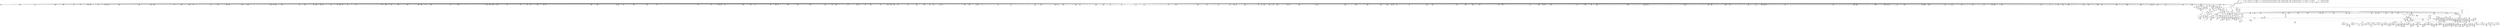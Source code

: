 digraph {
	CE0x498eac0 [shape=record,shape=Mrecord,label="{CE0x498eac0|40:_%struct.super_block*,_56:_i8*,_:_CRE_929,930_}"]
	CE0x4a2f400 [shape=record,shape=Mrecord,label="{CE0x4a2f400|VOIDTB_TE:_CE_166,167_}"]
	CE0x49a3300 [shape=record,shape=Mrecord,label="{CE0x49a3300|272:_i8*,_:_CRE_564,565_}"]
	CE0x49fb640 [shape=record,shape=Mrecord,label="{CE0x49fb640|272:_i8*,_:_CRE_1686,1687_}"]
	CE0x499b200 [shape=record,shape=Mrecord,label="{CE0x499b200|272:_i8*,_:_CRE_304,312_|*MultipleSource*|*LoadInst*|security/selinux/hooks.c,1714|security/selinux/hooks.c,1714}"]
	CE0x49ab950 [shape=record,shape=Mrecord,label="{CE0x49ab950|272:_i8*,_:_CRE_1323,1324_}"]
	CE0x4a44330 [shape=record,shape=Mrecord,label="{CE0x4a44330|may_create:tmp54|security/selinux/hooks.c,1733}"]
	CE0x4a042c0 [shape=record,shape=Mrecord,label="{CE0x4a042c0|may_create:tmp63|security/selinux/hooks.c,1739|*SummSource*}"]
	CE0x49fc4e0 [shape=record,shape=Mrecord,label="{CE0x49fc4e0|272:_i8*,_:_CRE_1752,1760_|*MultipleSource*|*LoadInst*|security/selinux/hooks.c,1714|security/selinux/hooks.c,1714}"]
	CE0x499f5d0 [shape=record,shape=Mrecord,label="{CE0x499f5d0|272:_i8*,_:_CRE_428,429_}"]
	CE0x49a6cb0 [shape=record,shape=Mrecord,label="{CE0x49a6cb0|272:_i8*,_:_CRE_1232,1233_}"]
	CE0x494ac80 [shape=record,shape=Mrecord,label="{CE0x494ac80|40:_%struct.super_block*,_56:_i8*,_:_CRE_174,175_}"]
	CE0x49f8670 [shape=record,shape=Mrecord,label="{CE0x49f8670|272:_i8*,_:_CRE_1641,1642_}"]
	"CONST[source:2(external),value:2(dynamic)][purpose:{subject}][SrcIdx:3]"
	CE0x49760f0 [shape=record,shape=Mrecord,label="{CE0x49760f0|%struct.task_struct*_(%struct.task_struct**)*_asm_movq_%gs:$_1:P_,$0_,_r,im,_dirflag_,_fpsr_,_flags_|*SummSource*}"]
	CE0x4996130 [shape=record,shape=Mrecord,label="{CE0x4996130|272:_i8*,_:_CRE_672,680_|*MultipleSource*|*LoadInst*|security/selinux/hooks.c,1714|security/selinux/hooks.c,1714}"]
	CE0x492b470 [shape=record,shape=Mrecord,label="{CE0x492b470|40:_%struct.super_block*,_56:_i8*,_:_CRE_559,560_}"]
	CE0x4937d20 [shape=record,shape=Mrecord,label="{CE0x4937d20|may_create:if.then}"]
	CE0x49832c0 [shape=record,shape=Mrecord,label="{CE0x49832c0|40:_%struct.super_block*,_56:_i8*,_:_CRE_594,595_}"]
	CE0x4a44450 [shape=record,shape=Mrecord,label="{CE0x4a44450|may_create:tmp54|security/selinux/hooks.c,1733|*SummSource*}"]
	CE0x4a03ec0 [shape=record,shape=Mrecord,label="{CE0x4a03ec0|i64*_getelementptr_inbounds_(_26_x_i64_,_26_x_i64_*___llvm_gcov_ctr217,_i64_0,_i64_24)|*Constant*|*SummSink*}"]
	CE0x498c540 [shape=record,shape=Mrecord,label="{CE0x498c540|40:_%struct.super_block*,_56:_i8*,_:_CRE_899,900_}"]
	CE0x4939780 [shape=record,shape=Mrecord,label="{CE0x4939780|40:_%struct.super_block*,_56:_i8*,_:_CRE_286,287_}"]
	CE0x4a46c70 [shape=record,shape=Mrecord,label="{CE0x4a46c70|i64*_getelementptr_inbounds_(_26_x_i64_,_26_x_i64_*___llvm_gcov_ctr217,_i64_0,_i64_19)|*Constant*}"]
	CE0x4938c40 [shape=record,shape=Mrecord,label="{CE0x4938c40|40:_%struct.super_block*,_56:_i8*,_:_CRE_277,278_}"]
	CE0x49506d0 [shape=record,shape=Mrecord,label="{CE0x49506d0|may_create:tmp21|security/selinux/hooks.c,1706|*SummSource*}"]
	CE0x4937500 [shape=record,shape=Mrecord,label="{CE0x4937500|may_create:do.body|*SummSource*}"]
	CE0x4949810 [shape=record,shape=Mrecord,label="{CE0x4949810|_call_void_lockdep_rcu_suspicious(i8*_getelementptr_inbounds_(_25_x_i8_,_25_x_i8_*_.str3,_i32_0,_i32_0),_i32_1706,_i8*_getelementptr_inbounds_(_45_x_i8_,_45_x_i8_*_.str12,_i32_0,_i32_0))_#10,_!dbg_!27731|security/selinux/hooks.c,1706|*SummSource*}"]
	CE0x4953210 [shape=record,shape=Mrecord,label="{CE0x4953210|i64_4|*Constant*|*SummSink*}"]
	CE0x49a6320 [shape=record,shape=Mrecord,label="{CE0x49a6320|272:_i8*,_:_CRE_1223,1224_}"]
	CE0x496f1b0 [shape=record,shape=Mrecord,label="{CE0x496f1b0|40:_%struct.super_block*,_56:_i8*,_:_CRE_76,80_|*MultipleSource*|Function::selinux_inode_mkdir&Arg::dir::|Function::may_create&Arg::dir::|security/selinux/hooks.c,1713}"]
	CE0x4a30e70 [shape=record,shape=Mrecord,label="{CE0x4a30e70|VOIDTB_TE:_CE_145,146_}"]
	CE0x4a07710 [shape=record,shape=Mrecord,label="{CE0x4a07710|28:_i32,_:_CRE_107,108_}"]
	CE0x4a2b950 [shape=record,shape=Mrecord,label="{CE0x4a2b950|may_create:tmp45|security/selinux/hooks.c,1728|*SummSink*}"]
	CE0x498ba00 [shape=record,shape=Mrecord,label="{CE0x498ba00|40:_%struct.super_block*,_56:_i8*,_:_CRE_890,891_}"]
	CE0x49a5950 [shape=record,shape=Mrecord,label="{CE0x49a5950|272:_i8*,_:_CRE_392,393_}"]
	CE0x49ab400 [shape=record,shape=Mrecord,label="{CE0x49ab400|272:_i8*,_:_CRE_1318,1319_}"]
	CE0x4954390 [shape=record,shape=Mrecord,label="{CE0x4954390|i64*_getelementptr_inbounds_(_2_x_i64_,_2_x_i64_*___llvm_gcov_ctr98,_i64_0,_i64_0)|*Constant*|*SummSource*}"]
	CE0x4941ad0 [shape=record,shape=Mrecord,label="{CE0x4941ad0|may_create:tmp12|security/selinux/hooks.c,1706|*SummSink*}"]
	CE0x498b280 [shape=record,shape=Mrecord,label="{CE0x498b280|40:_%struct.super_block*,_56:_i8*,_:_CRE_884,885_}"]
	CE0x49faa90 [shape=record,shape=Mrecord,label="{CE0x49faa90|272:_i8*,_:_CRE_1675,1676_}"]
	CE0x496d530 [shape=record,shape=Mrecord,label="{CE0x496d530|may_create:tmp49|security/selinux/hooks.c,1731|*SummSource*}"]
	CE0x4923980 [shape=record,shape=Mrecord,label="{CE0x4923980|may_create:tmp65|security/selinux/hooks.c,1739|*SummSource*}"]
	CE0x4a0bca0 [shape=record,shape=Mrecord,label="{CE0x4a0bca0|i64_10|*Constant*|*SummSink*}"]
	CE0x493d220 [shape=record,shape=Mrecord,label="{CE0x493d220|may_create:if.then16|*SummSink*}"]
	CE0x49a5070 [shape=record,shape=Mrecord,label="{CE0x49a5070|272:_i8*,_:_CRE_8,16_|*MultipleSource*|*LoadInst*|security/selinux/hooks.c,1714|security/selinux/hooks.c,1714}"]
	CE0x4a45dc0 [shape=record,shape=Mrecord,label="{CE0x4a45dc0|may_create:tobool28|security/selinux/hooks.c,1736|*SummSink*}"]
	CE0x4a48020 [shape=record,shape=Mrecord,label="{CE0x4a48020|may_create:tmp53|security/selinux/hooks.c,1733|*SummSource*}"]
	CE0x4a07600 [shape=record,shape=Mrecord,label="{CE0x4a07600|28:_i32,_:_CRE_106,107_}"]
	CE0x4984e40 [shape=record,shape=Mrecord,label="{CE0x4984e40|40:_%struct.super_block*,_56:_i8*,_:_CRE_616,617_}"]
	CE0x49fe590 [shape=record,shape=Mrecord,label="{CE0x49fe590|272:_i8*,_:_CRE_1877,1878_}"]
	CE0x4968ae0 [shape=record,shape=Mrecord,label="{CE0x4968ae0|VOIDTB_TE:_CE_213,214_}"]
	CE0x493de80 [shape=record,shape=Mrecord,label="{CE0x493de80|40:_%struct.super_block*,_56:_i8*,_:_CRE_248,249_}"]
	CE0x49f59c0 [shape=record,shape=Mrecord,label="{CE0x49f59c0|272:_i8*,_:_CRE_1616,1617_}"]
	CE0x4994db0 [shape=record,shape=Mrecord,label="{CE0x4994db0|272:_i8*,_:_CRE_622,623_}"]
	CE0x4a11990 [shape=record,shape=Mrecord,label="{CE0x4a11990|may_create:tmp28|security/selinux/hooks.c,1717}"]
	CE0x499c5f0 [shape=record,shape=Mrecord,label="{CE0x499c5f0|272:_i8*,_:_CRE_393,394_}"]
	CE0x49fafe0 [shape=record,shape=Mrecord,label="{CE0x49fafe0|272:_i8*,_:_CRE_1680,1681_}"]
	CE0x49a7750 [shape=record,shape=Mrecord,label="{CE0x49a7750|272:_i8*,_:_CRE_1242,1243_}"]
	CE0x4a2b370 [shape=record,shape=Mrecord,label="{CE0x4a2b370|may_create:tmp44|security/selinux/hooks.c,1728|*SummSource*}"]
	CE0x493d4a0 [shape=record,shape=Mrecord,label="{CE0x493d4a0|may_create:if.end26|*SummSink*}"]
	CE0x497b7f0 [shape=record,shape=Mrecord,label="{CE0x497b7f0|40:_%struct.super_block*,_56:_i8*,_:_CRE_448,456_|*MultipleSource*|Function::selinux_inode_mkdir&Arg::dir::|Function::may_create&Arg::dir::|security/selinux/hooks.c,1713}"]
	CE0x4994200 [shape=record,shape=Mrecord,label="{CE0x4994200|272:_i8*,_:_CRE_611,612_}"]
	CE0x4979300 [shape=record,shape=Mrecord,label="{CE0x4979300|may_create:tmp18|security/selinux/hooks.c,1706}"]
	CE0x49fb200 [shape=record,shape=Mrecord,label="{CE0x49fb200|272:_i8*,_:_CRE_1682,1683_}"]
	CE0x492c020 [shape=record,shape=Mrecord,label="{CE0x492c020|_ret_%struct.task_struct*_%tmp4,_!dbg_!27714|./arch/x86/include/asm/current.h,14|*SummSink*}"]
	CE0x499db60 [shape=record,shape=Mrecord,label="{CE0x499db60|272:_i8*,_:_CRE_412,413_}"]
	CE0x4a16950 [shape=record,shape=Mrecord,label="{CE0x4a16950|may_create:sid13|security/selinux/hooks.c,1722}"]
	CE0x4979e80 [shape=record,shape=Mrecord,label="{CE0x4979e80|i32_78|*Constant*|*SummSource*}"]
	CE0x494c650 [shape=record,shape=Mrecord,label="{CE0x494c650|40:_%struct.super_block*,_56:_i8*,_:_CRE_208,210_|*MultipleSource*|Function::selinux_inode_mkdir&Arg::dir::|Function::may_create&Arg::dir::|security/selinux/hooks.c,1713}"]
	CE0x49a8c90 [shape=record,shape=Mrecord,label="{CE0x49a8c90|272:_i8*,_:_CRE_1262,1263_}"]
	CE0x4a58e20 [shape=record,shape=Mrecord,label="{CE0x4a58e20|may_create:retval.0}"]
	CE0x493ab80 [shape=record,shape=Mrecord,label="{CE0x493ab80|40:_%struct.super_block*,_56:_i8*,_:_CRE_302,303_}"]
	CE0x4a05e50 [shape=record,shape=Mrecord,label="{CE0x4a05e50|28:_i32,_:_CRE_83,84_}"]
	CE0x4966090 [shape=record,shape=Mrecord,label="{CE0x4966090|VOIDTB_TE:_CE_173,174_}"]
	CE0x4a18380 [shape=record,shape=Mrecord,label="{CE0x4a18380|may_create:tmp34|security/selinux/hooks.c,1726}"]
	CE0x4979670 [shape=record,shape=Mrecord,label="{CE0x4979670|may_create:tmp18|security/selinux/hooks.c,1706|*SummSink*}"]
	CE0x494fcb0 [shape=record,shape=Mrecord,label="{CE0x494fcb0|may_create:security|security/selinux/hooks.c,1706|*SummSource*}"]
	CE0x499f4c0 [shape=record,shape=Mrecord,label="{CE0x499f4c0|272:_i8*,_:_CRE_427,428_}"]
	CE0x4996fb0 [shape=record,shape=Mrecord,label="{CE0x4996fb0|272:_i8*,_:_CRE_896,1208_|*MultipleSource*|*LoadInst*|security/selinux/hooks.c,1714|security/selinux/hooks.c,1714}"]
	CE0x5cae1d0 [shape=record,shape=Mrecord,label="{CE0x5cae1d0|selinux_inode_mkdir:tmp3|*SummSink*}"]
	CE0x4982c80 [shape=record,shape=Mrecord,label="{CE0x4982c80|40:_%struct.super_block*,_56:_i8*,_:_CRE_589,590_}"]
	CE0x49abd90 [shape=record,shape=Mrecord,label="{CE0x49abd90|272:_i8*,_:_CRE_1327,1328_}"]
	CE0x4a2e960 [shape=record,shape=Mrecord,label="{CE0x4a2e960|VOIDTB_TE:_CE_156,157_}"]
	CE0x499b030 [shape=record,shape=Mrecord,label="{CE0x499b030|272:_i8*,_:_CRE_296,304_|*MultipleSource*|*LoadInst*|security/selinux/hooks.c,1714|security/selinux/hooks.c,1714}"]
	CE0x4942a00 [shape=record,shape=Mrecord,label="{CE0x4942a00|may_create:tmp5|security/selinux/hooks.c,1706|*SummSink*}"]
	CE0x49a7ca0 [shape=record,shape=Mrecord,label="{CE0x49a7ca0|272:_i8*,_:_CRE_1247,1248_}"]
	CE0x4946120 [shape=record,shape=Mrecord,label="{CE0x4946120|_call_void_mcount()_#3}"]
	CE0x4950500 [shape=record,shape=Mrecord,label="{CE0x4950500|may_create:tmp20|security/selinux/hooks.c,1706|*SummSink*}"]
	CE0x49a1170 [shape=record,shape=Mrecord,label="{CE0x49a1170|272:_i8*,_:_CRE_454,455_}"]
	CE0x49a6100 [shape=record,shape=Mrecord,label="{CE0x49a6100|272:_i8*,_:_CRE_1221,1222_}"]
	CE0x4988e10 [shape=record,shape=Mrecord,label="{CE0x4988e10|40:_%struct.super_block*,_56:_i8*,_:_CRE_832,840_|*MultipleSource*|Function::selinux_inode_mkdir&Arg::dir::|Function::may_create&Arg::dir::|security/selinux/hooks.c,1713}"]
	CE0x4a01ed0 [shape=record,shape=Mrecord,label="{CE0x4a01ed0|may_create:tmp60|security/selinux/hooks.c,1737}"]
	CE0x4977790 [shape=record,shape=Mrecord,label="{CE0x4977790|28:_i32,_:_CRE_40,44_|*MultipleSource*|security/selinux/hooks.c,1722|*LoadInst*|security/selinux/hooks.c,1713|security/selinux/hooks.c,1713}"]
	CE0x4a10780 [shape=record,shape=Mrecord,label="{CE0x4a10780|may_create:tmp27|security/selinux/hooks.c,1716}"]
	CE0x4983680 [shape=record,shape=Mrecord,label="{CE0x4983680|40:_%struct.super_block*,_56:_i8*,_:_CRE_597,598_}"]
	CE0x4966390 [shape=record,shape=Mrecord,label="{CE0x4966390|VOIDTB_TE:_CE_176,177_}"]
	CE0x4989b10 [shape=record,shape=Mrecord,label="{CE0x4989b10|40:_%struct.super_block*,_56:_i8*,_:_CRE_866,867_}"]
	CE0x496ae50 [shape=record,shape=Mrecord,label="{CE0x496ae50|VOIDTB_TE:_CE_307,308_}"]
	CE0x49ffc80 [shape=record,shape=Mrecord,label="{CE0x49ffc80|272:_i8*,_:_CRE_2264,2268_|*MultipleSource*|*LoadInst*|security/selinux/hooks.c,1714|security/selinux/hooks.c,1714}"]
	CE0x4983040 [shape=record,shape=Mrecord,label="{CE0x4983040|40:_%struct.super_block*,_56:_i8*,_:_CRE_592,593_}"]
	CE0x49ab0d0 [shape=record,shape=Mrecord,label="{CE0x49ab0d0|272:_i8*,_:_CRE_1315,1316_}"]
	CE0x4999500 [shape=record,shape=Mrecord,label="{CE0x4999500|272:_i8*,_:_CRE_176,184_|*MultipleSource*|*LoadInst*|security/selinux/hooks.c,1714|security/selinux/hooks.c,1714}"]
	CE0x499c420 [shape=record,shape=Mrecord,label="{CE0x499c420|272:_i8*,_:_CRE_384,388_|*MultipleSource*|*LoadInst*|security/selinux/hooks.c,1714|security/selinux/hooks.c,1714}"]
	CE0x4a0df20 [shape=record,shape=Mrecord,label="{CE0x4a0df20|avc_has_perm:tsid|Function::avc_has_perm&Arg::tsid::|*SummSource*}"]
	CE0x4a47d00 [shape=record,shape=Mrecord,label="{CE0x4a47d00|may_create:tmp53|security/selinux/hooks.c,1733}"]
	CE0x4999a70 [shape=record,shape=Mrecord,label="{CE0x4999a70|272:_i8*,_:_CRE_200,204_|*MultipleSource*|*LoadInst*|security/selinux/hooks.c,1714|security/selinux/hooks.c,1714}"]
	CE0x49f6ee0 [shape=record,shape=Mrecord,label="{CE0x49f6ee0|272:_i8*,_:_CRE_1620,1621_}"]
	CE0x497edf0 [shape=record,shape=Mrecord,label="{CE0x497edf0|40:_%struct.super_block*,_56:_i8*,_:_CRE_553,554_}"]
	CE0x49a31a0 [shape=record,shape=Mrecord,label="{CE0x49a31a0|272:_i8*,_:_CRE_562,563_}"]
	CE0x4942990 [shape=record,shape=Mrecord,label="{CE0x4942990|may_create:tmp5|security/selinux/hooks.c,1706|*SummSource*}"]
	CE0x49ab730 [shape=record,shape=Mrecord,label="{CE0x49ab730|272:_i8*,_:_CRE_1321,1322_}"]
	CE0x4989210 [shape=record,shape=Mrecord,label="{CE0x4989210|40:_%struct.super_block*,_56:_i8*,_:_CRE_848,856_|*MultipleSource*|Function::selinux_inode_mkdir&Arg::dir::|Function::may_create&Arg::dir::|security/selinux/hooks.c,1713}"]
	CE0x49a7db0 [shape=record,shape=Mrecord,label="{CE0x49a7db0|272:_i8*,_:_CRE_1248,1249_}"]
	CE0x493d400 [shape=record,shape=Mrecord,label="{CE0x493d400|may_create:if.end26|*SummSource*}"]
	CE0x497f830 [shape=record,shape=Mrecord,label="{CE0x497f830|272:_i8*,_:_CRE_1348,1349_}"]
	CE0x49f9660 [shape=record,shape=Mrecord,label="{CE0x49f9660|272:_i8*,_:_CRE_1656,1657_}"]
	CE0x4966b00 [shape=record,shape=Mrecord,label="{CE0x4966b00|VOIDTB_TE:_CE_183,184_}"]
	CE0x494b750 [shape=record,shape=Mrecord,label="{CE0x494b750|40:_%struct.super_block*,_56:_i8*,_:_CRE_188,189_}"]
	CE0x494ebf0 [shape=record,shape=Mrecord,label="{CE0x494ebf0|get_current:entry|*SummSource*}"]
	CE0x498fe10 [shape=record,shape=Mrecord,label="{CE0x498fe10|40:_%struct.super_block*,_56:_i8*,_:_CRE_977,978_}"]
	CE0x49a0290 [shape=record,shape=Mrecord,label="{CE0x49a0290|272:_i8*,_:_CRE_440,441_}"]
	CE0x49740a0 [shape=record,shape=Mrecord,label="{CE0x49740a0|i64*_getelementptr_inbounds_(_26_x_i64_,_26_x_i64_*___llvm_gcov_ctr217,_i64_0,_i64_0)|*Constant*}"]
	CE0x4980fc0 [shape=record,shape=Mrecord,label="{CE0x4980fc0|40:_%struct.super_block*,_56:_i8*,_:_CRE_566,567_}"]
	CE0x4a1ac50 [shape=record,shape=Mrecord,label="{CE0x4a1ac50|i64_14|*Constant*|*SummSource*}"]
	CE0x4945e50 [shape=record,shape=Mrecord,label="{CE0x4945e50|i64_1|*Constant*}"]
	CE0x4946c40 [shape=record,shape=Mrecord,label="{CE0x4946c40|may_create:tmp8|security/selinux/hooks.c,1706|*SummSource*}"]
	CE0x4a0bda0 [shape=record,shape=Mrecord,label="{CE0x4a0bda0|may_create:tmp30|security/selinux/hooks.c,1725}"]
	CE0x49a90d0 [shape=record,shape=Mrecord,label="{CE0x49a90d0|272:_i8*,_:_CRE_1266,1267_}"]
	CE0x4a1c360 [shape=record,shape=Mrecord,label="{CE0x4a1c360|may_create:tmp39|security/selinux/hooks.c,1728|*SummSink*}"]
	CE0x4a09180 [shape=record,shape=Mrecord,label="{CE0x4a09180|28:_i32,_:_CRE_184,192_|*MultipleSource*|security/selinux/hooks.c,1722|*LoadInst*|security/selinux/hooks.c,1713|security/selinux/hooks.c,1713}"]
	CE0x497cb20 [shape=record,shape=Mrecord,label="{CE0x497cb20|40:_%struct.super_block*,_56:_i8*,_:_CRE_480,481_}"]
	CE0x49ac2e0 [shape=record,shape=Mrecord,label="{CE0x49ac2e0|272:_i8*,_:_CRE_1332,1333_}"]
	CE0x4a479c0 [shape=record,shape=Mrecord,label="{CE0x4a479c0|may_create:tmp52|security/selinux/hooks.c,1732|*SummSink*}"]
	CE0x497beb0 [shape=record,shape=Mrecord,label="{CE0x497beb0|40:_%struct.super_block*,_56:_i8*,_:_CRE_472,473_}"]
	CE0x4a06450 [shape=record,shape=Mrecord,label="{CE0x4a06450|28:_i32,_:_CRE_89,90_}"]
	CE0x4a631e0 [shape=record,shape=Mrecord,label="{CE0x4a631e0|get_current:tmp|*SummSource*}"]
	CE0x49519c0 [shape=record,shape=Mrecord,label="{CE0x49519c0|40:_%struct.super_block*,_56:_i8*,_:_CRE_24,32_|*MultipleSource*|Function::selinux_inode_mkdir&Arg::dir::|Function::may_create&Arg::dir::|security/selinux/hooks.c,1713}"]
	CE0x498f380 [shape=record,shape=Mrecord,label="{CE0x498f380|40:_%struct.super_block*,_56:_i8*,_:_CRE_936,944_|*MultipleSource*|Function::selinux_inode_mkdir&Arg::dir::|Function::may_create&Arg::dir::|security/selinux/hooks.c,1713}"]
	CE0x49f58b0 [shape=record,shape=Mrecord,label="{CE0x49f58b0|272:_i8*,_:_CRE_1375,1376_}"]
	CE0x49272f0 [shape=record,shape=Mrecord,label="{CE0x49272f0|may_create:do.end}"]
	CE0x4a30030 [shape=record,shape=Mrecord,label="{CE0x4a30030|may_create:d_name|security/selinux/hooks.c,1730}"]
	CE0x4a19150 [shape=record,shape=Mrecord,label="{CE0x4a19150|may_create:tmp35|security/selinux/hooks.c,1726}"]
	CE0x4981740 [shape=record,shape=Mrecord,label="{CE0x4981740|40:_%struct.super_block*,_56:_i8*,_:_CRE_572,573_}"]
	CE0x4935bd0 [shape=record,shape=Mrecord,label="{CE0x4935bd0|may_create:if.end25|*SummSource*}"]
	CE0x4953380 [shape=record,shape=Mrecord,label="{CE0x4953380|may_create:tmp10|security/selinux/hooks.c,1706}"]
	CE0x4a00020 [shape=record,shape=Mrecord,label="{CE0x4a00020|may_create:tmp25|security/selinux/hooks.c,1714|*SummSource*}"]
	CE0x49a0070 [shape=record,shape=Mrecord,label="{CE0x49a0070|272:_i8*,_:_CRE_438,439_}"]
	CE0x4a31660 [shape=record,shape=Mrecord,label="{CE0x4a31660|VOIDTB_TE:_CE_150,151_}"]
	CE0x4a0c5b0 [shape=record,shape=Mrecord,label="{CE0x4a0c5b0|may_create:tmp32|security/selinux/hooks.c,1725}"]
	CE0x4a00e20 [shape=record,shape=Mrecord,label="{CE0x4a00e20|may_create:tmp56|security/selinux/hooks.c,1736|*SummSource*}"]
	CE0x4968f20 [shape=record,shape=Mrecord,label="{CE0x4968f20|VOIDTB_TE:_CE_217,218_}"]
	CE0x49a6ba0 [shape=record,shape=Mrecord,label="{CE0x49a6ba0|272:_i8*,_:_CRE_1231,1232_}"]
	CE0x4a030f0 [shape=record,shape=Mrecord,label="{CE0x4a030f0|may_create:tmp61|security/selinux/hooks.c,1737|*SummSink*}"]
	CE0x49353a0 [shape=record,shape=Mrecord,label="{CE0x49353a0|may_create:lor.lhs.false}"]
	CE0x492dc30 [shape=record,shape=Mrecord,label="{CE0x492dc30|selinux_inode_mkdir:bb|*SummSource*}"]
	CE0x4975ef0 [shape=record,shape=Mrecord,label="{CE0x4975ef0|may_create:newsid|security/selinux/hooks.c, 1709|*SummSink*}"]
	CE0x49a8410 [shape=record,shape=Mrecord,label="{CE0x49a8410|272:_i8*,_:_CRE_1254,1255_}"]
	CE0x4940040 [shape=record,shape=Mrecord,label="{CE0x4940040|40:_%struct.super_block*,_56:_i8*,_:_CRE_275,276_}"]
	CE0x4a48790 [shape=record,shape=Mrecord,label="{CE0x4a48790|i64_17|*Constant*|*SummSource*}"]
	CE0x4937e80 [shape=record,shape=Mrecord,label="{CE0x4937e80|get_current:tmp4|./arch/x86/include/asm/current.h,14|*SummSource*}"]
	CE0x49a6fe0 [shape=record,shape=Mrecord,label="{CE0x49a6fe0|272:_i8*,_:_CRE_1235,1236_}"]
	CE0x499f7f0 [shape=record,shape=Mrecord,label="{CE0x499f7f0|272:_i8*,_:_CRE_430,431_}"]
	CE0x4a2eda0 [shape=record,shape=Mrecord,label="{CE0x4a2eda0|VOIDTB_TE:_CE_160,161_}"]
	CE0x4929a40 [shape=record,shape=Mrecord,label="{CE0x4929a40|get_current:bb|*SummSource*}"]
	CE0x4a32bf0 [shape=record,shape=Mrecord,label="{CE0x4a32bf0|may_create:and|security/selinux/hooks.c,1728}"]
	CE0x49a9b70 [shape=record,shape=Mrecord,label="{CE0x49a9b70|272:_i8*,_:_CRE_1276,1277_}"]
	CE0x49756c0 [shape=record,shape=Mrecord,label="{CE0x49756c0|i32_1|*Constant*|*SummSink*}"]
	CE0x4998120 [shape=record,shape=Mrecord,label="{CE0x4998120|272:_i8*,_:_CRE_96,104_|*MultipleSource*|*LoadInst*|security/selinux/hooks.c,1714|security/selinux/hooks.c,1714}"]
	CE0x4a2d100 [shape=record,shape=Mrecord,label="{CE0x4a2d100|may_create:tmp43|security/selinux/hooks.c,1728}"]
	CE0x4993cb0 [shape=record,shape=Mrecord,label="{CE0x4993cb0|272:_i8*,_:_CRE_606,607_}"]
	CE0x4a51780 [shape=record,shape=Mrecord,label="{CE0x4a51780|may_create:tmp64|security/selinux/hooks.c,1739|*SummSink*}"]
	CE0x498b140 [shape=record,shape=Mrecord,label="{CE0x498b140|40:_%struct.super_block*,_56:_i8*,_:_CRE_883,884_}"]
	CE0x4975650 [shape=record,shape=Mrecord,label="{CE0x4975650|i32_1|*Constant*|*SummSource*}"]
	CE0x4990ac0 [shape=record,shape=Mrecord,label="{CE0x4990ac0|40:_%struct.super_block*,_56:_i8*,_:_CRE_992,1000_|*MultipleSource*|Function::selinux_inode_mkdir&Arg::dir::|Function::may_create&Arg::dir::|security/selinux/hooks.c,1713}"]
	CE0x4954ea0 [shape=record,shape=Mrecord,label="{CE0x4954ea0|i32_1706|*Constant*}"]
	CE0x4a0cae0 [shape=record,shape=Mrecord,label="{CE0x4a0cae0|may_create:tmp33|security/selinux/hooks.c,1725}"]
	CE0x494ba50 [shape=record,shape=Mrecord,label="{CE0x494ba50|40:_%struct.super_block*,_56:_i8*,_:_CRE_192,193_}"]
	CE0x4a0ec10 [shape=record,shape=Mrecord,label="{CE0x4a0ec10|may_create:call14|security/selinux/hooks.c,1722|*SummSink*}"]
	CE0x49aba60 [shape=record,shape=Mrecord,label="{CE0x49aba60|272:_i8*,_:_CRE_1324,1325_}"]
	CE0x493d560 [shape=record,shape=Mrecord,label="{CE0x493d560|may_create:land.lhs.true2}"]
	CE0x49699c0 [shape=record,shape=Mrecord,label="{CE0x49699c0|VOIDTB_TE:_CE_248,256_|*MultipleSource*|Function::may_create&Arg::dentry::|Function::selinux_inode_mkdir&Arg::dentry::|security/selinux/hooks.c,1730}"]
	CE0x4990980 [shape=record,shape=Mrecord,label="{CE0x4990980|40:_%struct.super_block*,_56:_i8*,_:_CRE_988,992_|*MultipleSource*|Function::selinux_inode_mkdir&Arg::dir::|Function::may_create&Arg::dir::|security/selinux/hooks.c,1713}"]
	CE0x4a03840 [shape=record,shape=Mrecord,label="{CE0x4a03840|may_create:tmp62|security/selinux/hooks.c,1739}"]
	CE0x499c920 [shape=record,shape=Mrecord,label="{CE0x499c920|272:_i8*,_:_CRE_396,397_}"]
	CE0x491e7a0 [shape=record,shape=Mrecord,label="{CE0x491e7a0|i64*_getelementptr_inbounds_(_2_x_i64_,_2_x_i64_*___llvm_gcov_ctr224,_i64_0,_i64_0)|*Constant*}"]
	CE0x4952cd0 [shape=record,shape=Mrecord,label="{CE0x4952cd0|may_create:tobool1|security/selinux/hooks.c,1706|*SummSink*}"]
	CE0x49ff540 [shape=record,shape=Mrecord,label="{CE0x49ff540|272:_i8*,_:_CRE_2112,2120_|*MultipleSource*|*LoadInst*|security/selinux/hooks.c,1714|security/selinux/hooks.c,1714}"]
	CE0x4995410 [shape=record,shape=Mrecord,label="{CE0x4995410|272:_i8*,_:_CRE_628,629_}"]
	CE0x494a0b0 [shape=record,shape=Mrecord,label="{CE0x494a0b0|i8*_getelementptr_inbounds_(_25_x_i8_,_25_x_i8_*_.str3,_i32_0,_i32_0)|*Constant*|*SummSink*}"]
	CE0x4a310b0 [shape=record,shape=Mrecord,label="{CE0x4a310b0|VOIDTB_TE:_CE_146,147_}"]
	CE0x4980e80 [shape=record,shape=Mrecord,label="{CE0x4980e80|272:_i8*,_:_CRE_1369,1370_}"]
	CE0x4924670 [shape=record,shape=Mrecord,label="{CE0x4924670|40:_%struct.super_block*,_56:_i8*,_:_CRE_142,143_}"]
	CE0x4a04750 [shape=record,shape=Mrecord,label="{CE0x4a04750|28:_i32,_:_CRE_60,61_}"]
	CE0x498b640 [shape=record,shape=Mrecord,label="{CE0x498b640|40:_%struct.super_block*,_56:_i8*,_:_CRE_887,888_}"]
	CE0x4982000 [shape=record,shape=Mrecord,label="{CE0x4982000|40:_%struct.super_block*,_56:_i8*,_:_CRE_579,580_}"]
	CE0x49306b0 [shape=record,shape=Mrecord,label="{CE0x49306b0|may_create:tobool|security/selinux/hooks.c,1706|*SummSink*}"]
	CE0x4992770 [shape=record,shape=Mrecord,label="{CE0x4992770|272:_i8*,_:_CRE_586,587_}"]
	CE0x4a2b4f0 [shape=record,shape=Mrecord,label="{CE0x4a2b4f0|may_create:tmp44|security/selinux/hooks.c,1728|*SummSink*}"]
	CE0x4969fe0 [shape=record,shape=Mrecord,label="{CE0x4969fe0|VOIDTB_TE:_CE_272,280_|*MultipleSource*|Function::may_create&Arg::dentry::|Function::selinux_inode_mkdir&Arg::dentry::|security/selinux/hooks.c,1730}"]
	CE0x492edd0 [shape=record,shape=Mrecord,label="{CE0x492edd0|i64*_getelementptr_inbounds_(_2_x_i64_,_2_x_i64_*___llvm_gcov_ctr224,_i64_0,_i64_0)|*Constant*|*SummSink*}"]
	CE0x49fca50 [shape=record,shape=Mrecord,label="{CE0x49fca50|272:_i8*,_:_CRE_1776,1784_|*MultipleSource*|*LoadInst*|security/selinux/hooks.c,1714|security/selinux/hooks.c,1714}"]
	CE0x49a8b80 [shape=record,shape=Mrecord,label="{CE0x49a8b80|272:_i8*,_:_CRE_1261,1262_}"]
	CE0x4969b90 [shape=record,shape=Mrecord,label="{CE0x4969b90|VOIDTB_TE:_CE_256,264_|*MultipleSource*|Function::may_create&Arg::dentry::|Function::selinux_inode_mkdir&Arg::dentry::|security/selinux/hooks.c,1730}"]
	CE0x4a1d450 [shape=record,shape=Mrecord,label="{CE0x4a1d450|may_create:flags|security/selinux/hooks.c,1728|*SummSink*}"]
	CE0x49abfb0 [shape=record,shape=Mrecord,label="{CE0x49abfb0|272:_i8*,_:_CRE_1329,1330_}"]
	CE0x4980820 [shape=record,shape=Mrecord,label="{CE0x4980820|272:_i8*,_:_CRE_1363,1364_}"]
	CE0x4a08b80 [shape=record,shape=Mrecord,label="{CE0x4a08b80|28:_i32,_:_CRE_152,160_|*MultipleSource*|security/selinux/hooks.c,1722|*LoadInst*|security/selinux/hooks.c,1713|security/selinux/hooks.c,1713}"]
	CE0x4a0c480 [shape=record,shape=Mrecord,label="{CE0x4a0c480|may_create:tmp31|security/selinux/hooks.c,1725|*SummSink*}"]
	CE0x49a6870 [shape=record,shape=Mrecord,label="{CE0x49a6870|272:_i8*,_:_CRE_1228,1229_}"]
	CE0x498e980 [shape=record,shape=Mrecord,label="{CE0x498e980|40:_%struct.super_block*,_56:_i8*,_:_CRE_928,929_}"]
	CE0x4a1c1e0 [shape=record,shape=Mrecord,label="{CE0x4a1c1e0|may_create:tmp39|security/selinux/hooks.c,1728|*SummSource*}"]
	CE0x499eb30 [shape=record,shape=Mrecord,label="{CE0x499eb30|272:_i8*,_:_CRE_418,419_}"]
	CE0x4956bd0 [shape=record,shape=Mrecord,label="{CE0x4956bd0|_call_void_mcount()_#3|*SummSink*}"]
	CE0x4985ac0 [shape=record,shape=Mrecord,label="{CE0x4985ac0|40:_%struct.super_block*,_56:_i8*,_:_CRE_640,648_|*MultipleSource*|Function::selinux_inode_mkdir&Arg::dir::|Function::may_create&Arg::dir::|security/selinux/hooks.c,1713}"]
	CE0x4a187e0 [shape=record,shape=Mrecord,label="{CE0x4a187e0|i64*_getelementptr_inbounds_(_26_x_i64_,_26_x_i64_*___llvm_gcov_ctr217,_i64_0,_i64_12)|*Constant*}"]
	CE0x49f5ed0 [shape=record,shape=Mrecord,label="{CE0x49f5ed0|272:_i8*,_:_CRE_1536,1568_|*MultipleSource*|*LoadInst*|security/selinux/hooks.c,1714|security/selinux/hooks.c,1714}"]
	CE0x4a46da0 [shape=record,shape=Mrecord,label="{CE0x4a46da0|may_create:tmp51|security/selinux/hooks.c,1732|*SummSource*}"]
	CE0x49aaeb0 [shape=record,shape=Mrecord,label="{CE0x49aaeb0|272:_i8*,_:_CRE_1313,1314_}"]
	CE0x4966f40 [shape=record,shape=Mrecord,label="{CE0x4966f40|VOIDTB_TE:_CE_187,188_}"]
	CE0x4933970 [shape=record,shape=Mrecord,label="{CE0x4933970|may_create:if.end}"]
	CE0x4935270 [shape=record,shape=Mrecord,label="{CE0x4935270|may_create:return|*SummSource*}"]
	CE0x4984800 [shape=record,shape=Mrecord,label="{CE0x4984800|40:_%struct.super_block*,_56:_i8*,_:_CRE_611,612_}"]
	CE0x4a307f0 [shape=record,shape=Mrecord,label="{CE0x4a307f0|VOIDTB_TE:_CE_94,95_}"]
	CE0x492db10 [shape=record,shape=Mrecord,label="{CE0x492db10|selinux_inode_mkdir:tmp1|*SummSource*}"]
	CE0x49538f0 [shape=record,shape=Mrecord,label="{CE0x49538f0|GLOBAL:may_create.__warned|Global_var:may_create.__warned|*SummSource*}"]
	CE0x49a80e0 [shape=record,shape=Mrecord,label="{CE0x49a80e0|272:_i8*,_:_CRE_1251,1252_}"]
	CE0x49259f0 [shape=record,shape=Mrecord,label="{CE0x49259f0|40:_%struct.super_block*,_56:_i8*,_:_CRE_168,169_}"]
	CE0x49a3550 [shape=record,shape=Mrecord,label="{CE0x49a3550|272:_i8*,_:_CRE_565,566_}"]
	CE0x4a0c9b0 [shape=record,shape=Mrecord,label="{CE0x4a0c9b0|may_create:tmp32|security/selinux/hooks.c,1725|*SummSink*}"]
	CE0x4a09380 [shape=record,shape=Mrecord,label="{CE0x4a09380|28:_i32,_:_CRE_192,196_|*MultipleSource*|security/selinux/hooks.c,1722|*LoadInst*|security/selinux/hooks.c,1713|security/selinux/hooks.c,1713}"]
	CE0x4a1c7c0 [shape=record,shape=Mrecord,label="{CE0x4a1c7c0|may_create:tmp40|security/selinux/hooks.c,1728|*SummSink*}"]
	CE0x4a06f50 [shape=record,shape=Mrecord,label="{CE0x4a06f50|28:_i32,_:_CRE_100,101_}"]
	CE0x49fe1e0 [shape=record,shape=Mrecord,label="{CE0x49fe1e0|272:_i8*,_:_CRE_1874,1875_}"]
	CE0x493c990 [shape=record,shape=Mrecord,label="{CE0x493c990|40:_%struct.super_block*,_56:_i8*,_:_CRE_392,400_|*MultipleSource*|Function::selinux_inode_mkdir&Arg::dir::|Function::may_create&Arg::dir::|security/selinux/hooks.c,1713}"]
	CE0x493e240 [shape=record,shape=Mrecord,label="{CE0x493e240|40:_%struct.super_block*,_56:_i8*,_:_CRE_251,252_}"]
	CE0x494be10 [shape=record,shape=Mrecord,label="{CE0x494be10|40:_%struct.super_block*,_56:_i8*,_:_CRE_197,198_}"]
	CE0x49253f0 [shape=record,shape=Mrecord,label="{CE0x49253f0|40:_%struct.super_block*,_56:_i8*,_:_CRE_160,161_}"]
	CE0x49ac720 [shape=record,shape=Mrecord,label="{CE0x49ac720|272:_i8*,_:_CRE_1336,1337_}"]
	CE0x4a1a300 [shape=record,shape=Mrecord,label="{CE0x4a1a300|may_create:tobool18|security/selinux/hooks.c,1728|*SummSource*}"]
	CE0x4984300 [shape=record,shape=Mrecord,label="{CE0x4984300|40:_%struct.super_block*,_56:_i8*,_:_CRE_607,608_}"]
	CE0x498ac40 [shape=record,shape=Mrecord,label="{CE0x498ac40|40:_%struct.super_block*,_56:_i8*,_:_CRE_879,880_}"]
	CE0x498d940 [shape=record,shape=Mrecord,label="{CE0x498d940|40:_%struct.super_block*,_56:_i8*,_:_CRE_915,916_}"]
	CE0x4942250 [shape=record,shape=Mrecord,label="{CE0x4942250|get_current:tmp2|*SummSink*}"]
	CE0x497b5b0 [shape=record,shape=Mrecord,label="{CE0x497b5b0|40:_%struct.super_block*,_56:_i8*,_:_CRE_440,448_|*MultipleSource*|Function::selinux_inode_mkdir&Arg::dir::|Function::may_create&Arg::dir::|security/selinux/hooks.c,1713}"]
	CE0x4936ae0 [shape=record,shape=Mrecord,label="{CE0x4936ae0|may_create:if.then20}"]
	CE0x49fb970 [shape=record,shape=Mrecord,label="{CE0x49fb970|272:_i8*,_:_CRE_1688,1696_|*MultipleSource*|*LoadInst*|security/selinux/hooks.c,1714|security/selinux/hooks.c,1714}"]
	CE0x496e0d0 [shape=record,shape=Mrecord,label="{CE0x496e0d0|may_create:tmp65|security/selinux/hooks.c,1739|*SummSink*}"]
	CE0x493c050 [shape=record,shape=Mrecord,label="{CE0x493c050|40:_%struct.super_block*,_56:_i8*,_:_CRE_352,360_|*MultipleSource*|Function::selinux_inode_mkdir&Arg::dir::|Function::may_create&Arg::dir::|security/selinux/hooks.c,1713}"]
	CE0x497f610 [shape=record,shape=Mrecord,label="{CE0x497f610|272:_i8*,_:_CRE_1346,1347_}"]
	CE0x4992aa0 [shape=record,shape=Mrecord,label="{CE0x4992aa0|272:_i8*,_:_CRE_589,590_}"]
	CE0x4931ce0 [shape=record,shape=Mrecord,label="{CE0x4931ce0|40:_%struct.super_block*,_56:_i8*,_:_CRE_72,76_|*MultipleSource*|Function::selinux_inode_mkdir&Arg::dir::|Function::may_create&Arg::dir::|security/selinux/hooks.c,1713}"]
	CE0x494c050 [shape=record,shape=Mrecord,label="{CE0x494c050|40:_%struct.super_block*,_56:_i8*,_:_CRE_200,201_}"]
	CE0x49555d0 [shape=record,shape=Mrecord,label="{CE0x49555d0|i32_1706|*Constant*|*SummSink*}"]
	CE0x4984bc0 [shape=record,shape=Mrecord,label="{CE0x4984bc0|40:_%struct.super_block*,_56:_i8*,_:_CRE_614,615_}"]
	CE0x4968040 [shape=record,shape=Mrecord,label="{CE0x4968040|VOIDTB_TE:_CE_203,204_}"]
	CE0x49678d0 [shape=record,shape=Mrecord,label="{CE0x49678d0|VOIDTB_TE:_CE_196,197_}"]
	CE0x4985700 [shape=record,shape=Mrecord,label="{CE0x4985700|40:_%struct.super_block*,_56:_i8*,_:_CRE_623,624_}"]
	CE0x4950d80 [shape=record,shape=Mrecord,label="{CE0x4950d80|i32_10|*Constant*|*SummSink*}"]
	CE0x498e5c0 [shape=record,shape=Mrecord,label="{CE0x498e5c0|40:_%struct.super_block*,_56:_i8*,_:_CRE_925,926_}"]
	CE0x49a4bc0 [shape=record,shape=Mrecord,label="{CE0x49a4bc0|may_create:s_security|security/selinux/hooks.c,1714|*SummSink*}"]
	CE0x4a00f30 [shape=record,shape=Mrecord,label="{CE0x4a00f30|may_create:tmp56|security/selinux/hooks.c,1736|*SummSink*}"]
	CE0x494b5d0 [shape=record,shape=Mrecord,label="{CE0x494b5d0|40:_%struct.super_block*,_56:_i8*,_:_CRE_186,187_}"]
	CE0x4996300 [shape=record,shape=Mrecord,label="{CE0x4996300|272:_i8*,_:_CRE_680,696_|*MultipleSource*|*LoadInst*|security/selinux/hooks.c,1714|security/selinux/hooks.c,1714}"]
	CE0x4976de0 [shape=record,shape=Mrecord,label="{CE0x4976de0|28:_i32,_:_CRE_21,22_}"]
	CE0x4a18910 [shape=record,shape=Mrecord,label="{CE0x4a18910|may_create:tmp34|security/selinux/hooks.c,1726|*SummSource*}"]
	CE0x497f500 [shape=record,shape=Mrecord,label="{CE0x497f500|272:_i8*,_:_CRE_1345,1346_}"]
	CE0x498f790 [shape=record,shape=Mrecord,label="{CE0x498f790|40:_%struct.super_block*,_56:_i8*,_:_CRE_960,968_|*MultipleSource*|Function::selinux_inode_mkdir&Arg::dir::|Function::may_create&Arg::dir::|security/selinux/hooks.c,1713}"]
	CE0x498e0c0 [shape=record,shape=Mrecord,label="{CE0x498e0c0|40:_%struct.super_block*,_56:_i8*,_:_CRE_921,922_}"]
	CE0x4a01540 [shape=record,shape=Mrecord,label="{CE0x4a01540|may_create:tmp58|security/selinux/hooks.c,1736}"]
	CE0x49767c0 [shape=record,shape=Mrecord,label="{CE0x49767c0|28:_i32,_:_CRE_14,15_}"]
	CE0x4a58c80 [shape=record,shape=Mrecord,label="{CE0x4a58c80|i32_128|*Constant*|*SummSink*}"]
	CE0x499e2e0 [shape=record,shape=Mrecord,label="{CE0x499e2e0|may_create:i_sb|security/selinux/hooks.c,1714}"]
	CE0x4a43a90 [shape=record,shape=Mrecord,label="{CE0x4a43a90|GLOBAL:security_transition_sid|*Constant*|*SummSink*}"]
	CE0x4997180 [shape=record,shape=Mrecord,label="{CE0x4997180|272:_i8*,_:_CRE_1209,1210_}"]
	CE0x49385f0 [shape=record,shape=Mrecord,label="{CE0x49385f0|may_create:call|security/selinux/hooks.c,1706|*SummSource*}"]
	CE0x499a8f0 [shape=record,shape=Mrecord,label="{CE0x499a8f0|272:_i8*,_:_CRE_268,272_|*MultipleSource*|*LoadInst*|security/selinux/hooks.c,1714|security/selinux/hooks.c,1714}"]
	CE0x4a110c0 [shape=record,shape=Mrecord,label="{CE0x4a110c0|i32_3|*Constant*|*SummSource*}"]
	CE0x4987c50 [shape=record,shape=Mrecord,label="{CE0x4987c50|40:_%struct.super_block*,_56:_i8*,_:_CRE_760,768_|*MultipleSource*|Function::selinux_inode_mkdir&Arg::dir::|Function::may_create&Arg::dir::|security/selinux/hooks.c,1713}"]
	CE0x499d3f0 [shape=record,shape=Mrecord,label="{CE0x499d3f0|272:_i8*,_:_CRE_405,406_}"]
	CE0x4988290 [shape=record,shape=Mrecord,label="{CE0x4988290|40:_%struct.super_block*,_56:_i8*,_:_CRE_792,800_|*MultipleSource*|Function::selinux_inode_mkdir&Arg::dir::|Function::may_create&Arg::dir::|security/selinux/hooks.c,1713}"]
	CE0x4a51590 [shape=record,shape=Mrecord,label="{CE0x4a51590|may_create:tmp64|security/selinux/hooks.c,1739}"]
	CE0x4991c10 [shape=record,shape=Mrecord,label="{CE0x4991c10|272:_i8*,_:_CRE_48,56_|*MultipleSource*|*LoadInst*|security/selinux/hooks.c,1714|security/selinux/hooks.c,1714}"]
	CE0x491be20 [shape=record,shape=Mrecord,label="{CE0x491be20|may_create:land.lhs.true2|*SummSink*}"]
	CE0x4a03e10 [shape=record,shape=Mrecord,label="{CE0x4a03e10|i64*_getelementptr_inbounds_(_26_x_i64_,_26_x_i64_*___llvm_gcov_ctr217,_i64_0,_i64_24)|*Constant*|*SummSource*}"]
	CE0x49759f0 [shape=record,shape=Mrecord,label="{CE0x49759f0|may_create:newsid|security/selinux/hooks.c, 1709}"]
	CE0x4a30a60 [shape=record,shape=Mrecord,label="{CE0x4a30a60|VOIDTB_TE:_CE_104,112_|*MultipleSource*|Function::may_create&Arg::dentry::|Function::selinux_inode_mkdir&Arg::dentry::|security/selinux/hooks.c,1730}"]
	CE0x496ca90 [shape=record,shape=Mrecord,label="{CE0x496ca90|i64_18|*Constant*|*SummSink*}"]
	CE0x498d440 [shape=record,shape=Mrecord,label="{CE0x498d440|40:_%struct.super_block*,_56:_i8*,_:_CRE_911,912_}"]
	CE0x4989e80 [shape=record,shape=Mrecord,label="{CE0x4989e80|40:_%struct.super_block*,_56:_i8*,_:_CRE_868,869_}"]
	CE0x4998bf0 [shape=record,shape=Mrecord,label="{CE0x4998bf0|272:_i8*,_:_CRE_132,136_|*MultipleSource*|*LoadInst*|security/selinux/hooks.c,1714|security/selinux/hooks.c,1714}"]
	CE0x49782c0 [shape=record,shape=Mrecord,label="{CE0x49782c0|28:_i32,_:_CRE_56,57_}"]
	CE0x4932100 [shape=record,shape=Mrecord,label="{CE0x4932100|selinux_inode_mkdir:dir|Function::selinux_inode_mkdir&Arg::dir::}"]
	CE0x4990e90 [shape=record,shape=Mrecord,label="{CE0x4990e90|may_create:tmp22|*LoadInst*|security/selinux/hooks.c,1713}"]
	CE0x4a0dd20 [shape=record,shape=Mrecord,label="{CE0x4a0dd20|avc_has_perm:tsid|Function::avc_has_perm&Arg::tsid::}"]
	CE0x4a2c6a0 [shape=record,shape=Mrecord,label="{CE0x4a2c6a0|may_create:tmp46|security/selinux/hooks.c,1729|*SummSource*}"]
	CE0x4a2ae60 [shape=record,shape=Mrecord,label="{CE0x4a2ae60|may_create:tmp43|security/selinux/hooks.c,1728|*SummSource*}"]
	CE0x497fc70 [shape=record,shape=Mrecord,label="{CE0x497fc70|272:_i8*,_:_CRE_1352,1353_}"]
	CE0x4992660 [shape=record,shape=Mrecord,label="{CE0x4992660|272:_i8*,_:_CRE_585,586_}"]
	CE0x49966a0 [shape=record,shape=Mrecord,label="{CE0x49966a0|272:_i8*,_:_CRE_704,708_|*MultipleSource*|*LoadInst*|security/selinux/hooks.c,1714|security/selinux/hooks.c,1714}"]
	CE0x496db10 [shape=record,shape=Mrecord,label="{CE0x496db10|may_create:tmp50|security/selinux/hooks.c,1731|*SummSink*}"]
	CE0x496f870 [shape=record,shape=Mrecord,label="{CE0x496f870|40:_%struct.super_block*,_56:_i8*,_:_CRE_104,112_|*MultipleSource*|Function::selinux_inode_mkdir&Arg::dir::|Function::may_create&Arg::dir::|security/selinux/hooks.c,1713}"]
	CE0x49f62a0 [shape=record,shape=Mrecord,label="{CE0x49f62a0|272:_i8*,_:_CRE_1584,1592_|*MultipleSource*|*LoadInst*|security/selinux/hooks.c,1714|security/selinux/hooks.c,1714}"]
	CE0x49687b0 [shape=record,shape=Mrecord,label="{CE0x49687b0|VOIDTB_TE:_CE_210,211_}"]
	CE0x493f780 [shape=record,shape=Mrecord,label="{CE0x493f780|40:_%struct.super_block*,_56:_i8*,_:_CRE_268,269_}"]
	CE0x49984c0 [shape=record,shape=Mrecord,label="{CE0x49984c0|272:_i8*,_:_CRE_112,120_|*MultipleSource*|*LoadInst*|security/selinux/hooks.c,1714|security/selinux/hooks.c,1714}"]
	CE0x4a1bf60 [shape=record,shape=Mrecord,label="{CE0x4a1bf60|may_create:tmp39|security/selinux/hooks.c,1728}"]
	CE0x49f7f00 [shape=record,shape=Mrecord,label="{CE0x49f7f00|272:_i8*,_:_CRE_1634,1635_}"]
	CE0x49668e0 [shape=record,shape=Mrecord,label="{CE0x49668e0|VOIDTB_TE:_CE_181,182_}"]
	CE0x498a240 [shape=record,shape=Mrecord,label="{CE0x498a240|40:_%struct.super_block*,_56:_i8*,_:_CRE_871,872_}"]
	CE0x4994640 [shape=record,shape=Mrecord,label="{CE0x4994640|272:_i8*,_:_CRE_615,616_}"]
	CE0x4999c40 [shape=record,shape=Mrecord,label="{CE0x4999c40|272:_i8*,_:_CRE_208,216_|*MultipleSource*|*LoadInst*|security/selinux/hooks.c,1714|security/selinux/hooks.c,1714}"]
	CE0x4a0a660 [shape=record,shape=Mrecord,label="{CE0x4a0a660|_ret_i32_%retval.0,_!dbg_!27728|security/selinux/avc.c,775|*SummSource*}"]
	CE0x4923650 [shape=record,shape=Mrecord,label="{CE0x4923650|may_create:tmp65|security/selinux/hooks.c,1739}"]
	CE0x4a0e760 [shape=record,shape=Mrecord,label="{CE0x4a0e760|avc_has_perm:tclass|Function::avc_has_perm&Arg::tclass::|*SummSink*}"]
	CE0x4990050 [shape=record,shape=Mrecord,label="{CE0x4990050|40:_%struct.super_block*,_56:_i8*,_:_CRE_978,979_}"]
	CE0x4991f30 [shape=record,shape=Mrecord,label="{CE0x4991f30|272:_i8*,_:_CRE_578,579_}"]
	CE0x49256f0 [shape=record,shape=Mrecord,label="{CE0x49256f0|40:_%struct.super_block*,_56:_i8*,_:_CRE_164,165_}"]
	CE0x4939000 [shape=record,shape=Mrecord,label="{CE0x4939000|40:_%struct.super_block*,_56:_i8*,_:_CRE_280,281_}"]
	CE0x49a8960 [shape=record,shape=Mrecord,label="{CE0x49a8960|272:_i8*,_:_CRE_1259,1260_}"]
	CE0x4983900 [shape=record,shape=Mrecord,label="{CE0x4983900|40:_%struct.super_block*,_56:_i8*,_:_CRE_599,600_}"]
	CE0x493a2c0 [shape=record,shape=Mrecord,label="{CE0x493a2c0|40:_%struct.super_block*,_56:_i8*,_:_CRE_295,296_}"]
	CE0x4992440 [shape=record,shape=Mrecord,label="{CE0x4992440|272:_i8*,_:_CRE_583,584_}"]
	CE0x499d1d0 [shape=record,shape=Mrecord,label="{CE0x499d1d0|272:_i8*,_:_CRE_403,404_}"]
	CE0x49828c0 [shape=record,shape=Mrecord,label="{CE0x49828c0|40:_%struct.super_block*,_56:_i8*,_:_CRE_586,587_}"]
	CE0x49aa330 [shape=record,shape=Mrecord,label="{CE0x49aa330|272:_i8*,_:_CRE_1296,1300_|*MultipleSource*|*LoadInst*|security/selinux/hooks.c,1714|security/selinux/hooks.c,1714}"]
	CE0x49766a0 [shape=record,shape=Mrecord,label="{CE0x49766a0|28:_i32,_:_CRE_12,13_}"]
	CE0x49536e0 [shape=record,shape=Mrecord,label="{CE0x49536e0|may_create:tobool|security/selinux/hooks.c,1706|*SummSource*}"]
	CE0x492a6c0 [shape=record,shape=Mrecord,label="{CE0x492a6c0|40:_%struct.super_block*,_56:_i8*,_:_CRE_2,4_|*MultipleSource*|Function::selinux_inode_mkdir&Arg::dir::|Function::may_create&Arg::dir::|security/selinux/hooks.c,1713}"]
	CE0x4955730 [shape=record,shape=Mrecord,label="{CE0x4955730|i8*_getelementptr_inbounds_(_45_x_i8_,_45_x_i8_*_.str12,_i32_0,_i32_0)|*Constant*}"]
	CE0x4956810 [shape=record,shape=Mrecord,label="{CE0x4956810|may_create:tmp3|*SummSink*}"]
	CE0x496c4f0 [shape=record,shape=Mrecord,label="{CE0x496c4f0|may_create:tmp48|security/selinux/hooks.c,1731}"]
	CE0x492bbf0 [shape=record,shape=Mrecord,label="{CE0x492bbf0|40:_%struct.super_block*,_56:_i8*,_:_CRE_565,566_}"]
	CE0x49a4ef0 [shape=record,shape=Mrecord,label="{CE0x49a4ef0|272:_i8*,_:_CRE_0,8_|*MultipleSource*|*LoadInst*|security/selinux/hooks.c,1714|security/selinux/hooks.c,1714}"]
	CE0x4952240 [shape=record,shape=Mrecord,label="{CE0x4952240|i64_5|*Constant*|*SummSource*}"]
	CE0x4941150 [shape=record,shape=Mrecord,label="{CE0x4941150|may_create:tmp10|security/selinux/hooks.c,1706|*SummSink*}"]
	CE0x49a1c10 [shape=record,shape=Mrecord,label="{CE0x49a1c10|272:_i8*,_:_CRE_560,561_}"]
	CE0x4a2d980 [shape=record,shape=Mrecord,label="{CE0x4a2d980|VOIDTB_TE:_CE_0,4_|*MultipleSource*|Function::may_create&Arg::dentry::|Function::selinux_inode_mkdir&Arg::dentry::|security/selinux/hooks.c,1730}"]
	CE0x4a1c640 [shape=record,shape=Mrecord,label="{CE0x4a1c640|may_create:tmp40|security/selinux/hooks.c,1728|*SummSource*}"]
	CE0x493e380 [shape=record,shape=Mrecord,label="{CE0x493e380|40:_%struct.super_block*,_56:_i8*,_:_CRE_252,253_}"]
	CE0x4988750 [shape=record,shape=Mrecord,label="{CE0x4988750|40:_%struct.super_block*,_56:_i8*,_:_CRE_808,816_|*MultipleSource*|Function::selinux_inode_mkdir&Arg::dir::|Function::may_create&Arg::dir::|security/selinux/hooks.c,1713}"]
	CE0x4a05d50 [shape=record,shape=Mrecord,label="{CE0x4a05d50|28:_i32,_:_CRE_82,83_}"]
	CE0x4a5fe00 [shape=record,shape=Mrecord,label="{CE0x4a5fe00|get_current:tmp1|*SummSink*}"]
	CE0x493dfc0 [shape=record,shape=Mrecord,label="{CE0x493dfc0|40:_%struct.super_block*,_56:_i8*,_:_CRE_249,250_}"]
	CE0x496e7e0 [shape=record,shape=Mrecord,label="{CE0x496e7e0|may_create:tmp67|security/selinux/hooks.c,1742}"]
	CE0x4a32940 [shape=record,shape=Mrecord,label="{CE0x4a32940|may_create:conv|security/selinux/hooks.c,1728|*SummSource*}"]
	CE0x4a0b5d0 [shape=record,shape=Mrecord,label="{CE0x4a0b5d0|may_create:tmp31|security/selinux/hooks.c,1725}"]
	CE0x49804f0 [shape=record,shape=Mrecord,label="{CE0x49804f0|272:_i8*,_:_CRE_1360,1361_}"]
	CE0x497b0f0 [shape=record,shape=Mrecord,label="{CE0x497b0f0|40:_%struct.super_block*,_56:_i8*,_:_CRE_424,432_|*MultipleSource*|Function::selinux_inode_mkdir&Arg::dir::|Function::may_create&Arg::dir::|security/selinux/hooks.c,1713}"]
	CE0x49314c0 [shape=record,shape=Mrecord,label="{CE0x49314c0|i16_7|*Constant*|*SummSink*}"]
	CE0x4925030 [shape=record,shape=Mrecord,label="{CE0x4925030|40:_%struct.super_block*,_56:_i8*,_:_CRE_155,156_}"]
	CE0x49a5ff0 [shape=record,shape=Mrecord,label="{CE0x49a5ff0|272:_i8*,_:_CRE_1220,1221_}"]
	CE0x4954210 [shape=record,shape=Mrecord,label="{CE0x4954210|may_create:tmp4|security/selinux/hooks.c,1706}"]
	CE0x4937ba0 [shape=record,shape=Mrecord,label="{CE0x4937ba0|may_create:if.then24|*SummSource*}"]
	CE0x49679e0 [shape=record,shape=Mrecord,label="{CE0x49679e0|VOIDTB_TE:_CE_197,198_}"]
	CE0x494b8d0 [shape=record,shape=Mrecord,label="{CE0x494b8d0|40:_%struct.super_block*,_56:_i8*,_:_CRE_190,191_}"]
	CE0x497e6b0 [shape=record,shape=Mrecord,label="{CE0x497e6b0|40:_%struct.super_block*,_56:_i8*,_:_CRE_540,544_|*MultipleSource*|Function::selinux_inode_mkdir&Arg::dir::|Function::may_create&Arg::dir::|security/selinux/hooks.c,1713}"]
	CE0x4988990 [shape=record,shape=Mrecord,label="{CE0x4988990|40:_%struct.super_block*,_56:_i8*,_:_CRE_816,824_|*MultipleSource*|Function::selinux_inode_mkdir&Arg::dir::|Function::may_create&Arg::dir::|security/selinux/hooks.c,1713}"]
	CE0x49faba0 [shape=record,shape=Mrecord,label="{CE0x49faba0|272:_i8*,_:_CRE_1676,1677_}"]
	CE0x4968370 [shape=record,shape=Mrecord,label="{CE0x4968370|VOIDTB_TE:_CE_206,207_}"]
	CE0x49568e0 [shape=record,shape=Mrecord,label="{CE0x49568e0|_call_void_mcount()_#3}"]
	CE0x49a26c0 [shape=record,shape=Mrecord,label="{CE0x49a26c0|272:_i8*,_:_CRE_512,528_|*MultipleSource*|*LoadInst*|security/selinux/hooks.c,1714|security/selinux/hooks.c,1714}"]
	CE0x4a0aa00 [shape=record,shape=Mrecord,label="{CE0x4a0aa00|may_create:tobool15|security/selinux/hooks.c,1725|*SummSink*}"]
	CE0x49a4100 [shape=record,shape=Mrecord,label="{CE0x49a4100|272:_i8*,_:_CRE_576,577_}"]
	CE0x4949c20 [shape=record,shape=Mrecord,label="{CE0x4949c20|i8*_getelementptr_inbounds_(_25_x_i8_,_25_x_i8_*_.str3,_i32_0,_i32_0)|*Constant*|*SummSource*}"]
	CE0x4a334a0 [shape=record,shape=Mrecord,label="{CE0x4a334a0|i64_15|*Constant*|*SummSource*}"]
	CE0x496a610 [shape=record,shape=Mrecord,label="{CE0x496a610|VOIDTB_TE:_CE_296,304_|*MultipleSource*|Function::may_create&Arg::dentry::|Function::selinux_inode_mkdir&Arg::dentry::|security/selinux/hooks.c,1730}"]
	CE0x4976ee0 [shape=record,shape=Mrecord,label="{CE0x4976ee0|28:_i32,_:_CRE_22,23_}"]
	CE0x493be50 [shape=record,shape=Mrecord,label="{CE0x493be50|40:_%struct.super_block*,_56:_i8*,_:_CRE_344,352_|*MultipleSource*|Function::selinux_inode_mkdir&Arg::dir::|Function::may_create&Arg::dir::|security/selinux/hooks.c,1713}"]
	CE0x49666c0 [shape=record,shape=Mrecord,label="{CE0x49666c0|VOIDTB_TE:_CE_179,180_}"]
	CE0x4981240 [shape=record,shape=Mrecord,label="{CE0x4981240|40:_%struct.super_block*,_56:_i8*,_:_CRE_568,569_}"]
	CE0x4a47540 [shape=record,shape=Mrecord,label="{CE0x4a47540|may_create:tmp52|security/selinux/hooks.c,1732|*SummSource*}"]
	CE0x49664a0 [shape=record,shape=Mrecord,label="{CE0x49664a0|VOIDTB_TE:_CE_177,178_}"]
	CE0x4a1be30 [shape=record,shape=Mrecord,label="{CE0x4a1be30|may_create:tmp38|security/selinux/hooks.c,1728|*SummSink*}"]
	CE0x49950e0 [shape=record,shape=Mrecord,label="{CE0x49950e0|272:_i8*,_:_CRE_625,626_}"]
	CE0x4a173b0 [shape=record,shape=Mrecord,label="{CE0x4a173b0|may_create:call14|security/selinux/hooks.c,1722}"]
	CE0x49250f0 [shape=record,shape=Mrecord,label="{CE0x49250f0|40:_%struct.super_block*,_56:_i8*,_:_CRE_156,157_}"]
	CE0x4a2ce40 [shape=record,shape=Mrecord,label="{CE0x4a2ce40|may_create:tmp42|security/selinux/hooks.c,1728|*SummSource*}"]
	CE0x49a1280 [shape=record,shape=Mrecord,label="{CE0x49a1280|272:_i8*,_:_CRE_455,456_}"]
	CE0x4930060 [shape=record,shape=Mrecord,label="{CE0x4930060|_ret_i32_%retval.0,_!dbg_!27798|security/selinux/hooks.c,1742|*SummSink*}"]
	CE0x498ca40 [shape=record,shape=Mrecord,label="{CE0x498ca40|40:_%struct.super_block*,_56:_i8*,_:_CRE_903,904_}"]
	CE0x4a027c0 [shape=record,shape=Mrecord,label="{CE0x4a027c0|i64*_getelementptr_inbounds_(_26_x_i64_,_26_x_i64_*___llvm_gcov_ctr217,_i64_0,_i64_23)|*Constant*|*SummSource*}"]
	CE0x49308d0 [shape=record,shape=Mrecord,label="{CE0x49308d0|i64_3|*Constant*|*SummSink*}"]
	CE0x499ef70 [shape=record,shape=Mrecord,label="{CE0x499ef70|272:_i8*,_:_CRE_422,423_}"]
	CE0x49a8a70 [shape=record,shape=Mrecord,label="{CE0x49a8a70|272:_i8*,_:_CRE_1260,1261_}"]
	CE0x4931f70 [shape=record,shape=Mrecord,label="{CE0x4931f70|may_create:dir|Function::may_create&Arg::dir::}"]
	CE0x4a06050 [shape=record,shape=Mrecord,label="{CE0x4a06050|28:_i32,_:_CRE_85,86_}"]
	CE0x49fc6b0 [shape=record,shape=Mrecord,label="{CE0x49fc6b0|272:_i8*,_:_CRE_1760,1764_|*MultipleSource*|*LoadInst*|security/selinux/hooks.c,1714|security/selinux/hooks.c,1714}"]
	CE0x49a92f0 [shape=record,shape=Mrecord,label="{CE0x49a92f0|272:_i8*,_:_CRE_1268,1269_}"]
	CE0x4980b50 [shape=record,shape=Mrecord,label="{CE0x4980b50|272:_i8*,_:_CRE_1366,1367_}"]
	CE0x49a4210 [shape=record,shape=Mrecord,label="{CE0x49a4210|272:_i8*,_:_CRE_577,578_}"]
	CE0x4987e90 [shape=record,shape=Mrecord,label="{CE0x4987e90|40:_%struct.super_block*,_56:_i8*,_:_CRE_768,776_|*MultipleSource*|Function::selinux_inode_mkdir&Arg::dir::|Function::may_create&Arg::dir::|security/selinux/hooks.c,1713}"]
	CE0x49f7570 [shape=record,shape=Mrecord,label="{CE0x49f7570|272:_i8*,_:_CRE_1625,1626_}"]
	CE0x499e0f0 [shape=record,shape=Mrecord,label="{CE0x499e0f0|may_create:s_security|security/selinux/hooks.c,1714}"]
	CE0x49a7200 [shape=record,shape=Mrecord,label="{CE0x49a7200|272:_i8*,_:_CRE_1237,1238_}"]
	CE0x49ac0c0 [shape=record,shape=Mrecord,label="{CE0x49ac0c0|272:_i8*,_:_CRE_1330,1331_}"]
	CE0x497d2a0 [shape=record,shape=Mrecord,label="{CE0x497d2a0|40:_%struct.super_block*,_56:_i8*,_:_CRE_486,487_}"]
	CE0x4a05f50 [shape=record,shape=Mrecord,label="{CE0x4a05f50|28:_i32,_:_CRE_84,85_}"]
	CE0x4967490 [shape=record,shape=Mrecord,label="{CE0x4967490|VOIDTB_TE:_CE_192,193_}"]
	CE0x4995850 [shape=record,shape=Mrecord,label="{CE0x4995850|272:_i8*,_:_CRE_1208,1209_}"]
	CE0x4a32300 [shape=record,shape=Mrecord,label="{CE0x4a32300|VOIDTB_TE:_CE_88,89_}"]
	CE0x4a51600 [shape=record,shape=Mrecord,label="{CE0x4a51600|may_create:tmp64|security/selinux/hooks.c,1739|*SummSource*}"]
	CE0x494b210 [shape=record,shape=Mrecord,label="{CE0x494b210|40:_%struct.super_block*,_56:_i8*,_:_CRE_181,182_}"]
	CE0x4948c90 [shape=record,shape=Mrecord,label="{CE0x4948c90|selinux_inode_mkdir:dentry|Function::selinux_inode_mkdir&Arg::dentry::}"]
	CE0x4924af0 [shape=record,shape=Mrecord,label="{CE0x4924af0|40:_%struct.super_block*,_56:_i8*,_:_CRE_148,149_}"]
	CE0x4a1daa0 [shape=record,shape=Mrecord,label="{CE0x4a1daa0|may_create:conv|security/selinux/hooks.c,1728}"]
	CE0x493b580 [shape=record,shape=Mrecord,label="{CE0x493b580|40:_%struct.super_block*,_56:_i8*,_:_CRE_310,311_}"]
	CE0x49f9440 [shape=record,shape=Mrecord,label="{CE0x49f9440|272:_i8*,_:_CRE_1654,1655_}"]
	CE0x4a06850 [shape=record,shape=Mrecord,label="{CE0x4a06850|28:_i32,_:_CRE_93,94_}"]
	CE0x497f940 [shape=record,shape=Mrecord,label="{CE0x497f940|272:_i8*,_:_CRE_1349,1350_}"]
	CE0x493c290 [shape=record,shape=Mrecord,label="{CE0x493c290|40:_%struct.super_block*,_56:_i8*,_:_CRE_360,376_|*MultipleSource*|Function::selinux_inode_mkdir&Arg::dir::|Function::may_create&Arg::dir::|security/selinux/hooks.c,1713}"]
	CE0x4a0a820 [shape=record,shape=Mrecord,label="{CE0x4a0a820|_ret_i32_%retval.0,_!dbg_!27728|security/selinux/avc.c,775|*SummSink*}"]
	CE0x497e930 [shape=record,shape=Mrecord,label="{CE0x497e930|40:_%struct.super_block*,_56:_i8*,_:_CRE_544,552_|*MultipleSource*|Function::selinux_inode_mkdir&Arg::dir::|Function::may_create&Arg::dir::|security/selinux/hooks.c,1713}"]
	CE0x498f600 [shape=record,shape=Mrecord,label="{CE0x498f600|40:_%struct.super_block*,_56:_i8*,_:_CRE_952,960_|*MultipleSource*|Function::selinux_inode_mkdir&Arg::dir::|Function::may_create&Arg::dir::|security/selinux/hooks.c,1713}"]
	CE0x4a05050 [shape=record,shape=Mrecord,label="{CE0x4a05050|28:_i32,_:_CRE_69,70_}"]
	CE0x496fa20 [shape=record,shape=Mrecord,label="{CE0x496fa20|40:_%struct.super_block*,_56:_i8*,_:_CRE_112,120_|*MultipleSource*|Function::selinux_inode_mkdir&Arg::dir::|Function::may_create&Arg::dir::|security/selinux/hooks.c,1713}"]
	CE0x4a05950 [shape=record,shape=Mrecord,label="{CE0x4a05950|28:_i32,_:_CRE_78,79_}"]
	CE0x49ab2f0 [shape=record,shape=Mrecord,label="{CE0x49ab2f0|272:_i8*,_:_CRE_1317,1318_}"]
	CE0x4a17280 [shape=record,shape=Mrecord,label="{CE0x4a17280|28:_i32,_:_CRE_9,10_}"]
	CE0x4984f80 [shape=record,shape=Mrecord,label="{CE0x4984f80|40:_%struct.super_block*,_56:_i8*,_:_CRE_617,618_}"]
	CE0x49ff1a0 [shape=record,shape=Mrecord,label="{CE0x49ff1a0|272:_i8*,_:_CRE_1928,2056_|*MultipleSource*|*LoadInst*|security/selinux/hooks.c,1714|security/selinux/hooks.c,1714}"]
	CE0x4950360 [shape=record,shape=Mrecord,label="{CE0x4950360|may_create:tmp21|security/selinux/hooks.c,1706}"]
	CE0x494b690 [shape=record,shape=Mrecord,label="{CE0x494b690|40:_%struct.super_block*,_56:_i8*,_:_CRE_187,188_}"]
	CE0x49a9ea0 [shape=record,shape=Mrecord,label="{CE0x49a9ea0|272:_i8*,_:_CRE_1279,1280_}"]
	CE0x4967af0 [shape=record,shape=Mrecord,label="{CE0x4967af0|VOIDTB_TE:_CE_198,199_}"]
	CE0x49a6650 [shape=record,shape=Mrecord,label="{CE0x49a6650|272:_i8*,_:_CRE_1226,1227_}"]
	CE0x4a2aa40 [shape=record,shape=Mrecord,label="{CE0x4a2aa40|may_create:tmp41|security/selinux/hooks.c,1728}"]
	CE0x4a0b350 [shape=record,shape=Mrecord,label="{CE0x4a0b350|i64_11|*Constant*}"]
	CE0x4a00c30 [shape=record,shape=Mrecord,label="{CE0x4a00c30|i64_22|*Constant*|*SummSink*}"]
	CE0x497fa50 [shape=record,shape=Mrecord,label="{CE0x497fa50|272:_i8*,_:_CRE_1350,1351_}"]
	CE0x4984d00 [shape=record,shape=Mrecord,label="{CE0x4984d00|40:_%struct.super_block*,_56:_i8*,_:_CRE_615,616_}"]
	CE0x494a3b0 [shape=record,shape=Mrecord,label="{CE0x494a3b0|GLOBAL:lockdep_rcu_suspicious|*Constant*|*SummSource*}"]
	CE0x4a109a0 [shape=record,shape=Mrecord,label="{CE0x4a109a0|may_create:tmp27|security/selinux/hooks.c,1716|*SummSource*}"]
	CE0x4a0eae0 [shape=record,shape=Mrecord,label="{CE0x4a0eae0|may_create:call14|security/selinux/hooks.c,1722|*SummSource*}"]
	CE0x499b940 [shape=record,shape=Mrecord,label="{CE0x499b940|272:_i8*,_:_CRE_336,344_|*MultipleSource*|*LoadInst*|security/selinux/hooks.c,1714|security/selinux/hooks.c,1714}"]
	CE0x496c5a0 [shape=record,shape=Mrecord,label="{CE0x496c5a0|i64_18|*Constant*}"]
	CE0x49558b0 [shape=record,shape=Mrecord,label="{CE0x49558b0|i8*_getelementptr_inbounds_(_45_x_i8_,_45_x_i8_*_.str12,_i32_0,_i32_0)|*Constant*|*SummSink*}"]
	CE0x49a5ee0 [shape=record,shape=Mrecord,label="{CE0x49a5ee0|272:_i8*,_:_CRE_1219,1220_}"]
	CE0x494af10 [shape=record,shape=Mrecord,label="{CE0x494af10|40:_%struct.super_block*,_56:_i8*,_:_CRE_177,178_}"]
	CE0x4998690 [shape=record,shape=Mrecord,label="{CE0x4998690|272:_i8*,_:_CRE_120,128_|*MultipleSource*|*LoadInst*|security/selinux/hooks.c,1714|security/selinux/hooks.c,1714}"]
	CE0x4a32f00 [shape=record,shape=Mrecord,label="{CE0x4a32f00|may_create:and|security/selinux/hooks.c,1728|*SummSource*}"]
	CE0x499ed50 [shape=record,shape=Mrecord,label="{CE0x499ed50|272:_i8*,_:_CRE_420,421_}"]
	CE0x499bce0 [shape=record,shape=Mrecord,label="{CE0x499bce0|272:_i8*,_:_CRE_352,360_|*MultipleSource*|*LoadInst*|security/selinux/hooks.c,1714|security/selinux/hooks.c,1714}"]
	CE0x492f0b0 [shape=record,shape=Mrecord,label="{CE0x492f0b0|get_current:tmp1}"]
	CE0x49393c0 [shape=record,shape=Mrecord,label="{CE0x49393c0|40:_%struct.super_block*,_56:_i8*,_:_CRE_283,284_}"]
	CE0x49a3880 [shape=record,shape=Mrecord,label="{CE0x49a3880|272:_i8*,_:_CRE_568,569_}"]
	CE0x497b370 [shape=record,shape=Mrecord,label="{CE0x497b370|40:_%struct.super_block*,_56:_i8*,_:_CRE_432,440_|*MultipleSource*|Function::selinux_inode_mkdir&Arg::dir::|Function::may_create&Arg::dir::|security/selinux/hooks.c,1713}"]
	CE0x4a2db70 [shape=record,shape=Mrecord,label="{CE0x4a2db70|VOIDTB_TE:_CE_16,24_|*MultipleSource*|Function::may_create&Arg::dentry::|Function::selinux_inode_mkdir&Arg::dentry::|security/selinux/hooks.c,1730}"]
	CE0x497efb0 [shape=record,shape=Mrecord,label="{CE0x497efb0|272:_i8*,_:_CRE_1340,1341_}"]
	CE0x4948230 [shape=record,shape=Mrecord,label="{CE0x4948230|may_create:if.end|*SummSource*}"]
	CE0x49f7680 [shape=record,shape=Mrecord,label="{CE0x49f7680|272:_i8*,_:_CRE_1626,1627_}"]
	CE0x491d300 [shape=record,shape=Mrecord,label="{CE0x491d300|selinux_inode_mkdir:bb}"]
	CE0x4997f50 [shape=record,shape=Mrecord,label="{CE0x4997f50|272:_i8*,_:_CRE_88,96_|*MultipleSource*|*LoadInst*|security/selinux/hooks.c,1714|security/selinux/hooks.c,1714}"]
	CE0x496b2a0 [shape=record,shape=Mrecord,label="{CE0x496b2a0|VOIDTB_TE:_CE_311,312_}"]
	CE0x4a62c60 [shape=record,shape=Mrecord,label="{CE0x4a62c60|get_current:tmp3}"]
	CE0x4998a20 [shape=record,shape=Mrecord,label="{CE0x4998a20|272:_i8*,_:_CRE_128,132_|*MultipleSource*|*LoadInst*|security/selinux/hooks.c,1714|security/selinux/hooks.c,1714}"]
	CE0x49f8780 [shape=record,shape=Mrecord,label="{CE0x49f8780|272:_i8*,_:_CRE_1642,1643_}"]
	CE0x4a337e0 [shape=record,shape=Mrecord,label="{CE0x4a337e0|i64_15|*Constant*|*SummSink*}"]
	CE0x498dbc0 [shape=record,shape=Mrecord,label="{CE0x498dbc0|40:_%struct.super_block*,_56:_i8*,_:_CRE_917,918_}"]
	CE0x493f640 [shape=record,shape=Mrecord,label="{CE0x493f640|40:_%struct.super_block*,_56:_i8*,_:_CRE_267,268_}"]
	CE0x4925e50 [shape=record,shape=Mrecord,label="{CE0x4925e50|may_create:land.lhs.true2|*SummSource*}"]
	CE0x4a2f730 [shape=record,shape=Mrecord,label="{CE0x4a2f730|VOIDTB_TE:_CE_169,170_}"]
	CE0x4946af0 [shape=record,shape=Mrecord,label="{CE0x4946af0|0:_i8,_:_GCMR_may_create.__warned_internal_global_i8_0,_section_.data.unlikely_,_align_1:_elem_0:default:}"]
	CE0x49a8300 [shape=record,shape=Mrecord,label="{CE0x49a8300|272:_i8*,_:_CRE_1253,1254_}"]
	CE0x4944d90 [shape=record,shape=Mrecord,label="{CE0x4944d90|may_create:bb|*SummSink*}"]
	CE0x4981d80 [shape=record,shape=Mrecord,label="{CE0x4981d80|40:_%struct.super_block*,_56:_i8*,_:_CRE_577,578_}"]
	CE0x496be50 [shape=record,shape=Mrecord,label="{CE0x496be50|may_create:call22|security/selinux/hooks.c,1729|*SummSink*}"]
	CE0x49a8520 [shape=record,shape=Mrecord,label="{CE0x49a8520|272:_i8*,_:_CRE_1255,1256_}"]
	CE0x4a04e50 [shape=record,shape=Mrecord,label="{CE0x4a04e50|28:_i32,_:_CRE_67,68_}"]
	CE0x4939500 [shape=record,shape=Mrecord,label="{CE0x4939500|40:_%struct.super_block*,_56:_i8*,_:_CRE_284,285_}"]
	CE0x4949010 [shape=record,shape=Mrecord,label="{CE0x4949010|i8_1|*Constant*}"]
	CE0x4a32700 [shape=record,shape=Mrecord,label="{CE0x4a32700|VOIDTB_TE:_CE_90,91_}"]
	CE0x49a8fc0 [shape=record,shape=Mrecord,label="{CE0x49a8fc0|272:_i8*,_:_CRE_1265,1266_}"]
	CE0x499d940 [shape=record,shape=Mrecord,label="{CE0x499d940|272:_i8*,_:_CRE_410,411_}"]
	CE0x493e740 [shape=record,shape=Mrecord,label="{CE0x493e740|40:_%struct.super_block*,_56:_i8*,_:_CRE_255,256_}"]
	CE0x4927530 [shape=record,shape=Mrecord,label="{CE0x4927530|may_create:if.then16}"]
	CE0x4a080a0 [shape=record,shape=Mrecord,label="{CE0x4a080a0|28:_i32,_:_CRE_116,117_}"]
	CE0x499dc70 [shape=record,shape=Mrecord,label="{CE0x499dc70|272:_i8*,_:_CRE_413,414_}"]
	CE0x4a5fd00 [shape=record,shape=Mrecord,label="{CE0x4a5fd00|COLLAPSED:_GCMRE___llvm_gcov_ctr98_internal_global_2_x_i64_zeroinitializer:_elem_0:default:}"]
	CE0x4984580 [shape=record,shape=Mrecord,label="{CE0x4984580|40:_%struct.super_block*,_56:_i8*,_:_CRE_609,610_}"]
	CE0x498b000 [shape=record,shape=Mrecord,label="{CE0x498b000|40:_%struct.super_block*,_56:_i8*,_:_CRE_882,883_}"]
	CE0x498ccc0 [shape=record,shape=Mrecord,label="{CE0x498ccc0|40:_%struct.super_block*,_56:_i8*,_:_CRE_905,906_}"]
	CE0x493e100 [shape=record,shape=Mrecord,label="{CE0x493e100|40:_%struct.super_block*,_56:_i8*,_:_CRE_250,251_}"]
	CE0x49a17d0 [shape=record,shape=Mrecord,label="{CE0x49a17d0|272:_i8*,_:_CRE_460,461_}"]
	CE0x4a04510 [shape=record,shape=Mrecord,label="{CE0x4a04510|28:_i32,_:_CRE_58,59_}"]
	CE0x4935190 [shape=record,shape=Mrecord,label="{CE0x4935190|may_create:return}"]
	CE0x4a0a320 [shape=record,shape=Mrecord,label="{CE0x4a0a320|avc_has_perm:auditdata|Function::avc_has_perm&Arg::auditdata::}"]
	CE0x494a870 [shape=record,shape=Mrecord,label="{CE0x494a870|GLOBAL:current_task|Global_var:current_task|*SummSink*}"]
	CE0x49877d0 [shape=record,shape=Mrecord,label="{CE0x49877d0|40:_%struct.super_block*,_56:_i8*,_:_CRE_744,752_|*MultipleSource*|Function::selinux_inode_mkdir&Arg::dir::|Function::may_create&Arg::dir::|security/selinux/hooks.c,1713}"]
	CE0x498e480 [shape=record,shape=Mrecord,label="{CE0x498e480|40:_%struct.super_block*,_56:_i8*,_:_CRE_924,925_}"]
	CE0x4a1ad80 [shape=record,shape=Mrecord,label="{CE0x4a1ad80|i64_14|*Constant*|*SummSink*}"]
	CE0x49870d0 [shape=record,shape=Mrecord,label="{CE0x49870d0|40:_%struct.super_block*,_56:_i8*,_:_CRE_712,728_|*MultipleSource*|Function::selinux_inode_mkdir&Arg::dir::|Function::may_create&Arg::dir::|security/selinux/hooks.c,1713}"]
	CE0x49a91e0 [shape=record,shape=Mrecord,label="{CE0x49a91e0|272:_i8*,_:_CRE_1267,1268_}"]
	CE0x4990700 [shape=record,shape=Mrecord,label="{CE0x4990700|40:_%struct.super_block*,_56:_i8*,_:_CRE_983,984_}"]
	CE0x497c9e0 [shape=record,shape=Mrecord,label="{CE0x497c9e0|40:_%struct.super_block*,_56:_i8*,_:_CRE_479,480_}"]
	CE0x4952050 [shape=record,shape=Mrecord,label="{CE0x4952050|may_create:dentry12|security/selinux/hooks.c,1720|*SummSource*}"]
	CE0x492f450 [shape=record,shape=Mrecord,label="{CE0x492f450|may_create:land.lhs.true|*SummSink*}"]
	CE0x497d3e0 [shape=record,shape=Mrecord,label="{CE0x497d3e0|40:_%struct.super_block*,_56:_i8*,_:_CRE_487,488_}"]
	CE0x4924c70 [shape=record,shape=Mrecord,label="{CE0x4924c70|40:_%struct.super_block*,_56:_i8*,_:_CRE_150,151_}"]
	CE0x4994b90 [shape=record,shape=Mrecord,label="{CE0x4994b90|272:_i8*,_:_CRE_620,621_}"]
	CE0x4991110 [shape=record,shape=Mrecord,label="{CE0x4991110|may_create:tmp22|*LoadInst*|security/selinux/hooks.c,1713|*SummSource*}"]
	CE0x4975100 [shape=record,shape=Mrecord,label="{CE0x4975100|may_create:tmp1|*SummSource*}"]
	CE0x4a06350 [shape=record,shape=Mrecord,label="{CE0x4a06350|28:_i32,_:_CRE_88,89_}"]
	CE0x4a1a180 [shape=record,shape=Mrecord,label="{CE0x4a1a180|may_create:tobool18|security/selinux/hooks.c,1728}"]
	CE0x496c610 [shape=record,shape=Mrecord,label="{CE0x496c610|i64_18|*Constant*|*SummSource*}"]
	CE0x49a1d20 [shape=record,shape=Mrecord,label="{CE0x49a1d20|272:_i8*,_:_CRE_464,472_|*MultipleSource*|*LoadInst*|security/selinux/hooks.c,1714|security/selinux/hooks.c,1714}"]
	CE0x4a084e0 [shape=record,shape=Mrecord,label="{CE0x4a084e0|28:_i32,_:_CRE_120,128_|*MultipleSource*|security/selinux/hooks.c,1722|*LoadInst*|security/selinux/hooks.c,1713|security/selinux/hooks.c,1713}"]
	CE0x4a2f0d0 [shape=record,shape=Mrecord,label="{CE0x4a2f0d0|VOIDTB_TE:_CE_163,164_}"]
	CE0x491d4d0 [shape=record,shape=Mrecord,label="{CE0x491d4d0|i64_1|*Constant*|*SummSink*}"]
	CE0x4926f60 [shape=record,shape=Mrecord,label="{CE0x4926f60|may_create:dentry|Function::may_create&Arg::dentry::}"]
	CE0x4941e90 [shape=record,shape=Mrecord,label="{CE0x4941e90|i64*_getelementptr_inbounds_(_26_x_i64_,_26_x_i64_*___llvm_gcov_ctr217,_i64_0,_i64_6)|*Constant*|*SummSource*}"]
	CE0x496b7f0 [shape=record,shape=Mrecord,label="{CE0x496b7f0|VOIDTB_TE:_CE_316,317_}"]
	CE0x493dd40 [shape=record,shape=Mrecord,label="{CE0x493dd40|40:_%struct.super_block*,_56:_i8*,_:_CRE_247,248_}"]
	CE0x4999e10 [shape=record,shape=Mrecord,label="{CE0x4999e10|272:_i8*,_:_CRE_216,224_|*MultipleSource*|*LoadInst*|security/selinux/hooks.c,1714|security/selinux/hooks.c,1714}"]
	CE0x49abc80 [shape=record,shape=Mrecord,label="{CE0x49abc80|272:_i8*,_:_CRE_1326,1327_}"]
	CE0x499d500 [shape=record,shape=Mrecord,label="{CE0x499d500|272:_i8*,_:_CRE_406,407_}"]
	CE0x491d460 [shape=record,shape=Mrecord,label="{CE0x491d460|i64_1|*Constant*|*SummSource*}"]
	CE0x4964ea0 [shape=record,shape=Mrecord,label="{CE0x4964ea0|i1_true|*Constant*|*SummSink*}"]
	CE0x4a32da0 [shape=record,shape=Mrecord,label="{CE0x4a32da0|may_create:tobool19|security/selinux/hooks.c,1728}"]
	CE0x4994310 [shape=record,shape=Mrecord,label="{CE0x4994310|272:_i8*,_:_CRE_612,613_}"]
	CE0x4982a00 [shape=record,shape=Mrecord,label="{CE0x4982a00|40:_%struct.super_block*,_56:_i8*,_:_CRE_587,588_}"]
	CE0x492a8a0 [shape=record,shape=Mrecord,label="{CE0x492a8a0|40:_%struct.super_block*,_56:_i8*,_:_CRE_4,8_|*MultipleSource*|Function::selinux_inode_mkdir&Arg::dir::|Function::may_create&Arg::dir::|security/selinux/hooks.c,1713}"]
	CE0x4a09980 [shape=record,shape=Mrecord,label="{CE0x4a09980|may_create:tmp29|security/selinux/hooks.c,1722|*SummSource*}"]
	CE0x4983b80 [shape=record,shape=Mrecord,label="{CE0x4983b80|40:_%struct.super_block*,_56:_i8*,_:_CRE_601,602_}"]
	CE0x497ebb0 [shape=record,shape=Mrecord,label="{CE0x497ebb0|40:_%struct.super_block*,_56:_i8*,_:_CRE_552,553_}"]
	CE0x499dd80 [shape=record,shape=Mrecord,label="{CE0x499dd80|272:_i8*,_:_CRE_414,415_}"]
	CE0x49fa210 [shape=record,shape=Mrecord,label="{CE0x49fa210|272:_i8*,_:_CRE_1667,1668_}"]
	CE0x4952310 [shape=record,shape=Mrecord,label="{CE0x4952310|i64_5|*Constant*|*SummSink*}"]
	CE0x4931170 [shape=record,shape=Mrecord,label="{CE0x4931170|i16_7|*Constant*}"]
	CE0x492de80 [shape=record,shape=Mrecord,label="{CE0x492de80|i64*_getelementptr_inbounds_(_26_x_i64_,_26_x_i64_*___llvm_gcov_ctr217,_i64_0,_i64_6)|*Constant*|*SummSink*}"]
	CE0x49a4870 [shape=record,shape=Mrecord,label="{CE0x49a4870|i32_8|*Constant*|*SummSource*}"]
	CE0x49a9a60 [shape=record,shape=Mrecord,label="{CE0x49a9a60|272:_i8*,_:_CRE_1275,1276_}"]
	CE0x4a08950 [shape=record,shape=Mrecord,label="{CE0x4a08950|28:_i32,_:_CRE_144,152_|*MultipleSource*|security/selinux/hooks.c,1722|*LoadInst*|security/selinux/hooks.c,1713|security/selinux/hooks.c,1713}"]
	CE0x49746d0 [shape=record,shape=Mrecord,label="{CE0x49746d0|may_create:tmp|*SummSource*}"]
	CE0x494c290 [shape=record,shape=Mrecord,label="{CE0x494c290|40:_%struct.super_block*,_56:_i8*,_:_CRE_203,204_}"]
	CE0x4924730 [shape=record,shape=Mrecord,label="{CE0x4924730|40:_%struct.super_block*,_56:_i8*,_:_CRE_143,144_}"]
	CE0x49ab620 [shape=record,shape=Mrecord,label="{CE0x49ab620|272:_i8*,_:_CRE_1320,1321_}"]
	CE0x499ae60 [shape=record,shape=Mrecord,label="{CE0x499ae60|272:_i8*,_:_CRE_288,296_|*MultipleSource*|*LoadInst*|security/selinux/hooks.c,1714|security/selinux/hooks.c,1714}"]
	CE0x4925b70 [shape=record,shape=Mrecord,label="{CE0x4925b70|40:_%struct.super_block*,_56:_i8*,_:_CRE_170,171_}"]
	CE0x498c400 [shape=record,shape=Mrecord,label="{CE0x498c400|40:_%struct.super_block*,_56:_i8*,_:_CRE_898,899_}"]
	CE0x4a0adb0 [shape=record,shape=Mrecord,label="{CE0x4a0adb0|may_create:tobool15|security/selinux/hooks.c,1725}"]
	CE0x4985480 [shape=record,shape=Mrecord,label="{CE0x4985480|40:_%struct.super_block*,_56:_i8*,_:_CRE_621,622_}"]
	CE0x49800b0 [shape=record,shape=Mrecord,label="{CE0x49800b0|272:_i8*,_:_CRE_1356,1357_}"]
	CE0x4994ec0 [shape=record,shape=Mrecord,label="{CE0x4994ec0|272:_i8*,_:_CRE_623,624_}"]
	CE0x496ac40 [shape=record,shape=Mrecord,label="{CE0x496ac40|VOIDTB_TE:_CE_306,307_}"]
	CE0x4995740 [shape=record,shape=Mrecord,label="{CE0x4995740|272:_i8*,_:_CRE_631,632_}"]
	CE0x499ff60 [shape=record,shape=Mrecord,label="{CE0x499ff60|272:_i8*,_:_CRE_437,438_}"]
	CE0x4a19770 [shape=record,shape=Mrecord,label="{CE0x4a19770|may_create:tmp35|security/selinux/hooks.c,1726|*SummSink*}"]
	CE0x4924f70 [shape=record,shape=Mrecord,label="{CE0x4924f70|40:_%struct.super_block*,_56:_i8*,_:_CRE_154,155_}"]
	CE0x4a09c90 [shape=record,shape=Mrecord,label="{CE0x4a09c90|i32_9437184|*Constant*|*SummSink*}"]
	CE0x4997810 [shape=record,shape=Mrecord,label="{CE0x4997810|272:_i8*,_:_CRE_1214,1215_}"]
	"CONST[source:1(input),value:2(dynamic)][purpose:{object}][SrcIdx:2]"
	CE0x4a00350 [shape=record,shape=Mrecord,label="{CE0x4a00350|may_create:tmp26|security/selinux/hooks.c,1714|*SummSink*}"]
	CE0x4a1d7f0 [shape=record,shape=Mrecord,label="{CE0x4a1d7f0|8:_i32,_22:_i16,_:_CRE_8,12_|*MultipleSource*|security/selinux/hooks.c,1728|security/selinux/hooks.c,1714|security/selinux/hooks.c,1714}"]
	CE0x4a101e0 [shape=record,shape=Mrecord,label="{CE0x4a101e0|0:_i32,_4:_i32,_8:_i32,_12:_i32,_:_CMRE_12,16_|*MultipleSource*|security/selinux/hooks.c,1706|security/selinux/hooks.c,1706|security/selinux/hooks.c,1716}"]
	CE0x4a19ab0 [shape=record,shape=Mrecord,label="{CE0x4a19ab0|may_create:tmp36|security/selinux/hooks.c,1728}"]
	CE0x4a315b0 [shape=record,shape=Mrecord,label="{CE0x4a315b0|VOIDTB_TE:_CE_149,150_}"]
	CE0x49f5470 [shape=record,shape=Mrecord,label="{CE0x49f5470|272:_i8*,_:_CRE_1371,1372_}"]
	CE0x4965c40 [shape=record,shape=Mrecord,label="{CE0x4965c40|may_create:tmp16|security/selinux/hooks.c,1706|*SummSource*}"]
	CE0x493ed80 [shape=record,shape=Mrecord,label="{CE0x493ed80|40:_%struct.super_block*,_56:_i8*,_:_CRE_260,261_}"]
	CE0x4a1d3a0 [shape=record,shape=Mrecord,label="{CE0x4a1d3a0|may_create:flags|security/selinux/hooks.c,1728|*SummSource*}"]
	CE0x492f560 [shape=record,shape=Mrecord,label="{CE0x492f560|may_create:if.end30}"]
	CE0x4a0dbc0 [shape=record,shape=Mrecord,label="{CE0x4a0dbc0|avc_has_perm:ssid|Function::avc_has_perm&Arg::ssid::|*SummSource*}"]
	CE0x4a1cd80 [shape=record,shape=Mrecord,label="{CE0x4a1cd80|i32_5|*Constant*|*SummSink*}"]
	CE0x4a2b620 [shape=record,shape=Mrecord,label="{CE0x4a2b620|may_create:tmp45|security/selinux/hooks.c,1728}"]
	CE0x4933230 [shape=record,shape=Mrecord,label="{CE0x4933230|_ret_i32_%call,_!dbg_!27715|security/selinux/hooks.c,2784|*SummSink*}"]
	CE0x4a05b50 [shape=record,shape=Mrecord,label="{CE0x4a05b50|28:_i32,_:_CRE_80,81_}"]
	CE0x4937280 [shape=record,shape=Mrecord,label="{CE0x4937280|may_create:if.then|*SummSink*}"]
	CE0x49a05c0 [shape=record,shape=Mrecord,label="{CE0x49a05c0|272:_i8*,_:_CRE_443,444_}"]
	CE0x49aa890 [shape=record,shape=Mrecord,label="{CE0x49aa890|272:_i8*,_:_CRE_1307,1308_}"]
	CE0x49533f0 [shape=record,shape=Mrecord,label="{CE0x49533f0|i64_5|*Constant*}"]
	CE0x4966c10 [shape=record,shape=Mrecord,label="{CE0x4966c10|VOIDTB_TE:_CE_184,185_}"]
	CE0x492b330 [shape=record,shape=Mrecord,label="{CE0x492b330|40:_%struct.super_block*,_56:_i8*,_:_CRE_558,559_}"]
	CE0x4947a20 [shape=record,shape=Mrecord,label="{CE0x4947a20|may_create:tmp13|security/selinux/hooks.c,1706|*SummSource*}"]
	CE0x49f8340 [shape=record,shape=Mrecord,label="{CE0x49f8340|272:_i8*,_:_CRE_1638,1639_}"]
	CE0x494c590 [shape=record,shape=Mrecord,label="{CE0x494c590|40:_%struct.super_block*,_56:_i8*,_:_CRE_207,208_}"]
	CE0x496bc30 [shape=record,shape=Mrecord,label="{CE0x496bc30|may_create:call22|security/selinux/hooks.c,1729}"]
	CE0x496edc0 [shape=record,shape=Mrecord,label="{CE0x496edc0|may_create:tmp67|security/selinux/hooks.c,1742|*SummSink*}"]
	CE0x4967f30 [shape=record,shape=Mrecord,label="{CE0x4967f30|VOIDTB_TE:_CE_202,203_}"]
	CE0x4a46810 [shape=record,shape=Mrecord,label="{CE0x4a46810|may_create:tmp51|security/selinux/hooks.c,1732}"]
	CE0x4a44850 [shape=record,shape=Mrecord,label="{CE0x4a44850|may_create:tmp54|security/selinux/hooks.c,1733|*SummSink*}"]
	CE0x494fc40 [shape=record,shape=Mrecord,label="{CE0x494fc40|may_create:security|security/selinux/hooks.c,1706}"]
	CE0x49a6ed0 [shape=record,shape=Mrecord,label="{CE0x49a6ed0|272:_i8*,_:_CRE_1234,1235_}"]
	CE0x49ff370 [shape=record,shape=Mrecord,label="{CE0x49ff370|272:_i8*,_:_CRE_2056,2112_|*MultipleSource*|*LoadInst*|security/selinux/hooks.c,1714|security/selinux/hooks.c,1714}"]
	CE0x4a43c00 [shape=record,shape=Mrecord,label="{CE0x4a43c00|may_create:tobool23|security/selinux/hooks.c,1731}"]
	CE0x499cc80 [shape=record,shape=Mrecord,label="{CE0x499cc80|272:_i8*,_:_CRE_398,399_}"]
	CE0x493acc0 [shape=record,shape=Mrecord,label="{CE0x493acc0|40:_%struct.super_block*,_56:_i8*,_:_CRE_303,304_}"]
	CE0x4949e60 [shape=record,shape=Mrecord,label="{CE0x4949e60|i8*_getelementptr_inbounds_(_25_x_i8_,_25_x_i8_*_.str3,_i32_0,_i32_0)|*Constant*}"]
	CE0x49a9400 [shape=record,shape=Mrecord,label="{CE0x49a9400|272:_i8*,_:_CRE_1269,1270_}"]
	CE0x499d0c0 [shape=record,shape=Mrecord,label="{CE0x499d0c0|272:_i8*,_:_CRE_402,403_}"]
	CE0x4a452c0 [shape=record,shape=Mrecord,label="{CE0x4a452c0|may_create:call27|security/selinux/hooks.c,1735}"]
	CE0x4a028e0 [shape=record,shape=Mrecord,label="{CE0x4a028e0|may_create:tmp60|security/selinux/hooks.c,1737|*SummSink*}"]
	CE0x4a1b100 [shape=record,shape=Mrecord,label="{CE0x4a1b100|i64_13|*Constant*|*SummSource*}"]
	CE0x4947300 [shape=record,shape=Mrecord,label="{CE0x4947300|i32_(i32,_i32,_i16,_i32,_%struct.common_audit_data*)*_bitcast_(i32_(i32,_i32,_i16,_i32,_%struct.common_audit_data.495*)*_avc_has_perm_to_i32_(i32,_i32,_i16,_i32,_%struct.common_audit_data*)*)|*Constant*|*SummSource*}"]
	CE0x4a192f0 [shape=record,shape=Mrecord,label="{CE0x4a192f0|may_create:tmp35|security/selinux/hooks.c,1726|*SummSource*}"]
	CE0x493dc00 [shape=record,shape=Mrecord,label="{CE0x493dc00|40:_%struct.super_block*,_56:_i8*,_:_CRE_246,247_}"]
	CE0x492bf80 [shape=record,shape=Mrecord,label="{CE0x492bf80|_ret_%struct.task_struct*_%tmp4,_!dbg_!27714|./arch/x86/include/asm/current.h,14}"]
	CE0x5f89620 [shape=record,shape=Mrecord,label="{CE0x5f89620|_call_void_mcount()_#3|*SummSink*}"]
	CE0x49a2320 [shape=record,shape=Mrecord,label="{CE0x49a2320|272:_i8*,_:_CRE_496,504_|*MultipleSource*|*LoadInst*|security/selinux/hooks.c,1714|security/selinux/hooks.c,1714}"]
	CE0x4a1cc00 [shape=record,shape=Mrecord,label="{CE0x4a1cc00|i32_5|*Constant*|*SummSource*}"]
	CE0x49855c0 [shape=record,shape=Mrecord,label="{CE0x49855c0|40:_%struct.super_block*,_56:_i8*,_:_CRE_622,623_}"]
	CE0x49a8da0 [shape=record,shape=Mrecord,label="{CE0x49a8da0|272:_i8*,_:_CRE_1263,1264_}"]
	CE0x4996a40 [shape=record,shape=Mrecord,label="{CE0x4996a40|272:_i8*,_:_CRE_720,736_|*MultipleSource*|*LoadInst*|security/selinux/hooks.c,1714|security/selinux/hooks.c,1714}"]
	CE0x49aa1d0 [shape=record,shape=Mrecord,label="{CE0x49aa1d0|272:_i8*,_:_CRE_1288,1296_|*MultipleSource*|*LoadInst*|security/selinux/hooks.c,1714|security/selinux/hooks.c,1714}"]
	CE0x49a2890 [shape=record,shape=Mrecord,label="{CE0x49a2890|272:_i8*,_:_CRE_528,536_|*MultipleSource*|*LoadInst*|security/selinux/hooks.c,1714|security/selinux/hooks.c,1714}"]
	CE0x4a02870 [shape=record,shape=Mrecord,label="{CE0x4a02870|i64*_getelementptr_inbounds_(_26_x_i64_,_26_x_i64_*___llvm_gcov_ctr217,_i64_0,_i64_23)|*Constant*|*SummSink*}"]
	CE0x49ab510 [shape=record,shape=Mrecord,label="{CE0x49ab510|272:_i8*,_:_CRE_1319,1320_}"]
	CE0x4a2bd90 [shape=record,shape=Mrecord,label="{CE0x4a2bd90|may_create:sid21|security/selinux/hooks.c,1729}"]
	CE0x4996c10 [shape=record,shape=Mrecord,label="{CE0x4996c10|272:_i8*,_:_CRE_736,880_|*MultipleSource*|*LoadInst*|security/selinux/hooks.c,1714|security/selinux/hooks.c,1714}"]
	CE0x498b3c0 [shape=record,shape=Mrecord,label="{CE0x498b3c0|40:_%struct.super_block*,_56:_i8*,_:_CRE_885,886_}"]
	CE0x4939640 [shape=record,shape=Mrecord,label="{CE0x4939640|40:_%struct.super_block*,_56:_i8*,_:_CRE_285,286_}"]
	CE0x4937390 [shape=record,shape=Mrecord,label="{CE0x4937390|may_create:do.body}"]
	CE0x4992990 [shape=record,shape=Mrecord,label="{CE0x4992990|272:_i8*,_:_CRE_588,589_}"]
	CE0x496b110 [shape=record,shape=Mrecord,label="{CE0x496b110|VOIDTB_TE:_CE_309,310_}"]
	CE0x5cae270 [shape=record,shape=Mrecord,label="{CE0x5cae270|_call_void_mcount()_#3|*SummSource*}"]
	CE0x4a5fc90 [shape=record,shape=Mrecord,label="{CE0x4a5fc90|get_current:tmp}"]
	CE0x494e800 [shape=record,shape=Mrecord,label="{CE0x494e800|GLOBAL:get_current|*Constant*|*SummSource*}"]
	CE0x4a58e90 [shape=record,shape=Mrecord,label="{CE0x4a58e90|may_create:retval.0|*SummSource*}"]
	CE0x492f2a0 [shape=record,shape=Mrecord,label="{CE0x492f2a0|may_create:land.lhs.true}"]
	CE0x4947190 [shape=record,shape=Mrecord,label="{CE0x4947190|i32_(i32,_i32,_i16,_i32,_%struct.common_audit_data*)*_bitcast_(i32_(i32,_i32,_i16,_i32,_%struct.common_audit_data.495*)*_avc_has_perm_to_i32_(i32,_i32,_i16,_i32,_%struct.common_audit_data*)*)|*Constant*}"]
	CE0x49f9110 [shape=record,shape=Mrecord,label="{CE0x49f9110|272:_i8*,_:_CRE_1651,1652_}"]
	CE0x49a1060 [shape=record,shape=Mrecord,label="{CE0x49a1060|272:_i8*,_:_CRE_453,454_}"]
	CE0x4995300 [shape=record,shape=Mrecord,label="{CE0x4995300|272:_i8*,_:_CRE_627,628_}"]
	CE0x4948ec0 [shape=record,shape=Mrecord,label="{CE0x4948ec0|selinux_inode_mkdir:dentry|Function::selinux_inode_mkdir&Arg::dentry::|*SummSink*}"]
	CE0x4a11a00 [shape=record,shape=Mrecord,label="{CE0x4a11a00|may_create:tmp28|security/selinux/hooks.c,1717|*SummSource*}"]
	CE0x493a040 [shape=record,shape=Mrecord,label="{CE0x493a040|40:_%struct.super_block*,_56:_i8*,_:_CRE_293,294_}"]
	CE0x4951850 [shape=record,shape=Mrecord,label="{CE0x4951850|40:_%struct.super_block*,_56:_i8*,_:_CRE_12,16_|*MultipleSource*|Function::selinux_inode_mkdir&Arg::dir::|Function::may_create&Arg::dir::|security/selinux/hooks.c,1713}"]
	CE0x4a331f0 [shape=record,shape=Mrecord,label="{CE0x4a331f0|may_create:tobool19|security/selinux/hooks.c,1728|*SummSource*}"]
	CE0x4a174b0 [shape=record,shape=Mrecord,label="{CE0x4a174b0|28:_i32,_:_CRE_10,11_}"]
	CE0x49a0b10 [shape=record,shape=Mrecord,label="{CE0x49a0b10|272:_i8*,_:_CRE_448,449_}"]
	CE0x49781f0 [shape=record,shape=Mrecord,label="{CE0x49781f0|28:_i32,_:_CRE_55,56_}"]
	CE0x4a0e360 [shape=record,shape=Mrecord,label="{CE0x4a0e360|avc_has_perm:tclass|Function::avc_has_perm&Arg::tclass::}"]
	CE0x4a00b10 [shape=record,shape=Mrecord,label="{CE0x4a00b10|i64_22|*Constant*}"]
	CE0x494c8e0 [shape=record,shape=Mrecord,label="{CE0x494c8e0|40:_%struct.super_block*,_56:_i8*,_:_CRE_224,232_|*MultipleSource*|Function::selinux_inode_mkdir&Arg::dir::|Function::may_create&Arg::dir::|security/selinux/hooks.c,1713}"]
	CE0x49743c0 [shape=record,shape=Mrecord,label="{CE0x49743c0|i64*_getelementptr_inbounds_(_26_x_i64_,_26_x_i64_*___llvm_gcov_ctr217,_i64_0,_i64_0)|*Constant*|*SummSink*}"]
	CE0x49ab1e0 [shape=record,shape=Mrecord,label="{CE0x49ab1e0|272:_i8*,_:_CRE_1316,1317_}"]
	CE0x4996870 [shape=record,shape=Mrecord,label="{CE0x4996870|272:_i8*,_:_CRE_712,720_|*MultipleSource*|*LoadInst*|security/selinux/hooks.c,1714|security/selinux/hooks.c,1714}"]
	CE0x4984080 [shape=record,shape=Mrecord,label="{CE0x4984080|40:_%struct.super_block*,_56:_i8*,_:_CRE_605,606_}"]
	CE0x4950070 [shape=record,shape=Mrecord,label="{CE0x4950070|may_create:tmp20|security/selinux/hooks.c,1706}"]
	CE0x494bd50 [shape=record,shape=Mrecord,label="{CE0x494bd50|40:_%struct.super_block*,_56:_i8*,_:_CRE_196,197_}"]
	CE0x4a5edc0 [shape=record,shape=Mrecord,label="{CE0x4a5edc0|i16_5|*Constant*|*SummSink*}"]
	CE0x49a0c20 [shape=record,shape=Mrecord,label="{CE0x49a0c20|272:_i8*,_:_CRE_449,450_}"]
	CE0x4a05a50 [shape=record,shape=Mrecord,label="{CE0x4a05a50|28:_i32,_:_CRE_79,80_}"]
	CE0x49a04b0 [shape=record,shape=Mrecord,label="{CE0x49a04b0|272:_i8*,_:_CRE_442,443_}"]
	CE0x498bdc0 [shape=record,shape=Mrecord,label="{CE0x498bdc0|40:_%struct.super_block*,_56:_i8*,_:_CRE_893,894_}"]
	CE0x49fc880 [shape=record,shape=Mrecord,label="{CE0x49fc880|272:_i8*,_:_CRE_1768,1776_|*MultipleSource*|*LoadInst*|security/selinux/hooks.c,1714|security/selinux/hooks.c,1714}"]
	CE0x4924970 [shape=record,shape=Mrecord,label="{CE0x4924970|40:_%struct.super_block*,_56:_i8*,_:_CRE_146,147_}"]
	CE0x4968260 [shape=record,shape=Mrecord,label="{CE0x4968260|VOIDTB_TE:_CE_205,206_}"]
	CE0x497acf0 [shape=record,shape=Mrecord,label="{CE0x497acf0|40:_%struct.super_block*,_56:_i8*,_:_CRE_408,416_|*MultipleSource*|Function::selinux_inode_mkdir&Arg::dir::|Function::may_create&Arg::dir::|security/selinux/hooks.c,1713}"]
	CE0x49982f0 [shape=record,shape=Mrecord,label="{CE0x49982f0|272:_i8*,_:_CRE_104,112_|*MultipleSource*|*LoadInst*|security/selinux/hooks.c,1714|security/selinux/hooks.c,1714}"]
	CE0x4a2efc0 [shape=record,shape=Mrecord,label="{CE0x4a2efc0|VOIDTB_TE:_CE_162,163_}"]
	CE0x498b780 [shape=record,shape=Mrecord,label="{CE0x498b780|40:_%struct.super_block*,_56:_i8*,_:_CRE_888,889_}"]
	CE0x4967d10 [shape=record,shape=Mrecord,label="{CE0x4967d10|VOIDTB_TE:_CE_200,201_}"]
	CE0x4975d20 [shape=record,shape=Mrecord,label="{CE0x4975d20|may_create:tmp6|security/selinux/hooks.c,1706|*SummSource*}"]
	CE0x4951170 [shape=record,shape=Mrecord,label="{CE0x4951170|i64*_getelementptr_inbounds_(_2_x_i64_,_2_x_i64_*___llvm_gcov_ctr98,_i64_0,_i64_1)|*Constant*}"]
	CE0x4938520 [shape=record,shape=Mrecord,label="{CE0x4938520|i64*_getelementptr_inbounds_(_26_x_i64_,_26_x_i64_*___llvm_gcov_ctr217,_i64_0,_i64_1)|*Constant*|*SummSink*}"]
	CE0x49479b0 [shape=record,shape=Mrecord,label="{CE0x49479b0|may_create:tmp13|security/selinux/hooks.c,1706}"]
	CE0x4a17150 [shape=record,shape=Mrecord,label="{CE0x4a17150|28:_i32,_:_CRE_8,9_}"]
	CE0x4969dd0 [shape=record,shape=Mrecord,label="{CE0x4969dd0|VOIDTB_TE:_CE_264,272_|*MultipleSource*|Function::may_create&Arg::dentry::|Function::selinux_inode_mkdir&Arg::dentry::|security/selinux/hooks.c,1730}"]
	CE0x4981b00 [shape=record,shape=Mrecord,label="{CE0x4981b00|40:_%struct.super_block*,_56:_i8*,_:_CRE_575,576_}"]
	CE0x4a47190 [shape=record,shape=Mrecord,label="{CE0x4a47190|i64*_getelementptr_inbounds_(_26_x_i64_,_26_x_i64_*___llvm_gcov_ctr217,_i64_0,_i64_19)|*Constant*|*SummSource*}"]
	CE0x4931680 [shape=record,shape=Mrecord,label="{CE0x4931680|40:_%struct.super_block*,_56:_i8*,_:_CRE_32,40_|*MultipleSource*|Function::selinux_inode_mkdir&Arg::dir::|Function::may_create&Arg::dir::|security/selinux/hooks.c,1713}"]
	CE0x4992880 [shape=record,shape=Mrecord,label="{CE0x4992880|272:_i8*,_:_CRE_587,588_}"]
	CE0x4975020 [shape=record,shape=Mrecord,label="{CE0x4975020|i64_1|*Constant*}"]
	CE0x499d830 [shape=record,shape=Mrecord,label="{CE0x499d830|272:_i8*,_:_CRE_409,410_}"]
	CE0x4945ef0 [shape=record,shape=Mrecord,label="{CE0x4945ef0|selinux_inode_mkdir:call|security/selinux/hooks.c,2784}"]
	CE0x4980710 [shape=record,shape=Mrecord,label="{CE0x4980710|272:_i8*,_:_CRE_1362,1363_}"]
	CE0x49a8eb0 [shape=record,shape=Mrecord,label="{CE0x49a8eb0|272:_i8*,_:_CRE_1264,1265_}"]
	CE0x4979c20 [shape=record,shape=Mrecord,label="{CE0x4979c20|GLOBAL:get_current|*Constant*}"]
	CE0x4988510 [shape=record,shape=Mrecord,label="{CE0x4988510|40:_%struct.super_block*,_56:_i8*,_:_CRE_800,804_|*MultipleSource*|Function::selinux_inode_mkdir&Arg::dir::|Function::may_create&Arg::dir::|security/selinux/hooks.c,1713}"]
	CE0x4981c40 [shape=record,shape=Mrecord,label="{CE0x4981c40|40:_%struct.super_block*,_56:_i8*,_:_CRE_576,577_}"]
	CE0x4983540 [shape=record,shape=Mrecord,label="{CE0x4983540|40:_%struct.super_block*,_56:_i8*,_:_CRE_596,597_}"]
	CE0x49fb0f0 [shape=record,shape=Mrecord,label="{CE0x49fb0f0|272:_i8*,_:_CRE_1681,1682_}"]
	CE0x4a2fc00 [shape=record,shape=Mrecord,label="{CE0x4a2fc00|i32_4|*Constant*|*SummSource*}"]
	CE0x4975b20 [shape=record,shape=Mrecord,label="{CE0x4975b20|may_create:tmp6|security/selinux/hooks.c,1706}"]
	CE0x4a0d9d0 [shape=record,shape=Mrecord,label="{CE0x4a0d9d0|avc_has_perm:ssid|Function::avc_has_perm&Arg::ssid::}"]
	CE0x49669f0 [shape=record,shape=Mrecord,label="{CE0x49669f0|VOIDTB_TE:_CE_182,183_}"]
	CE0x49575a0 [shape=record,shape=Mrecord,label="{CE0x49575a0|may_create:tmp7|security/selinux/hooks.c,1706}"]
	CE0x49530e0 [shape=record,shape=Mrecord,label="{CE0x49530e0|i64_4|*Constant*|*SummSource*}"]
	CE0x49f9880 [shape=record,shape=Mrecord,label="{CE0x49f9880|272:_i8*,_:_CRE_1658,1659_}"]
	CE0x4937c10 [shape=record,shape=Mrecord,label="{CE0x4937c10|may_create:if.then24|*SummSink*}"]
	CE0x498f4c0 [shape=record,shape=Mrecord,label="{CE0x498f4c0|40:_%struct.super_block*,_56:_i8*,_:_CRE_944,952_|*MultipleSource*|Function::selinux_inode_mkdir&Arg::dir::|Function::may_create&Arg::dir::|security/selinux/hooks.c,1713}"]
	CE0x49245b0 [shape=record,shape=Mrecord,label="{CE0x49245b0|40:_%struct.super_block*,_56:_i8*,_:_CRE_141,142_}"]
	CE0x49aa4c0 [shape=record,shape=Mrecord,label="{CE0x49aa4c0|272:_i8*,_:_CRE_1305,1306_}"]
	CE0x491d210 [shape=record,shape=Mrecord,label="{CE0x491d210|selinux_inode_mkdir:entry|*SummSink*}"]
	CE0x4929cf0 [shape=record,shape=Mrecord,label="{CE0x4929cf0|i64*_getelementptr_inbounds_(_2_x_i64_,_2_x_i64_*___llvm_gcov_ctr98,_i64_0,_i64_0)|*Constant*}"]
	CE0x49352e0 [shape=record,shape=Mrecord,label="{CE0x49352e0|may_create:return|*SummSink*}"]
	CE0x4956f90 [shape=record,shape=Mrecord,label="{CE0x4956f90|may_create:call|security/selinux/hooks.c,1706|*SummSink*}"]
	CE0x4981ec0 [shape=record,shape=Mrecord,label="{CE0x4981ec0|40:_%struct.super_block*,_56:_i8*,_:_CRE_578,579_}"]
	CE0x4969250 [shape=record,shape=Mrecord,label="{CE0x4969250|VOIDTB_TE:_CE_220,221_}"]
	CE0x4a07e80 [shape=record,shape=Mrecord,label="{CE0x4a07e80|28:_i32,_:_CRE_114,115_}"]
	CE0x498a4c0 [shape=record,shape=Mrecord,label="{CE0x498a4c0|40:_%struct.super_block*,_56:_i8*,_:_CRE_873,874_}"]
	CE0x4a017c0 [shape=record,shape=Mrecord,label="{CE0x4a017c0|may_create:tmp58|security/selinux/hooks.c,1736|*SummSource*}"]
	CE0x4969140 [shape=record,shape=Mrecord,label="{CE0x4969140|VOIDTB_TE:_CE_219,220_}"]
	CE0x49524b0 [shape=record,shape=Mrecord,label="{CE0x49524b0|may_create:tmp9|security/selinux/hooks.c,1706|*SummSource*}"]
	CE0x4a09580 [shape=record,shape=Mrecord,label="{CE0x4a09580|28:_i32,_:_CRE_200,208_|*MultipleSource*|security/selinux/hooks.c,1722|*LoadInst*|security/selinux/hooks.c,1713|security/selinux/hooks.c,1713}"]
	CE0x49f8230 [shape=record,shape=Mrecord,label="{CE0x49f8230|272:_i8*,_:_CRE_1637,1638_}"]
	CE0x4a2f2f0 [shape=record,shape=Mrecord,label="{CE0x4a2f2f0|VOIDTB_TE:_CE_165,166_}"]
	CE0x4a02490 [shape=record,shape=Mrecord,label="{CE0x4a02490|may_create:tmp60|security/selinux/hooks.c,1737|*SummSource*}"]
	CE0x499cb70 [shape=record,shape=Mrecord,label="{CE0x499cb70|272:_i8*,_:_CRE_397,398_}"]
	CE0x4a14e70 [shape=record,shape=Mrecord,label="{CE0x4a14e70|i8_10|*Constant*|*SummSource*}"]
	CE0x496d990 [shape=record,shape=Mrecord,label="{CE0x496d990|may_create:tmp50|security/selinux/hooks.c,1731|*SummSource*}"]
	CE0x4947480 [shape=record,shape=Mrecord,label="{CE0x4947480|i32_(i32,_i32,_i16,_i32,_%struct.common_audit_data*)*_bitcast_(i32_(i32,_i32,_i16,_i32,_%struct.common_audit_data.495*)*_avc_has_perm_to_i32_(i32,_i32,_i16,_i32,_%struct.common_audit_data*)*)|*Constant*|*SummSink*}"]
	CE0x49fa760 [shape=record,shape=Mrecord,label="{CE0x49fa760|272:_i8*,_:_CRE_1672,1673_}"]
	CE0x4931350 [shape=record,shape=Mrecord,label="{CE0x4931350|i16_7|*Constant*|*SummSource*}"]
	CE0x49fcfc0 [shape=record,shape=Mrecord,label="{CE0x49fcfc0|272:_i8*,_:_CRE_1800,1804_|*MultipleSource*|*LoadInst*|security/selinux/hooks.c,1714|security/selinux/hooks.c,1714}"]
	CE0x6849560 [shape=record,shape=Mrecord,label="{CE0x6849560|may_create:ad|security/selinux/hooks.c, 1710|*SummSource*}"]
	CE0x4993430 [shape=record,shape=Mrecord,label="{CE0x4993430|272:_i8*,_:_CRE_598,599_}"]
	CE0x4a1a430 [shape=record,shape=Mrecord,label="{CE0x4a1a430|may_create:tobool18|security/selinux/hooks.c,1728|*SummSink*}"]
	CE0x497e470 [shape=record,shape=Mrecord,label="{CE0x497e470|40:_%struct.super_block*,_56:_i8*,_:_CRE_536,540_|*MultipleSource*|Function::selinux_inode_mkdir&Arg::dir::|Function::may_create&Arg::dir::|security/selinux/hooks.c,1713}"]
	CE0x493f280 [shape=record,shape=Mrecord,label="{CE0x493f280|40:_%struct.super_block*,_56:_i8*,_:_CRE_264,265_}"]
	CE0x49a5cc0 [shape=record,shape=Mrecord,label="{CE0x49a5cc0|272:_i8*,_:_CRE_1217,1218_}"]
	CE0x4a07930 [shape=record,shape=Mrecord,label="{CE0x4a07930|28:_i32,_:_CRE_109,110_}"]
	CE0x4a2fd80 [shape=record,shape=Mrecord,label="{CE0x4a2fd80|i32_4|*Constant*|*SummSink*}"]
	CE0x496bd40 [shape=record,shape=Mrecord,label="{CE0x496bd40|may_create:call22|security/selinux/hooks.c,1729|*SummSource*}"]
	CE0x494c4d0 [shape=record,shape=Mrecord,label="{CE0x494c4d0|40:_%struct.super_block*,_56:_i8*,_:_CRE_206,207_}"]
	CE0x496cc50 [shape=record,shape=Mrecord,label="{CE0x496cc50|may_create:tmp47|security/selinux/hooks.c,1731|*SummSource*}"]
	CE0x4a30720 [shape=record,shape=Mrecord,label="{CE0x4a30720|VOIDTB_TE:_CE_93,94_}"]
	CE0x4956b60 [shape=record,shape=Mrecord,label="{CE0x4956b60|_call_void_mcount()_#3|*SummSource*}"]
	CE0x49a2e00 [shape=record,shape=Mrecord,label="{CE0x49a2e00|272:_i8*,_:_CRE_552,556_|*MultipleSource*|*LoadInst*|security/selinux/hooks.c,1714|security/selinux/hooks.c,1714}"]
	CE0x49fb530 [shape=record,shape=Mrecord,label="{CE0x49fb530|272:_i8*,_:_CRE_1685,1686_}"]
	CE0x4993760 [shape=record,shape=Mrecord,label="{CE0x4993760|272:_i8*,_:_CRE_601,602_}"]
	CE0x4a1aef0 [shape=record,shape=Mrecord,label="{CE0x4a1aef0|may_create:tmp38|security/selinux/hooks.c,1728}"]
	CE0x4930ac0 [shape=record,shape=Mrecord,label="{CE0x4930ac0|selinux_inode_mkdir:tmp1}"]
	CE0x49f8120 [shape=record,shape=Mrecord,label="{CE0x49f8120|272:_i8*,_:_CRE_1636,1637_}"]
	CE0x4a0af90 [shape=record,shape=Mrecord,label="{CE0x4a0af90|may_create:tobool15|security/selinux/hooks.c,1725|*SummSource*}"]
	CE0x49a7fd0 [shape=record,shape=Mrecord,label="{CE0x49a7fd0|272:_i8*,_:_CRE_1250,1251_}"]
	CE0x4997a60 [shape=record,shape=Mrecord,label="{CE0x4997a60|272:_i8*,_:_CRE_64,72_|*MultipleSource*|*LoadInst*|security/selinux/hooks.c,1714|security/selinux/hooks.c,1714}"]
	CE0x4a2ec90 [shape=record,shape=Mrecord,label="{CE0x4a2ec90|VOIDTB_TE:_CE_159,160_}"]
	CE0x4996de0 [shape=record,shape=Mrecord,label="{CE0x4996de0|272:_i8*,_:_CRE_880,896_|*MultipleSource*|*LoadInst*|security/selinux/hooks.c,1714|security/selinux/hooks.c,1714}"]
	CE0x49a7530 [shape=record,shape=Mrecord,label="{CE0x49a7530|272:_i8*,_:_CRE_1240,1241_}"]
	CE0x493a540 [shape=record,shape=Mrecord,label="{CE0x493a540|40:_%struct.super_block*,_56:_i8*,_:_CRE_297,298_}"]
	CE0x4a43cc0 [shape=record,shape=Mrecord,label="{CE0x4a43cc0|may_create:tobool23|security/selinux/hooks.c,1731|*SummSource*}"]
	CE0x4997bf0 [shape=record,shape=Mrecord,label="{CE0x4997bf0|272:_i8*,_:_CRE_72,80_|*MultipleSource*|*LoadInst*|security/selinux/hooks.c,1714|security/selinux/hooks.c,1714}"]
	CE0x4979e10 [shape=record,shape=Mrecord,label="{CE0x4979e10|i32_78|*Constant*|*SummSink*}"]
	CE0x494b2d0 [shape=record,shape=Mrecord,label="{CE0x494b2d0|40:_%struct.super_block*,_56:_i8*,_:_CRE_182,183_}"]
	CE0x493c4d0 [shape=record,shape=Mrecord,label="{CE0x493c4d0|40:_%struct.super_block*,_56:_i8*,_:_CRE_376,384_|*MultipleSource*|Function::selinux_inode_mkdir&Arg::dir::|Function::may_create&Arg::dir::|security/selinux/hooks.c,1713}"]
	CE0x499e9b0 [shape=record,shape=Mrecord,label="{CE0x499e9b0|i32_16|*Constant*}"]
	CE0x4984a80 [shape=record,shape=Mrecord,label="{CE0x4984a80|40:_%struct.super_block*,_56:_i8*,_:_CRE_613,614_}"]
	CE0x49754f0 [shape=record,shape=Mrecord,label="{CE0x49754f0|may_create:tmp1|*SummSink*}"]
	CE0x4925930 [shape=record,shape=Mrecord,label="{CE0x4925930|40:_%struct.super_block*,_56:_i8*,_:_CRE_167,168_}"]
	CE0x49fa980 [shape=record,shape=Mrecord,label="{CE0x49fa980|272:_i8*,_:_CRE_1674,1675_}"]
	CE0x49689d0 [shape=record,shape=Mrecord,label="{CE0x49689d0|VOIDTB_TE:_CE_212,213_}"]
	CE0x4a03a30 [shape=record,shape=Mrecord,label="{CE0x4a03a30|i64*_getelementptr_inbounds_(_26_x_i64_,_26_x_i64_*___llvm_gcov_ctr217,_i64_0,_i64_24)|*Constant*}"]
	CE0x4995f60 [shape=record,shape=Mrecord,label="{CE0x4995f60|272:_i8*,_:_CRE_664,672_|*MultipleSource*|*LoadInst*|security/selinux/hooks.c,1714|security/selinux/hooks.c,1714}"]
	CE0x494ae50 [shape=record,shape=Mrecord,label="{CE0x494ae50|40:_%struct.super_block*,_56:_i8*,_:_CRE_176,177_}"]
	CE0x4992ff0 [shape=record,shape=Mrecord,label="{CE0x4992ff0|272:_i8*,_:_CRE_594,595_}"]
	CE0x494c7d0 [shape=record,shape=Mrecord,label="{CE0x494c7d0|40:_%struct.super_block*,_56:_i8*,_:_CRE_216,224_|*MultipleSource*|Function::selinux_inode_mkdir&Arg::dir::|Function::may_create&Arg::dir::|security/selinux/hooks.c,1713}"]
	CE0x4989450 [shape=record,shape=Mrecord,label="{CE0x4989450|40:_%struct.super_block*,_56:_i8*,_:_CRE_856,864_|*MultipleSource*|Function::selinux_inode_mkdir&Arg::dir::|Function::may_create&Arg::dir::|security/selinux/hooks.c,1713}"]
	CE0x4a09f60 [shape=record,shape=Mrecord,label="{CE0x4a09f60|_ret_i32_%retval.0,_!dbg_!27728|security/selinux/avc.c,775}"]
	CE0x498f9d0 [shape=record,shape=Mrecord,label="{CE0x498f9d0|40:_%struct.super_block*,_56:_i8*,_:_CRE_968,976_|*MultipleSource*|Function::selinux_inode_mkdir&Arg::dir::|Function::may_create&Arg::dir::|security/selinux/hooks.c,1713}"]
	CE0x4a50e70 [shape=record,shape=Mrecord,label="{CE0x4a50e70|may_create:tmp63|security/selinux/hooks.c,1739|*SummSink*}"]
	CE0x49f7240 [shape=record,shape=Mrecord,label="{CE0x49f7240|272:_i8*,_:_CRE_1622,1623_}"]
	CE0x49fd700 [shape=record,shape=Mrecord,label="{CE0x49fd700|272:_i8*,_:_CRE_1832,1840_|*MultipleSource*|*LoadInst*|security/selinux/hooks.c,1714|security/selinux/hooks.c,1714}"]
	CE0x4983a40 [shape=record,shape=Mrecord,label="{CE0x4983a40|40:_%struct.super_block*,_56:_i8*,_:_CRE_600,601_}"]
	CE0x4a01c20 [shape=record,shape=Mrecord,label="{CE0x4a01c20|may_create:tmp59|security/selinux/hooks.c,1736|*SummSource*}"]
	CE0x494efd0 [shape=record,shape=Mrecord,label="{CE0x494efd0|may_create:tmp2|*SummSource*}"]
	CE0x49a5bb0 [shape=record,shape=Mrecord,label="{CE0x49a5bb0|272:_i8*,_:_CRE_1216,1217_}"]
	CE0x4979fa0 [shape=record,shape=Mrecord,label="{CE0x4979fa0|may_create:cred|security/selinux/hooks.c,1706}"]
	CE0x492fba0 [shape=record,shape=Mrecord,label="{CE0x492fba0|may_create:tclass|Function::may_create&Arg::tclass::}"]
	CE0x494f040 [shape=record,shape=Mrecord,label="{CE0x494f040|may_create:tmp2|*SummSink*}"]
	CE0x493b1c0 [shape=record,shape=Mrecord,label="{CE0x493b1c0|40:_%struct.super_block*,_56:_i8*,_:_CRE_307,308_}"]
	CE0x4a02360 [shape=record,shape=Mrecord,label="{CE0x4a02360|i64*_getelementptr_inbounds_(_26_x_i64_,_26_x_i64_*___llvm_gcov_ctr217,_i64_0,_i64_23)|*Constant*}"]
	CE0x499ac90 [shape=record,shape=Mrecord,label="{CE0x499ac90|272:_i8*,_:_CRE_280,288_|*MultipleSource*|*LoadInst*|security/selinux/hooks.c,1714|security/selinux/hooks.c,1714}"]
	CE0x49a3ee0 [shape=record,shape=Mrecord,label="{CE0x49a3ee0|272:_i8*,_:_CRE_574,575_}"]
	CE0x4a07c60 [shape=record,shape=Mrecord,label="{CE0x4a07c60|28:_i32,_:_CRE_112,113_}"]
	CE0x496a1f0 [shape=record,shape=Mrecord,label="{CE0x496a1f0|VOIDTB_TE:_CE_280,288_|*MultipleSource*|Function::may_create&Arg::dentry::|Function::selinux_inode_mkdir&Arg::dentry::|security/selinux/hooks.c,1730}"]
	CE0x499c990 [shape=record,shape=Mrecord,label="{CE0x499c990|272:_i8*,_:_CRE_395,396_}"]
	CE0x49a6980 [shape=record,shape=Mrecord,label="{CE0x49a6980|272:_i8*,_:_CRE_1229,1230_}"]
	CE0x49516f0 [shape=record,shape=Mrecord,label="{CE0x49516f0|40:_%struct.super_block*,_56:_i8*,_:_CRE_8,12_|*MultipleSource*|Function::selinux_inode_mkdir&Arg::dir::|Function::may_create&Arg::dir::|security/selinux/hooks.c,1713}"]
	CE0x4a03f30 [shape=record,shape=Mrecord,label="{CE0x4a03f30|may_create:tmp62|security/selinux/hooks.c,1739|*SummSink*}"]
	CE0x4a2e850 [shape=record,shape=Mrecord,label="{CE0x4a2e850|VOIDTB_TE:_CE_155,156_}"]
	CE0x4939c80 [shape=record,shape=Mrecord,label="{CE0x4939c80|40:_%struct.super_block*,_56:_i8*,_:_CRE_290,291_}"]
	CE0x49f5690 [shape=record,shape=Mrecord,label="{CE0x49f5690|272:_i8*,_:_CRE_1373,1374_}"]
	CE0x49369f0 [shape=record,shape=Mrecord,label="{CE0x49369f0|may_create:lor.lhs.false|*SummSink*}"]
	CE0x4a1abe0 [shape=record,shape=Mrecord,label="{CE0x4a1abe0|i64_14|*Constant*}"]
	CE0x4987310 [shape=record,shape=Mrecord,label="{CE0x4987310|40:_%struct.super_block*,_56:_i8*,_:_CRE_728,736_|*MultipleSource*|Function::selinux_inode_mkdir&Arg::dir::|Function::may_create&Arg::dir::|security/selinux/hooks.c,1713}"]
	CE0x498cf40 [shape=record,shape=Mrecord,label="{CE0x498cf40|40:_%struct.super_block*,_56:_i8*,_:_CRE_907,908_}"]
	CE0x4a2f950 [shape=record,shape=Mrecord,label="{CE0x4a2f950|VOIDTB_TE:_CE_171,172_}"]
	CE0x49996d0 [shape=record,shape=Mrecord,label="{CE0x49996d0|272:_i8*,_:_CRE_184,188_|*MultipleSource*|*LoadInst*|security/selinux/hooks.c,1714|security/selinux/hooks.c,1714}"]
	CE0x49f9000 [shape=record,shape=Mrecord,label="{CE0x49f9000|272:_i8*,_:_CRE_1650,1651_}"]
	CE0x4a5ef30 [shape=record,shape=Mrecord,label="{CE0x4a5ef30|may_create:tmp66|security/selinux/hooks.c,1742}"]
	CE0x4947760 [shape=record,shape=Mrecord,label="{CE0x4947760|avc_has_perm:entry|*SummSource*}"]
	CE0x49686a0 [shape=record,shape=Mrecord,label="{CE0x49686a0|VOIDTB_TE:_CE_209,210_}"]
	CE0x49a2a60 [shape=record,shape=Mrecord,label="{CE0x49a2a60|272:_i8*,_:_CRE_536,540_|*MultipleSource*|*LoadInst*|security/selinux/hooks.c,1714|security/selinux/hooks.c,1714}"]
	CE0x4980930 [shape=record,shape=Mrecord,label="{CE0x4980930|272:_i8*,_:_CRE_1364,1365_}"]
	CE0x498f240 [shape=record,shape=Mrecord,label="{CE0x498f240|40:_%struct.super_block*,_56:_i8*,_:_CRE_935,936_}"]
	CE0x499a550 [shape=record,shape=Mrecord,label="{CE0x499a550|272:_i8*,_:_CRE_256,264_|*MultipleSource*|*LoadInst*|security/selinux/hooks.c,1714|security/selinux/hooks.c,1714}"]
	CE0x4a1b090 [shape=record,shape=Mrecord,label="{CE0x4a1b090|i64_13|*Constant*}"]
	CE0x499a720 [shape=record,shape=Mrecord,label="{CE0x499a720|272:_i8*,_:_CRE_264,268_|*MultipleSource*|*LoadInst*|security/selinux/hooks.c,1714|security/selinux/hooks.c,1714}"]
	CE0x49a3dd0 [shape=record,shape=Mrecord,label="{CE0x49a3dd0|272:_i8*,_:_CRE_573,574_}"]
	CE0x4975a60 [shape=record,shape=Mrecord,label="{CE0x4975a60|may_create:newsid|security/selinux/hooks.c, 1709|*SummSource*}"]
	CE0x497f3f0 [shape=record,shape=Mrecord,label="{CE0x497f3f0|272:_i8*,_:_CRE_1344,1345_}"]
	CE0x492ad80 [shape=record,shape=Mrecord,label="{CE0x492ad80|40:_%struct.super_block*,_56:_i8*,_:_CRE_554,555_}"]
	CE0x49a18e0 [shape=record,shape=Mrecord,label="{CE0x49a18e0|272:_i8*,_:_CRE_461,462_}"]
	CE0x4a04f50 [shape=record,shape=Mrecord,label="{CE0x4a04f50|28:_i32,_:_CRE_68,69_}"]
	CE0x49523b0 [shape=record,shape=Mrecord,label="{CE0x49523b0|may_create:tmp9|security/selinux/hooks.c,1706}"]
	CE0x4a2bf10 [shape=record,shape=Mrecord,label="{CE0x4a2bf10|may_create:sid21|security/selinux/hooks.c,1729|*SummSource*}"]
	CE0x499f080 [shape=record,shape=Mrecord,label="{CE0x499f080|272:_i8*,_:_CRE_423,424_}"]
	CE0x5257fc0 [shape=record,shape=Mrecord,label="{CE0x5257fc0|may_create:entry|*SummSink*}"]
	CE0x496aa30 [shape=record,shape=Mrecord,label="{CE0x496aa30|VOIDTB_TE:_CE_305,306_}"]
	CE0x494f480 [shape=record,shape=Mrecord,label="{CE0x494f480|i32_22|*Constant*}"]
	CE0x49fa430 [shape=record,shape=Mrecord,label="{CE0x49fa430|272:_i8*,_:_CRE_1669,1670_}"]
	CE0x4976610 [shape=record,shape=Mrecord,label="{CE0x4976610|28:_i32,_:_CRE_11,12_}"]
	CE0x49697a0 [shape=record,shape=Mrecord,label="{CE0x49697a0|VOIDTB_TE:_CE_232,240_|*MultipleSource*|Function::may_create&Arg::dentry::|Function::selinux_inode_mkdir&Arg::dentry::|security/selinux/hooks.c,1730}"]
	CE0x49850c0 [shape=record,shape=Mrecord,label="{CE0x49850c0|40:_%struct.super_block*,_56:_i8*,_:_CRE_618,619_}"]
	CE0x492bab0 [shape=record,shape=Mrecord,label="{CE0x492bab0|40:_%struct.super_block*,_56:_i8*,_:_CRE_564,565_}"]
	CE0x4a01a70 [shape=record,shape=Mrecord,label="{CE0x4a01a70|may_create:tmp59|security/selinux/hooks.c,1736}"]
	CE0x4986e90 [shape=record,shape=Mrecord,label="{CE0x4986e90|40:_%struct.super_block*,_56:_i8*,_:_CRE_704,712_|*MultipleSource*|Function::selinux_inode_mkdir&Arg::dir::|Function::may_create&Arg::dir::|security/selinux/hooks.c,1713}"]
	CE0x4a02c70 [shape=record,shape=Mrecord,label="{CE0x4a02c70|may_create:tmp61|security/selinux/hooks.c,1737|*SummSource*}"]
	CE0x49a8630 [shape=record,shape=Mrecord,label="{CE0x49a8630|272:_i8*,_:_CRE_1256,1257_}"]
	CE0x497aab0 [shape=record,shape=Mrecord,label="{CE0x497aab0|40:_%struct.super_block*,_56:_i8*,_:_CRE_400,408_|*MultipleSource*|Function::selinux_inode_mkdir&Arg::dir::|Function::may_create&Arg::dir::|security/selinux/hooks.c,1713}"]
	CE0x498ed40 [shape=record,shape=Mrecord,label="{CE0x498ed40|40:_%struct.super_block*,_56:_i8*,_:_CRE_931,932_}"]
	CE0x4979af0 [shape=record,shape=Mrecord,label="{CE0x4979af0|may_create:call4|security/selinux/hooks.c,1706|*SummSink*}"]
	CE0x4992cc0 [shape=record,shape=Mrecord,label="{CE0x4992cc0|272:_i8*,_:_CRE_591,592_}"]
	CE0x4a2c630 [shape=record,shape=Mrecord,label="{CE0x4a2c630|may_create:tmp46|security/selinux/hooks.c,1729}"]
	CE0x4a177b0 [shape=record,shape=Mrecord,label="{CE0x4a177b0|may_create:sid11|security/selinux/hooks.c,1716}"]
	CE0x4929bc0 [shape=record,shape=Mrecord,label="{CE0x4929bc0|get_current:bb|*SummSink*}"]
	CE0x4a62460 [shape=record,shape=Mrecord,label="{CE0x4a62460|_call_void_mcount()_#3|*SummSource*}"]
	CE0x49fbf70 [shape=record,shape=Mrecord,label="{CE0x49fbf70|272:_i8*,_:_CRE_1720,1728_|*MultipleSource*|*LoadInst*|security/selinux/hooks.c,1714|security/selinux/hooks.c,1714}"]
	CE0x49fc140 [shape=record,shape=Mrecord,label="{CE0x49fc140|272:_i8*,_:_CRE_1728,1736_|*MultipleSource*|*LoadInst*|security/selinux/hooks.c,1714|security/selinux/hooks.c,1714}"]
	CE0x4a0b4f0 [shape=record,shape=Mrecord,label="{CE0x4a0b4f0|i64_11|*Constant*|*SummSink*}"]
	CE0x49a0e40 [shape=record,shape=Mrecord,label="{CE0x49a0e40|272:_i8*,_:_CRE_451,452_}"]
	CE0x49771e0 [shape=record,shape=Mrecord,label="{CE0x49771e0|28:_i32,_:_CRE_28,32_|*MultipleSource*|security/selinux/hooks.c,1722|*LoadInst*|security/selinux/hooks.c,1713|security/selinux/hooks.c,1713}"]
	CE0x496c410 [shape=record,shape=Mrecord,label="{CE0x496c410|i64_17|*Constant*|*SummSink*}"]
	CE0x49f7ce0 [shape=record,shape=Mrecord,label="{CE0x49f7ce0|272:_i8*,_:_CRE_1632,1633_}"]
	CE0x4968bf0 [shape=record,shape=Mrecord,label="{CE0x4968bf0|VOIDTB_TE:_CE_214,215_}"]
	CE0x496b5d0 [shape=record,shape=Mrecord,label="{CE0x496b5d0|VOIDTB_TE:_CE_314,315_}"]
	CE0x496bb20 [shape=record,shape=Mrecord,label="{CE0x496bb20|VOIDTB_TE:_CE_319,320_}"]
	CE0x4957440 [shape=record,shape=Mrecord,label="{CE0x4957440|may_create:tmp6|security/selinux/hooks.c,1706|*SummSink*}"]
	CE0x492fce0 [shape=record,shape=Mrecord,label="{CE0x492fce0|may_create:tclass|Function::may_create&Arg::tclass::|*SummSink*}"]
	CE0x493e600 [shape=record,shape=Mrecord,label="{CE0x493e600|40:_%struct.super_block*,_56:_i8*,_:_CRE_254,255_}"]
	CE0x4977b70 [shape=record,shape=Mrecord,label="{CE0x4977b70|28:_i32,_:_CRE_49,50_}"]
	CE0x492e8f0 [shape=record,shape=Mrecord,label="{CE0x492e8f0|COLLAPSED:_GCMRE___llvm_gcov_ctr224_internal_global_2_x_i64_zeroinitializer:_elem_0:default:}"]
	CE0x493e9c0 [shape=record,shape=Mrecord,label="{CE0x493e9c0|40:_%struct.super_block*,_56:_i8*,_:_CRE_257,258_}"]
	CE0x493fa00 [shape=record,shape=Mrecord,label="{CE0x493fa00|40:_%struct.super_block*,_56:_i8*,_:_CRE_270,271_}"]
	CE0x49940f0 [shape=record,shape=Mrecord,label="{CE0x49940f0|272:_i8*,_:_CRE_610,611_}"]
	CE0x499beb0 [shape=record,shape=Mrecord,label="{CE0x499beb0|272:_i8*,_:_CRE_360,368_|*MultipleSource*|*LoadInst*|security/selinux/hooks.c,1714|security/selinux/hooks.c,1714}"]
	CE0x4a43da0 [shape=record,shape=Mrecord,label="{CE0x4a43da0|may_create:tobool23|security/selinux/hooks.c,1731|*SummSink*}"]
	CE0x4924df0 [shape=record,shape=Mrecord,label="{CE0x4924df0|40:_%struct.super_block*,_56:_i8*,_:_CRE_152,153_}"]
	CE0x4a05850 [shape=record,shape=Mrecord,label="{CE0x4a05850|28:_i32,_:_CRE_77,78_}"]
	CE0x4982b40 [shape=record,shape=Mrecord,label="{CE0x4982b40|40:_%struct.super_block*,_56:_i8*,_:_CRE_588,589_}"]
	CE0x4944b80 [shape=record,shape=Mrecord,label="{CE0x4944b80|may_create:bb}"]
	CE0x49fe340 [shape=record,shape=Mrecord,label="{CE0x49fe340|272:_i8*,_:_CRE_1876,1877_}"]
	CE0x4967380 [shape=record,shape=Mrecord,label="{CE0x4967380|VOIDTB_TE:_CE_191,192_}"]
	CE0x499fc30 [shape=record,shape=Mrecord,label="{CE0x499fc30|272:_i8*,_:_CRE_434,435_}"]
	CE0x49fefd0 [shape=record,shape=Mrecord,label="{CE0x49fefd0|272:_i8*,_:_CRE_1920,1928_|*MultipleSource*|*LoadInst*|security/selinux/hooks.c,1714|security/selinux/hooks.c,1714}"]
	CE0x493a7c0 [shape=record,shape=Mrecord,label="{CE0x493a7c0|40:_%struct.super_block*,_56:_i8*,_:_CRE_299,300_}"]
	CE0x4997520 [shape=record,shape=Mrecord,label="{CE0x4997520|272:_i8*,_:_CRE_1211,1212_}"]
	CE0x493b6c0 [shape=record,shape=Mrecord,label="{CE0x493b6c0|40:_%struct.super_block*,_56:_i8*,_:_CRE_311,312_}"]
	CE0x499fb20 [shape=record,shape=Mrecord,label="{CE0x499fb20|272:_i8*,_:_CRE_433,434_}"]
	CE0x496b1c0 [shape=record,shape=Mrecord,label="{CE0x496b1c0|VOIDTB_TE:_CE_310,311_}"]
	CE0x49509e0 [shape=record,shape=Mrecord,label="{CE0x49509e0|i32_10|*Constant*}"]
	CE0x49497a0 [shape=record,shape=Mrecord,label="{CE0x49497a0|_call_void_lockdep_rcu_suspicious(i8*_getelementptr_inbounds_(_25_x_i8_,_25_x_i8_*_.str3,_i32_0,_i32_0),_i32_1706,_i8*_getelementptr_inbounds_(_45_x_i8_,_45_x_i8_*_.str12,_i32_0,_i32_0))_#10,_!dbg_!27731|security/selinux/hooks.c,1706}"]
	CE0x493f140 [shape=record,shape=Mrecord,label="{CE0x493f140|40:_%struct.super_block*,_56:_i8*,_:_CRE_263,264_}"]
	CE0x4979da0 [shape=record,shape=Mrecord,label="{CE0x4979da0|i32_78|*Constant*}"]
	CE0x4925ab0 [shape=record,shape=Mrecord,label="{CE0x4925ab0|40:_%struct.super_block*,_56:_i8*,_:_CRE_169,170_}"]
	CE0x49a15b0 [shape=record,shape=Mrecord,label="{CE0x49a15b0|272:_i8*,_:_CRE_458,459_}"]
	CE0x49f7df0 [shape=record,shape=Mrecord,label="{CE0x49f7df0|272:_i8*,_:_CRE_1633,1634_}"]
	CE0x4984940 [shape=record,shape=Mrecord,label="{CE0x4984940|40:_%struct.super_block*,_56:_i8*,_:_CRE_612,613_}"]
	CE0x494c710 [shape=record,shape=Mrecord,label="{CE0x494c710|40:_%struct.super_block*,_56:_i8*,_:_CRE_212,216_|*MultipleSource*|Function::selinux_inode_mkdir&Arg::dir::|Function::may_create&Arg::dir::|security/selinux/hooks.c,1713}"]
	CE0x4a2feb0 [shape=record,shape=Mrecord,label="{CE0x4a2feb0|may_create:d_name|security/selinux/hooks.c,1730|*SummSource*}"]
	CE0x49452e0 [shape=record,shape=Mrecord,label="{CE0x49452e0|may_create:if.end30|*SummSink*}"]
	CE0x49465a0 [shape=record,shape=Mrecord,label="{CE0x49465a0|selinux_inode_mkdir:bb|*SummSink*}"]
	CE0x4a45790 [shape=record,shape=Mrecord,label="{CE0x4a45790|may_create:call27|security/selinux/hooks.c,1735|*SummSink*}"]
	CE0x4a0d450 [shape=record,shape=Mrecord,label="{CE0x4a0d450|avc_has_perm:entry|*SummSink*}"]
	CE0x4a11b30 [shape=record,shape=Mrecord,label="{CE0x4a11b30|may_create:tmp28|security/selinux/hooks.c,1717|*SummSink*}"]
	CE0x4967160 [shape=record,shape=Mrecord,label="{CE0x4967160|VOIDTB_TE:_CE_189,190_}"]
	CE0x492b0b0 [shape=record,shape=Mrecord,label="{CE0x492b0b0|40:_%struct.super_block*,_56:_i8*,_:_CRE_556,557_}"]
	CE0x4a001f0 [shape=record,shape=Mrecord,label="{CE0x4a001f0|may_create:tmp25|security/selinux/hooks.c,1714|*SummSink*}"]
	CE0x4a1bcb0 [shape=record,shape=Mrecord,label="{CE0x4a1bcb0|may_create:tmp38|security/selinux/hooks.c,1728|*SummSource*}"]
	CE0x496cd20 [shape=record,shape=Mrecord,label="{CE0x496cd20|may_create:tmp47|security/selinux/hooks.c,1731|*SummSink*}"]
	CE0x497d520 [shape=record,shape=Mrecord,label="{CE0x497d520|40:_%struct.super_block*,_56:_i8*,_:_CRE_488,496_|*MultipleSource*|Function::selinux_inode_mkdir&Arg::dir::|Function::may_create&Arg::dir::|security/selinux/hooks.c,1713}"]
	CE0x49f9550 [shape=record,shape=Mrecord,label="{CE0x49f9550|272:_i8*,_:_CRE_1655,1656_}"]
	CE0x4953a50 [shape=record,shape=Mrecord,label="{CE0x4953a50|GLOBAL:may_create.__warned|Global_var:may_create.__warned|*SummSink*}"]
	CE0x494b390 [shape=record,shape=Mrecord,label="{CE0x494b390|40:_%struct.super_block*,_56:_i8*,_:_CRE_183,184_}"]
	CE0x4a073e0 [shape=record,shape=Mrecord,label="{CE0x4a073e0|28:_i32,_:_CRE_104,105_}"]
	CE0x493f3c0 [shape=record,shape=Mrecord,label="{CE0x493f3c0|40:_%struct.super_block*,_56:_i8*,_:_CRE_265,266_}"]
	CE0x4a1d330 [shape=record,shape=Mrecord,label="{CE0x4a1d330|may_create:flags|security/selinux/hooks.c,1728}"]
	CE0x49fb750 [shape=record,shape=Mrecord,label="{CE0x49fb750|272:_i8*,_:_CRE_1687,1688_}"]
	CE0x4923f80 [shape=record,shape=Mrecord,label="{CE0x4923f80|40:_%struct.super_block*,_56:_i8*,_:_CRE_120,128_|*MultipleSource*|Function::selinux_inode_mkdir&Arg::dir::|Function::may_create&Arg::dir::|security/selinux/hooks.c,1713}"]
	CE0x4941650 [shape=record,shape=Mrecord,label="{CE0x4941650|may_create:tmp11|security/selinux/hooks.c,1706|*SummSink*}"]
	CE0x4a338c0 [shape=record,shape=Mrecord,label="{CE0x4a338c0|i64_16|*Constant*}"]
	CE0x49f5d40 [shape=record,shape=Mrecord,label="{CE0x49f5d40|272:_i8*,_:_CRE_1392,1536_|*MultipleSource*|*LoadInst*|security/selinux/hooks.c,1714|security/selinux/hooks.c,1714}"]
	CE0x492e6e0 [shape=record,shape=Mrecord,label="{CE0x492e6e0|i64*_getelementptr_inbounds_(_2_x_i64_,_2_x_i64_*___llvm_gcov_ctr224,_i64_0,_i64_1)|*Constant*|*SummSink*}"]
	CE0x497c620 [shape=record,shape=Mrecord,label="{CE0x497c620|40:_%struct.super_block*,_56:_i8*,_:_CRE_476,477_}"]
	CE0x4986a10 [shape=record,shape=Mrecord,label="{CE0x4986a10|40:_%struct.super_block*,_56:_i8*,_:_CRE_688,692_|*MultipleSource*|Function::selinux_inode_mkdir&Arg::dir::|Function::may_create&Arg::dir::|security/selinux/hooks.c,1713}"]
	CE0x49aca50 [shape=record,shape=Mrecord,label="{CE0x49aca50|272:_i8*,_:_CRE_1339,1340_}"]
	CE0x4997350 [shape=record,shape=Mrecord,label="{CE0x4997350|272:_i8*,_:_CRE_1210,1211_}"]
	CE0x4983400 [shape=record,shape=Mrecord,label="{CE0x4983400|40:_%struct.super_block*,_56:_i8*,_:_CRE_595,596_}"]
	CE0x4a2cf10 [shape=record,shape=Mrecord,label="{CE0x4a2cf10|may_create:tmp42|security/selinux/hooks.c,1728|*SummSink*}"]
	CE0x4939f00 [shape=record,shape=Mrecord,label="{CE0x4939f00|40:_%struct.super_block*,_56:_i8*,_:_CRE_292,293_}"]
	CE0x497d930 [shape=record,shape=Mrecord,label="{CE0x497d930|40:_%struct.super_block*,_56:_i8*,_:_CRE_504,508_|*MultipleSource*|Function::selinux_inode_mkdir&Arg::dir::|Function::may_create&Arg::dir::|security/selinux/hooks.c,1713}"]
	CE0x4954000 [shape=record,shape=Mrecord,label="{CE0x4954000|i64_0|*Constant*}"]
	CE0x49a81f0 [shape=record,shape=Mrecord,label="{CE0x49a81f0|272:_i8*,_:_CRE_1252,1253_}"]
	CE0x496d6b0 [shape=record,shape=Mrecord,label="{CE0x496d6b0|may_create:tmp49|security/selinux/hooks.c,1731|*SummSink*}"]
	CE0x5257db0 [shape=record,shape=Mrecord,label="{CE0x5257db0|may_create:entry}"]
	CE0x49fbd70 [shape=record,shape=Mrecord,label="{CE0x49fbd70|272:_i8*,_:_CRE_1712,1720_|*MultipleSource*|*LoadInst*|security/selinux/hooks.c,1714|security/selinux/hooks.c,1714}"]
	CE0x4994860 [shape=record,shape=Mrecord,label="{CE0x4994860|272:_i8*,_:_CRE_617,618_}"]
	CE0x497cee0 [shape=record,shape=Mrecord,label="{CE0x497cee0|40:_%struct.super_block*,_56:_i8*,_:_CRE_483,484_}"]
	CE0x4990250 [shape=record,shape=Mrecord,label="{CE0x4990250|40:_%struct.super_block*,_56:_i8*,_:_CRE_979,980_}"]
	CE0x498d1c0 [shape=record,shape=Mrecord,label="{CE0x498d1c0|40:_%struct.super_block*,_56:_i8*,_:_CRE_909,910_}"]
	CE0x4a5bf70 [shape=record,shape=Mrecord,label="{CE0x4a5bf70|_call_void_mcount()_#3|*SummSink*}"]
	CE0x497d160 [shape=record,shape=Mrecord,label="{CE0x497d160|40:_%struct.super_block*,_56:_i8*,_:_CRE_485,486_}"]
	CE0x496f6c0 [shape=record,shape=Mrecord,label="{CE0x496f6c0|40:_%struct.super_block*,_56:_i8*,_:_CRE_96,104_|*MultipleSource*|Function::selinux_inode_mkdir&Arg::dir::|Function::may_create&Arg::dir::|security/selinux/hooks.c,1713}"]
	CE0x4977980 [shape=record,shape=Mrecord,label="{CE0x4977980|28:_i32,_:_CRE_48,49_}"]
	CE0x4a2d660 [shape=record,shape=Mrecord,label="{CE0x4a2d660|may_create:d_name|security/selinux/hooks.c,1730|*SummSink*}"]
	CE0x497c530 [shape=record,shape=Mrecord,label="{CE0x497c530|40:_%struct.super_block*,_56:_i8*,_:_CRE_475,476_}"]
	CE0x49354e0 [shape=record,shape=Mrecord,label="{CE0x49354e0|may_create:lor.lhs.false|*SummSource*}"]
	CE0x4a09e00 [shape=record,shape=Mrecord,label="{CE0x4a09e00|avc_has_perm:requested|Function::avc_has_perm&Arg::requested::|*SummSink*}"]
	CE0x494e240 [shape=record,shape=Mrecord,label="{CE0x494e240|i64_0|*Constant*|*SummSink*}"]
	CE0x493ba80 [shape=record,shape=Mrecord,label="{CE0x493ba80|40:_%struct.super_block*,_56:_i8*,_:_CRE_328,336_|*MultipleSource*|Function::selinux_inode_mkdir&Arg::dir::|Function::may_create&Arg::dir::|security/selinux/hooks.c,1713}"]
	CE0x492afc0 [shape=record,shape=Mrecord,label="{CE0x492afc0|40:_%struct.super_block*,_56:_i8*,_:_CRE_555,556_}"]
	CE0x49a3ff0 [shape=record,shape=Mrecord,label="{CE0x49a3ff0|272:_i8*,_:_CRE_575,576_}"]
	CE0x49f5be0 [shape=record,shape=Mrecord,label="{CE0x49f5be0|272:_i8*,_:_CRE_1384,1392_|*MultipleSource*|*LoadInst*|security/selinux/hooks.c,1714|security/selinux/hooks.c,1714}"]
	CE0x497cda0 [shape=record,shape=Mrecord,label="{CE0x497cda0|40:_%struct.super_block*,_56:_i8*,_:_CRE_482,483_}"]
	CE0x4a0a090 [shape=record,shape=Mrecord,label="{CE0x4a0a090|avc_has_perm:requested|Function::avc_has_perm&Arg::requested::|*SummSource*}"]
	CE0x4977d60 [shape=record,shape=Mrecord,label="{CE0x4977d60|28:_i32,_:_CRE_50,51_}"]
	CE0x49f7bd0 [shape=record,shape=Mrecord,label="{CE0x49f7bd0|272:_i8*,_:_CRE_1631,1632_}"]
	CE0x498bc80 [shape=record,shape=Mrecord,label="{CE0x498bc80|40:_%struct.super_block*,_56:_i8*,_:_CRE_892,893_}"]
	CE0x4991a80 [shape=record,shape=Mrecord,label="{CE0x4991a80|272:_i8*,_:_CRE_40,48_|*MultipleSource*|*LoadInst*|security/selinux/hooks.c,1714|security/selinux/hooks.c,1714}"]
	CE0x497a010 [shape=record,shape=Mrecord,label="{CE0x497a010|COLLAPSED:_GCMRE_current_task_external_global_%struct.task_struct*:_elem_0::|security/selinux/hooks.c,1706}"]
	CE0x49a6dc0 [shape=record,shape=Mrecord,label="{CE0x49a6dc0|272:_i8*,_:_CRE_1233,1234_}"]
	CE0x496b6e0 [shape=record,shape=Mrecord,label="{CE0x496b6e0|VOIDTB_TE:_CE_315,316_}"]
	CE0x4a19ca0 [shape=record,shape=Mrecord,label="{CE0x4a19ca0|may_create:tmp36|security/selinux/hooks.c,1728|*SummSink*}"]
	CE0x49a7b90 [shape=record,shape=Mrecord,label="{CE0x49a7b90|272:_i8*,_:_CRE_1246,1247_}"]
	CE0x4a2eb80 [shape=record,shape=Mrecord,label="{CE0x4a2eb80|VOIDTB_TE:_CE_158,159_}"]
	CE0x494ce60 [shape=record,shape=Mrecord,label="{CE0x494ce60|40:_%struct.super_block*,_56:_i8*,_:_CRE_242,243_}"]
	CE0x4938ec0 [shape=record,shape=Mrecord,label="{CE0x4938ec0|40:_%struct.super_block*,_56:_i8*,_:_CRE_279,280_}"]
	CE0x493af40 [shape=record,shape=Mrecord,label="{CE0x493af40|40:_%struct.super_block*,_56:_i8*,_:_CRE_305,306_}"]
	CE0x4a00b80 [shape=record,shape=Mrecord,label="{CE0x4a00b80|i64_22|*Constant*|*SummSource*}"]
	CE0x4a2d9f0 [shape=record,shape=Mrecord,label="{CE0x4a2d9f0|VOIDTB_TE:_CE_8,12_|*MultipleSource*|Function::may_create&Arg::dentry::|Function::selinux_inode_mkdir&Arg::dentry::|security/selinux/hooks.c,1730}"]
	CE0x4991730 [shape=record,shape=Mrecord,label="{CE0x4991730|272:_i8*,_:_CRE_24,32_|*MultipleSource*|*LoadInst*|security/selinux/hooks.c,1714|security/selinux/hooks.c,1714}"]
	CE0x4949490 [shape=record,shape=Mrecord,label="{CE0x4949490|GLOBAL:lockdep_rcu_suspicious|*Constant*}"]
	CE0x4937fb0 [shape=record,shape=Mrecord,label="{CE0x4937fb0|%struct.task_struct*_(%struct.task_struct**)*_asm_movq_%gs:$_1:P_,$0_,_r,im,_dirflag_,_fpsr_,_flags_}"]
	CE0x4992220 [shape=record,shape=Mrecord,label="{CE0x4992220|272:_i8*,_:_CRE_581,582_}"]
	CE0x498c900 [shape=record,shape=Mrecord,label="{CE0x498c900|40:_%struct.super_block*,_56:_i8*,_:_CRE_902,903_}"]
	CE0x497ffa0 [shape=record,shape=Mrecord,label="{CE0x497ffa0|272:_i8*,_:_CRE_1355,1356_}"]
	CE0x499c210 [shape=record,shape=Mrecord,label="{CE0x499c210|272:_i8*,_:_CRE_376,380_|*MultipleSource*|*LoadInst*|security/selinux/hooks.c,1714|security/selinux/hooks.c,1714}"]
	CE0x493e4c0 [shape=record,shape=Mrecord,label="{CE0x493e4c0|40:_%struct.super_block*,_56:_i8*,_:_CRE_253,254_}"]
	CE0x492b5b0 [shape=record,shape=Mrecord,label="{CE0x492b5b0|40:_%struct.super_block*,_56:_i8*,_:_CRE_560,561_}"]
	CE0x494bed0 [shape=record,shape=Mrecord,label="{CE0x494bed0|40:_%struct.super_block*,_56:_i8*,_:_CRE_198,199_}"]
	CE0x494b990 [shape=record,shape=Mrecord,label="{CE0x494b990|40:_%struct.super_block*,_56:_i8*,_:_CRE_191,192_}"]
	CE0x496b3b0 [shape=record,shape=Mrecord,label="{CE0x496b3b0|VOIDTB_TE:_CE_312,313_}"]
	CE0x4a1b5f0 [shape=record,shape=Mrecord,label="{CE0x4a1b5f0|i64_13|*Constant*|*SummSink*}"]
	CE0x498d800 [shape=record,shape=Mrecord,label="{CE0x498d800|40:_%struct.super_block*,_56:_i8*,_:_CRE_914,915_}"]
	CE0x4a04850 [shape=record,shape=Mrecord,label="{CE0x4a04850|28:_i32,_:_CRE_61,62_}"]
	CE0x4974210 [shape=record,shape=Mrecord,label="{CE0x4974210|i64*_getelementptr_inbounds_(_26_x_i64_,_26_x_i64_*___llvm_gcov_ctr217,_i64_0,_i64_0)|*Constant*|*SummSource*}"]
	CE0x498c2c0 [shape=record,shape=Mrecord,label="{CE0x498c2c0|40:_%struct.super_block*,_56:_i8*,_:_CRE_897,898_}"]
	CE0x4955b50 [shape=record,shape=Mrecord,label="{CE0x4955b50|i64*_getelementptr_inbounds_(_26_x_i64_,_26_x_i64_*___llvm_gcov_ctr217,_i64_0,_i64_9)|*Constant*}"]
	CE0x498b500 [shape=record,shape=Mrecord,label="{CE0x498b500|40:_%struct.super_block*,_56:_i8*,_:_CRE_886,887_}"]
	CE0x4998dc0 [shape=record,shape=Mrecord,label="{CE0x4998dc0|272:_i8*,_:_CRE_136,140_|*MultipleSource*|*LoadInst*|security/selinux/hooks.c,1714|security/selinux/hooks.c,1714}"]
	CE0x4992ee0 [shape=record,shape=Mrecord,label="{CE0x4992ee0|272:_i8*,_:_CRE_593,594_}"]
	CE0x499cd90 [shape=record,shape=Mrecord,label="{CE0x499cd90|272:_i8*,_:_CRE_399,400_}"]
	CE0x49d82d0 [shape=record,shape=Mrecord,label="{CE0x49d82d0|get_current:tmp2}"]
	CE0x4a31f00 [shape=record,shape=Mrecord,label="{CE0x4a31f00|VOIDTB_TE:_CE_72,80_|*MultipleSource*|Function::may_create&Arg::dentry::|Function::selinux_inode_mkdir&Arg::dentry::|security/selinux/hooks.c,1730}"]
	CE0x4a003c0 [shape=record,shape=Mrecord,label="{CE0x4a003c0|may_create:tmp26|security/selinux/hooks.c,1714|*SummSource*}"]
	CE0x4a58b40 [shape=record,shape=Mrecord,label="{CE0x4a58b40|i32_128|*Constant*}"]
	CE0x4926a40 [shape=record,shape=Mrecord,label="{CE0x4926a40|may_create:tmp|*SummSink*}"]
	CE0x49f7350 [shape=record,shape=Mrecord,label="{CE0x49f7350|272:_i8*,_:_CRE_1623,1624_}"]
	CE0x4986cd0 [shape=record,shape=Mrecord,label="{CE0x4986cd0|40:_%struct.super_block*,_56:_i8*,_:_CRE_696,704_|*MultipleSource*|Function::selinux_inode_mkdir&Arg::dir::|Function::may_create&Arg::dir::|security/selinux/hooks.c,1713}"]
	CE0x49aa820 [shape=record,shape=Mrecord,label="{CE0x49aa820|272:_i8*,_:_CRE_1308,1309_}"]
	CE0x4a05350 [shape=record,shape=Mrecord,label="{CE0x4a05350|28:_i32,_:_CRE_72,73_}"]
	"CONST[source:0(mediator),value:0(static)][purpose:{operation}]"
	CE0x4925c30 [shape=record,shape=Mrecord,label="{CE0x4925c30|40:_%struct.super_block*,_56:_i8*,_:_CRE_171,172_}"]
	CE0x498a380 [shape=record,shape=Mrecord,label="{CE0x498a380|40:_%struct.super_block*,_56:_i8*,_:_CRE_872,873_}"]
	CE0x493db00 [shape=record,shape=Mrecord,label="{CE0x493db00|40:_%struct.super_block*,_56:_i8*,_:_CRE_245,246_}"]
	CE0x4983180 [shape=record,shape=Mrecord,label="{CE0x4983180|40:_%struct.super_block*,_56:_i8*,_:_CRE_593,594_}"]
	CE0x4a18f70 [shape=record,shape=Mrecord,label="{CE0x4a18f70|i64*_getelementptr_inbounds_(_26_x_i64_,_26_x_i64_*___llvm_gcov_ctr217,_i64_0,_i64_12)|*Constant*|*SummSink*}"]
	CE0x49f8560 [shape=record,shape=Mrecord,label="{CE0x49f8560|272:_i8*,_:_CRE_1640,1641_}"]
	CE0x49797a0 [shape=record,shape=Mrecord,label="{CE0x49797a0|may_create:call4|security/selinux/hooks.c,1706}"]
	CE0x49f8890 [shape=record,shape=Mrecord,label="{CE0x49f8890|272:_i8*,_:_CRE_1643,1644_}"]
	CE0x49790f0 [shape=record,shape=Mrecord,label="{CE0x49790f0|may_create:tmp17|security/selinux/hooks.c,1706|*SummSource*}"]
	CE0x497af30 [shape=record,shape=Mrecord,label="{CE0x497af30|40:_%struct.super_block*,_56:_i8*,_:_CRE_416,424_|*MultipleSource*|Function::selinux_inode_mkdir&Arg::dir::|Function::may_create&Arg::dir::|security/selinux/hooks.c,1713}"]
	CE0x49aa6c0 [shape=record,shape=Mrecord,label="{CE0x49aa6c0|272:_i8*,_:_CRE_1306,1307_}"]
	CE0x4992bb0 [shape=record,shape=Mrecord,label="{CE0x4992bb0|272:_i8*,_:_CRE_590,591_}"]
	CE0x49f7790 [shape=record,shape=Mrecord,label="{CE0x49f7790|272:_i8*,_:_CRE_1627,1628_}"]
	CE0x4a30470 [shape=record,shape=Mrecord,label="{CE0x4a30470|VOIDTB_TE:_CE_91,92_}"]
	CE0x4965630 [shape=record,shape=Mrecord,label="{CE0x4965630|may_create:tmp15|security/selinux/hooks.c,1706}"]
	CE0x4969360 [shape=record,shape=Mrecord,label="{CE0x4969360|VOIDTB_TE:_CE_221,222_}"]
	CE0x4a43960 [shape=record,shape=Mrecord,label="{CE0x4a43960|GLOBAL:security_transition_sid|*Constant*|*SummSource*}"]
	CE0x4992330 [shape=record,shape=Mrecord,label="{CE0x4992330|272:_i8*,_:_CRE_582,583_}"]
	CE0x4a621e0 [shape=record,shape=Mrecord,label="{CE0x4a621e0|_call_void_mcount()_#3}"]
	CE0x49998a0 [shape=record,shape=Mrecord,label="{CE0x49998a0|272:_i8*,_:_CRE_192,200_|*MultipleSource*|*LoadInst*|security/selinux/hooks.c,1714|security/selinux/hooks.c,1714}"]
	CE0x4a47ef0 [shape=record,shape=Mrecord,label="{CE0x4a47ef0|i64*_getelementptr_inbounds_(_26_x_i64_,_26_x_i64_*___llvm_gcov_ctr217,_i64_0,_i64_20)|*Constant*}"]
	CE0x49248b0 [shape=record,shape=Mrecord,label="{CE0x49248b0|40:_%struct.super_block*,_56:_i8*,_:_CRE_145,146_}"]
	CE0x4a45010 [shape=record,shape=Mrecord,label="{CE0x4a45010|may_create:tmp55|security/selinux/hooks.c,1735|*SummSource*}"]
	CE0x49a0f50 [shape=record,shape=Mrecord,label="{CE0x49a0f50|272:_i8*,_:_CRE_452,453_}"]
	CE0x49a6210 [shape=record,shape=Mrecord,label="{CE0x49a6210|272:_i8*,_:_CRE_1222,1223_}"]
	CE0x494e980 [shape=record,shape=Mrecord,label="{CE0x494e980|GLOBAL:get_current|*Constant*|*SummSink*}"]
	CE0x49f89a0 [shape=record,shape=Mrecord,label="{CE0x49f89a0|272:_i8*,_:_CRE_1644,1645_}"]
	CE0x4a624f0 [shape=record,shape=Mrecord,label="{CE0x4a624f0|get_current:tmp4|./arch/x86/include/asm/current.h,14}"]
	CE0x4976ae0 [shape=record,shape=Mrecord,label="{CE0x4976ae0|28:_i32,_:_CRE_18,19_}"]
	CE0x499b5a0 [shape=record,shape=Mrecord,label="{CE0x499b5a0|272:_i8*,_:_CRE_320,328_|*MultipleSource*|*LoadInst*|security/selinux/hooks.c,1714|security/selinux/hooks.c,1714}"]
	CE0x4a01290 [shape=record,shape=Mrecord,label="{CE0x4a01290|may_create:tmp57|security/selinux/hooks.c,1736|*SummSource*}"]
	CE0x4a5e970 [shape=record,shape=Mrecord,label="{CE0x4a5e970|may_create:call32|security/selinux/hooks.c,1739|*SummSink*}"]
	CE0x5257ec0 [shape=record,shape=Mrecord,label="{CE0x5257ec0|may_create:entry|*SummSource*}"]
	CE0x4a45610 [shape=record,shape=Mrecord,label="{CE0x4a45610|may_create:call27|security/selinux/hooks.c,1735|*SummSource*}"]
	CE0x499ee60 [shape=record,shape=Mrecord,label="{CE0x499ee60|272:_i8*,_:_CRE_421,422_}"]
	CE0x4a2c950 [shape=record,shape=Mrecord,label="{CE0x4a2c950|i32_4|*Constant*}"]
	CE0x4983cc0 [shape=record,shape=Mrecord,label="{CE0x4983cc0|40:_%struct.super_block*,_56:_i8*,_:_CRE_602,603_}"]
	CE0x4a0e600 [shape=record,shape=Mrecord,label="{CE0x4a0e600|i32_9437184|*Constant*}"]
	CE0x49846c0 [shape=record,shape=Mrecord,label="{CE0x49846c0|40:_%struct.super_block*,_56:_i8*,_:_CRE_610,611_}"]
	CE0x49a9840 [shape=record,shape=Mrecord,label="{CE0x49a9840|272:_i8*,_:_CRE_1273,1274_}"]
	CE0x4932290 [shape=record,shape=Mrecord,label="{CE0x4932290|selinux_inode_mkdir:dir|Function::selinux_inode_mkdir&Arg::dir::|*SummSink*}"]
	CE0x499e880 [shape=record,shape=Mrecord,label="{CE0x499e880|may_create:tmp24|*LoadInst*|security/selinux/hooks.c,1714|*SummSink*}"]
	CE0x4a16ad0 [shape=record,shape=Mrecord,label="{CE0x4a16ad0|may_create:sid13|security/selinux/hooks.c,1722|*SummSource*}"]
	CE0x4952b70 [shape=record,shape=Mrecord,label="{CE0x4952b70|may_create:tobool1|security/selinux/hooks.c,1706|*SummSource*}"]
	CE0x49fc310 [shape=record,shape=Mrecord,label="{CE0x49fc310|272:_i8*,_:_CRE_1736,1752_|*MultipleSource*|*LoadInst*|security/selinux/hooks.c,1714|security/selinux/hooks.c,1714}"]
	CE0x49aac90 [shape=record,shape=Mrecord,label="{CE0x49aac90|272:_i8*,_:_CRE_1311,1312_}"]
	CE0x4a12750 [shape=record,shape=Mrecord,label="{CE0x4a12750|0:_i8,_8:_%struct.dentry*,_24:_%struct.selinux_audit_data*,_:_SCMRE_0,1_|*MultipleSource*|security/selinux/hooks.c, 1710|security/selinux/hooks.c,1719}"]
	CE0x492eb00 [shape=record,shape=Mrecord,label="{CE0x492eb00|selinux_inode_mkdir:tmp}"]
	CE0x49880d0 [shape=record,shape=Mrecord,label="{CE0x49880d0|40:_%struct.super_block*,_56:_i8*,_:_CRE_776,792_|*MultipleSource*|Function::selinux_inode_mkdir&Arg::dir::|Function::may_create&Arg::dir::|security/selinux/hooks.c,1713}"]
	CE0x49f6810 [shape=record,shape=Mrecord,label="{CE0x49f6810|272:_i8*,_:_CRE_1600,1604_|*MultipleSource*|*LoadInst*|security/selinux/hooks.c,1714|security/selinux/hooks.c,1714}"]
	CE0x49321a0 [shape=record,shape=Mrecord,label="{CE0x49321a0|selinux_inode_mkdir:dir|Function::selinux_inode_mkdir&Arg::dir::|*SummSource*}"]
	CE0x49398c0 [shape=record,shape=Mrecord,label="{CE0x49398c0|40:_%struct.super_block*,_56:_i8*,_:_CRE_287,288_}"]
	CE0x4982780 [shape=record,shape=Mrecord,label="{CE0x4982780|40:_%struct.super_block*,_56:_i8*,_:_CRE_585,586_}"]
	CE0x497d660 [shape=record,shape=Mrecord,label="{CE0x497d660|40:_%struct.super_block*,_56:_i8*,_:_CRE_496,500_|*MultipleSource*|Function::selinux_inode_mkdir&Arg::dir::|Function::may_create&Arg::dir::|security/selinux/hooks.c,1713}"]
	CE0x496d000 [shape=record,shape=Mrecord,label="{CE0x496d000|may_create:tmp48|security/selinux/hooks.c,1731|*SummSource*}"]
	CE0x49f5390 [shape=record,shape=Mrecord,label="{CE0x49f5390|272:_i8*,_:_CRE_1370,1371_}"]
	CE0x49f9770 [shape=record,shape=Mrecord,label="{CE0x49f9770|272:_i8*,_:_CRE_1657,1658_}"]
	CE0x498efc0 [shape=record,shape=Mrecord,label="{CE0x498efc0|40:_%struct.super_block*,_56:_i8*,_:_CRE_933,934_}"]
	CE0x4967270 [shape=record,shape=Mrecord,label="{CE0x4967270|VOIDTB_TE:_CE_190,191_}"]
	CE0x4955d20 [shape=record,shape=Mrecord,label="{CE0x4955d20|i64*_getelementptr_inbounds_(_26_x_i64_,_26_x_i64_*___llvm_gcov_ctr217,_i64_0,_i64_9)|*Constant*|*SummSource*}"]
	CE0x4a05150 [shape=record,shape=Mrecord,label="{CE0x4a05150|28:_i32,_:_CRE_70,71_}"]
	CE0x498a9c0 [shape=record,shape=Mrecord,label="{CE0x498a9c0|40:_%struct.super_block*,_56:_i8*,_:_CRE_877,878_}"]
	CE0x4a2d380 [shape=record,shape=Mrecord,label="{CE0x4a2d380|i64_16|*Constant*|*SummSource*}"]
	CE0x49ff8e0 [shape=record,shape=Mrecord,label="{CE0x49ff8e0|272:_i8*,_:_CRE_2248,2256_|*MultipleSource*|*LoadInst*|security/selinux/hooks.c,1714|security/selinux/hooks.c,1714}"]
	CE0x4977f80 [shape=record,shape=Mrecord,label="{CE0x4977f80|28:_i32,_:_CRE_52,53_}"]
	CE0x49fba80 [shape=record,shape=Mrecord,label="{CE0x49fba80|272:_i8*,_:_CRE_1696,1704_|*MultipleSource*|*LoadInst*|security/selinux/hooks.c,1714|security/selinux/hooks.c,1714}"]
	CE0x497e030 [shape=record,shape=Mrecord,label="{CE0x497e030|40:_%struct.super_block*,_56:_i8*,_:_CRE_520,528_|*MultipleSource*|Function::selinux_inode_mkdir&Arg::dir::|Function::may_create&Arg::dir::|security/selinux/hooks.c,1713}"]
	CE0x498da80 [shape=record,shape=Mrecord,label="{CE0x498da80|40:_%struct.super_block*,_56:_i8*,_:_CRE_916,917_}"]
	CE0x4a085f0 [shape=record,shape=Mrecord,label="{CE0x4a085f0|28:_i32,_:_CRE_128,136_|*MultipleSource*|security/selinux/hooks.c,1722|*LoadInst*|security/selinux/hooks.c,1713|security/selinux/hooks.c,1713}"]
	CE0x49a6430 [shape=record,shape=Mrecord,label="{CE0x49a6430|272:_i8*,_:_CRE_1224,1225_}"]
	CE0x4a2dce0 [shape=record,shape=Mrecord,label="{CE0x4a2dce0|VOIDTB_TE:_CE_24,40_|*MultipleSource*|Function::may_create&Arg::dentry::|Function::selinux_inode_mkdir&Arg::dentry::|security/selinux/hooks.c,1730}"]
	CE0x4995a70 [shape=record,shape=Mrecord,label="{CE0x4995a70|272:_i8*,_:_CRE_640,648_|*MultipleSource*|*LoadInst*|security/selinux/hooks.c,1714|security/selinux/hooks.c,1714}"]
	CE0x4a04120 [shape=record,shape=Mrecord,label="{CE0x4a04120|may_create:tmp63|security/selinux/hooks.c,1739}"]
	CE0x4956490 [shape=record,shape=Mrecord,label="{CE0x4956490|GLOBAL:current_task|Global_var:current_task|*SummSource*}"]
	CE0x499de90 [shape=record,shape=Mrecord,label="{CE0x499de90|272:_i8*,_:_CRE_415,416_}"]
	CE0x496f360 [shape=record,shape=Mrecord,label="{CE0x496f360|40:_%struct.super_block*,_56:_i8*,_:_CRE_80,88_|*MultipleSource*|Function::selinux_inode_mkdir&Arg::dir::|Function::may_create&Arg::dir::|security/selinux/hooks.c,1713}"]
	CE0x4a16c40 [shape=record,shape=Mrecord,label="{CE0x4a16c40|may_create:sid13|security/selinux/hooks.c,1722|*SummSink*}"]
	CE0x49fb310 [shape=record,shape=Mrecord,label="{CE0x49fb310|272:_i8*,_:_CRE_1683,1684_}"]
	CE0x49421e0 [shape=record,shape=Mrecord,label="{CE0x49421e0|get_current:tmp2|*SummSource*}"]
	CE0x498a100 [shape=record,shape=Mrecord,label="{CE0x498a100|40:_%struct.super_block*,_56:_i8*,_:_CRE_870,871_}"]
	CE0x492dda0 [shape=record,shape=Mrecord,label="{CE0x492dda0|get_current:tmp|*SummSink*}"]
	CE0x493a180 [shape=record,shape=Mrecord,label="{CE0x493a180|40:_%struct.super_block*,_56:_i8*,_:_CRE_294,295_}"]
	CE0x4995bd0 [shape=record,shape=Mrecord,label="{CE0x4995bd0|272:_i8*,_:_CRE_648,656_|*MultipleSource*|*LoadInst*|security/selinux/hooks.c,1714|security/selinux/hooks.c,1714}"]
	CE0x49a2c30 [shape=record,shape=Mrecord,label="{CE0x49a2c30|272:_i8*,_:_CRE_544,552_|*MultipleSource*|*LoadInst*|security/selinux/hooks.c,1714|security/selinux/hooks.c,1714}"]
	CE0x4992110 [shape=record,shape=Mrecord,label="{CE0x4992110|272:_i8*,_:_CRE_580,581_}"]
	CE0x498df80 [shape=record,shape=Mrecord,label="{CE0x498df80|40:_%struct.super_block*,_56:_i8*,_:_CRE_920,921_}"]
	CE0x493ff00 [shape=record,shape=Mrecord,label="{CE0x493ff00|40:_%struct.super_block*,_56:_i8*,_:_CRE_274,275_}"]
	CE0x496f510 [shape=record,shape=Mrecord,label="{CE0x496f510|40:_%struct.super_block*,_56:_i8*,_:_CRE_88,96_|*MultipleSource*|Function::selinux_inode_mkdir&Arg::dir::|Function::may_create&Arg::dir::|security/selinux/hooks.c,1713}"]
	CE0x4a09780 [shape=record,shape=Mrecord,label="{CE0x4a09780|may_create:tmp29|security/selinux/hooks.c,1722}"]
	CE0x49ac610 [shape=record,shape=Mrecord,label="{CE0x49ac610|272:_i8*,_:_CRE_1335,1336_}"]
	CE0x4993650 [shape=record,shape=Mrecord,label="{CE0x4993650|272:_i8*,_:_CRE_600,601_}"]
	CE0x4a0a4e0 [shape=record,shape=Mrecord,label="{CE0x4a0a4e0|avc_has_perm:auditdata|Function::avc_has_perm&Arg::auditdata::|*SummSink*}"]
	CE0x4946fb0 [shape=record,shape=Mrecord,label="{CE0x4946fb0|may_create:tmp8|security/selinux/hooks.c,1706|*SummSink*}"]
	CE0x491ce10 [shape=record,shape=Mrecord,label="{CE0x491ce10|selinux_inode_mkdir:tmp2|*SummSource*}"]
	CE0x4925330 [shape=record,shape=Mrecord,label="{CE0x4925330|40:_%struct.super_block*,_56:_i8*,_:_CRE_159,160_}"]
	CE0x493ca80 [shape=record,shape=Mrecord,label="{CE0x493ca80|may_create:tmp7|security/selinux/hooks.c,1706|*SummSource*}"]
	CE0x49fa100 [shape=record,shape=Mrecord,label="{CE0x49fa100|272:_i8*,_:_CRE_1666,1667_}"]
	CE0x4a14c40 [shape=record,shape=Mrecord,label="{CE0x4a14c40|i8_10|*Constant*}"]
	CE0x496b060 [shape=record,shape=Mrecord,label="{CE0x496b060|VOIDTB_TE:_CE_308,309_}"]
	CE0x49f9990 [shape=record,shape=Mrecord,label="{CE0x49f9990|272:_i8*,_:_CRE_1659,1660_}"]
	CE0x4991310 [shape=record,shape=Mrecord,label="{CE0x4991310|may_create:tmp22|*LoadInst*|security/selinux/hooks.c,1713|*SummSink*}"]
	CE0x494ad90 [shape=record,shape=Mrecord,label="{CE0x494ad90|40:_%struct.super_block*,_56:_i8*,_:_CRE_175,176_}"]
	CE0x492f040 [shape=record,shape=Mrecord,label="{CE0x492f040|i64_1|*Constant*}"]
	CE0x4a06650 [shape=record,shape=Mrecord,label="{CE0x4a06650|28:_i32,_:_CRE_91,92_}"]
	CE0x49fd190 [shape=record,shape=Mrecord,label="{CE0x49fd190|272:_i8*,_:_CRE_1808,1816_|*MultipleSource*|*LoadInst*|security/selinux/hooks.c,1714|security/selinux/hooks.c,1714}"]
	CE0x4a1c8f0 [shape=record,shape=Mrecord,label="{CE0x4a1c8f0|i32_5|*Constant*}"]
	CE0x5de0f40 [shape=record,shape=Mrecord,label="{CE0x5de0f40|selinux_inode_mkdir:tmp|*SummSink*}"]
	CE0x49fd530 [shape=record,shape=Mrecord,label="{CE0x49fd530|272:_i8*,_:_CRE_1824,1828_|*MultipleSource*|*LoadInst*|security/selinux/hooks.c,1714|security/selinux/hooks.c,1714}"]
	CE0x493f500 [shape=record,shape=Mrecord,label="{CE0x493f500|40:_%struct.super_block*,_56:_i8*,_:_CRE_266,267_}"]
	CE0x4941c00 [shape=record,shape=Mrecord,label="{CE0x4941c00|i64*_getelementptr_inbounds_(_26_x_i64_,_26_x_i64_*___llvm_gcov_ctr217,_i64_0,_i64_6)|*Constant*}"]
	CE0x499ec40 [shape=record,shape=Mrecord,label="{CE0x499ec40|272:_i8*,_:_CRE_419,420_}"]
	CE0x4a074f0 [shape=record,shape=Mrecord,label="{CE0x4a074f0|28:_i32,_:_CRE_105,106_}"]
	CE0x496e200 [shape=record,shape=Mrecord,label="{CE0x496e200|may_create:call32|security/selinux/hooks.c,1739}"]
	CE0x4a05c50 [shape=record,shape=Mrecord,label="{CE0x4a05c50|28:_i32,_:_CRE_81,82_}"]
	CE0x4a11570 [shape=record,shape=Mrecord,label="{CE0x4a11570|may_create:create_sid|security/selinux/hooks.c,1717}"]
	CE0x493e880 [shape=record,shape=Mrecord,label="{CE0x493e880|40:_%struct.super_block*,_56:_i8*,_:_CRE_256,257_}"]
	CE0x493eec0 [shape=record,shape=Mrecord,label="{CE0x493eec0|40:_%struct.super_block*,_56:_i8*,_:_CRE_261,262_}"]
	CE0x4948e50 [shape=record,shape=Mrecord,label="{CE0x4948e50|selinux_inode_mkdir:dentry|Function::selinux_inode_mkdir&Arg::dentry::|*SummSource*}"]
	CE0x497cc60 [shape=record,shape=Mrecord,label="{CE0x497cc60|40:_%struct.super_block*,_56:_i8*,_:_CRE_481,482_}"]
	CE0x494e420 [shape=record,shape=Mrecord,label="{CE0x494e420|may_create:tmp5|security/selinux/hooks.c,1706}"]
	CE0x49a19f0 [shape=record,shape=Mrecord,label="{CE0x49a19f0|272:_i8*,_:_CRE_462,463_}"]
	CE0x49a5a60 [shape=record,shape=Mrecord,label="{CE0x49a5a60|272:_i8*,_:_CRE_1215,1216_}"]
	CE0x4a2f510 [shape=record,shape=Mrecord,label="{CE0x4a2f510|VOIDTB_TE:_CE_167,168_}"]
	CE0x49a7310 [shape=record,shape=Mrecord,label="{CE0x49a7310|272:_i8*,_:_CRE_1238,1239_}"]
	CE0x4937a30 [shape=record,shape=Mrecord,label="{CE0x4937a30|may_create:if.then24}"]
	CE0x4965710 [shape=record,shape=Mrecord,label="{CE0x4965710|may_create:tmp15|security/selinux/hooks.c,1706|*SummSink*}"]
	CE0x4965210 [shape=record,shape=Mrecord,label="{CE0x4965210|i64*_getelementptr_inbounds_(_26_x_i64_,_26_x_i64_*___llvm_gcov_ctr217,_i64_0,_i64_8)|*Constant*}"]
	CE0x4981380 [shape=record,shape=Mrecord,label="{CE0x4981380|40:_%struct.super_block*,_56:_i8*,_:_CRE_569,570_}"]
	CE0x4a47240 [shape=record,shape=Mrecord,label="{CE0x4a47240|i64*_getelementptr_inbounds_(_26_x_i64_,_26_x_i64_*___llvm_gcov_ctr217,_i64_0,_i64_19)|*Constant*|*SummSink*}"]
	CE0x494c9e0 [shape=record,shape=Mrecord,label="{CE0x494c9e0|40:_%struct.super_block*,_56:_i8*,_:_CRE_232,236_|*MultipleSource*|Function::selinux_inode_mkdir&Arg::dir::|Function::may_create&Arg::dir::|security/selinux/hooks.c,1713}"]
	CE0x4a00180 [shape=record,shape=Mrecord,label="{CE0x4a00180|may_create:tmp26|security/selinux/hooks.c,1714}"]
	CE0x4948ad0 [shape=record,shape=Mrecord,label="{CE0x4948ad0|may_create:dir|Function::may_create&Arg::dir::|*SummSink*}"]
	CE0x4993dc0 [shape=record,shape=Mrecord,label="{CE0x4993dc0|272:_i8*,_:_CRE_607,608_}"]
	CE0x4995520 [shape=record,shape=Mrecord,label="{CE0x4995520|272:_i8*,_:_CRE_629,630_}"]
	CE0x498e340 [shape=record,shape=Mrecord,label="{CE0x498e340|40:_%struct.super_block*,_56:_i8*,_:_CRE_923,924_}"]
	CE0x49a49f0 [shape=record,shape=Mrecord,label="{CE0x49a49f0|i32_8|*Constant*|*SummSink*}"]
	CE0x49270a0 [shape=record,shape=Mrecord,label="{CE0x49270a0|may_create:dentry|Function::may_create&Arg::dentry::|*SummSource*}"]
	CE0x49f8ab0 [shape=record,shape=Mrecord,label="{CE0x49f8ab0|272:_i8*,_:_CRE_1645,1646_}"]
	CE0x4985c50 [shape=record,shape=Mrecord,label="{CE0x4985c50|40:_%struct.super_block*,_56:_i8*,_:_CRE_648,656_|*MultipleSource*|Function::selinux_inode_mkdir&Arg::dir::|Function::may_create&Arg::dir::|security/selinux/hooks.c,1713}"]
	CE0x4a45ad0 [shape=record,shape=Mrecord,label="{CE0x4a45ad0|may_create:tobool28|security/selinux/hooks.c,1736}"]
	CE0x4927650 [shape=record,shape=Mrecord,label="{CE0x4927650|may_create:if.then16|*SummSource*}"]
	CE0x4a17930 [shape=record,shape=Mrecord,label="{CE0x4a17930|may_create:sid11|security/selinux/hooks.c,1716|*SummSource*}"]
	CE0x49a0a00 [shape=record,shape=Mrecord,label="{CE0x49a0a00|272:_i8*,_:_CRE_447,448_}"]
	CE0x4950ee0 [shape=record,shape=Mrecord,label="{CE0x4950ee0|may_create:i_security|security/selinux/hooks.c,1713|*SummSink*}"]
	CE0x499f900 [shape=record,shape=Mrecord,label="{CE0x499f900|272:_i8*,_:_CRE_431,432_}"]
	CE0x49a7970 [shape=record,shape=Mrecord,label="{CE0x49a7970|272:_i8*,_:_CRE_1244,1245_}"]
	CE0x4976270 [shape=record,shape=Mrecord,label="{CE0x4976270|%struct.task_struct*_(%struct.task_struct**)*_asm_movq_%gs:$_1:P_,$0_,_r,im,_dirflag_,_fpsr_,_flags_|*SummSink*}"]
	CE0x49f6f50 [shape=record,shape=Mrecord,label="{CE0x49f6f50|272:_i8*,_:_CRE_1619,1620_}"]
	CE0x4954090 [shape=record,shape=Mrecord,label="{CE0x4954090|i64_2|*Constant*}"]
	CE0x4a04950 [shape=record,shape=Mrecord,label="{CE0x4a04950|28:_i32,_:_CRE_62,63_}"]
	CE0x4a2c040 [shape=record,shape=Mrecord,label="{CE0x4a2c040|may_create:sid21|security/selinux/hooks.c,1729|*SummSink*}"]
	CE0x4990840 [shape=record,shape=Mrecord,label="{CE0x4990840|40:_%struct.super_block*,_56:_i8*,_:_CRE_984,988_|*MultipleSource*|Function::selinux_inode_mkdir&Arg::dir::|Function::may_create&Arg::dir::|security/selinux/hooks.c,1713}"]
	CE0x49ac500 [shape=record,shape=Mrecord,label="{CE0x49ac500|272:_i8*,_:_CRE_1334,1335_}"]
	CE0x4a2ea70 [shape=record,shape=Mrecord,label="{CE0x4a2ea70|VOIDTB_TE:_CE_157,158_}"]
	CE0x4a2b7d0 [shape=record,shape=Mrecord,label="{CE0x4a2b7d0|may_create:tmp45|security/selinux/hooks.c,1728|*SummSource*}"]
	CE0x4a00970 [shape=record,shape=Mrecord,label="{CE0x4a00970|may_create:tmp57|security/selinux/hooks.c,1736}"]
	CE0x4a312f0 [shape=record,shape=Mrecord,label="{CE0x4a312f0|VOIDTB_TE:_CE_147,148_}"]
	CE0x4919620 [shape=record,shape=Mrecord,label="{CE0x4919620|i64*_getelementptr_inbounds_(_2_x_i64_,_2_x_i64_*___llvm_gcov_ctr224,_i64_0,_i64_1)|*Constant*}"]
	CE0x4992550 [shape=record,shape=Mrecord,label="{CE0x4992550|272:_i8*,_:_CRE_584,585_}"]
	CE0x49974b0 [shape=record,shape=Mrecord,label="{CE0x49974b0|272:_i8*,_:_CRE_1212,1213_}"]
	CE0x493cbe0 [shape=record,shape=Mrecord,label="{CE0x493cbe0|may_create:tmp7|security/selinux/hooks.c,1706|*SummSink*}"]
	CE0x49a8850 [shape=record,shape=Mrecord,label="{CE0x49a8850|272:_i8*,_:_CRE_1258,1259_}"]
	CE0x4968150 [shape=record,shape=Mrecord,label="{CE0x4968150|VOIDTB_TE:_CE_204,205_}"]
	CE0x4954170 [shape=record,shape=Mrecord,label="{CE0x4954170|i64_2|*Constant*|*SummSink*}"]
	CE0x499e6b0 [shape=record,shape=Mrecord,label="{CE0x499e6b0|may_create:tmp24|*LoadInst*|security/selinux/hooks.c,1714}"]
	CE0x4a11370 [shape=record,shape=Mrecord,label="{CE0x4a11370|may_create:create_sid|security/selinux/hooks.c,1717|*SummSink*}"]
	CE0x4a18ec0 [shape=record,shape=Mrecord,label="{CE0x4a18ec0|i64*_getelementptr_inbounds_(_26_x_i64_,_26_x_i64_*___llvm_gcov_ctr217,_i64_0,_i64_12)|*Constant*|*SummSource*}"]
	CE0x4935d00 [shape=record,shape=Mrecord,label="{CE0x4935d00|may_create:if.end25|*SummSink*}"]
	CE0x4950850 [shape=record,shape=Mrecord,label="{CE0x4950850|may_create:tmp21|security/selinux/hooks.c,1706|*SummSink*}"]
	CE0x497f720 [shape=record,shape=Mrecord,label="{CE0x497f720|272:_i8*,_:_CRE_1347,1348_}"]
	CE0x4979080 [shape=record,shape=Mrecord,label="{CE0x4979080|may_create:tmp17|security/selinux/hooks.c,1706|*SummSink*}"]
	CE0x49a07e0 [shape=record,shape=Mrecord,label="{CE0x49a07e0|272:_i8*,_:_CRE_445,446_}"]
	CE0x4964fd0 [shape=record,shape=Mrecord,label="{CE0x4964fd0|i64*_getelementptr_inbounds_(_26_x_i64_,_26_x_i64_*___llvm_gcov_ctr217,_i64_0,_i64_8)|*Constant*|*SummSink*}"]
	CE0x49860d0 [shape=record,shape=Mrecord,label="{CE0x49860d0|40:_%struct.super_block*,_56:_i8*,_:_CRE_664,672_|*MultipleSource*|Function::selinux_inode_mkdir&Arg::dir::|Function::may_create&Arg::dir::|security/selinux/hooks.c,1713}"]
	CE0x4a15140 [shape=record,shape=Mrecord,label="{CE0x4a15140|may_create:u|security/selinux/hooks.c,1720}"]
	CE0x4968590 [shape=record,shape=Mrecord,label="{CE0x4968590|VOIDTB_TE:_CE_208,209_}"]
	CE0x49f8cd0 [shape=record,shape=Mrecord,label="{CE0x49f8cd0|272:_i8*,_:_CRE_1647,1648_}"]
	CE0x49ac940 [shape=record,shape=Mrecord,label="{CE0x49ac940|272:_i8*,_:_CRE_1338,1339_}"]
	CE0x49fe8c0 [shape=record,shape=Mrecord,label="{CE0x49fe8c0|may_create:tmp25|security/selinux/hooks.c,1714}"]
	CE0x4988fd0 [shape=record,shape=Mrecord,label="{CE0x4988fd0|40:_%struct.super_block*,_56:_i8*,_:_CRE_840,848_|*MultipleSource*|Function::selinux_inode_mkdir&Arg::dir::|Function::may_create&Arg::dir::|security/selinux/hooks.c,1713}"]
	CE0x659fcb0 [shape=record,shape=Mrecord,label="{CE0x659fcb0|selinux_inode_mkdir:tmp3}"]
	CE0x496dc40 [shape=record,shape=Mrecord,label="{CE0x496dc40|i64_17|*Constant*}"]
	CE0x497f1d0 [shape=record,shape=Mrecord,label="{CE0x497f1d0|272:_i8*,_:_CRE_1342,1343_}"]
	CE0x49feae0 [shape=record,shape=Mrecord,label="{CE0x49feae0|272:_i8*,_:_CRE_1888,1896_|*MultipleSource*|*LoadInst*|security/selinux/hooks.c,1714|security/selinux/hooks.c,1714}"]
	CE0x49fcc20 [shape=record,shape=Mrecord,label="{CE0x49fcc20|272:_i8*,_:_CRE_1784,1792_|*MultipleSource*|*LoadInst*|security/selinux/hooks.c,1714|security/selinux/hooks.c,1714}"]
	CE0x4978390 [shape=record,shape=Mrecord,label="{CE0x4978390|28:_i32,_:_CRE_57,58_}"]
	CE0x499a1b0 [shape=record,shape=Mrecord,label="{CE0x499a1b0|272:_i8*,_:_CRE_240,248_|*MultipleSource*|*LoadInst*|security/selinux/hooks.c,1714|security/selinux/hooks.c,1714}"]
	CE0x4a2e520 [shape=record,shape=Mrecord,label="{CE0x4a2e520|VOIDTB_TE:_CE_152,153_}"]
	CE0x4a0dc60 [shape=record,shape=Mrecord,label="{CE0x4a0dc60|avc_has_perm:ssid|Function::avc_has_perm&Arg::ssid::|*SummSink*}"]
	CE0x499e720 [shape=record,shape=Mrecord,label="{CE0x499e720|may_create:tmp24|*LoadInst*|security/selinux/hooks.c,1714|*SummSource*}"]
	CE0x499e380 [shape=record,shape=Mrecord,label="{CE0x499e380|may_create:i_sb|security/selinux/hooks.c,1714|*SummSource*}"]
	CE0x498ad80 [shape=record,shape=Mrecord,label="{CE0x498ad80|40:_%struct.super_block*,_56:_i8*,_:_CRE_880,881_}"]
	CE0x49676b0 [shape=record,shape=Mrecord,label="{CE0x49676b0|VOIDTB_TE:_CE_194,195_}"]
	CE0x4a07d70 [shape=record,shape=Mrecord,label="{CE0x4a07d70|28:_i32,_:_CRE_113,114_}"]
	CE0x496d2b0 [shape=record,shape=Mrecord,label="{CE0x496d2b0|may_create:tmp49|security/selinux/hooks.c,1731}"]
	CE0x49a8740 [shape=record,shape=Mrecord,label="{CE0x49a8740|272:_i8*,_:_CRE_1257,1258_}"]
	CE0x4925570 [shape=record,shape=Mrecord,label="{CE0x4925570|40:_%struct.super_block*,_56:_i8*,_:_CRE_162,163_}"]
	CE0x4a07050 [shape=record,shape=Mrecord,label="{CE0x4a07050|28:_i32,_:_CRE_101,102_}"]
	CE0x4995960 [shape=record,shape=Mrecord,label="{CE0x4995960|272:_i8*,_:_CRE_632,640_|*MultipleSource*|*LoadInst*|security/selinux/hooks.c,1714|security/selinux/hooks.c,1714}"]
	CE0x4a32ac0 [shape=record,shape=Mrecord,label="{CE0x4a32ac0|may_create:conv|security/selinux/hooks.c,1728|*SummSink*}"]
	CE0x4983e00 [shape=record,shape=Mrecord,label="{CE0x4983e00|40:_%struct.super_block*,_56:_i8*,_:_CRE_603,604_}"]
	CE0x4938b00 [shape=record,shape=Mrecord,label="{CE0x4938b00|40:_%struct.super_block*,_56:_i8*,_:_CRE_276,277_}"]
	CE0x4951350 [shape=record,shape=Mrecord,label="{CE0x4951350|may_create:tmp23|security/selinux/hooks.c,1713}"]
	CE0x494e500 [shape=record,shape=Mrecord,label="{CE0x494e500|GLOBAL:__llvm_gcov_ctr217|Global_var:__llvm_gcov_ctr217|*SummSource*}"]
	CE0x4947560 [shape=record,shape=Mrecord,label="{CE0x4947560|avc_has_perm:entry}"]
	CE0x49f6bb0 [shape=record,shape=Mrecord,label="{CE0x49f6bb0|272:_i8*,_:_CRE_1617,1618_}"]
	CE0x4930860 [shape=record,shape=Mrecord,label="{CE0x4930860|i64_3|*Constant*}"]
	CE0x496e980 [shape=record,shape=Mrecord,label="{CE0x496e980|may_create:tmp67|security/selinux/hooks.c,1742|*SummSource*}"]
	CE0x49ac1d0 [shape=record,shape=Mrecord,label="{CE0x49ac1d0|272:_i8*,_:_CRE_1331,1332_}"]
	CE0x4935b60 [shape=record,shape=Mrecord,label="{CE0x4935b60|may_create:if.end25}"]
	CE0x4a2d460 [shape=record,shape=Mrecord,label="{CE0x4a2d460|may_create:tmp42|security/selinux/hooks.c,1728}"]
	CE0x4965dc0 [shape=record,shape=Mrecord,label="{CE0x4965dc0|may_create:tmp16|security/selinux/hooks.c,1706|*SummSink*}"]
	CE0x493cff0 [shape=record,shape=Mrecord,label="{CE0x493cff0|i64*_getelementptr_inbounds_(_2_x_i64_,_2_x_i64_*___llvm_gcov_ctr224,_i64_0,_i64_1)|*Constant*|*SummSource*}"]
	CE0x49fe010 [shape=record,shape=Mrecord,label="{CE0x49fe010|272:_i8*,_:_CRE_1873,1874_}"]
	CE0x4a1b6f0 [shape=record,shape=Mrecord,label="{CE0x4a1b6f0|may_create:tmp37|security/selinux/hooks.c,1728}"]
	CE0x49841c0 [shape=record,shape=Mrecord,label="{CE0x49841c0|40:_%struct.super_block*,_56:_i8*,_:_CRE_606,607_}"]
	CE0x4a04d50 [shape=record,shape=Mrecord,label="{CE0x4a04d50|28:_i32,_:_CRE_66,67_}"]
	CE0x4a08d80 [shape=record,shape=Mrecord,label="{CE0x4a08d80|28:_i32,_:_CRE_160,168_|*MultipleSource*|security/selinux/hooks.c,1722|*LoadInst*|security/selinux/hooks.c,1713|security/selinux/hooks.c,1713}"]
	CE0x4a2eeb0 [shape=record,shape=Mrecord,label="{CE0x4a2eeb0|VOIDTB_TE:_CE_161,162_}"]
	CE0x493fb40 [shape=record,shape=Mrecord,label="{CE0x493fb40|40:_%struct.super_block*,_56:_i8*,_:_CRE_271,272_}"]
	CE0x49453d0 [shape=record,shape=Mrecord,label="{CE0x49453d0|may_create:if.end17}"]
	CE0x4944cf0 [shape=record,shape=Mrecord,label="{CE0x4944cf0|may_create:bb|*SummSource*}"]
	CE0x497dbb0 [shape=record,shape=Mrecord,label="{CE0x497dbb0|40:_%struct.super_block*,_56:_i8*,_:_CRE_508,512_|*MultipleSource*|Function::selinux_inode_mkdir&Arg::dir::|Function::may_create&Arg::dir::|security/selinux/hooks.c,1713}"]
	CE0x496d180 [shape=record,shape=Mrecord,label="{CE0x496d180|may_create:tmp48|security/selinux/hooks.c,1731|*SummSink*}"]
	CE0x49fb860 [shape=record,shape=Mrecord,label="{CE0x49fb860|272:_i8*,_:_CRE_1872,1873_}"]
	CE0x4976fe0 [shape=record,shape=Mrecord,label="{CE0x4976fe0|28:_i32,_:_CRE_23,24_}"]
	CE0x4993ba0 [shape=record,shape=Mrecord,label="{CE0x4993ba0|272:_i8*,_:_CRE_605,606_}"]
	CE0x4941280 [shape=record,shape=Mrecord,label="{CE0x4941280|may_create:tmp11|security/selinux/hooks.c,1706}"]
	CE0x493ec40 [shape=record,shape=Mrecord,label="{CE0x493ec40|40:_%struct.super_block*,_56:_i8*,_:_CRE_259,260_}"]
	CE0x4a07a40 [shape=record,shape=Mrecord,label="{CE0x4a07a40|28:_i32,_:_CRE_110,111_}"]
	CE0x499cfb0 [shape=record,shape=Mrecord,label="{CE0x499cfb0|272:_i8*,_:_CRE_401,402_}"]
	CE0x4925630 [shape=record,shape=Mrecord,label="{CE0x4925630|40:_%struct.super_block*,_56:_i8*,_:_CRE_163,164_}"]
	CE0x4948a60 [shape=record,shape=Mrecord,label="{CE0x4948a60|may_create:dir|Function::may_create&Arg::dir::|*SummSource*}"]
	CE0x498a600 [shape=record,shape=Mrecord,label="{CE0x498a600|40:_%struct.super_block*,_56:_i8*,_:_CRE_874,875_}"]
	CE0x4a150d0 [shape=record,shape=Mrecord,label="{CE0x4a150d0|may_create:u|security/selinux/hooks.c,1720|*SummSink*}"]
	CE0x499fa10 [shape=record,shape=Mrecord,label="{CE0x499fa10|272:_i8*,_:_CRE_432,433_}"]
	CE0x497c0f0 [shape=record,shape=Mrecord,label="{CE0x497c0f0|40:_%struct.super_block*,_56:_i8*,_:_CRE_473,474_}"]
	CE0x4a0bec0 [shape=record,shape=Mrecord,label="{CE0x4a0bec0|may_create:tmp30|security/selinux/hooks.c,1725|*SummSource*}"]
	CE0x49a24f0 [shape=record,shape=Mrecord,label="{CE0x49a24f0|272:_i8*,_:_CRE_504,512_|*MultipleSource*|*LoadInst*|security/selinux/hooks.c,1714|security/selinux/hooks.c,1714}"]
	CE0x494f910 [shape=record,shape=Mrecord,label="{CE0x494f910|i32_22|*Constant*|*SummSink*}"]
	CE0x49fa320 [shape=record,shape=Mrecord,label="{CE0x49fa320|272:_i8*,_:_CRE_1668,1669_}"]
	CE0x49a5dd0 [shape=record,shape=Mrecord,label="{CE0x49a5dd0|272:_i8*,_:_CRE_1218,1219_}"]
	CE0x494b090 [shape=record,shape=Mrecord,label="{CE0x494b090|40:_%struct.super_block*,_56:_i8*,_:_CRE_179,180_}"]
	CE0x4988bd0 [shape=record,shape=Mrecord,label="{CE0x4988bd0|40:_%struct.super_block*,_56:_i8*,_:_CRE_824,832_|*MultipleSource*|Function::selinux_inode_mkdir&Arg::dir::|Function::may_create&Arg::dir::|security/selinux/hooks.c,1713}"]
	CE0x4a5eaa0 [shape=record,shape=Mrecord,label="{CE0x4a5eaa0|i16_5|*Constant*}"]
	CE0x4982f00 [shape=record,shape=Mrecord,label="{CE0x4982f00|40:_%struct.super_block*,_56:_i8*,_:_CRE_591,592_}"]
	CE0x49abea0 [shape=record,shape=Mrecord,label="{CE0x49abea0|272:_i8*,_:_CRE_1328,1329_}"]
	CE0x4a08700 [shape=record,shape=Mrecord,label="{CE0x4a08700|28:_i32,_:_CRE_136,144_|*MultipleSource*|security/selinux/hooks.c,1722|*LoadInst*|security/selinux/hooks.c,1713|security/selinux/hooks.c,1713}"]
	CE0x4976be0 [shape=record,shape=Mrecord,label="{CE0x4976be0|28:_i32,_:_CRE_19,20_}"]
	CE0x49aada0 [shape=record,shape=Mrecord,label="{CE0x49aada0|272:_i8*,_:_CRE_1312,1313_}"]
	CE0x49f7130 [shape=record,shape=Mrecord,label="{CE0x49f7130|272:_i8*,_:_CRE_1621,1622_}"]
	CE0x4a12210 [shape=record,shape=Mrecord,label="{CE0x4a12210|may_create:type|security/selinux/hooks.c,1719|*SummSink*}"]
	CE0x499bb10 [shape=record,shape=Mrecord,label="{CE0x499bb10|272:_i8*,_:_CRE_344,352_|*MultipleSource*|*LoadInst*|security/selinux/hooks.c,1714|security/selinux/hooks.c,1714}"]
	CE0x4945710 [shape=record,shape=Mrecord,label="{CE0x4945710|selinux_inode_mkdir:call|security/selinux/hooks.c,2784|*SummSink*}"]
	CE0x498e700 [shape=record,shape=Mrecord,label="{CE0x498e700|40:_%struct.super_block*,_56:_i8*,_:_CRE_926,927_}"]
	CE0x49f8bc0 [shape=record,shape=Mrecord,label="{CE0x49f8bc0|272:_i8*,_:_CRE_1646,1647_}"]
	CE0x494c1d0 [shape=record,shape=Mrecord,label="{CE0x494c1d0|40:_%struct.super_block*,_56:_i8*,_:_CRE_202,203_}"]
	CE0x4956ca0 [shape=record,shape=Mrecord,label="{CE0x4956ca0|may_create:call|security/selinux/hooks.c,1706}"]
	CE0x4982500 [shape=record,shape=Mrecord,label="{CE0x4982500|40:_%struct.super_block*,_56:_i8*,_:_CRE_583,584_}"]
	CE0x491c040 [shape=record,shape=Mrecord,label="{CE0x491c040|may_create:if.then29|*SummSource*}"]
	CE0x49faed0 [shape=record,shape=Mrecord,label="{CE0x49faed0|272:_i8*,_:_CRE_1679,1680_}"]
	CE0x4a071c0 [shape=record,shape=Mrecord,label="{CE0x4a071c0|28:_i32,_:_CRE_102,103_}"]
	CE0x491cda0 [shape=record,shape=Mrecord,label="{CE0x491cda0|selinux_inode_mkdir:tmp2}"]
	CE0x4982140 [shape=record,shape=Mrecord,label="{CE0x4982140|40:_%struct.super_block*,_56:_i8*,_:_CRE_580,581_}"]
	CE0x4945870 [shape=record,shape=Mrecord,label="{CE0x4945870|GLOBAL:may_create|*Constant*|*SummSink*}"]
	CE0x49ffe50 [shape=record,shape=Mrecord,label="{CE0x49ffe50|272:_i8*,_:_CRE_2268,2304_|*MultipleSource*|*LoadInst*|security/selinux/hooks.c,1714|security/selinux/hooks.c,1714}"]
	CE0x4a04b50 [shape=record,shape=Mrecord,label="{CE0x4a04b50|28:_i32,_:_CRE_64,65_}"]
	CE0x493b940 [shape=record,shape=Mrecord,label="{CE0x493b940|40:_%struct.super_block*,_56:_i8*,_:_CRE_320,328_|*MultipleSource*|Function::selinux_inode_mkdir&Arg::dir::|Function::may_create&Arg::dir::|security/selinux/hooks.c,1713}"]
	CE0x4a01940 [shape=record,shape=Mrecord,label="{CE0x4a01940|may_create:tmp58|security/selinux/hooks.c,1736|*SummSink*}"]
	CE0x49675a0 [shape=record,shape=Mrecord,label="{CE0x49675a0|VOIDTB_TE:_CE_193,194_}"]
	CE0x4968d00 [shape=record,shape=Mrecord,label="{CE0x4968d00|VOIDTB_TE:_CE_215,216_}"]
	CE0x49f9dd0 [shape=record,shape=Mrecord,label="{CE0x49f9dd0|272:_i8*,_:_CRE_1663,1664_}"]
	CE0x4925870 [shape=record,shape=Mrecord,label="{CE0x4925870|40:_%struct.super_block*,_56:_i8*,_:_CRE_166,167_}"]
	CE0x4a072d0 [shape=record,shape=Mrecord,label="{CE0x4a072d0|28:_i32,_:_CRE_103,104_}"]
	CE0x49a7860 [shape=record,shape=Mrecord,label="{CE0x49a7860|272:_i8*,_:_CRE_1243,1244_}"]
	CE0x4969580 [shape=record,shape=Mrecord,label="{CE0x4969580|VOIDTB_TE:_CE_223,224_}"]
	CE0x4a06d50 [shape=record,shape=Mrecord,label="{CE0x4a06d50|28:_i32,_:_CRE_98,99_}"]
	CE0x4a2e0e0 [shape=record,shape=Mrecord,label="{CE0x4a2e0e0|VOIDTB_TE:_CE_40,48_|*MultipleSource*|Function::may_create&Arg::dentry::|Function::selinux_inode_mkdir&Arg::dentry::|security/selinux/hooks.c,1730}"]
	CE0x494c110 [shape=record,shape=Mrecord,label="{CE0x494c110|40:_%struct.super_block*,_56:_i8*,_:_CRE_201,202_}"]
	CE0x4a62120 [shape=record,shape=Mrecord,label="{CE0x4a62120|get_current:tmp3|*SummSink*}"]
	CE0x4a308c0 [shape=record,shape=Mrecord,label="{CE0x4a308c0|VOIDTB_TE:_CE_95,96_}"]
	CE0x49f78a0 [shape=record,shape=Mrecord,label="{CE0x49f78a0|272:_i8*,_:_CRE_1628,1629_}"]
	CE0x4925db0 [shape=record,shape=Mrecord,label="{CE0x4925db0|40:_%struct.super_block*,_56:_i8*,_:_CRE_173,174_}"]
	CE0x4993210 [shape=record,shape=Mrecord,label="{CE0x4993210|272:_i8*,_:_CRE_596,597_}"]
	CE0x496ba10 [shape=record,shape=Mrecord,label="{CE0x496ba10|VOIDTB_TE:_CE_318,319_}"]
	CE0x498bf00 [shape=record,shape=Mrecord,label="{CE0x498bf00|40:_%struct.super_block*,_56:_i8*,_:_CRE_894,895_}"]
	CE0x49a03a0 [shape=record,shape=Mrecord,label="{CE0x49a03a0|272:_i8*,_:_CRE_441,442_}"]
	CE0x49aaa70 [shape=record,shape=Mrecord,label="{CE0x49aaa70|272:_i8*,_:_CRE_1309,1310_}"]
	CE0x499b770 [shape=record,shape=Mrecord,label="{CE0x499b770|272:_i8*,_:_CRE_328,336_|*MultipleSource*|*LoadInst*|security/selinux/hooks.c,1714|security/selinux/hooks.c,1714}"]
	CE0x4a1e230 [shape=record,shape=Mrecord,label="{CE0x4a1e230|8:_i32,_22:_i16,_:_CRE_22,24_|*MultipleSource*|security/selinux/hooks.c,1728|security/selinux/hooks.c,1714|security/selinux/hooks.c,1714}"]
	CE0x49557f0 [shape=record,shape=Mrecord,label="{CE0x49557f0|i8*_getelementptr_inbounds_(_45_x_i8_,_45_x_i8_*_.str12,_i32_0,_i32_0)|*Constant*|*SummSource*}"]
	CE0x49837c0 [shape=record,shape=Mrecord,label="{CE0x49837c0|40:_%struct.super_block*,_56:_i8*,_:_CRE_598,599_}"]
	CE0x493b080 [shape=record,shape=Mrecord,label="{CE0x493b080|40:_%struct.super_block*,_56:_i8*,_:_CRE_306,307_}"]
	CE0x4986550 [shape=record,shape=Mrecord,label="{CE0x4986550|40:_%struct.super_block*,_56:_i8*,_:_CRE_680,684_|*MultipleSource*|Function::selinux_inode_mkdir&Arg::dir::|Function::may_create&Arg::dir::|security/selinux/hooks.c,1713}"]
	CE0x49f8450 [shape=record,shape=Mrecord,label="{CE0x49f8450|272:_i8*,_:_CRE_1639,1640_}"]
	CE0x49fdaa0 [shape=record,shape=Mrecord,label="{CE0x49fdaa0|272:_i8*,_:_CRE_1848,1856_|*MultipleSource*|*LoadInst*|security/selinux/hooks.c,1714|security/selinux/hooks.c,1714}"]
	CE0x49a2120 [shape=record,shape=Mrecord,label="{CE0x49a2120|272:_i8*,_:_CRE_488,496_|*MultipleSource*|*LoadInst*|security/selinux/hooks.c,1714|security/selinux/hooks.c,1714}"]
	CE0x49f57a0 [shape=record,shape=Mrecord,label="{CE0x49f57a0|272:_i8*,_:_CRE_1374,1375_}"]
	CE0x49a9c80 [shape=record,shape=Mrecord,label="{CE0x49a9c80|272:_i8*,_:_CRE_1277,1278_}"]
	CE0x4a30c60 [shape=record,shape=Mrecord,label="{CE0x4a30c60|VOIDTB_TE:_CE_144,145_}"]
	CE0x49549b0 [shape=record,shape=Mrecord,label="{CE0x49549b0|i64*_getelementptr_inbounds_(_2_x_i64_,_2_x_i64_*___llvm_gcov_ctr98,_i64_0,_i64_0)|*Constant*|*SummSink*}"]
	CE0x4a31960 [shape=record,shape=Mrecord,label="{CE0x4a31960|VOIDTB_TE:_CE_48,52_|*MultipleSource*|Function::may_create&Arg::dentry::|Function::selinux_inode_mkdir&Arg::dentry::|security/selinux/hooks.c,1730}"]
	CE0x497ba30 [shape=record,shape=Mrecord,label="{CE0x497ba30|40:_%struct.super_block*,_56:_i8*,_:_CRE_456,464_|*MultipleSource*|Function::selinux_inode_mkdir&Arg::dir::|Function::may_create&Arg::dir::|security/selinux/hooks.c,1713}"]
	CE0x491ce80 [shape=record,shape=Mrecord,label="{CE0x491ce80|selinux_inode_mkdir:tmp2|*SummSink*}"]
	CE0x493d9d0 [shape=record,shape=Mrecord,label="{CE0x493d9d0|40:_%struct.super_block*,_56:_i8*,_:_CRE_243,244_}"]
	CE0x49fadc0 [shape=record,shape=Mrecord,label="{CE0x49fadc0|272:_i8*,_:_CRE_1678,1679_}"]
	CE0x49fe6a0 [shape=record,shape=Mrecord,label="{CE0x49fe6a0|272:_i8*,_:_CRE_1878,1879_}"]
	CE0x494faa0 [shape=record,shape=Mrecord,label="{CE0x494faa0|COLLAPSED:_CMRE:_elem_0::|security/selinux/hooks.c,1706}"]
	CE0x49aab80 [shape=record,shape=Mrecord,label="{CE0x49aab80|272:_i8*,_:_CRE_1310,1311_}"]
	CE0x498c7c0 [shape=record,shape=Mrecord,label="{CE0x498c7c0|40:_%struct.super_block*,_56:_i8*,_:_CRE_901,902_}"]
	CE0x493f8c0 [shape=record,shape=Mrecord,label="{CE0x493f8c0|40:_%struct.super_block*,_56:_i8*,_:_CRE_269,270_}"]
	CE0x4a0b770 [shape=record,shape=Mrecord,label="{CE0x4a0b770|i64_10|*Constant*}"]
	CE0x4924280 [shape=record,shape=Mrecord,label="{CE0x4924280|40:_%struct.super_block*,_56:_i8*,_:_CRE_137,138_}"]
	CE0x4997700 [shape=record,shape=Mrecord,label="{CE0x4997700|272:_i8*,_:_CRE_1213,1214_}"]
	CE0x4964b50 [shape=record,shape=Mrecord,label="{CE0x4964b50|i1_true|*Constant*}"]
	CE0x498d080 [shape=record,shape=Mrecord,label="{CE0x498d080|40:_%struct.super_block*,_56:_i8*,_:_CRE_908,909_}"]
	CE0x49f9bb0 [shape=record,shape=Mrecord,label="{CE0x49f9bb0|272:_i8*,_:_CRE_1661,1662_}"]
	CE0x49fedd0 [shape=record,shape=Mrecord,label="{CE0x49fedd0|272:_i8*,_:_CRE_1904,1920_|*MultipleSource*|*LoadInst*|security/selinux/hooks.c,1714|security/selinux/hooks.c,1714}"]
	CE0x4966280 [shape=record,shape=Mrecord,label="{CE0x4966280|VOIDTB_TE:_CE_175,176_}"]
	CE0x4989d90 [shape=record,shape=Mrecord,label="{CE0x4989d90|40:_%struct.super_block*,_56:_i8*,_:_CRE_867,868_}"]
	CE0x4a06150 [shape=record,shape=Mrecord,label="{CE0x4a06150|28:_i32,_:_CRE_86,87_}"]
	CE0x4a05450 [shape=record,shape=Mrecord,label="{CE0x4a05450|28:_i32,_:_CRE_73,74_}"]
	CE0x492a650 [shape=record,shape=Mrecord,label="{CE0x492a650|40:_%struct.super_block*,_56:_i8*,_:_CRE_0,2_|*MultipleSource*|Function::selinux_inode_mkdir&Arg::dir::|Function::may_create&Arg::dir::|security/selinux/hooks.c,1713}"]
	CE0x49a9d90 [shape=record,shape=Mrecord,label="{CE0x49a9d90|272:_i8*,_:_CRE_1278,1279_}"]
	CE0x4944ac0 [shape=record,shape=Mrecord,label="{CE0x4944ac0|may_create:if.end17|*SummSink*}"]
	CE0x49a9620 [shape=record,shape=Mrecord,label="{CE0x49a9620|272:_i8*,_:_CRE_1271,1272_}"]
	CE0x496b900 [shape=record,shape=Mrecord,label="{CE0x496b900|VOIDTB_TE:_CE_317,318_}"]
	CE0x4a44fa0 [shape=record,shape=Mrecord,label="{CE0x4a44fa0|may_create:tmp55|security/selinux/hooks.c,1735}"]
	CE0x4931980 [shape=record,shape=Mrecord,label="{CE0x4931980|40:_%struct.super_block*,_56:_i8*,_:_CRE_56,64_|*MultipleSource*|Function::selinux_inode_mkdir&Arg::dir::|Function::may_create&Arg::dir::|security/selinux/hooks.c,1713}"]
	CE0x49ffab0 [shape=record,shape=Mrecord,label="{CE0x49ffab0|272:_i8*,_:_CRE_2256,2264_|*MultipleSource*|*LoadInst*|security/selinux/hooks.c,1714|security/selinux/hooks.c,1714}"]
	CE0x4989fc0 [shape=record,shape=Mrecord,label="{CE0x4989fc0|40:_%struct.super_block*,_56:_i8*,_:_CRE_869,870_}"]
	CE0x5f89720 [shape=record,shape=Mrecord,label="{CE0x5f89720|GLOBAL:may_create|*Constant*}"]
	CE0x493cd10 [shape=record,shape=Mrecord,label="{CE0x493cd10|GLOBAL:may_create.__warned|Global_var:may_create.__warned}"]
	CE0x494ed80 [shape=record,shape=Mrecord,label="{CE0x494ed80|may_create:tmp2}"]
	CE0x4985e90 [shape=record,shape=Mrecord,label="{CE0x4985e90|40:_%struct.super_block*,_56:_i8*,_:_CRE_656,664_|*MultipleSource*|Function::selinux_inode_mkdir&Arg::dir::|Function::may_create&Arg::dir::|security/selinux/hooks.c,1713}"]
	CE0x4993320 [shape=record,shape=Mrecord,label="{CE0x4993320|272:_i8*,_:_CRE_597,598_}"]
	CE0x493fc80 [shape=record,shape=Mrecord,label="{CE0x493fc80|40:_%struct.super_block*,_56:_i8*,_:_CRE_272,273_}"]
	CE0x493b300 [shape=record,shape=Mrecord,label="{CE0x493b300|40:_%struct.super_block*,_56:_i8*,_:_CRE_308,309_}"]
	CE0x494e490 [shape=record,shape=Mrecord,label="{CE0x494e490|GLOBAL:__llvm_gcov_ctr217|Global_var:__llvm_gcov_ctr217}"]
	CE0x4a11610 [shape=record,shape=Mrecord,label="{CE0x4a11610|may_create:create_sid|security/selinux/hooks.c,1717|*SummSource*}"]
	CE0x491c680 [shape=record,shape=Mrecord,label="{CE0x491c680|selinux_inode_mkdir:entry|*SummSource*}"]
	CE0x496e5f0 [shape=record,shape=Mrecord,label="{CE0x496e5f0|may_create:tmp66|security/selinux/hooks.c,1742|*SummSink*}"]
	CE0x4931780 [shape=record,shape=Mrecord,label="{CE0x4931780|40:_%struct.super_block*,_56:_i8*,_:_CRE_40,48_|*MultipleSource*|Function::selinux_inode_mkdir&Arg::dir::|Function::may_create&Arg::dir::|security/selinux/hooks.c,1713}"]
	CE0x4a62d50 [shape=record,shape=Mrecord,label="{CE0x4a62d50|get_current:tmp3|*SummSource*}"]
	CE0x4977eb0 [shape=record,shape=Mrecord,label="{CE0x4977eb0|28:_i32,_:_CRE_51,52_}"]
	CE0x4994fd0 [shape=record,shape=Mrecord,label="{CE0x4994fd0|272:_i8*,_:_CRE_624,625_}"]
	CE0x497a660 [shape=record,shape=Mrecord,label="{CE0x497a660|may_create:tmp19|security/selinux/hooks.c,1706|*SummSource*}"]
	CE0x4a0b3c0 [shape=record,shape=Mrecord,label="{CE0x4a0b3c0|i64_11|*Constant*|*SummSource*}"]
	CE0x49769e0 [shape=record,shape=Mrecord,label="{CE0x49769e0|28:_i32,_:_CRE_17,18_}"]
	CE0x494ed10 [shape=record,shape=Mrecord,label="{CE0x494ed10|get_current:entry|*SummSink*}"]
	CE0x4981100 [shape=record,shape=Mrecord,label="{CE0x4981100|40:_%struct.super_block*,_56:_i8*,_:_CRE_567,568_}"]
	CE0x49a14a0 [shape=record,shape=Mrecord,label="{CE0x49a14a0|272:_i8*,_:_CRE_457,458_}"]
	CE0x4a05650 [shape=record,shape=Mrecord,label="{CE0x4a05650|28:_i32,_:_CRE_75,76_}"]
	CE0x4a2aca0 [shape=record,shape=Mrecord,label="{CE0x4a2aca0|may_create:tmp41|security/selinux/hooks.c,1728|*SummSink*}"]
	CE0x494afd0 [shape=record,shape=Mrecord,label="{CE0x494afd0|40:_%struct.super_block*,_56:_i8*,_:_CRE_178,179_}"]
	CE0x4937210 [shape=record,shape=Mrecord,label="{CE0x4937210|may_create:if.then|*SummSource*}"]
	CE0x493da40 [shape=record,shape=Mrecord,label="{CE0x493da40|40:_%struct.super_block*,_56:_i8*,_:_CRE_244,245_}"]
	CE0x4a09b80 [shape=record,shape=Mrecord,label="{CE0x4a09b80|may_create:tmp29|security/selinux/hooks.c,1722|*SummSink*}"]
	CE0x497fb60 [shape=record,shape=Mrecord,label="{CE0x497fb60|272:_i8*,_:_CRE_1351,1352_}"]
	CE0x49f9ee0 [shape=record,shape=Mrecord,label="{CE0x49f9ee0|272:_i8*,_:_CRE_1664,1665_}"]
	CE0x4967c00 [shape=record,shape=Mrecord,label="{CE0x4967c00|VOIDTB_TE:_CE_199,200_}"]
	CE0x493b800 [shape=record,shape=Mrecord,label="{CE0x493b800|40:_%struct.super_block*,_56:_i8*,_:_CRE_312,320_|*MultipleSource*|Function::selinux_inode_mkdir&Arg::dir::|Function::may_create&Arg::dir::|security/selinux/hooks.c,1713}"]
	CE0x496e2e0 [shape=record,shape=Mrecord,label="{CE0x496e2e0|may_create:tmp66|security/selinux/hooks.c,1742|*SummSource*}"]
	CE0x4a48380 [shape=record,shape=Mrecord,label="{CE0x4a48380|i64*_getelementptr_inbounds_(_26_x_i64_,_26_x_i64_*___llvm_gcov_ctr217,_i64_0,_i64_20)|*Constant*|*SummSink*}"]
	CE0x4a06c50 [shape=record,shape=Mrecord,label="{CE0x4a06c50|28:_i32,_:_CRE_97,98_}"]
	CE0x494cca0 [shape=record,shape=Mrecord,label="{CE0x494cca0|40:_%struct.super_block*,_56:_i8*,_:_CRE_241,242_}"]
	CE0x49a5680 [shape=record,shape=Mrecord,label="{CE0x49a5680|i32_16|*Constant*|*SummSource*}"]
	CE0x4a0a390 [shape=record,shape=Mrecord,label="{CE0x4a0a390|avc_has_perm:auditdata|Function::avc_has_perm&Arg::auditdata::|*SummSource*}"]
	CE0x4921510 [shape=record,shape=Mrecord,label="{CE0x4921510|may_create:sid31|security/selinux/hooks.c,1739|*SummSink*}"]
	CE0x4978120 [shape=record,shape=Mrecord,label="{CE0x4978120|28:_i32,_:_CRE_54,55_}"]
	CE0x4994750 [shape=record,shape=Mrecord,label="{CE0x4994750|272:_i8*,_:_CRE_616,617_}"]
	CE0x49a9730 [shape=record,shape=Mrecord,label="{CE0x49a9730|272:_i8*,_:_CRE_1272,1273_}"]
	CE0x4946e10 [shape=record,shape=Mrecord,label="{CE0x4946e10|may_create:tobool1|security/selinux/hooks.c,1706}"]
	CE0x49383a0 [shape=record,shape=Mrecord,label="{CE0x49383a0|i64*_getelementptr_inbounds_(_26_x_i64_,_26_x_i64_*___llvm_gcov_ctr217,_i64_0,_i64_1)|*Constant*|*SummSource*}"]
	CE0x4978050 [shape=record,shape=Mrecord,label="{CE0x4978050|28:_i32,_:_CRE_53,54_}"]
	CE0x4a5ec40 [shape=record,shape=Mrecord,label="{CE0x4a5ec40|i16_5|*Constant*|*SummSource*}"]
	CE0x4925270 [shape=record,shape=Mrecord,label="{CE0x4925270|40:_%struct.super_block*,_56:_i8*,_:_CRE_158,159_}"]
	CE0x49775a0 [shape=record,shape=Mrecord,label="{CE0x49775a0|28:_i32,_:_CRE_34,35_|*MultipleSource*|security/selinux/hooks.c,1722|*LoadInst*|security/selinux/hooks.c,1713|security/selinux/hooks.c,1713}"]
	CE0x4945560 [shape=record,shape=Mrecord,label="{CE0x4945560|may_create:if.end17|*SummSource*}"]
	CE0x49fd360 [shape=record,shape=Mrecord,label="{CE0x49fd360|272:_i8*,_:_CRE_1816,1824_|*MultipleSource*|*LoadInst*|security/selinux/hooks.c,1714|security/selinux/hooks.c,1714}"]
	CE0x49a4460 [shape=record,shape=Mrecord,label="{CE0x49a4460|may_create:tmp23|security/selinux/hooks.c,1713|*SummSource*}"]
	CE0x4a31500 [shape=record,shape=Mrecord,label="{CE0x4a31500|VOIDTB_TE:_CE_148,149_}"]
	CE0x49fe9d0 [shape=record,shape=Mrecord,label="{CE0x49fe9d0|272:_i8*,_:_CRE_1880,1884_|*MultipleSource*|*LoadInst*|security/selinux/hooks.c,1714|security/selinux/hooks.c,1714}"]
	CE0x499d2e0 [shape=record,shape=Mrecord,label="{CE0x499d2e0|272:_i8*,_:_CRE_404,405_}"]
	CE0x4994ca0 [shape=record,shape=Mrecord,label="{CE0x4994ca0|272:_i8*,_:_CRE_621,622_}"]
	CE0x49330b0 [shape=record,shape=Mrecord,label="{CE0x49330b0|_ret_i32_%call,_!dbg_!27715|security/selinux/hooks.c,2784|*SummSource*}"]
	CE0x4a33300 [shape=record,shape=Mrecord,label="{CE0x4a33300|may_create:tobool19|security/selinux/hooks.c,1728|*SummSink*}"]
	CE0x4939b40 [shape=record,shape=Mrecord,label="{CE0x4939b40|40:_%struct.super_block*,_56:_i8*,_:_CRE_289,290_}"]
	CE0x49a7420 [shape=record,shape=Mrecord,label="{CE0x49a7420|272:_i8*,_:_CRE_1239,1240_}"]
	CE0x4982280 [shape=record,shape=Mrecord,label="{CE0x4982280|40:_%struct.super_block*,_56:_i8*,_:_CRE_581,582_}"]
	CE0x499dfa0 [shape=record,shape=Mrecord,label="{CE0x499dfa0|272:_i8*,_:_CRE_416,417_}"]
	CE0x49307c0 [shape=record,shape=Mrecord,label="{CE0x49307c0|may_create:tobool|security/selinux/hooks.c,1706}"]
	CE0x498e840 [shape=record,shape=Mrecord,label="{CE0x498e840|40:_%struct.super_block*,_56:_i8*,_:_CRE_927,928_}"]
	CE0x4925cf0 [shape=record,shape=Mrecord,label="{CE0x4925cf0|40:_%struct.super_block*,_56:_i8*,_:_CRE_172,173_}"]
	CE0x4a00800 [shape=record,shape=Mrecord,label="{CE0x4a00800|i64_21|*Constant*|*SummSink*}"]
	CE0x4945d20 [shape=record,shape=Mrecord,label="{CE0x4945d20|i64_0|*Constant*|*SummSource*}"]
	CE0x4951fe0 [shape=record,shape=Mrecord,label="{CE0x4951fe0|may_create:dentry12|security/selinux/hooks.c,1720}"]
	CE0x4976380 [shape=record,shape=Mrecord,label="{CE0x4976380|GLOBAL:current_task|Global_var:current_task}"]
	CE0x4a006d0 [shape=record,shape=Mrecord,label="{CE0x4a006d0|i64_21|*Constant*|*SummSource*}"]
	CE0x49a0180 [shape=record,shape=Mrecord,label="{CE0x49a0180|272:_i8*,_:_CRE_439,440_}"]
	CE0x4a06b50 [shape=record,shape=Mrecord,label="{CE0x4a06b50|28:_i32,_:_CRE_96,97_}"]
	CE0x49facb0 [shape=record,shape=Mrecord,label="{CE0x49facb0|272:_i8*,_:_CRE_1677,1678_}"]
	CE0x498a880 [shape=record,shape=Mrecord,label="{CE0x498a880|40:_%struct.super_block*,_56:_i8*,_:_CRE_876,877_}"]
	CE0x4993540 [shape=record,shape=Mrecord,label="{CE0x4993540|272:_i8*,_:_CRE_599,600_}"]
	CE0x4a03b60 [shape=record,shape=Mrecord,label="{CE0x4a03b60|may_create:tmp62|security/selinux/hooks.c,1739|*SummSource*}"]
	CE0x493a400 [shape=record,shape=Mrecord,label="{CE0x493a400|40:_%struct.super_block*,_56:_i8*,_:_CRE_296,297_}"]
	CE0x49801c0 [shape=record,shape=Mrecord,label="{CE0x49801c0|272:_i8*,_:_CRE_1357,1358_}"]
	CE0x4956770 [shape=record,shape=Mrecord,label="{CE0x4956770|may_create:tmp3|*SummSource*}"]
	CE0x4a30610 [shape=record,shape=Mrecord,label="{CE0x4a30610|VOIDTB_TE:_CE_92,93_}"]
	CE0x4a00d00 [shape=record,shape=Mrecord,label="{CE0x4a00d00|may_create:tmp56|security/selinux/hooks.c,1736}"]
	CE0x4947a90 [shape=record,shape=Mrecord,label="{CE0x4947a90|may_create:tmp13|security/selinux/hooks.c,1706|*SummSink*}"]
	CE0x499fe50 [shape=record,shape=Mrecord,label="{CE0x499fe50|272:_i8*,_:_CRE_436,437_}"]
	CE0x49f6470 [shape=record,shape=Mrecord,label="{CE0x49f6470|272:_i8*,_:_CRE_1592,1596_|*MultipleSource*|*LoadInst*|security/selinux/hooks.c,1714|security/selinux/hooks.c,1714}"]
	CE0x4991540 [shape=record,shape=Mrecord,label="{CE0x4991540|272:_i8*,_:_CRE_20,21_|*MultipleSource*|*LoadInst*|security/selinux/hooks.c,1714|security/selinux/hooks.c,1714}"]
	CE0x49254b0 [shape=record,shape=Mrecord,label="{CE0x49254b0|40:_%struct.super_block*,_56:_i8*,_:_CRE_161,162_}"]
	CE0x49501f0 [shape=record,shape=Mrecord,label="{CE0x49501f0|may_create:tmp20|security/selinux/hooks.c,1706|*SummSource*}"]
	CE0x498c180 [shape=record,shape=Mrecord,label="{CE0x498c180|40:_%struct.super_block*,_56:_i8*,_:_CRE_896,897_}"]
	CE0x498ec00 [shape=record,shape=Mrecord,label="{CE0x498ec00|40:_%struct.super_block*,_56:_i8*,_:_CRE_930,931_}"]
	CE0x498a740 [shape=record,shape=Mrecord,label="{CE0x498a740|40:_%struct.super_block*,_56:_i8*,_:_CRE_875,876_}"]
	CE0x494b810 [shape=record,shape=Mrecord,label="{CE0x494b810|40:_%struct.super_block*,_56:_i8*,_:_CRE_189,190_}"]
	CE0x494f620 [shape=record,shape=Mrecord,label="{CE0x494f620|may_create:tmp19|security/selinux/hooks.c,1706|*SummSink*}"]
	CE0x498d300 [shape=record,shape=Mrecord,label="{CE0x498d300|40:_%struct.super_block*,_56:_i8*,_:_CRE_910,911_}"]
	CE0x4980600 [shape=record,shape=Mrecord,label="{CE0x4980600|272:_i8*,_:_CRE_1361,1362_}"]
	CE0x4945210 [shape=record,shape=Mrecord,label="{CE0x4945210|may_create:if.end30|*SummSource*}"]
	CE0x4987a10 [shape=record,shape=Mrecord,label="{CE0x4987a10|40:_%struct.super_block*,_56:_i8*,_:_CRE_752,756_|*MultipleSource*|Function::selinux_inode_mkdir&Arg::dir::|Function::may_create&Arg::dir::|security/selinux/hooks.c,1713}"]
	CE0x497ddf0 [shape=record,shape=Mrecord,label="{CE0x497ddf0|40:_%struct.super_block*,_56:_i8*,_:_CRE_512,520_|*MultipleSource*|Function::selinux_inode_mkdir&Arg::dir::|Function::may_create&Arg::dir::|security/selinux/hooks.c,1713}"]
	CE0x49803e0 [shape=record,shape=Mrecord,label="{CE0x49803e0|272:_i8*,_:_CRE_1359,1360_}"]
	CE0x49802d0 [shape=record,shape=Mrecord,label="{CE0x49802d0|272:_i8*,_:_CRE_1358,1359_}"]
	CE0x493b440 [shape=record,shape=Mrecord,label="{CE0x493b440|40:_%struct.super_block*,_56:_i8*,_:_CRE_309,310_}"]
	CE0x494fd20 [shape=record,shape=Mrecord,label="{CE0x494fd20|may_create:security|security/selinux/hooks.c,1706|*SummSink*}"]
	CE0x4a0e1c0 [shape=record,shape=Mrecord,label="{CE0x4a0e1c0|i16_7|*Constant*}"]
	CE0x4939140 [shape=record,shape=Mrecord,label="{CE0x4939140|40:_%struct.super_block*,_56:_i8*,_:_CRE_281,282_}"]
	CE0x4993100 [shape=record,shape=Mrecord,label="{CE0x4993100|272:_i8*,_:_CRE_595,596_}"]
	CE0x4986310 [shape=record,shape=Mrecord,label="{CE0x4986310|40:_%struct.super_block*,_56:_i8*,_:_CRE_672,680_|*MultipleSource*|Function::selinux_inode_mkdir&Arg::dir::|Function::may_create&Arg::dir::|security/selinux/hooks.c,1713}"]
	CE0x49fa870 [shape=record,shape=Mrecord,label="{CE0x49fa870|272:_i8*,_:_CRE_1673,1674_}"]
	CE0x4999160 [shape=record,shape=Mrecord,label="{CE0x4999160|272:_i8*,_:_CRE_152,160_|*MultipleSource*|*LoadInst*|security/selinux/hooks.c,1714|security/selinux/hooks.c,1714}"]
	CE0x4992000 [shape=record,shape=Mrecord,label="{CE0x4992000|272:_i8*,_:_CRE_579,580_}"]
	CE0x4a33370 [shape=record,shape=Mrecord,label="{CE0x4a33370|i64_15|*Constant*}"]
	CE0x491bf30 [shape=record,shape=Mrecord,label="{CE0x491bf30|may_create:if.then29}"]
	CE0x49698b0 [shape=record,shape=Mrecord,label="{CE0x49698b0|VOIDTB_TE:_CE_240,248_|*MultipleSource*|Function::may_create&Arg::dentry::|Function::selinux_inode_mkdir&Arg::dentry::|security/selinux/hooks.c,1730}"]
	CE0x4976730 [shape=record,shape=Mrecord,label="{CE0x4976730|28:_i32,_:_CRE_13,14_}"]
	CE0x497a110 [shape=record,shape=Mrecord,label="{CE0x497a110|may_create:cred|security/selinux/hooks.c,1706|*SummSource*}"]
	CE0x4939a00 [shape=record,shape=Mrecord,label="{CE0x4939a00|40:_%struct.super_block*,_56:_i8*,_:_CRE_288,289_}"]
	CE0x49814c0 [shape=record,shape=Mrecord,label="{CE0x49814c0|40:_%struct.super_block*,_56:_i8*,_:_CRE_570,571_}"]
	CE0x4994a80 [shape=record,shape=Mrecord,label="{CE0x4994a80|272:_i8*,_:_CRE_619,620_}"]
	CE0x4a05750 [shape=record,shape=Mrecord,label="{CE0x4a05750|28:_i32,_:_CRE_76,77_}"]
	CE0x49667d0 [shape=record,shape=Mrecord,label="{CE0x49667d0|VOIDTB_TE:_CE_180,181_}"]
	CE0x49a4b50 [shape=record,shape=Mrecord,label="{CE0x49a4b50|may_create:i_sb|security/selinux/hooks.c,1714|*SummSink*}"]
	CE0x4924bb0 [shape=record,shape=Mrecord,label="{CE0x4924bb0|40:_%struct.super_block*,_56:_i8*,_:_CRE_149,150_}"]
	CE0x4a30990 [shape=record,shape=Mrecord,label="{CE0x4a30990|VOIDTB_TE:_CE_96,104_|*MultipleSource*|Function::may_create&Arg::dentry::|Function::selinux_inode_mkdir&Arg::dentry::|security/selinux/hooks.c,1730}"]
	CE0x4a07b50 [shape=record,shape=Mrecord,label="{CE0x4a07b50|28:_i32,_:_CRE_111,112_}"]
	CE0x4a08f80 [shape=record,shape=Mrecord,label="{CE0x4a08f80|28:_i32,_:_CRE_168,184_|*MultipleSource*|security/selinux/hooks.c,1722|*LoadInst*|security/selinux/hooks.c,1713|security/selinux/hooks.c,1713}"]
	CE0x4989690 [shape=record,shape=Mrecord,label="{CE0x4989690|40:_%struct.super_block*,_56:_i8*,_:_CRE_864,865_}"]
	CE0x4a482d0 [shape=record,shape=Mrecord,label="{CE0x4a482d0|i64*_getelementptr_inbounds_(_26_x_i64_,_26_x_i64_*___llvm_gcov_ctr217,_i64_0,_i64_20)|*Constant*|*SummSource*}"]
	CE0x492fa40 [shape=record,shape=Mrecord,label="{CE0x492fa40|_ret_i32_%retval.0,_!dbg_!27798|security/selinux/hooks.c,1742}"]
	CE0x4931e60 [shape=record,shape=Mrecord,label="{CE0x4931e60|i32_0|*Constant*|*SummSink*}"]
	CE0x4945a70 [shape=record,shape=Mrecord,label="{CE0x4945a70|may_create:tmp4|security/selinux/hooks.c,1706|*SummSink*}"]
	CE0x498cb80 [shape=record,shape=Mrecord,label="{CE0x498cb80|40:_%struct.super_block*,_56:_i8*,_:_CRE_904,905_}"]
	CE0x49417b0 [shape=record,shape=Mrecord,label="{CE0x49417b0|may_create:tmp12|security/selinux/hooks.c,1706}"]
	CE0x49a46a0 [shape=record,shape=Mrecord,label="{CE0x49a46a0|i32_8|*Constant*}"]
	CE0x499c080 [shape=record,shape=Mrecord,label="{CE0x499c080|272:_i8*,_:_CRE_368,372_|*MultipleSource*|*LoadInst*|security/selinux/hooks.c,1714|security/selinux/hooks.c,1714}"]
	CE0x4981600 [shape=record,shape=Mrecord,label="{CE0x4981600|40:_%struct.super_block*,_56:_i8*,_:_CRE_571,572_}"]
	CE0x49656a0 [shape=record,shape=Mrecord,label="{CE0x49656a0|may_create:tmp15|security/selinux/hooks.c,1706|*SummSource*}"]
	CE0x4a0c300 [shape=record,shape=Mrecord,label="{CE0x4a0c300|may_create:tmp31|security/selinux/hooks.c,1725|*SummSource*}"]
	CE0x492f3e0 [shape=record,shape=Mrecord,label="{CE0x492f3e0|may_create:land.lhs.true|*SummSource*}"]
	CE0x497e270 [shape=record,shape=Mrecord,label="{CE0x497e270|40:_%struct.super_block*,_56:_i8*,_:_CRE_528,536_|*MultipleSource*|Function::selinux_inode_mkdir&Arg::dir::|Function::may_create&Arg::dir::|security/selinux/hooks.c,1713}"]
	CE0x4951ab0 [shape=record,shape=Mrecord,label="{CE0x4951ab0|28:_i32,_:_CRE_0,8_|*MultipleSource*|security/selinux/hooks.c,1722|*LoadInst*|security/selinux/hooks.c,1713|security/selinux/hooks.c,1713}"]
	CE0x49fec40 [shape=record,shape=Mrecord,label="{CE0x49fec40|272:_i8*,_:_CRE_1896,1904_|*MultipleSource*|*LoadInst*|security/selinux/hooks.c,1714|security/selinux/hooks.c,1714}"]
	CE0x4a120e0 [shape=record,shape=Mrecord,label="{CE0x4a120e0|may_create:type|security/selinux/hooks.c,1719}"]
	CE0x49752b0 [shape=record,shape=Mrecord,label="{CE0x49752b0|i32_1|*Constant*}"]
	CE0x49665b0 [shape=record,shape=Mrecord,label="{CE0x49665b0|VOIDTB_TE:_CE_178,179_}"]
	CE0x4937ef0 [shape=record,shape=Mrecord,label="{CE0x4937ef0|get_current:tmp4|./arch/x86/include/asm/current.h,14|*SummSink*}"]
	CE0x49a3cc0 [shape=record,shape=Mrecord,label="{CE0x49a3cc0|272:_i8*,_:_CRE_572,573_}"]
	CE0x49491e0 [shape=record,shape=Mrecord,label="{CE0x49491e0|i8_1|*Constant*|*SummSource*}"]
	CE0x4a083d0 [shape=record,shape=Mrecord,label="{CE0x4a083d0|28:_i32,_:_CRE_119,120_}"]
	CE0x49677c0 [shape=record,shape=Mrecord,label="{CE0x49677c0|VOIDTB_TE:_CE_195,196_}"]
	CE0x49f9aa0 [shape=record,shape=Mrecord,label="{CE0x49f9aa0|272:_i8*,_:_CRE_1660,1661_}"]
	CE0x4994970 [shape=record,shape=Mrecord,label="{CE0x4994970|272:_i8*,_:_CRE_618,619_}"]
	CE0x494cae0 [shape=record,shape=Mrecord,label="{CE0x494cae0|40:_%struct.super_block*,_56:_i8*,_:_CRE_240,241_}"]
	CE0x4a18fe0 [shape=record,shape=Mrecord,label="{CE0x4a18fe0|may_create:tmp34|security/selinux/hooks.c,1726|*SummSink*}"]
	CE0x49abb70 [shape=record,shape=Mrecord,label="{CE0x49abb70|272:_i8*,_:_CRE_1325,1326_}"]
	CE0x4985200 [shape=record,shape=Mrecord,label="{CE0x4985200|40:_%struct.super_block*,_56:_i8*,_:_CRE_619,620_}"]
	CE0x4966d20 [shape=record,shape=Mrecord,label="{CE0x4966d20|VOIDTB_TE:_CE_185,186_}"]
	CE0x496a400 [shape=record,shape=Mrecord,label="{CE0x496a400|VOIDTB_TE:_CE_288,296_|*MultipleSource*|Function::may_create&Arg::dentry::|Function::selinux_inode_mkdir&Arg::dentry::|security/selinux/hooks.c,1730}"]
	CE0x49382c0 [shape=record,shape=Mrecord,label="{CE0x49382c0|may_create:ad|security/selinux/hooks.c, 1710|*SummSink*}"]
	CE0x4a10bc0 [shape=record,shape=Mrecord,label="{CE0x4a10bc0|may_create:tmp27|security/selinux/hooks.c,1716|*SummSink*}"]
	CE0x497c760 [shape=record,shape=Mrecord,label="{CE0x497c760|40:_%struct.super_block*,_56:_i8*,_:_CRE_477,478_}"]
	CE0x491d810 [shape=record,shape=Mrecord,label="{CE0x491d810|selinux_inode_mkdir:entry}"]
	CE0x4997d80 [shape=record,shape=Mrecord,label="{CE0x4997d80|272:_i8*,_:_CRE_80,88_|*MultipleSource*|*LoadInst*|security/selinux/hooks.c,1714|security/selinux/hooks.c,1714}"]
	CE0x49905c0 [shape=record,shape=Mrecord,label="{CE0x49905c0|40:_%struct.super_block*,_56:_i8*,_:_CRE_982,983_}"]
	CE0x49257b0 [shape=record,shape=Mrecord,label="{CE0x49257b0|40:_%struct.super_block*,_56:_i8*,_:_CRE_165,166_}"]
	CE0x49823c0 [shape=record,shape=Mrecord,label="{CE0x49823c0|40:_%struct.super_block*,_56:_i8*,_:_CRE_582,583_}"]
	CE0x4a082c0 [shape=record,shape=Mrecord,label="{CE0x4a082c0|28:_i32,_:_CRE_118,119_}"]
	CE0x49251b0 [shape=record,shape=Mrecord,label="{CE0x49251b0|40:_%struct.super_block*,_56:_i8*,_:_CRE_157,158_}"]
	CE0x493a680 [shape=record,shape=Mrecord,label="{CE0x493a680|40:_%struct.super_block*,_56:_i8*,_:_CRE_298,299_}"]
	CE0x49a70f0 [shape=record,shape=Mrecord,label="{CE0x49a70f0|272:_i8*,_:_CRE_1236,1237_}"]
	CE0x4973fe0 [shape=record,shape=Mrecord,label="{CE0x4973fe0|may_create:do.body|*SummSink*}"]
	CE0x49a6760 [shape=record,shape=Mrecord,label="{CE0x49a6760|272:_i8*,_:_CRE_1227,1228_}"]
	CE0x4a32500 [shape=record,shape=Mrecord,label="{CE0x4a32500|VOIDTB_TE:_CE_89,90_}"]
	CE0x49fa540 [shape=record,shape=Mrecord,label="{CE0x49fa540|272:_i8*,_:_CRE_1670,1671_}"]
	CE0x49a1390 [shape=record,shape=Mrecord,label="{CE0x49a1390|272:_i8*,_:_CRE_456,457_}"]
	CE0x4a1b920 [shape=record,shape=Mrecord,label="{CE0x4a1b920|may_create:tmp37|security/selinux/hooks.c,1728|*SummSink*}"]
	CE0x49a08f0 [shape=record,shape=Mrecord,label="{CE0x49a08f0|272:_i8*,_:_CRE_446,447_}"]
	CE0x4a518b0 [shape=record,shape=Mrecord,label="{CE0x4a518b0|may_create:sid31|security/selinux/hooks.c,1739}"]
	CE0x49a2fd0 [shape=record,shape=Mrecord,label="{CE0x49a2fd0|272:_i8*,_:_CRE_561,562_}"]
	CE0x49f9330 [shape=record,shape=Mrecord,label="{CE0x49f9330|272:_i8*,_:_CRE_1653,1654_}"]
	CE0x494b510 [shape=record,shape=Mrecord,label="{CE0x494b510|40:_%struct.super_block*,_56:_i8*,_:_CRE_185,186_}"]
	CE0x492e5d0 [shape=record,shape=Mrecord,label="{CE0x492e5d0|get_current:tmp1|*SummSource*}"]
	CE0x4993fe0 [shape=record,shape=Mrecord,label="{CE0x4993fe0|272:_i8*,_:_CRE_609,610_}"]
	CE0x49745f0 [shape=record,shape=Mrecord,label="{CE0x49745f0|may_create:tmp}"]
	CE0x49a9510 [shape=record,shape=Mrecord,label="{CE0x49a9510|272:_i8*,_:_CRE_1270,1271_}"]
	CE0x4955f20 [shape=record,shape=Mrecord,label="{CE0x4955f20|may_create:tmp17|security/selinux/hooks.c,1706}"]
	CE0x4924180 [shape=record,shape=Mrecord,label="{CE0x4924180|40:_%struct.super_block*,_56:_i8*,_:_CRE_136,137_}"]
	CE0x498c680 [shape=record,shape=Mrecord,label="{CE0x498c680|40:_%struct.super_block*,_56:_i8*,_:_CRE_900,901_}"]
	CE0x4966e30 [shape=record,shape=Mrecord,label="{CE0x4966e30|VOIDTB_TE:_CE_186,187_}"]
	CE0x49a1b00 [shape=record,shape=Mrecord,label="{CE0x49a1b00|272:_i8*,_:_CRE_463,464_}"]
	CE0x4a180d0 [shape=record,shape=Mrecord,label="{CE0x4a180d0|may_create:tmp33|security/selinux/hooks.c,1725|*SummSource*}"]
	CE0x4953f20 [shape=record,shape=Mrecord,label="{CE0x4953f20|i64_3|*Constant*|*SummSource*}"]
	CE0x49fa650 [shape=record,shape=Mrecord,label="{CE0x49fa650|272:_i8*,_:_CRE_1671,1672_}"]
	CE0x4980d70 [shape=record,shape=Mrecord,label="{CE0x4980d70|272:_i8*,_:_CRE_1368,1369_}"]
	CE0x4941950 [shape=record,shape=Mrecord,label="{CE0x4941950|may_create:tmp12|security/selinux/hooks.c,1706|*SummSource*}"]
	CE0x4949880 [shape=record,shape=Mrecord,label="{CE0x4949880|_call_void_lockdep_rcu_suspicious(i8*_getelementptr_inbounds_(_25_x_i8_,_25_x_i8_*_.str3,_i32_0,_i32_0),_i32_1706,_i8*_getelementptr_inbounds_(_45_x_i8_,_45_x_i8_*_.str12,_i32_0,_i32_0))_#10,_!dbg_!27731|security/selinux/hooks.c,1706|*SummSink*}"]
	CE0x49f60d0 [shape=record,shape=Mrecord,label="{CE0x49f60d0|272:_i8*,_:_CRE_1568,1584_|*MultipleSource*|*LoadInst*|security/selinux/hooks.c,1714|security/selinux/hooks.c,1714}"]
	CE0x492da70 [shape=record,shape=Mrecord,label="{CE0x492da70|selinux_inode_mkdir:tmp1|*SummSink*}"]
	CE0x4a2e740 [shape=record,shape=Mrecord,label="{CE0x4a2e740|VOIDTB_TE:_CE_154,155_}"]
	CE0x4953b60 [shape=record,shape=Mrecord,label="{CE0x4953b60|may_create:tmp8|security/selinux/hooks.c,1706}"]
	CE0x49f8010 [shape=record,shape=Mrecord,label="{CE0x49f8010|272:_i8*,_:_CRE_1635,1636_}"]
	CE0x4a483f0 [shape=record,shape=Mrecord,label="{CE0x4a483f0|may_create:tmp53|security/selinux/hooks.c,1733|*SummSink*}"]
	CE0x49ac3f0 [shape=record,shape=Mrecord,label="{CE0x49ac3f0|272:_i8*,_:_CRE_1333,1334_}"]
	CE0x4938d80 [shape=record,shape=Mrecord,label="{CE0x4938d80|40:_%struct.super_block*,_56:_i8*,_:_CRE_278,279_}"]
	CE0x491c110 [shape=record,shape=Mrecord,label="{CE0x491c110|may_create:if.then29|*SummSink*}"]
	CE0x4a0e970 [shape=record,shape=Mrecord,label="{CE0x4a0e970|i32_9437184|*Constant*|*SummSource*}"]
	CE0x492b830 [shape=record,shape=Mrecord,label="{CE0x492b830|40:_%struct.super_block*,_56:_i8*,_:_CRE_562,563_}"]
	CE0x493a900 [shape=record,shape=Mrecord,label="{CE0x493a900|40:_%struct.super_block*,_56:_i8*,_:_CRE_300,301_}"]
	CE0x498d6c0 [shape=record,shape=Mrecord,label="{CE0x498d6c0|40:_%struct.super_block*,_56:_i8*,_:_CRE_913,914_}"]
	CE0x49a6a90 [shape=record,shape=Mrecord,label="{CE0x49a6a90|272:_i8*,_:_CRE_1230,1231_}"]
	CE0x49a7a80 [shape=record,shape=Mrecord,label="{CE0x49a7a80|272:_i8*,_:_CRE_1245,1246_}"]
	CE0x4a2f620 [shape=record,shape=Mrecord,label="{CE0x4a2f620|VOIDTB_TE:_CE_168,169_}"]
	CE0x49772e0 [shape=record,shape=Mrecord,label="{CE0x49772e0|28:_i32,_:_CRE_32,34_|*MultipleSource*|security/selinux/hooks.c,1722|*LoadInst*|security/selinux/hooks.c,1713|security/selinux/hooks.c,1713}"]
	CE0x4969470 [shape=record,shape=Mrecord,label="{CE0x4969470|VOIDTB_TE:_CE_222,223_}"]
	CE0x4921390 [shape=record,shape=Mrecord,label="{CE0x4921390|may_create:sid31|security/selinux/hooks.c,1739|*SummSource*}"]
	CE0x49a57b0 [shape=record,shape=Mrecord,label="{CE0x49a57b0|i32_16|*Constant*|*SummSink*}"]
	CE0x4985980 [shape=record,shape=Mrecord,label="{CE0x4985980|40:_%struct.super_block*,_56:_i8*,_:_CRE_632,640_|*MultipleSource*|Function::selinux_inode_mkdir&Arg::dir::|Function::may_create&Arg::dir::|security/selinux/hooks.c,1713}"]
	CE0x499f3b0 [shape=record,shape=Mrecord,label="{CE0x499f3b0|272:_i8*,_:_CRE_426,427_}"]
	CE0x4a5b6e0 [shape=record,shape=Mrecord,label="{CE0x4a5b6e0|i64*_getelementptr_inbounds_(_2_x_i64_,_2_x_i64_*___llvm_gcov_ctr98,_i64_0,_i64_1)|*Constant*|*SummSink*}"]
	CE0x4947d20 [shape=record,shape=Mrecord,label="{CE0x4947d20|may_create:tmp14|security/selinux/hooks.c,1706}"]
	CE0x49ac830 [shape=record,shape=Mrecord,label="{CE0x49ac830|272:_i8*,_:_CRE_1337,1338_}"]
	CE0x49a16c0 [shape=record,shape=Mrecord,label="{CE0x49a16c0|272:_i8*,_:_CRE_459,460_}"]
	CE0x4950c00 [shape=record,shape=Mrecord,label="{CE0x4950c00|i32_10|*Constant*|*SummSource*}"]
	CE0x4993a90 [shape=record,shape=Mrecord,label="{CE0x4993a90|272:_i8*,_:_CRE_604,605_}"]
	CE0x49299d0 [shape=record,shape=Mrecord,label="{CE0x49299d0|get_current:bb}"]
	CE0x498e200 [shape=record,shape=Mrecord,label="{CE0x498e200|40:_%struct.super_block*,_56:_i8*,_:_CRE_922,923_}"]
	CE0x49688c0 [shape=record,shape=Mrecord,label="{CE0x49688c0|VOIDTB_TE:_CE_211,212_}"]
	CE0x493d2e0 [shape=record,shape=Mrecord,label="{CE0x493d2e0|may_create:if.end26}"]
	CE0x4994420 [shape=record,shape=Mrecord,label="{CE0x4994420|272:_i8*,_:_CRE_613,614_}"]
	CE0x499f190 [shape=record,shape=Mrecord,label="{CE0x499f190|272:_i8*,_:_CRE_424,425_}"]
	CE0x4982640 [shape=record,shape=Mrecord,label="{CE0x4982640|40:_%struct.super_block*,_56:_i8*,_:_CRE_584,585_}"]
	CE0x4a124b0 [shape=record,shape=Mrecord,label="{CE0x4a124b0|may_create:type|security/selinux/hooks.c,1719|*SummSource*}"]
	CE0x4a472b0 [shape=record,shape=Mrecord,label="{CE0x4a472b0|may_create:tmp51|security/selinux/hooks.c,1732|*SummSink*}"]
	CE0x493c750 [shape=record,shape=Mrecord,label="{CE0x493c750|40:_%struct.super_block*,_56:_i8*,_:_CRE_384,388_|*MultipleSource*|Function::selinux_inode_mkdir&Arg::dir::|Function::may_create&Arg::dir::|security/selinux/hooks.c,1713}"]
	CE0x4990340 [shape=record,shape=Mrecord,label="{CE0x4990340|40:_%struct.super_block*,_56:_i8*,_:_CRE_980,981_}"]
	CE0x496e480 [shape=record,shape=Mrecord,label="{CE0x496e480|i64*_getelementptr_inbounds_(_26_x_i64_,_26_x_i64_*___llvm_gcov_ctr217,_i64_0,_i64_25)|*Constant*|*SummSource*}"]
	CE0x49f8de0 [shape=record,shape=Mrecord,label="{CE0x49f8de0|272:_i8*,_:_CRE_1648,1649_}"]
	CE0x4a05550 [shape=record,shape=Mrecord,label="{CE0x4a05550|28:_i32,_:_CRE_74,75_}"]
	CE0x4931b30 [shape=record,shape=Mrecord,label="{CE0x4931b30|40:_%struct.super_block*,_56:_i8*,_:_CRE_64,72_|*MultipleSource*|Function::selinux_inode_mkdir&Arg::dir::|Function::may_create&Arg::dir::|security/selinux/hooks.c,1713}"]
	CE0x4999fe0 [shape=record,shape=Mrecord,label="{CE0x4999fe0|272:_i8*,_:_CRE_224,240_|*MultipleSource*|*LoadInst*|security/selinux/hooks.c,1714|security/selinux/hooks.c,1714}"]
	CE0x499a380 [shape=record,shape=Mrecord,label="{CE0x499a380|272:_i8*,_:_CRE_248,252_|*MultipleSource*|*LoadInst*|security/selinux/hooks.c,1714|security/selinux/hooks.c,1714}"]
	CE0x4a02ad0 [shape=record,shape=Mrecord,label="{CE0x4a02ad0|may_create:tmp61|security/selinux/hooks.c,1737}"]
	CE0x49fb420 [shape=record,shape=Mrecord,label="{CE0x49fb420|272:_i8*,_:_CRE_1684,1685_}"]
	CE0x4983f40 [shape=record,shape=Mrecord,label="{CE0x4983f40|40:_%struct.super_block*,_56:_i8*,_:_CRE_604,605_}"]
	CE0x49f7ac0 [shape=record,shape=Mrecord,label="{CE0x49f7ac0|272:_i8*,_:_CRE_1630,1631_}"]
	CE0x4936bd0 [shape=record,shape=Mrecord,label="{CE0x4936bd0|may_create:if.then20|*SummSource*}"]
	CE0x49ff710 [shape=record,shape=Mrecord,label="{CE0x49ff710|272:_i8*,_:_CRE_2120,2248_|*MultipleSource*|*LoadInst*|security/selinux/hooks.c,1714|security/selinux/hooks.c,1714}"]
	CE0x4a01410 [shape=record,shape=Mrecord,label="{CE0x4a01410|may_create:tmp57|security/selinux/hooks.c,1736|*SummSink*}"]
	CE0x492fc10 [shape=record,shape=Mrecord,label="{CE0x492fc10|may_create:tclass|Function::may_create&Arg::tclass::|*SummSource*}"]
	CE0x4a17db0 [shape=record,shape=Mrecord,label="{CE0x4a17db0|0:_i32,_4:_i32,_8:_i32,_12:_i32,_:_CMRE_4,8_|*MultipleSource*|security/selinux/hooks.c,1706|security/selinux/hooks.c,1706|security/selinux/hooks.c,1716}"]
	CE0x4995630 [shape=record,shape=Mrecord,label="{CE0x4995630|272:_i8*,_:_CRE_630,631_}"]
	CE0x496b4c0 [shape=record,shape=Mrecord,label="{CE0x496b4c0|VOIDTB_TE:_CE_313,314_}"]
	CE0x499f2a0 [shape=record,shape=Mrecord,label="{CE0x499f2a0|272:_i8*,_:_CRE_425,426_}"]
	CE0x4a32100 [shape=record,shape=Mrecord,label="{CE0x4a32100|VOIDTB_TE:_CE_80,88_|*MultipleSource*|Function::may_create&Arg::dentry::|Function::selinux_inode_mkdir&Arg::dentry::|security/selinux/hooks.c,1730}"]
	CE0x4a04c50 [shape=record,shape=Mrecord,label="{CE0x4a04c50|28:_i32,_:_CRE_65,66_}"]
	CE0x4985840 [shape=record,shape=Mrecord,label="{CE0x4985840|40:_%struct.super_block*,_56:_i8*,_:_CRE_624,628_|*MultipleSource*|Function::selinux_inode_mkdir&Arg::dir::|Function::may_create&Arg::dir::|security/selinux/hooks.c,1713}"]
	CE0x4945620 [shape=record,shape=Mrecord,label="{CE0x4945620|selinux_inode_mkdir:call|security/selinux/hooks.c,2784|*SummSource*}"]
	CE0x499ea20 [shape=record,shape=Mrecord,label="{CE0x499ea20|272:_i8*,_:_CRE_417,418_}"]
	CE0x4a04a50 [shape=record,shape=Mrecord,label="{CE0x4a04a50|28:_i32,_:_CRE_63,64_}"]
	CE0x494bf90 [shape=record,shape=Mrecord,label="{CE0x494bf90|40:_%struct.super_block*,_56:_i8*,_:_CRE_199,200_}"]
	CE0x4a5b5b0 [shape=record,shape=Mrecord,label="{CE0x4a5b5b0|i64*_getelementptr_inbounds_(_2_x_i64_,_2_x_i64_*___llvm_gcov_ctr98,_i64_0,_i64_1)|*Constant*|*SummSource*}"]
	CE0x4939280 [shape=record,shape=Mrecord,label="{CE0x4939280|40:_%struct.super_block*,_56:_i8*,_:_CRE_282,283_}"]
	CE0x4a31d00 [shape=record,shape=Mrecord,label="{CE0x4a31d00|VOIDTB_TE:_CE_64,72_|*MultipleSource*|Function::may_create&Arg::dentry::|Function::selinux_inode_mkdir&Arg::dentry::|security/selinux/hooks.c,1730}"]
	CE0x49898d0 [shape=record,shape=Mrecord,label="{CE0x49898d0|40:_%struct.super_block*,_56:_i8*,_:_CRE_865,866_}"]
	CE0x497c330 [shape=record,shape=Mrecord,label="{CE0x497c330|40:_%struct.super_block*,_56:_i8*,_:_CRE_474,475_}"]
	CE0x49194a0 [shape=record,shape=Mrecord,label="{CE0x49194a0|i64*_getelementptr_inbounds_(_26_x_i64_,_26_x_i64_*___llvm_gcov_ctr217,_i64_0,_i64_1)|*Constant*}"]
	CE0x49468e0 [shape=record,shape=Mrecord,label="{CE0x49468e0|may_create:tmp3}"]
	CE0x4991da0 [shape=record,shape=Mrecord,label="{CE0x4991da0|272:_i8*,_:_CRE_56,64_|*MultipleSource*|*LoadInst*|security/selinux/hooks.c,1714|security/selinux/hooks.c,1714}"]
	CE0x4931880 [shape=record,shape=Mrecord,label="{CE0x4931880|40:_%struct.super_block*,_56:_i8*,_:_CRE_48,56_|*MultipleSource*|Function::selinux_inode_mkdir&Arg::dir::|Function::may_create&Arg::dir::|security/selinux/hooks.c,1713}"]
	CE0x49f5580 [shape=record,shape=Mrecord,label="{CE0x49f5580|272:_i8*,_:_CRE_1372,1373_}"]
	CE0x497d7a0 [shape=record,shape=Mrecord,label="{CE0x497d7a0|40:_%struct.super_block*,_56:_i8*,_:_CRE_500,504_|*MultipleSource*|Function::selinux_inode_mkdir&Arg::dir::|Function::may_create&Arg::dir::|security/selinux/hooks.c,1713}"]
	CE0x4a11240 [shape=record,shape=Mrecord,label="{CE0x4a11240|i32_3|*Constant*|*SummSink*}"]
	CE0x4a07f90 [shape=record,shape=Mrecord,label="{CE0x4a07f90|28:_i32,_:_CRE_115,116_}"]
	CE0x4924480 [shape=record,shape=Mrecord,label="{CE0x4924480|40:_%struct.super_block*,_56:_i8*,_:_CRE_139,140_}"]
	CE0x4993870 [shape=record,shape=Mrecord,label="{CE0x4993870|272:_i8*,_:_CRE_602,603_}"]
	CE0x4935a50 [shape=record,shape=Mrecord,label="{CE0x4935a50|may_create:if.end|*SummSink*}"]
	CE0x4a04650 [shape=record,shape=Mrecord,label="{CE0x4a04650|28:_i32,_:_CRE_59,60_}"]
	CE0x498de40 [shape=record,shape=Mrecord,label="{CE0x498de40|40:_%struct.super_block*,_56:_i8*,_:_CRE_919,920_}"]
	CE0x4924380 [shape=record,shape=Mrecord,label="{CE0x4924380|40:_%struct.super_block*,_56:_i8*,_:_CRE_138,139_}"]
	CE0x4957030 [shape=record,shape=Mrecord,label="{CE0x4957030|i32_0|*Constant*}"]
	CE0x49fcdf0 [shape=record,shape=Mrecord,label="{CE0x49fcdf0|272:_i8*,_:_CRE_1792,1800_|*MultipleSource*|*LoadInst*|security/selinux/hooks.c,1714|security/selinux/hooks.c,1714}"]
	CE0x4a14fd0 [shape=record,shape=Mrecord,label="{CE0x4a14fd0|i8_10|*Constant*|*SummSink*}"]
	CE0x4a45c50 [shape=record,shape=Mrecord,label="{CE0x4a45c50|may_create:tobool28|security/selinux/hooks.c,1736|*SummSource*}"]
	CE0x49f7460 [shape=record,shape=Mrecord,label="{CE0x49f7460|272:_i8*,_:_CRE_1624,1625_}"]
	CE0x4976ce0 [shape=record,shape=Mrecord,label="{CE0x4976ce0|28:_i32,_:_CRE_20,21_}"]
	CE0x496d7e0 [shape=record,shape=Mrecord,label="{CE0x496d7e0|may_create:tmp50|security/selinux/hooks.c,1731}"]
	CE0x49a7640 [shape=record,shape=Mrecord,label="{CE0x49a7640|272:_i8*,_:_CRE_1241,1242_}"]
	CE0x49f69e0 [shape=record,shape=Mrecord,label="{CE0x49f69e0|272:_i8*,_:_CRE_1608,1612_|*MultipleSource*|*LoadInst*|security/selinux/hooks.c,1714|security/selinux/hooks.c,1714}"]
	CE0x4932ec0 [shape=record,shape=Mrecord,label="{CE0x4932ec0|_ret_i32_%call,_!dbg_!27715|security/selinux/hooks.c,2784}"]
	CE0x49a3370 [shape=record,shape=Mrecord,label="{CE0x49a3370|272:_i8*,_:_CRE_563,564_}"]
	CE0x49a3aa0 [shape=record,shape=Mrecord,label="{CE0x49a3aa0|272:_i8*,_:_CRE_570,571_}"]
	CE0x4924eb0 [shape=record,shape=Mrecord,label="{CE0x4924eb0|40:_%struct.super_block*,_56:_i8*,_:_CRE_153,154_}"]
	CE0x496a820 [shape=record,shape=Mrecord,label="{CE0x496a820|VOIDTB_TE:_CE_304,305_}"]
	CE0x499fd40 [shape=record,shape=Mrecord,label="{CE0x499fd40|272:_i8*,_:_CRE_435,436_}"]
	CE0x49fd8d0 [shape=record,shape=Mrecord,label="{CE0x49fd8d0|272:_i8*,_:_CRE_1840,1848_|*MultipleSource*|*LoadInst*|security/selinux/hooks.c,1714|security/selinux/hooks.c,1714}"]
	CE0x4993ed0 [shape=record,shape=Mrecord,label="{CE0x4993ed0|272:_i8*,_:_CRE_608,609_}"]
	CE0x4976850 [shape=record,shape=Mrecord,label="{CE0x4976850|28:_i32,_:_CRE_15,16_}"]
	CE0x498bb40 [shape=record,shape=Mrecord,label="{CE0x498bb40|40:_%struct.super_block*,_56:_i8*,_:_CRE_891,892_}"]
	CE0x494b450 [shape=record,shape=Mrecord,label="{CE0x494b450|40:_%struct.super_block*,_56:_i8*,_:_CRE_184,185_}"]
	CE0x49f6640 [shape=record,shape=Mrecord,label="{CE0x49f6640|272:_i8*,_:_CRE_1596,1600_|*MultipleSource*|*LoadInst*|security/selinux/hooks.c,1714|security/selinux/hooks.c,1714}"]
	CE0x4966170 [shape=record,shape=Mrecord,label="{CE0x4966170|VOIDTB_TE:_CE_174,175_}"]
	CE0x492b970 [shape=record,shape=Mrecord,label="{CE0x492b970|40:_%struct.super_block*,_56:_i8*,_:_CRE_563,564_}"]
	CE0x4a06750 [shape=record,shape=Mrecord,label="{CE0x4a06750|28:_i32,_:_CRE_92,93_}"]
	CE0x4a2e630 [shape=record,shape=Mrecord,label="{CE0x4a2e630|VOIDTB_TE:_CE_153,154_}"]
	CE0x4a0e050 [shape=record,shape=Mrecord,label="{CE0x4a0e050|avc_has_perm:tsid|Function::avc_has_perm&Arg::tsid::|*SummSink*}"]
	CE0x49a3bb0 [shape=record,shape=Mrecord,label="{CE0x49a3bb0|272:_i8*,_:_CRE_571,572_}"]
	CE0x49a3770 [shape=record,shape=Mrecord,label="{CE0x49a3770|272:_i8*,_:_CRE_567,568_}"]
	CE0x4980c60 [shape=record,shape=Mrecord,label="{CE0x4980c60|272:_i8*,_:_CRE_1367,1368_}"]
	CE0x4a1b810 [shape=record,shape=Mrecord,label="{CE0x4a1b810|may_create:tmp37|security/selinux/hooks.c,1728|*SummSource*}"]
	CE0x4964d20 [shape=record,shape=Mrecord,label="{CE0x4964d20|i1_true|*Constant*|*SummSource*}"]
	CE0x4979970 [shape=record,shape=Mrecord,label="{CE0x4979970|may_create:call4|security/selinux/hooks.c,1706|*SummSource*}"]
	CE0x4999330 [shape=record,shape=Mrecord,label="{CE0x4999330|272:_i8*,_:_CRE_160,176_|*MultipleSource*|*LoadInst*|security/selinux/hooks.c,1714|security/selinux/hooks.c,1714}"]
	CE0x4a0b7e0 [shape=record,shape=Mrecord,label="{CE0x4a0b7e0|i64_10|*Constant*|*SummSource*}"]
	CE0x4927390 [shape=record,shape=Mrecord,label="{CE0x4927390|may_create:do.end|*SummSource*}"]
	CE0x4936cd0 [shape=record,shape=Mrecord,label="{CE0x4936cd0|may_create:if.then20|*SummSink*}"]
	CE0x498c040 [shape=record,shape=Mrecord,label="{CE0x498c040|40:_%struct.super_block*,_56:_i8*,_:_CRE_895,896_}"]
	CE0x499e160 [shape=record,shape=Mrecord,label="{CE0x499e160|may_create:s_security|security/selinux/hooks.c,1714|*SummSource*}"]
	CE0x497fd80 [shape=record,shape=Mrecord,label="{CE0x497fd80|272:_i8*,_:_CRE_1353,1354_}"]
	CE0x4a06a50 [shape=record,shape=Mrecord,label="{CE0x4a06a50|28:_i32,_:_CRE_95,96_}"]
	CE0x4a1c490 [shape=record,shape=Mrecord,label="{CE0x4a1c490|may_create:tmp40|security/selinux/hooks.c,1728}"]
	CE0x49964d0 [shape=record,shape=Mrecord,label="{CE0x49964d0|272:_i8*,_:_CRE_696,704_|*MultipleSource*|*LoadInst*|security/selinux/hooks.c,1714|security/selinux/hooks.c,1714}"]
	CE0x4a11c10 [shape=record,shape=Mrecord,label="{CE0x4a11c10|0:_i32,_:_SCMRE:_elem_0:default:}"]
	CE0x497bc70 [shape=record,shape=Mrecord,label="{CE0x497bc70|40:_%struct.super_block*,_56:_i8*,_:_CRE_464,472_|*MultipleSource*|Function::selinux_inode_mkdir&Arg::dir::|Function::may_create&Arg::dir::|security/selinux/hooks.c,1713}"]
	CE0x4952580 [shape=record,shape=Mrecord,label="{CE0x4952580|may_create:tmp9|security/selinux/hooks.c,1706|*SummSink*}"]
	CE0x498ab00 [shape=record,shape=Mrecord,label="{CE0x498ab00|40:_%struct.super_block*,_56:_i8*,_:_CRE_878,879_}"]
	CE0x49571a0 [shape=record,shape=Mrecord,label="{CE0x49571a0|i32_0|*Constant*|*SummSource*}"]
	CE0x497fe90 [shape=record,shape=Mrecord,label="{CE0x497fe90|272:_i8*,_:_CRE_1354,1355_}"]
	CE0x49770e0 [shape=record,shape=Mrecord,label="{CE0x49770e0|28:_i32,_:_CRE_24,28_|*MultipleSource*|security/selinux/hooks.c,1722|*LoadInst*|security/selinux/hooks.c,1713|security/selinux/hooks.c,1713}"]
	CE0x4967e20 [shape=record,shape=Mrecord,label="{CE0x4967e20|VOIDTB_TE:_CE_201,202_}"]
	CE0x49f9ff0 [shape=record,shape=Mrecord,label="{CE0x49f9ff0|272:_i8*,_:_CRE_1665,1666_}"]
	CE0x497a500 [shape=record,shape=Mrecord,label="{CE0x497a500|may_create:tmp19|security/selinux/hooks.c,1706}"]
	CE0x4a09fd0 [shape=record,shape=Mrecord,label="{CE0x4a09fd0|avc_has_perm:requested|Function::avc_has_perm&Arg::requested::}"]
	CE0x4992dd0 [shape=record,shape=Mrecord,label="{CE0x4992dd0|272:_i8*,_:_CRE_592,593_}"]
	CE0x4a47420 [shape=record,shape=Mrecord,label="{CE0x4a47420|may_create:tmp52|security/selinux/hooks.c,1732}"]
	CE0x499da50 [shape=record,shape=Mrecord,label="{CE0x499da50|272:_i8*,_:_CRE_411,412_}"]
	CE0x4985340 [shape=record,shape=Mrecord,label="{CE0x4985340|40:_%struct.super_block*,_56:_i8*,_:_CRE_620,621_}"]
	CE0x494b150 [shape=record,shape=Mrecord,label="{CE0x494b150|40:_%struct.super_block*,_56:_i8*,_:_CRE_180,181_}"]
	CE0x4924d30 [shape=record,shape=Mrecord,label="{CE0x4924d30|40:_%struct.super_block*,_56:_i8*,_:_CRE_151,152_}"]
	CE0x4990480 [shape=record,shape=Mrecord,label="{CE0x4990480|40:_%struct.super_block*,_56:_i8*,_:_CRE_981,982_}"]
	"CONST[source:0(mediator),value:2(dynamic)][purpose:{object}]"
	CE0x4a18060 [shape=record,shape=Mrecord,label="{CE0x4a18060|i32_3|*Constant*}"]
	CE0x4930fb0 [shape=record,shape=Mrecord,label="{CE0x4930fb0|may_create:dentry|Function::may_create&Arg::dentry::|*SummSink*}"]
	CE0x4954d20 [shape=record,shape=Mrecord,label="{CE0x4954d20|GLOBAL:lockdep_rcu_suspicious|*Constant*|*SummSink*}"]
	CE0x494bbd0 [shape=record,shape=Mrecord,label="{CE0x494bbd0|40:_%struct.super_block*,_56:_i8*,_:_CRE_194,195_}"]
	CE0x4967050 [shape=record,shape=Mrecord,label="{CE0x4967050|VOIDTB_TE:_CE_188,189_}"]
	CE0x4980a40 [shape=record,shape=Mrecord,label="{CE0x4980a40|272:_i8*,_:_CRE_1365,1366_}"]
	CE0x499cea0 [shape=record,shape=Mrecord,label="{CE0x499cea0|272:_i8*,_:_CRE_400,401_}"]
	CE0x49a6540 [shape=record,shape=Mrecord,label="{CE0x49a6540|272:_i8*,_:_CRE_1225,1226_}"]
	CE0x4a15490 [shape=record,shape=Mrecord,label="{CE0x4a15490|may_create:u|security/selinux/hooks.c,1720|*SummSource*}"]
	CE0x494bc90 [shape=record,shape=Mrecord,label="{CE0x494bc90|40:_%struct.super_block*,_56:_i8*,_:_CRE_195,196_}"]
	CE0x496cb60 [shape=record,shape=Mrecord,label="{CE0x496cb60|may_create:tmp47|security/selinux/hooks.c,1731}"]
	CE0x4a05250 [shape=record,shape=Mrecord,label="{CE0x4a05250|28:_i32,_:_CRE_71,72_}"]
	CE0x4a01da0 [shape=record,shape=Mrecord,label="{CE0x4a01da0|may_create:tmp59|security/selinux/hooks.c,1736|*SummSink*}"]
	CE0x4a58bb0 [shape=record,shape=Mrecord,label="{CE0x4a58bb0|i32_128|*Constant*|*SummSource*}"]
	CE0x497d020 [shape=record,shape=Mrecord,label="{CE0x497d020|40:_%struct.super_block*,_56:_i8*,_:_CRE_484,485_}"]
	CE0x49fe3b0 [shape=record,shape=Mrecord,label="{CE0x49fe3b0|272:_i8*,_:_CRE_1875,1876_}"]
	CE0x4a18250 [shape=record,shape=Mrecord,label="{CE0x4a18250|may_create:tmp33|security/selinux/hooks.c,1725|*SummSink*}"]
	"CONST[source:0(mediator),value:2(dynamic)][purpose:{subject}]"
	CE0x4a17a90 [shape=record,shape=Mrecord,label="{CE0x4a17a90|may_create:sid11|security/selinux/hooks.c,1716|*SummSink*}"]
	CE0x496e580 [shape=record,shape=Mrecord,label="{CE0x496e580|i64*_getelementptr_inbounds_(_26_x_i64_,_26_x_i64_*___llvm_gcov_ctr217,_i64_0,_i64_25)|*Constant*|*SummSink*}"]
	CE0x4a2d3f0 [shape=record,shape=Mrecord,label="{CE0x4a2d3f0|i64_16|*Constant*|*SummSink*}"]
	CE0x499aac0 [shape=record,shape=Mrecord,label="{CE0x499aac0|272:_i8*,_:_CRE_272,280_|*MultipleSource*|*LoadInst*|security/selinux/hooks.c,1714|security/selinux/hooks.c,1714}"]
	CE0x4982dc0 [shape=record,shape=Mrecord,label="{CE0x4982dc0|40:_%struct.super_block*,_56:_i8*,_:_CRE_590,591_}"]
	CE0x4995d60 [shape=record,shape=Mrecord,label="{CE0x4995d60|272:_i8*,_:_CRE_656,664_|*MultipleSource*|*LoadInst*|security/selinux/hooks.c,1714|security/selinux/hooks.c,1714}"]
	CE0x499d720 [shape=record,shape=Mrecord,label="{CE0x499d720|272:_i8*,_:_CRE_408,409_}"]
	CE0x494c410 [shape=record,shape=Mrecord,label="{CE0x494c410|40:_%struct.super_block*,_56:_i8*,_:_CRE_205,206_}"]
	CE0x49f9cc0 [shape=record,shape=Mrecord,label="{CE0x49f9cc0|272:_i8*,_:_CRE_1662,1663_}"]
	CE0x4924a30 [shape=record,shape=Mrecord,label="{CE0x4924a30|40:_%struct.super_block*,_56:_i8*,_:_CRE_147,148_}"]
	CE0x4984440 [shape=record,shape=Mrecord,label="{CE0x4984440|40:_%struct.super_block*,_56:_i8*,_:_CRE_608,609_}"]
	CE0x4a594e0 [shape=record,shape=Mrecord,label="{CE0x4a594e0|i64*_getelementptr_inbounds_(_26_x_i64_,_26_x_i64_*___llvm_gcov_ctr217,_i64_0,_i64_25)|*Constant*}"]
	CE0x4947ef0 [shape=record,shape=Mrecord,label="{CE0x4947ef0|may_create:tmp14|security/selinux/hooks.c,1706|*SummSource*}"]
	CE0x49fbbe0 [shape=record,shape=Mrecord,label="{CE0x49fbbe0|272:_i8*,_:_CRE_1704,1712_|*MultipleSource*|*LoadInst*|security/selinux/hooks.c,1714|security/selinux/hooks.c,1714}"]
	CE0x49247f0 [shape=record,shape=Mrecord,label="{CE0x49247f0|40:_%struct.super_block*,_56:_i8*,_:_CRE_144,145_}"]
	CE0x49a53d0 [shape=record,shape=Mrecord,label="{CE0x49a53d0|272:_i8*,_:_CRE_16,20_|*MultipleSource*|*LoadInst*|security/selinux/hooks.c,1714|security/selinux/hooks.c,1714}"]
	CE0x498aec0 [shape=record,shape=Mrecord,label="{CE0x498aec0|40:_%struct.super_block*,_56:_i8*,_:_CRE_881,882_}"]
	CE0x4974660 [shape=record,shape=Mrecord,label="{CE0x4974660|COLLAPSED:_GCMRE___llvm_gcov_ctr217_internal_global_26_x_i64_zeroinitializer:_elem_0:default:}"]
	CE0x49867d0 [shape=record,shape=Mrecord,label="{CE0x49867d0|40:_%struct.super_block*,_56:_i8*,_:_CRE_684,688_|*MultipleSource*|Function::selinux_inode_mkdir&Arg::dir::|Function::may_create&Arg::dir::|security/selinux/hooks.c,1713}"]
	CE0x49a3660 [shape=record,shape=Mrecord,label="{CE0x49a3660|272:_i8*,_:_CRE_566,567_}"]
	CE0x499d610 [shape=record,shape=Mrecord,label="{CE0x499d610|272:_i8*,_:_CRE_407,408_}"]
	CE0x49a0d30 [shape=record,shape=Mrecord,label="{CE0x49a0d30|272:_i8*,_:_CRE_450,451_}"]
	CE0x49414d0 [shape=record,shape=Mrecord,label="{CE0x49414d0|may_create:tmp11|security/selinux/hooks.c,1706|*SummSource*}"]
	CE0x49fe7b0 [shape=record,shape=Mrecord,label="{CE0x49fe7b0|272:_i8*,_:_CRE_1879,1880_}"]
	CE0x492bd90 [shape=record,shape=Mrecord,label="{CE0x492bd90|_ret_%struct.task_struct*_%tmp4,_!dbg_!27714|./arch/x86/include/asm/current.h,14|*SummSource*}"]
	CE0x4965280 [shape=record,shape=Mrecord,label="{CE0x4965280|i64*_getelementptr_inbounds_(_26_x_i64_,_26_x_i64_*___llvm_gcov_ctr217,_i64_0,_i64_8)|*Constant*|*SummSource*}"]
	CE0x49819c0 [shape=record,shape=Mrecord,label="{CE0x49819c0|40:_%struct.super_block*,_56:_i8*,_:_CRE_574,575_}"]
	CE0x498f100 [shape=record,shape=Mrecord,label="{CE0x498f100|40:_%struct.super_block*,_56:_i8*,_:_CRE_934,935_}"]
	CE0x4998f90 [shape=record,shape=Mrecord,label="{CE0x4998f90|272:_i8*,_:_CRE_144,152_|*MultipleSource*|*LoadInst*|security/selinux/hooks.c,1714|security/selinux/hooks.c,1714}"]
	CE0x494bb10 [shape=record,shape=Mrecord,label="{CE0x494bb10|40:_%struct.super_block*,_56:_i8*,_:_CRE_193,194_}"]
	CE0x499b3d0 [shape=record,shape=Mrecord,label="{CE0x499b3d0|272:_i8*,_:_CRE_312,320_|*MultipleSource*|*LoadInst*|security/selinux/hooks.c,1714|security/selinux/hooks.c,1714}"]
	CE0x49f8ef0 [shape=record,shape=Mrecord,label="{CE0x49f8ef0|272:_i8*,_:_CRE_1649,1650_}"]
	CE0x4a2b0f0 [shape=record,shape=Mrecord,label="{CE0x4a2b0f0|may_create:tmp44|security/selinux/hooks.c,1728}"]
	CE0x4a30b60 [shape=record,shape=Mrecord,label="{CE0x4a30b60|VOIDTB_TE:_CE_112,144_|*MultipleSource*|Function::may_create&Arg::dentry::|Function::selinux_inode_mkdir&Arg::dentry::|security/selinux/hooks.c,1730}"]
	CE0x4a2f840 [shape=record,shape=Mrecord,label="{CE0x4a2f840|VOIDTB_TE:_CE_170,171_}"]
	CE0x4968480 [shape=record,shape=Mrecord,label="{CE0x4968480|VOIDTB_TE:_CE_207,208_}"]
	CE0x4950f50 [shape=record,shape=Mrecord,label="{CE0x4950f50|may_create:i_security|security/selinux/hooks.c,1713}"]
	CE0x4a07820 [shape=record,shape=Mrecord,label="{CE0x4a07820|28:_i32,_:_CRE_108,109_}"]
	CE0x659fd80 [shape=record,shape=Mrecord,label="{CE0x659fd80|selinux_inode_mkdir:tmp3|*SummSource*}"]
	CE0x4965a20 [shape=record,shape=Mrecord,label="{CE0x4965a20|may_create:tmp16|security/selinux/hooks.c,1706}"]
	CE0x4993980 [shape=record,shape=Mrecord,label="{CE0x4993980|272:_i8*,_:_CRE_603,604_}"]
	CE0x494eb40 [shape=record,shape=Mrecord,label="{CE0x494eb40|get_current:entry}"]
	CE0x497f2e0 [shape=record,shape=Mrecord,label="{CE0x497f2e0|272:_i8*,_:_CRE_1343,1344_}"]
	CE0x4990c50 [shape=record,shape=Mrecord,label="{CE0x4990c50|40:_%struct.super_block*,_56:_i8*,_:_CRE_1000,1008_|*MultipleSource*|Function::selinux_inode_mkdir&Arg::dir::|Function::may_create&Arg::dir::|security/selinux/hooks.c,1713}"]
	CE0x4952e00 [shape=record,shape=Mrecord,label="{CE0x4952e00|i64_4|*Constant*}"]
	CE0x4955eb0 [shape=record,shape=Mrecord,label="{CE0x4955eb0|i64*_getelementptr_inbounds_(_26_x_i64_,_26_x_i64_*___llvm_gcov_ctr217,_i64_0,_i64_9)|*Constant*|*SummSink*}"]
	CE0x4a45190 [shape=record,shape=Mrecord,label="{CE0x4a45190|may_create:tmp55|security/selinux/hooks.c,1735|*SummSink*}"]
	CE0x4a19b20 [shape=record,shape=Mrecord,label="{CE0x4a19b20|may_create:tmp36|security/selinux/hooks.c,1728|*SummSource*}"]
	CE0x49f6d80 [shape=record,shape=Mrecord,label="{CE0x49f6d80|272:_i8*,_:_CRE_1618,1619_}"]
	CE0x4975790 [shape=record,shape=Mrecord,label="{CE0x4975790|may_create:ad|security/selinux/hooks.c, 1710}"]
	CE0x49aa0c0 [shape=record,shape=Mrecord,label="{CE0x49aa0c0|272:_i8*,_:_CRE_1280,1288_|*MultipleSource*|*LoadInst*|security/selinux/hooks.c,1714|security/selinux/hooks.c,1714}"]
	CE0x497c8a0 [shape=record,shape=Mrecord,label="{CE0x497c8a0|40:_%struct.super_block*,_56:_i8*,_:_CRE_478,479_}"]
	CE0x49244f0 [shape=record,shape=Mrecord,label="{CE0x49244f0|40:_%struct.super_block*,_56:_i8*,_:_CRE_140,141_}"]
	CE0x492eb70 [shape=record,shape=Mrecord,label="{CE0x492eb70|selinux_inode_mkdir:tmp|*SummSource*}"]
	CE0x4a06950 [shape=record,shape=Mrecord,label="{CE0x4a06950|28:_i32,_:_CRE_94,95_}"]
	CE0x492b6f0 [shape=record,shape=Mrecord,label="{CE0x492b6f0|40:_%struct.super_block*,_56:_i8*,_:_CRE_561,562_}"]
	CE0x494f790 [shape=record,shape=Mrecord,label="{CE0x494f790|i32_22|*Constant*|*SummSource*}"]
	CE0x4a0e490 [shape=record,shape=Mrecord,label="{CE0x4a0e490|avc_has_perm:tclass|Function::avc_has_perm&Arg::tclass::|*SummSource*}"]
	CE0x4927490 [shape=record,shape=Mrecord,label="{CE0x4927490|may_create:do.end|*SummSink*}"]
	CE0x49aafc0 [shape=record,shape=Mrecord,label="{CE0x49aafc0|272:_i8*,_:_CRE_1314,1315_}"]
	CE0x4924080 [shape=record,shape=Mrecord,label="{CE0x4924080|40:_%struct.super_block*,_56:_i8*,_:_CRE_128,136_|*MultipleSource*|Function::selinux_inode_mkdir&Arg::dir::|Function::may_create&Arg::dir::|security/selinux/hooks.c,1713}"]
	CE0x493eb00 [shape=record,shape=Mrecord,label="{CE0x493eb00|40:_%struct.super_block*,_56:_i8*,_:_CRE_258,259_}"]
	CE0x493fdc0 [shape=record,shape=Mrecord,label="{CE0x493fdc0|40:_%struct.super_block*,_56:_i8*,_:_CRE_273,274_}"]
	CE0x49a06d0 [shape=record,shape=Mrecord,label="{CE0x49a06d0|272:_i8*,_:_CRE_444,445_}"]
	CE0x4948070 [shape=record,shape=Mrecord,label="{CE0x4948070|may_create:tmp14|security/selinux/hooks.c,1706|*SummSink*}"]
	CE0x49550c0 [shape=record,shape=Mrecord,label="{CE0x49550c0|i32_1706|*Constant*|*SummSource*}"]
	CE0x4987590 [shape=record,shape=Mrecord,label="{CE0x4987590|40:_%struct.super_block*,_56:_i8*,_:_CRE_736,740_|*MultipleSource*|Function::selinux_inode_mkdir&Arg::dir::|Function::may_create&Arg::dir::|security/selinux/hooks.c,1713}"]
	CE0x498ce00 [shape=record,shape=Mrecord,label="{CE0x498ce00|40:_%struct.super_block*,_56:_i8*,_:_CRE_906,907_}"]
	CE0x49a9950 [shape=record,shape=Mrecord,label="{CE0x49a9950|272:_i8*,_:_CRE_1274,1275_}"]
	CE0x493f000 [shape=record,shape=Mrecord,label="{CE0x493f000|40:_%struct.super_block*,_56:_i8*,_:_CRE_262,263_}"]
	CE0x493aa40 [shape=record,shape=Mrecord,label="{CE0x493aa40|40:_%struct.super_block*,_56:_i8*,_:_CRE_301,302_}"]
	CE0x4951950 [shape=record,shape=Mrecord,label="{CE0x4951950|40:_%struct.super_block*,_56:_i8*,_:_CRE_16,24_|*MultipleSource*|Function::selinux_inode_mkdir&Arg::dir::|Function::may_create&Arg::dir::|security/selinux/hooks.c,1713}"]
	CE0x4981880 [shape=record,shape=Mrecord,label="{CE0x4981880|40:_%struct.super_block*,_56:_i8*,_:_CRE_573,574_}"]
	CE0x498ee80 [shape=record,shape=Mrecord,label="{CE0x498ee80|40:_%struct.super_block*,_56:_i8*,_:_CRE_932,933_}"]
	CE0x49f79b0 [shape=record,shape=Mrecord,label="{CE0x49f79b0|272:_i8*,_:_CRE_1629,1630_}"]
	CE0x49fdc70 [shape=record,shape=Mrecord,label="{CE0x49fdc70|272:_i8*,_:_CRE_1856,1864_|*MultipleSource*|*LoadInst*|security/selinux/hooks.c,1714|security/selinux/hooks.c,1714}"]
	CE0x49a1f90 [shape=record,shape=Mrecord,label="{CE0x49a1f90|272:_i8*,_:_CRE_480,488_|*MultipleSource*|*LoadInst*|security/selinux/hooks.c,1714|security/selinux/hooks.c,1714}"]
	CE0x4a06550 [shape=record,shape=Mrecord,label="{CE0x4a06550|28:_i32,_:_CRE_90,91_}"]
	CE0x4a2afc0 [shape=record,shape=Mrecord,label="{CE0x4a2afc0|may_create:tmp43|security/selinux/hooks.c,1728|*SummSink*}"]
	CE0x4952120 [shape=record,shape=Mrecord,label="{CE0x4952120|may_create:dentry12|security/selinux/hooks.c,1720|*SummSink*}"]
	CE0x49768e0 [shape=record,shape=Mrecord,label="{CE0x49768e0|28:_i32,_:_CRE_16,17_}"]
	CE0x4a31740 [shape=record,shape=Mrecord,label="{CE0x4a31740|VOIDTB_TE:_CE_151,152_}"]
	CE0x4954100 [shape=record,shape=Mrecord,label="{CE0x4954100|i64_2|*Constant*|*SummSource*}"]
	CE0x49fde40 [shape=record,shape=Mrecord,label="{CE0x49fde40|272:_i8*,_:_CRE_1864,1872_|*MultipleSource*|*LoadInst*|security/selinux/hooks.c,1714|security/selinux/hooks.c,1714}"]
	CE0x4a58f60 [shape=record,shape=Mrecord,label="{CE0x4a58f60|may_create:retval.0|*SummSink*}"]
	CE0x498d580 [shape=record,shape=Mrecord,label="{CE0x498d580|40:_%struct.super_block*,_56:_i8*,_:_CRE_912,913_}"]
	CE0x4939dc0 [shape=record,shape=Mrecord,label="{CE0x4939dc0|40:_%struct.super_block*,_56:_i8*,_:_CRE_291,292_}"]
	CE0x4a5e840 [shape=record,shape=Mrecord,label="{CE0x4a5e840|may_create:call32|security/selinux/hooks.c,1739|*SummSource*}"]
	CE0x4a2c820 [shape=record,shape=Mrecord,label="{CE0x4a2c820|may_create:tmp46|security/selinux/hooks.c,1729|*SummSink*}"]
	CE0x492a530 [shape=record,shape=Mrecord,label="{CE0x492a530|may_create:i_security|security/selinux/hooks.c,1713|*SummSource*}"]
	CE0x49f5ad0 [shape=record,shape=Mrecord,label="{CE0x49f5ad0|272:_i8*,_:_CRE_1376,1384_|*MultipleSource*|*LoadInst*|security/selinux/hooks.c,1714|security/selinux/hooks.c,1714}"]
	CE0x49951f0 [shape=record,shape=Mrecord,label="{CE0x49951f0|272:_i8*,_:_CRE_626,627_}"]
	CE0x49a4590 [shape=record,shape=Mrecord,label="{CE0x49a4590|may_create:tmp23|security/selinux/hooks.c,1713|*SummSink*}"]
	CE0x4a0bfd0 [shape=record,shape=Mrecord,label="{CE0x4a0bfd0|may_create:tmp30|security/selinux/hooks.c,1725|*SummSink*}"]
	CE0x498fbd0 [shape=record,shape=Mrecord,label="{CE0x498fbd0|40:_%struct.super_block*,_56:_i8*,_:_CRE_976,977_}"]
	CE0x493ae00 [shape=record,shape=Mrecord,label="{CE0x493ae00|40:_%struct.super_block*,_56:_i8*,_:_CRE_304,305_}"]
	CE0x4940ff0 [shape=record,shape=Mrecord,label="{CE0x4940ff0|may_create:tmp10|security/selinux/hooks.c,1706|*SummSource*}"]
	CE0x4a0c830 [shape=record,shape=Mrecord,label="{CE0x4a0c830|may_create:tmp32|security/selinux/hooks.c,1725|*SummSource*}"]
	CE0x49ab840 [shape=record,shape=Mrecord,label="{CE0x49ab840|272:_i8*,_:_CRE_1322,1323_}"]
	CE0x49a9fb0 [shape=record,shape=Mrecord,label="{CE0x49a9fb0|272:_i8*,_:_CRE_1304,1305_}"]
	CE0x497a1b0 [shape=record,shape=Mrecord,label="{CE0x497a1b0|may_create:cred|security/selinux/hooks.c,1706|*SummSink*}"]
	CE0x492f150 [shape=record,shape=Mrecord,label="{CE0x492f150|i64*_getelementptr_inbounds_(_2_x_i64_,_2_x_i64_*___llvm_gcov_ctr224,_i64_0,_i64_0)|*Constant*|*SummSource*}"]
	CE0x49459a0 [shape=record,shape=Mrecord,label="{CE0x49459a0|may_create:tmp4|security/selinux/hooks.c,1706|*SummSource*}"]
	CE0x4a2f1e0 [shape=record,shape=Mrecord,label="{CE0x4a2f1e0|VOIDTB_TE:_CE_164,165_}"]
	CE0x492ff30 [shape=record,shape=Mrecord,label="{CE0x492ff30|_ret_i32_%retval.0,_!dbg_!27798|security/selinux/hooks.c,1742|*SummSource*}"]
	CE0x492b1f0 [shape=record,shape=Mrecord,label="{CE0x492b1f0|40:_%struct.super_block*,_56:_i8*,_:_CRE_557,558_}"]
	CE0x4975090 [shape=record,shape=Mrecord,label="{CE0x4975090|may_create:tmp1}"]
	"CONST[source:1(input),value:2(dynamic)][purpose:{object}][SrcIdx:1]"
	CE0x4a06e50 [shape=record,shape=Mrecord,label="{CE0x4a06e50|28:_i32,_:_CRE_99,100_}"]
	CE0x4969030 [shape=record,shape=Mrecord,label="{CE0x4969030|VOIDTB_TE:_CE_218,219_}"]
	CE0x49918c0 [shape=record,shape=Mrecord,label="{CE0x49918c0|272:_i8*,_:_CRE_32,40_|*MultipleSource*|*LoadInst*|security/selinux/hooks.c,1714|security/selinux/hooks.c,1714}"]
	CE0x498b8c0 [shape=record,shape=Mrecord,label="{CE0x498b8c0|40:_%struct.super_block*,_56:_i8*,_:_CRE_889,890_}"]
	CE0x4a2ab70 [shape=record,shape=Mrecord,label="{CE0x4a2ab70|may_create:tmp41|security/selinux/hooks.c,1728|*SummSource*}"]
	CE0x49794f0 [shape=record,shape=Mrecord,label="{CE0x49794f0|may_create:tmp18|security/selinux/hooks.c,1706|*SummSource*}"]
	CE0x497f0c0 [shape=record,shape=Mrecord,label="{CE0x497f0c0|272:_i8*,_:_CRE_1341,1342_}"]
	CE0x49a7ec0 [shape=record,shape=Mrecord,label="{CE0x49a7ec0|272:_i8*,_:_CRE_1249,1250_}"]
	CE0x493bc10 [shape=record,shape=Mrecord,label="{CE0x493bc10|40:_%struct.super_block*,_56:_i8*,_:_CRE_336,344_|*MultipleSource*|Function::selinux_inode_mkdir&Arg::dir::|Function::may_create&Arg::dir::|security/selinux/hooks.c,1713}"]
	CE0x49a3990 [shape=record,shape=Mrecord,label="{CE0x49a3990|272:_i8*,_:_CRE_569,570_}"]
	CE0x4994530 [shape=record,shape=Mrecord,label="{CE0x4994530|272:_i8*,_:_CRE_614,615_}"]
	CE0x494e350 [shape=record,shape=Mrecord,label="{CE0x494e350|GLOBAL:__llvm_gcov_ctr217|Global_var:__llvm_gcov_ctr217|*SummSink*}"]
	CE0x494c350 [shape=record,shape=Mrecord,label="{CE0x494c350|40:_%struct.super_block*,_56:_i8*,_:_CRE_204,205_}"]
	CE0x49a1e30 [shape=record,shape=Mrecord,label="{CE0x49a1e30|272:_i8*,_:_CRE_472,480_|*MultipleSource*|*LoadInst*|security/selinux/hooks.c,1714|security/selinux/hooks.c,1714}"]
	CE0x4a06250 [shape=record,shape=Mrecord,label="{CE0x4a06250|28:_i32,_:_CRE_87,88_}"]
	CE0x496bf60 [shape=record,shape=Mrecord,label="{CE0x496bf60|GLOBAL:security_transition_sid|*Constant*}"]
	CE0x499f6e0 [shape=record,shape=Mrecord,label="{CE0x499f6e0|272:_i8*,_:_CRE_429,430_}"]
	CE0x4a33030 [shape=record,shape=Mrecord,label="{CE0x4a33030|may_create:and|security/selinux/hooks.c,1728|*SummSink*}"]
	CE0x498dd00 [shape=record,shape=Mrecord,label="{CE0x498dd00|40:_%struct.super_block*,_56:_i8*,_:_CRE_918,919_}"]
	CE0x4a00660 [shape=record,shape=Mrecord,label="{CE0x4a00660|i64_21|*Constant*}"]
	CE0x4a2fa60 [shape=record,shape=Mrecord,label="{CE0x4a2fa60|VOIDTB_TE:_CE_172,173_}"]
	"CONST[source:1(input),value:2(dynamic)][purpose:{object}][SrcIdx:0]"
	CE0x4a31b00 [shape=record,shape=Mrecord,label="{CE0x4a31b00|VOIDTB_TE:_CE_56,64_|*MultipleSource*|Function::may_create&Arg::dentry::|Function::selinux_inode_mkdir&Arg::dentry::|security/selinux/hooks.c,1730}"]
	CE0x499c780 [shape=record,shape=Mrecord,label="{CE0x499c780|272:_i8*,_:_CRE_394,395_}"]
	CE0x4969690 [shape=record,shape=Mrecord,label="{CE0x4969690|VOIDTB_TE:_CE_224,232_|*MultipleSource*|Function::may_create&Arg::dentry::|Function::selinux_inode_mkdir&Arg::dentry::|security/selinux/hooks.c,1730}"]
	CE0x4968e10 [shape=record,shape=Mrecord,label="{CE0x4968e10|VOIDTB_TE:_CE_216,217_}"]
	CE0x4a081b0 [shape=record,shape=Mrecord,label="{CE0x4a081b0|28:_i32,_:_CRE_117,118_}"]
	CE0x49f9220 [shape=record,shape=Mrecord,label="{CE0x49f9220|272:_i8*,_:_CRE_1652,1653_}"]
	CE0x4949360 [shape=record,shape=Mrecord,label="{CE0x4949360|i8_1|*Constant*|*SummSink*}"]
	CE0x4945800 [shape=record,shape=Mrecord,label="{CE0x4945800|GLOBAL:may_create|*Constant*|*SummSource*}"]
	"CONST[source:1(input),value:2(dynamic)][purpose:{object}][SrcIdx:0]" -> CE0x4988990
	"CONST[source:1(input),value:2(dynamic)][purpose:{object}][SrcIdx:0]" -> CE0x497b5b0
	"CONST[source:1(input),value:2(dynamic)][purpose:{object}][SrcIdx:0]" -> CE0x49f7350
	CE0x497a500 -> CE0x494fc40
	CE0x49a46a0 -> CE0x4a09fd0
	CE0x4a00660 -> CE0x4a00d00
	CE0x4a09980 -> CE0x4a09780
	CE0x4947300 -> CE0x4947190
	"CONST[source:1(input),value:2(dynamic)][purpose:{object}][SrcIdx:1]" -> CE0x4a31b00
	CE0x4949e60 -> CE0x494a0b0
	CE0x4a10780 -> CE0x496bc30
	"CONST[source:1(input),value:2(dynamic)][purpose:{object}][SrcIdx:1]" -> CE0x4a2f1e0
	"CONST[source:1(input),value:2(dynamic)][purpose:{object}][SrcIdx:0]" -> CE0x498ee80
	"CONST[source:1(input),value:2(dynamic)][purpose:{object}][SrcIdx:0]" -> CE0x4a07e80
	"CONST[source:1(input),value:2(dynamic)][purpose:{object}][SrcIdx:0]" -> CE0x4939140
	CE0x4953380 -> CE0x4941150
	CE0x4a2b620 -> CE0x4a2b950
	"CONST[source:1(input),value:2(dynamic)][purpose:{object}][SrcIdx:0]" -> CE0x4924af0
	CE0x49330b0 -> CE0x4932ec0
	CE0x4a2b0f0 -> CE0x4a2b4f0
	"CONST[source:1(input),value:2(dynamic)][purpose:{object}][SrcIdx:0]" -> CE0x494b210
	"CONST[source:1(input),value:2(dynamic)][purpose:{object}][SrcIdx:0]" -> CE0x4992bb0
	CE0x496e7e0 -> CE0x496edc0
	"CONST[source:1(input),value:2(dynamic)][purpose:{object}][SrcIdx:0]" -> CE0x499de90
	"CONST[source:1(input),value:2(dynamic)][purpose:{object}][SrcIdx:0]" -> CE0x49fa870
	"CONST[source:1(input),value:2(dynamic)][purpose:{object}][SrcIdx:0]" -> CE0x49fb420
	"CONST[source:1(input),value:2(dynamic)][purpose:{object}][SrcIdx:0]" -> CE0x499fa10
	"CONST[source:1(input),value:2(dynamic)][purpose:{object}][SrcIdx:0]" -> CE0x49fdaa0
	"CONST[source:1(input),value:2(dynamic)][purpose:{object}][SrcIdx:1]" -> CE0x4a31740
	"CONST[source:1(input),value:2(dynamic)][purpose:{object}][SrcIdx:1]" -> CE0x4a32300
	CE0x4a32700 -> CE0x496bc30
	CE0x494ebf0 -> CE0x494eb40
	CE0x4a2d380 -> CE0x4a338c0
	"CONST[source:1(input),value:2(dynamic)][purpose:{object}][SrcIdx:0]" -> CE0x493e600
	CE0x492e8f0 -> CE0x491cda0
	CE0x4948c90 -> CE0x4948ec0
	CE0x4a2bd90 -> CE0x4a2c630
	"CONST[source:1(input),value:2(dynamic)][purpose:{object}][SrcIdx:0]" -> CE0x49ff370
	CE0x4a48790 -> CE0x496dc40
	"CONST[source:1(input),value:2(dynamic)][purpose:{object}][SrcIdx:0]" -> CE0x4985ac0
	"CONST[source:1(input),value:2(dynamic)][purpose:{object}][SrcIdx:1]" -> CE0x496b4c0
	"CONST[source:1(input),value:2(dynamic)][purpose:{object}][SrcIdx:0]" -> CE0x497d020
	CE0x4a09f60 -> CE0x4a0a820
	CE0x4974660 -> CE0x4a2b0f0
	"CONST[source:1(input),value:2(dynamic)][purpose:{object}][SrcIdx:0]" -> CE0x49819c0
	"CONST[source:1(input),value:2(dynamic)][purpose:{object}][SrcIdx:0]" -> CE0x4989e80
	"CONST[source:1(input),value:2(dynamic)][purpose:{object}][SrcIdx:0]" -> CE0x49a9c80
	"CONST[source:1(input),value:2(dynamic)][purpose:{object}][SrcIdx:0]" -> CE0x49a6980
	"CONST[source:1(input),value:2(dynamic)][purpose:{object}][SrcIdx:0]" -> CE0x493fb40
	"CONST[source:1(input),value:2(dynamic)][purpose:{object}][SrcIdx:1]" -> CE0x4a2f510
	"CONST[source:1(input),value:2(dynamic)][purpose:{object}][SrcIdx:1]" -> CE0x4a2e960
	CE0x492fba0 -> CE0x496bc30
	"CONST[source:1(input),value:2(dynamic)][purpose:{object}][SrcIdx:0]" -> CE0x49a7ca0
	CE0x497a010 -> CE0x497a500
	CE0x4954390 -> CE0x4929cf0
	"CONST[source:1(input),value:2(dynamic)][purpose:{object}][SrcIdx:0]" -> CE0x4994640
	CE0x4a2b370 -> CE0x4a2b0f0
	"CONST[source:1(input),value:2(dynamic)][purpose:{object}][SrcIdx:0]" -> CE0x49a3300
	CE0x4a0e600 -> CE0x4a09fd0
	"CONST[source:1(input),value:2(dynamic)][purpose:{object}][SrcIdx:0]" -> CE0x49a3880
	"CONST[source:1(input),value:2(dynamic)][purpose:{object}][SrcIdx:0]" -> CE0x4a08950
	CE0x492f040 -> CE0x4a62c60
	CE0x4957030 -> CE0x4a1a180
	CE0x4957030 -> CE0x4a120e0
	"CONST[source:1(input),value:2(dynamic)][purpose:{object}][SrcIdx:0]" -> CE0x4978120
	"CONST[source:1(input),value:2(dynamic)][purpose:{object}][SrcIdx:0]" -> CE0x493a900
	CE0x4a2d100 -> CE0x4a2b0f0
	"CONST[source:1(input),value:2(dynamic)][purpose:{object}][SrcIdx:0]" -> CE0x497dbb0
	CE0x4979da0 -> CE0x4979e10
	CE0x4974660 -> CE0x4a5ef30
	"CONST[source:1(input),value:2(dynamic)][purpose:{object}][SrcIdx:1]" -> CE0x4967f30
	CE0x4a1abe0 -> CE0x4a1ad80
	"CONST[source:1(input),value:2(dynamic)][purpose:{object}][SrcIdx:1]" -> CE0x496a610
	"CONST[source:1(input),value:2(dynamic)][purpose:{object}][SrcIdx:0]" -> CE0x493acc0
	"CONST[source:1(input),value:2(dynamic)][purpose:{object}][SrcIdx:0]" -> CE0x49a6870
	CE0x4955b50 -> CE0x4955f20
	CE0x496c5a0 -> CE0x496ca90
	"CONST[source:1(input),value:2(dynamic)][purpose:{object}][SrcIdx:0]" -> CE0x493f780
	"CONST[source:1(input),value:2(dynamic)][purpose:{object}][SrcIdx:0]" -> CE0x497d7a0
	CE0x4926f60 -> CE0x4930fb0
	"CONST[source:1(input),value:2(dynamic)][purpose:{object}][SrcIdx:0]" -> CE0x498ed40
	CE0x49468e0 -> CE0x4974660
	"CONST[source:1(input),value:2(dynamic)][purpose:{object}][SrcIdx:0]" -> CE0x499c420
	"CONST[source:1(input),value:2(dynamic)][purpose:{object}][SrcIdx:0]" -> CE0x49fba80
	"CONST[source:1(input),value:2(dynamic)][purpose:{object}][SrcIdx:0]" -> CE0x49a9b70
	CE0x4a173b0 -> CE0x4a58e20
	"CONST[source:1(input),value:2(dynamic)][purpose:{object}][SrcIdx:0]" -> CE0x49f8ef0
	"CONST[source:1(input),value:2(dynamic)][purpose:{object}][SrcIdx:0]" -> CE0x4976de0
	"CONST[source:1(input),value:2(dynamic)][purpose:{object}][SrcIdx:0]" -> CE0x498cb80
	"CONST[source:1(input),value:2(dynamic)][purpose:{object}][SrcIdx:0]" -> CE0x494b5d0
	CE0x49740a0 -> CE0x49743c0
	"CONST[source:1(input),value:2(dynamic)][purpose:{object}][SrcIdx:0]" -> CE0x4989210
	CE0x499e2e0 -> CE0x49a4b50
	"CONST[source:1(input),value:2(dynamic)][purpose:{object}][SrcIdx:0]" -> CE0x49898d0
	CE0x4a177b0 -> CE0x4a17a90
	"CONST[source:1(input),value:2(dynamic)][purpose:{object}][SrcIdx:0]" -> CE0x49f9990
	CE0x4953b60 -> CE0x4946fb0
	CE0x494e800 -> CE0x4979c20
	CE0x49453d0 -> CE0x4944ac0
	"CONST[source:1(input),value:2(dynamic)][purpose:{object}][SrcIdx:0]" -> CE0x4989d90
	CE0x4a18ec0 -> CE0x4a187e0
	CE0x4950070 -> CE0x4950500
	"CONST[source:1(input),value:2(dynamic)][purpose:{object}][SrcIdx:0]" -> CE0x494ae50
	"CONST[source:1(input),value:2(dynamic)][purpose:{object}][SrcIdx:0]" -> CE0x49fe6a0
	"CONST[source:1(input),value:2(dynamic)][purpose:{object}][SrcIdx:1]" -> CE0x4966170
	"CONST[source:1(input),value:2(dynamic)][purpose:{object}][SrcIdx:0]" -> CE0x4976610
	"CONST[source:1(input),value:2(dynamic)][purpose:{object}][SrcIdx:0]" -> CE0x499b3d0
	CE0x4937a30 -> CE0x4937c10
	"CONST[source:1(input),value:2(dynamic)][purpose:{object}][SrcIdx:0]" -> CE0x4982500
	CE0x4947ef0 -> CE0x4947d20
	CE0x494fcb0 -> CE0x494fc40
	"CONST[source:1(input),value:2(dynamic)][purpose:{object}][SrcIdx:0]" -> CE0x492bbf0
	"CONST[source:1(input),value:2(dynamic)][purpose:{object}][SrcIdx:0]" -> CE0x49fc880
	"CONST[source:1(input),value:2(dynamic)][purpose:{object}][SrcIdx:0]" -> CE0x4992990
	CE0x4a0e1c0 -> CE0x4a0e360
	CE0x4957030 -> CE0x494fc40
	CE0x4a10bc0 -> "CONST[source:0(mediator),value:2(dynamic)][purpose:{subject}]"
	"CONST[source:1(input),value:2(dynamic)][purpose:{object}][SrcIdx:0]" -> CE0x499d610
	CE0x492bf80 -> CE0x492c020
	"CONST[source:1(input),value:2(dynamic)][purpose:{object}][SrcIdx:0]" -> CE0x498e200
	"CONST[source:1(input),value:2(dynamic)][purpose:{object}][SrcIdx:0]" -> CE0x499c210
	"CONST[source:1(input),value:2(dynamic)][purpose:{object}][SrcIdx:0]" -> CE0x4980d70
	CE0x4a18060 -> CE0x4a2bd90
	CE0x494e420 -> CE0x4975b20
	"CONST[source:1(input),value:2(dynamic)][purpose:{object}][SrcIdx:0]" -> CE0x49ab620
	"CONST[source:1(input),value:2(dynamic)][purpose:{object}][SrcIdx:0]" -> CE0x4977790
	"CONST[source:1(input),value:2(dynamic)][purpose:{object}][SrcIdx:0]" -> CE0x49a8fc0
	"CONST[source:1(input),value:2(dynamic)][purpose:{object}][SrcIdx:1]" -> CE0x4967270
	CE0x49760f0 -> CE0x4937fb0
	"CONST[source:1(input),value:2(dynamic)][purpose:{object}][SrcIdx:0]" -> CE0x498b640
	CE0x4944b80 -> CE0x4944d90
	CE0x4a10780 -> CE0x4a10bc0
	"CONST[source:1(input),value:2(dynamic)][purpose:{object}][SrcIdx:0]" -> CE0x499cd90
	"CONST[source:1(input),value:2(dynamic)][purpose:{object}][SrcIdx:1]" -> CE0x4a2d9f0
	"CONST[source:1(input),value:2(dynamic)][purpose:{object}][SrcIdx:0]" -> CE0x4a07600
	CE0x4a0b770 -> CE0x4a0bda0
	"CONST[source:1(input),value:2(dynamic)][purpose:{object}][SrcIdx:0]" -> CE0x49867d0
	"CONST[source:1(input),value:2(dynamic)][purpose:{object}][SrcIdx:0]" -> CE0x4994ec0
	"CONST[source:1(input),value:2(dynamic)][purpose:{object}][SrcIdx:0]" -> CE0x49fbf70
	CE0x494e490 -> CE0x4953380
	CE0x4a1b090 -> CE0x4a1b5f0
	CE0x496bd40 -> CE0x496bc30
	"CONST[source:1(input),value:2(dynamic)][purpose:{object}][SrcIdx:0]" -> CE0x497acf0
	"CONST[source:1(input),value:2(dynamic)][purpose:{object}][SrcIdx:0]" -> CE0x493dfc0
	CE0x492f2a0 -> CE0x492f450
	CE0x4a101e0 -> CE0x4a11990
	"CONST[source:1(input),value:2(dynamic)][purpose:{object}][SrcIdx:0]" -> CE0x498bc80
	"CONST[source:1(input),value:2(dynamic)][purpose:{object}][SrcIdx:0]" -> CE0x494b2d0
	"CONST[source:1(input),value:2(dynamic)][purpose:{object}][SrcIdx:0]" -> CE0x49a81f0
	"CONST[source:1(input),value:2(dynamic)][purpose:{object}][SrcIdx:0]" -> CE0x49f8de0
	"CONST[source:1(input),value:2(dynamic)][purpose:{object}][SrcIdx:0]" -> CE0x4988510
	CE0x4a2bf10 -> CE0x4a2bd90
	CE0x4a44450 -> CE0x4a44330
	CE0x49354e0 -> CE0x49353a0
	CE0x4a00d00 -> CE0x4a00f30
	"CONST[source:1(input),value:2(dynamic)][purpose:{object}][SrcIdx:0]" -> CE0x493eec0
	"CONST[source:1(input),value:2(dynamic)][purpose:{object}][SrcIdx:0]" -> CE0x49a5ee0
	CE0x4976380 -> CE0x494a870
	CE0x4950f50 -> CE0x4950ee0
	"CONST[source:1(input),value:2(dynamic)][purpose:{object}][SrcIdx:0]" -> CE0x494bb10
	"CONST[source:1(input),value:2(dynamic)][purpose:{object}][SrcIdx:1]" -> CE0x4967380
	"CONST[source:1(input),value:2(dynamic)][purpose:{object}][SrcIdx:0]" -> CE0x49832c0
	"CONST[source:1(input),value:2(dynamic)][purpose:{object}][SrcIdx:0]" -> CE0x497cb20
	CE0x4956490 -> CE0x4976380
	CE0x4a1b090 -> CE0x4a1b6f0
	"CONST[source:1(input),value:2(dynamic)][purpose:{object}][SrcIdx:0]" -> CE0x49a91e0
	"CONST[source:1(input),value:2(dynamic)][purpose:{object}][SrcIdx:0]" -> CE0x49768e0
	"CONST[source:1(input),value:2(dynamic)][purpose:{object}][SrcIdx:0]" -> CE0x497ba30
	CE0x4a518b0 -> CE0x4923650
	CE0x4a16950 -> CE0x4a16c40
	"CONST[source:1(input),value:2(dynamic)][purpose:{object}][SrcIdx:0]" -> CE0x498e980
	CE0x4937390 -> CE0x4973fe0
	"CONST[source:1(input),value:2(dynamic)][purpose:{object}][SrcIdx:0]" -> CE0x49fa100
	CE0x4954000 -> CE0x496c4f0
	"CONST[source:1(input),value:2(dynamic)][purpose:{object}][SrcIdx:1]" -> CE0x4a30720
	"CONST[source:1(input),value:2(dynamic)][purpose:{object}][SrcIdx:0]" -> CE0x49abea0
	CE0x4974660 -> CE0x496d2b0
	CE0x4a62c60 -> CE0x4a5fd00
	"CONST[source:1(input),value:2(dynamic)][purpose:{object}][SrcIdx:0]" -> CE0x49814c0
	CE0x4931170 -> CE0x492fba0
	"CONST[source:1(input),value:2(dynamic)][purpose:{object}][SrcIdx:0]" -> CE0x499b030
	"CONST[source:1(input),value:2(dynamic)][purpose:{object}][SrcIdx:0]" -> CE0x49a7b90
	"CONST[source:1(input),value:2(dynamic)][purpose:{object}][SrcIdx:0]" -> CE0x4924bb0
	"CONST[source:1(input),value:2(dynamic)][purpose:{object}][SrcIdx:0]" -> CE0x49f9330
	"CONST[source:1(input),value:2(dynamic)][purpose:{object}][SrcIdx:0]" -> CE0x498a100
	CE0x4965c40 -> CE0x4965a20
	"CONST[source:1(input),value:2(dynamic)][purpose:{object}][SrcIdx:0]" -> CE0x49fb640
	"CONST[source:1(input),value:2(dynamic)][purpose:{object}][SrcIdx:0]" -> CE0x497f3f0
	"CONST[source:1(input),value:2(dynamic)][purpose:{object}][SrcIdx:0]" -> CE0x49f9550
	"CONST[source:1(input),value:2(dynamic)][purpose:{object}][SrcIdx:0]" -> CE0x494b690
	"CONST[source:1(input),value:2(dynamic)][purpose:{object}][SrcIdx:0]" -> CE0x49a3cc0
	"CONST[source:1(input),value:2(dynamic)][purpose:{object}][SrcIdx:0]" -> CE0x4990c50
	"CONST[source:1(input),value:2(dynamic)][purpose:{object}][SrcIdx:1]" -> CE0x49689d0
	"CONST[source:1(input),value:2(dynamic)][purpose:{object}][SrcIdx:0]" -> CE0x4a07f90
	"CONST[source:1(input),value:2(dynamic)][purpose:{object}][SrcIdx:0]" -> CE0x4939280
	CE0x49417b0 -> CE0x4974660
	"CONST[source:1(input),value:2(dynamic)][purpose:{object}][SrcIdx:0]" -> CE0x4a06a50
	CE0x4946c40 -> CE0x4953b60
	CE0x4a0bec0 -> CE0x4a0bda0
	CE0x4976380 -> CE0x497a010
	"CONST[source:1(input),value:2(dynamic)][purpose:{object}][SrcIdx:0]" -> CE0x493a2c0
	CE0x4a47ef0 -> CE0x4a47d00
	"CONST[source:1(input),value:2(dynamic)][purpose:{object}][SrcIdx:0]" -> CE0x49a6320
	CE0x49740a0 -> CE0x49745f0
	CE0x4a43c00 -> CE0x4a43da0
	CE0x4a0d9d0 -> CE0x4a0dc60
	"CONST[source:1(input),value:2(dynamic)][purpose:{object}][SrcIdx:0]" -> CE0x499d940
	"CONST[source:1(input),value:2(dynamic)][purpose:{object}][SrcIdx:0]" -> CE0x4a04650
	"CONST[source:1(input),value:2(dynamic)][purpose:{object}][SrcIdx:0]" -> CE0x49f9ff0
	"CONST[source:1(input),value:2(dynamic)][purpose:{object}][SrcIdx:0]" -> CE0x4925b70
	"CONST[source:1(input),value:2(dynamic)][purpose:{object}][SrcIdx:1]" -> CE0x4a31d00
	CE0x4a19150 -> CE0x4a19770
	CE0x4a47ef0 -> CE0x4a48380
	CE0x496e200 -> CE0x4a5e970
	CE0x49307c0 -> CE0x49306b0
	"CONST[source:1(input),value:2(dynamic)][purpose:{object}][SrcIdx:0]" -> CE0x4986310
	CE0x4a32da0 -> CE0x4a2d460
	"CONST[source:1(input),value:2(dynamic)][purpose:{object}][SrcIdx:0]" -> CE0x49837c0
	"CONST[source:2(external),value:2(dynamic)][purpose:{subject}][SrcIdx:3]" -> CE0x494faa0
	"CONST[source:1(input),value:2(dynamic)][purpose:{object}][SrcIdx:0]" -> CE0x49f5690
	CE0x4a43c00 -> CE0x496cb60
	"CONST[source:1(input),value:2(dynamic)][purpose:{object}][SrcIdx:0]" -> CE0x49516f0
	"CONST[source:1(input),value:2(dynamic)][purpose:{object}][SrcIdx:0]" -> CE0x4938b00
	"CONST[source:1(input),value:2(dynamic)][purpose:{object}][SrcIdx:0]" -> CE0x49f9220
	CE0x4a5fd00 -> CE0x49d82d0
	"CONST[source:1(input),value:2(dynamic)][purpose:{object}][SrcIdx:0]" -> CE0x498bf00
	"CONST[source:1(input),value:2(dynamic)][purpose:{object}][SrcIdx:0]" -> CE0x49a8630
	CE0x4a19ab0 -> CE0x4a19ca0
	"CONST[source:1(input),value:2(dynamic)][purpose:{object}][SrcIdx:0]" -> CE0x499dc70
	"CONST[source:1(input),value:2(dynamic)][purpose:{object}][SrcIdx:0]" -> CE0x498d580
	"CONST[source:1(input),value:2(dynamic)][purpose:{object}][SrcIdx:0]" -> CE0x49ffe50
	"CONST[source:1(input),value:2(dynamic)][purpose:{object}][SrcIdx:1]" -> CE0x4a2d980
	CE0x4a0adb0 -> CE0x4a0aa00
	"CONST[source:1(input),value:2(dynamic)][purpose:{object}][SrcIdx:0]" -> CE0x494be10
	"CONST[source:1(input),value:2(dynamic)][purpose:{object}][SrcIdx:1]" -> CE0x4966b00
	"CONST[source:1(input),value:2(dynamic)][purpose:{object}][SrcIdx:0]" -> CE0x493af40
	"CONST[source:1(input),value:2(dynamic)][purpose:{object}][SrcIdx:0]" -> CE0x498efc0
	CE0x4a00e20 -> CE0x4a00d00
	"CONST[source:1(input),value:2(dynamic)][purpose:{object}][SrcIdx:0]" -> CE0x4a04850
	"CONST[source:1(input),value:2(dynamic)][purpose:{object}][SrcIdx:0]" -> CE0x49a9fb0
	"CONST[source:1(input),value:2(dynamic)][purpose:{object}][SrcIdx:0]" -> CE0x49f59c0
	"CONST[source:1(input),value:2(dynamic)][purpose:{object}][SrcIdx:0]" -> CE0x4981240
	"CONST[source:1(input),value:2(dynamic)][purpose:{object}][SrcIdx:0]" -> CE0x49a8b80
	CE0x499e9b0 -> CE0x4a32bf0
	"CONST[source:1(input),value:2(dynamic)][purpose:{object}][SrcIdx:0]" -> CE0x492b970
	CE0x492f0b0 -> CE0x4a5fd00
	"CONST[source:1(input),value:2(dynamic)][purpose:{object}][SrcIdx:0]" -> CE0x498a880
	"CONST[source:1(input),value:2(dynamic)][purpose:{object}][SrcIdx:0]" -> CE0x49f6ee0
	CE0x4a621e0 -> CE0x4a5bf70
	"CONST[source:1(input),value:2(dynamic)][purpose:{object}][SrcIdx:0]" -> CE0x4989b10
	"CONST[source:1(input),value:2(dynamic)][purpose:{object}][SrcIdx:0]" -> CE0x49fd8d0
	"CONST[source:1(input),value:2(dynamic)][purpose:{object}][SrcIdx:0]" -> CE0x49a6540
	"CONST[source:1(input),value:2(dynamic)][purpose:{object}][SrcIdx:0]" -> CE0x498b000
	CE0x4974660 -> CE0x4a0c5b0
	CE0x4953380 -> CE0x4941280
	CE0x4a14e70 -> CE0x4a14c40
	"CONST[source:1(input),value:2(dynamic)][purpose:{object}][SrcIdx:0]" -> CE0x49803e0
	"CONST[source:1(input),value:2(dynamic)][purpose:{object}][SrcIdx:0]" -> CE0x4980930
	"CONST[source:1(input),value:2(dynamic)][purpose:{object}][SrcIdx:1]" -> CE0x496bb20
	CE0x4923980 -> CE0x4923650
	CE0x659fd80 -> CE0x659fcb0
	"CONST[source:1(input),value:2(dynamic)][purpose:{object}][SrcIdx:0]" -> CE0x4939b40
	"CONST[source:1(input),value:2(dynamic)][purpose:{object}][SrcIdx:0]" -> CE0x49a6100
	CE0x492e5d0 -> CE0x492f0b0
	CE0x49759f0 -> CE0x4975ef0
	CE0x4a01ed0 -> CE0x4a02ad0
	"CONST[source:1(input),value:2(dynamic)][purpose:{object}][SrcIdx:0]" -> CE0x4a04e50
	CE0x493cd10 -> CE0x4953b60
	"CONST[source:1(input),value:2(dynamic)][purpose:{object}][SrcIdx:0]" -> CE0x494c110
	"CONST[source:1(input),value:2(dynamic)][purpose:{object}][SrcIdx:1]" -> CE0x496b2a0
	"CONST[source:1(input),value:2(dynamic)][purpose:{object}][SrcIdx:0]" -> CE0x49a7db0
	CE0x4a01540 -> CE0x4a01a70
	"CONST[source:1(input),value:2(dynamic)][purpose:{object}][SrcIdx:0]" -> CE0x49a24f0
	CE0x49385f0 -> CE0x4956ca0
	"CONST[source:1(input),value:2(dynamic)][purpose:{object}][SrcIdx:0]" -> CE0x493a400
	"CONST[source:1(input),value:2(dynamic)][purpose:{object}][SrcIdx:0]" -> CE0x4986550
	CE0x4956b60 -> CE0x49568e0
	"CONST[source:1(input),value:2(dynamic)][purpose:{object}][SrcIdx:0]" -> CE0x49aab80
	CE0x4975020 -> CE0x4a04120
	CE0x4954ea0 -> CE0x49555d0
	CE0x4a47420 -> CE0x4974660
	CE0x49506d0 -> CE0x4950360
	CE0x4937d20 -> CE0x4937280
	CE0x4975020 -> CE0x4947d20
	CE0x4a0adb0 -> CE0x4a0bda0
	CE0x4949490 -> CE0x4954d20
	CE0x4a62c60 -> CE0x4a62120
	"CONST[source:1(input),value:2(dynamic)][purpose:{object}][SrcIdx:0]" -> CE0x49a7310
	"CONST[source:1(input),value:2(dynamic)][purpose:{object}][SrcIdx:0]" -> CE0x49398c0
	"CONST[source:1(input),value:2(dynamic)][purpose:{object}][SrcIdx:0]" -> CE0x49a90d0
	"CONST[source:1(input),value:2(dynamic)][purpose:{object}][SrcIdx:0]" -> CE0x4a06750
	"CONST[source:1(input),value:2(dynamic)][purpose:{object}][SrcIdx:0]" -> CE0x498a740
	CE0x4a5e840 -> CE0x496e200
	"CONST[source:1(input),value:2(dynamic)][purpose:{object}][SrcIdx:0]" -> CE0x498df80
	CE0x4a5fc90 -> CE0x492f0b0
	"CONST[source:1(input),value:2(dynamic)][purpose:{object}][SrcIdx:0]" -> CE0x498b280
	"CONST[source:1(input),value:2(dynamic)][purpose:{object}][SrcIdx:0]" -> CE0x498fbd0
	"CONST[source:1(input),value:2(dynamic)][purpose:{object}][SrcIdx:0]" -> CE0x4994970
	CE0x499e720 -> CE0x499e6b0
	CE0x4a33370 -> CE0x4a2d460
	"CONST[source:1(input),value:2(dynamic)][purpose:{object}][SrcIdx:0]" -> CE0x49801c0
	"CONST[source:1(input),value:2(dynamic)][purpose:{object}][SrcIdx:0]" -> CE0x499b5a0
	"CONST[source:1(input),value:2(dynamic)][purpose:{object}][SrcIdx:0]" -> CE0x49a5cc0
	"CONST[source:1(input),value:2(dynamic)][purpose:{object}][SrcIdx:0]" -> CE0x49a7fd0
	CE0x4975020 -> CE0x4a0cae0
	"CONST[source:1(input),value:2(dynamic)][purpose:{object}][SrcIdx:0]" -> CE0x49aaa70
	"CONST[source:1(input),value:2(dynamic)][purpose:{object}][SrcIdx:0]" -> CE0x499f190
	CE0x4a45ad0 -> CE0x4a45dc0
	CE0x491ce10 -> CE0x491cda0
	CE0x4a32f00 -> CE0x4a32bf0
	CE0x4a51590 -> CE0x4a51780
	CE0x4951350 -> CE0x49a4590
	CE0x49d82d0 -> CE0x4942250
	"CONST[source:1(input),value:2(dynamic)][purpose:{object}][SrcIdx:0]" -> CE0x494c290
	"CONST[source:1(input),value:2(dynamic)][purpose:{object}][SrcIdx:0]" -> CE0x4976730
	"CONST[source:1(input),value:2(dynamic)][purpose:{object}][SrcIdx:0]" -> CE0x493a680
	CE0x4946120 -> CE0x5f89620
	"CONST[source:1(input),value:2(dynamic)][purpose:{object}][SrcIdx:0]" -> CE0x49a0b10
	"CONST[source:1(input),value:2(dynamic)][purpose:{object}][SrcIdx:0]" -> CE0x4983040
	CE0x49523b0 -> CE0x4952580
	"CONST[source:1(input),value:2(dynamic)][purpose:{object}][SrcIdx:0]" -> CE0x49a2fd0
	CE0x4975b20 -> CE0x49575a0
	CE0x4974660 -> CE0x4a18380
	"CONST[source:1(input),value:2(dynamic)][purpose:{object}][SrcIdx:0]" -> CE0x4991da0
	CE0x4a44fa0 -> CE0x4a45190
	"CONST[source:1(input),value:2(dynamic)][purpose:{object}][SrcIdx:0]" -> CE0x4991f30
	"CONST[source:1(input),value:2(dynamic)][purpose:{object}][SrcIdx:0]" -> CE0x498a9c0
	"CONST[source:1(input),value:2(dynamic)][purpose:{object}][SrcIdx:1]" -> CE0x49688c0
	"CONST[source:1(input),value:2(dynamic)][purpose:{object}][SrcIdx:0]" -> CE0x499ea20
	"CONST[source:1(input),value:2(dynamic)][purpose:{object}][SrcIdx:0]" -> CE0x493fc80
	"CONST[source:1(input),value:2(dynamic)][purpose:{object}][SrcIdx:0]" -> CE0x4a04a50
	"CONST[source:1(input),value:2(dynamic)][purpose:{object}][SrcIdx:0]" -> CE0x49a5ff0
	"CONST[source:1(input),value:2(dynamic)][purpose:{object}][SrcIdx:1]" -> CE0x496a820
	CE0x496d2b0 -> CE0x496d7e0
	"CONST[source:1(input),value:2(dynamic)][purpose:{object}][SrcIdx:0]" -> CE0x498dd00
	CE0x4975020 -> CE0x4a19150
	"CONST[source:1(input),value:2(dynamic)][purpose:{object}][SrcIdx:0]" -> CE0x497c9e0
	CE0x4a594e0 -> CE0x496e580
	CE0x4a1d3a0 -> CE0x4a1d330
	CE0x5257ec0 -> CE0x5257db0
	CE0x4a19b20 -> CE0x4a19ab0
	CE0x491c040 -> CE0x491bf30
	"CONST[source:1(input),value:2(dynamic)][purpose:{object}][SrcIdx:0]" -> CE0x499f3b0
	CE0x4a0a390 -> CE0x4a0a320
	CE0x4951170 -> CE0x49d82d0
	CE0x4975020 -> CE0x4965a20
	CE0x4a5ec40 -> CE0x4a5eaa0
	"CONST[source:1(input),value:2(dynamic)][purpose:{object}][SrcIdx:0]" -> CE0x499da50
	"CONST[source:1(input),value:2(dynamic)][purpose:{object}][SrcIdx:0]" -> CE0x4996130
	"CONST[source:1(input),value:2(dynamic)][purpose:{object}][SrcIdx:0]" -> CE0x49facb0
	"CONST[source:1(input),value:2(dynamic)][purpose:{object}][SrcIdx:1]" -> CE0x4a32700
	"CONST[source:1(input),value:2(dynamic)][purpose:{object}][SrcIdx:0]" -> CE0x497c0f0
	CE0x4a46810 -> CE0x4a47420
	"CONST[source:1(input),value:2(dynamic)][purpose:{object}][SrcIdx:0]" -> CE0x49a5070
	CE0x4a02ad0 -> CE0x4974660
	"CONST[source:1(input),value:2(dynamic)][purpose:{object}][SrcIdx:1]" -> CE0x4966f40
	CE0x4931170 -> CE0x49314c0
	"CONST[source:1(input),value:2(dynamic)][purpose:{object}][SrcIdx:0]" -> CE0x49a3990
	"CONST[source:1(input),value:2(dynamic)][purpose:{object}][SrcIdx:0]" -> CE0x49f9770
	"CONST[source:1(input),value:2(dynamic)][purpose:{object}][SrcIdx:0]" -> CE0x49fb530
	CE0x4a18060 -> CE0x4a16950
	CE0x4945ef0 -> CE0x4932ec0
	"CONST[source:1(input),value:2(dynamic)][purpose:{object}][SrcIdx:0]" -> CE0x497ffa0
	"CONST[source:1(input),value:2(dynamic)][purpose:{object}][SrcIdx:0]" -> CE0x49f9bb0
	CE0x4a0c5b0 -> CE0x4a0cae0
	CE0x494e490 -> CE0x4a2d100
	CE0x49536e0 -> CE0x49307c0
	CE0x4a2b7d0 -> CE0x4a2b620
	"CONST[source:1(input),value:2(dynamic)][purpose:{object}][SrcIdx:0]" -> CE0x4993650
	CE0x49752b0 -> CE0x49759f0
	"CONST[source:1(input),value:2(dynamic)][purpose:{object}][SrcIdx:1]" -> CE0x4a2f0d0
	"CONST[source:1(input),value:2(dynamic)][purpose:{object}][SrcIdx:0]" -> CE0x4985c50
	"CONST[source:1(input),value:2(dynamic)][purpose:{object}][SrcIdx:0]" -> CE0x4997d80
	"CONST[source:1(input),value:2(dynamic)][purpose:{object}][SrcIdx:0]" -> CE0x4981b00
	CE0x4a624f0 -> CE0x4937ef0
	"CONST[source:1(input),value:2(dynamic)][purpose:{object}][SrcIdx:0]" -> CE0x493ba80
	"CONST[source:1(input),value:2(dynamic)][purpose:{object}][SrcIdx:2]" -> CE0x492fc10
	CE0x4a09f60 -> CE0x496e200
	"CONST[source:1(input),value:2(dynamic)][purpose:{object}][SrcIdx:0]" -> CE0x4a05050
	"CONST[source:1(input),value:2(dynamic)][purpose:{object}][SrcIdx:0]" -> CE0x493f280
	CE0x4a5ef30 -> CE0x496e7e0
	"CONST[source:1(input),value:2(dynamic)][purpose:{object}][SrcIdx:1]" -> CE0x4a31960
	"CONST[source:1(input),value:2(dynamic)][purpose:{object}][SrcIdx:0]" -> CE0x49fefd0
	CE0x4954000 -> CE0x4a1aef0
	"CONST[source:1(input),value:2(dynamic)][purpose:{object}][SrcIdx:0]" -> CE0x49f7f00
	"CONST[source:1(input),value:2(dynamic)][purpose:{object}][SrcIdx:0]" -> CE0x4a09580
	CE0x4a1c8f0 -> CE0x4a1cd80
	"CONST[source:1(input),value:2(dynamic)][purpose:{object}][SrcIdx:1]" -> CE0x496b3b0
	CE0x496c4f0 -> CE0x496d2b0
	CE0x4a47540 -> CE0x4a47420
	"CONST[source:1(input),value:2(dynamic)][purpose:{object}][SrcIdx:0]" -> CE0x493b800
	CE0x49524b0 -> CE0x49523b0
	"CONST[source:1(input),value:2(dynamic)][purpose:{object}][SrcIdx:0]" -> CE0x493da40
	"CONST[source:1(input),value:2(dynamic)][purpose:{object}][SrcIdx:0]" -> CE0x492b330
	"CONST[source:1(input),value:2(dynamic)][purpose:{object}][SrcIdx:0]" -> CE0x4931680
	"CONST[source:1(input),value:2(dynamic)][purpose:{object}][SrcIdx:0]" -> CE0x4983900
	CE0x4a0c830 -> CE0x4a0c5b0
	"CONST[source:1(input),value:2(dynamic)][purpose:{object}][SrcIdx:0]" -> CE0x4982b40
	"CONST[source:1(input),value:2(dynamic)][purpose:{object}][SrcIdx:0]" -> CE0x4923f80
	"CONST[source:1(input),value:2(dynamic)][purpose:{object}][SrcIdx:1]" -> CE0x4a30610
	"CONST[source:1(input),value:2(dynamic)][purpose:{object}][SrcIdx:0]" -> CE0x49f9660
	"CONST[source:1(input),value:2(dynamic)][purpose:{object}][SrcIdx:1]" -> CE0x4a31500
	"CONST[source:1(input),value:2(dynamic)][purpose:{object}][SrcIdx:0]" -> CE0x49a9950
	CE0x4975020 -> CE0x4a44330
	"CONST[source:1(input),value:2(dynamic)][purpose:{object}][SrcIdx:0]" -> CE0x4938d80
	CE0x4957030 -> CE0x4950f50
	CE0x4a46da0 -> CE0x4a46810
	CE0x496dc40 -> CE0x496cb60
	"CONST[source:1(input),value:2(dynamic)][purpose:{object}][SrcIdx:1]" -> CE0x4969580
	"CONST[source:1(input),value:2(dynamic)][purpose:{object}][SrcIdx:0]" -> CE0x493aa40
	"CONST[source:1(input),value:2(dynamic)][purpose:{object}][SrcIdx:0]" -> CE0x49aa890
	"CONST[source:1(input),value:2(dynamic)][purpose:{object}][SrcIdx:0]" -> CE0x499d1d0
	CE0x4a17930 -> CE0x4a177b0
	"CONST[source:1(input),value:2(dynamic)][purpose:{object}][SrcIdx:0]" -> CE0x493b1c0
	"CONST[source:1(input),value:2(dynamic)][purpose:{object}][SrcIdx:0]" -> CE0x49846c0
	"CONST[source:1(input),value:2(dynamic)][purpose:{object}][SrcIdx:0]" -> CE0x494bf90
	"CONST[source:1(input),value:2(dynamic)][purpose:{object}][SrcIdx:0]" -> CE0x49a9400
	"CONST[source:1(input),value:2(dynamic)][purpose:{object}][SrcIdx:0]" -> CE0x493e880
	"CONST[source:1(input),value:2(dynamic)][purpose:{object}][SrcIdx:0]" -> CE0x498e5c0
	"CONST[source:1(input),value:2(dynamic)][purpose:{object}][SrcIdx:0]" -> CE0x49ac830
	CE0x4a00970 -> CE0x4a01540
	CE0x4a187e0 -> CE0x4a18380
	CE0x49194a0 -> CE0x4938520
	CE0x4979300 -> CE0x4974660
	"CONST[source:1(input),value:2(dynamic)][purpose:{object}][SrcIdx:0]" -> CE0x499b200
	"CONST[source:1(input),value:2(dynamic)][purpose:{object}][SrcIdx:0]" -> CE0x4984300
	CE0x4945800 -> CE0x5f89720
	"CONST[source:1(input),value:2(dynamic)][purpose:{object}][SrcIdx:0]" -> CE0x499f6e0
	"CONST[source:1(input),value:2(dynamic)][purpose:{object}][SrcIdx:0]" -> CE0x4931880
	"CONST[source:1(input),value:2(dynamic)][purpose:{object}][SrcIdx:0]" -> CE0x49ffc80
	"CONST[source:1(input),value:2(dynamic)][purpose:{object}][SrcIdx:0]" -> CE0x4989690
	"CONST[source:1(input),value:2(dynamic)][purpose:{object}][SrcIdx:0]" -> CE0x493e240
	"CONST[source:1(input),value:2(dynamic)][purpose:{object}][SrcIdx:0]" -> CE0x4998dc0
	"CONST[source:1(input),value:2(dynamic)][purpose:{object}][SrcIdx:0]" -> CE0x493f8c0
	"CONST[source:1(input),value:2(dynamic)][purpose:{object}][SrcIdx:0]" -> CE0x49ac610
	CE0x49752b0 -> CE0x49756c0
	"CONST[source:1(input),value:2(dynamic)][purpose:{object}][SrcIdx:0]" -> CE0x499cc80
	CE0x4941c00 -> CE0x49479b0
	CE0x4a1bf60 -> CE0x4a1c490
	"CONST[source:1(input),value:2(dynamic)][purpose:{object}][SrcIdx:0]" -> CE0x4a05f50
	CE0x4949810 -> CE0x49497a0
	CE0x492a530 -> CE0x4950f50
	"CONST[source:1(input),value:2(dynamic)][purpose:{object}][SrcIdx:0]" -> CE0x498ccc0
	CE0x4954210 -> CE0x494e420
	"CONST[source:1(input),value:2(dynamic)][purpose:{object}][SrcIdx:0]" -> CE0x4a17150
	"CONST[source:1(input),value:2(dynamic)][purpose:{object}][SrcIdx:0]" -> CE0x4990980
	CE0x4a0b7e0 -> CE0x4a0b770
	"CONST[source:1(input),value:2(dynamic)][purpose:{object}][SrcIdx:0]" -> CE0x49fcdf0
	CE0x4936bd0 -> CE0x4936ae0
	CE0x4975020 -> CE0x496d7e0
	"CONST[source:1(input),value:2(dynamic)][purpose:{object}][SrcIdx:0]" -> CE0x493ae00
	"CONST[source:1(input),value:2(dynamic)][purpose:{object}][SrcIdx:1]" -> CE0x496b7f0
	"CONST[source:1(input),value:2(dynamic)][purpose:{object}][SrcIdx:0]" -> CE0x4999160
	"CONST[source:1(input),value:2(dynamic)][purpose:{object}][SrcIdx:0]" -> CE0x4999a70
	"CONST[source:1(input),value:2(dynamic)][purpose:{object}][SrcIdx:0]" -> CE0x4995630
	"CONST[source:1(input),value:2(dynamic)][purpose:{object}][SrcIdx:0]" -> CE0x4977eb0
	"CONST[source:1(input),value:2(dynamic)][purpose:{object}][SrcIdx:0]" -> CE0x4988290
	CE0x4a334a0 -> CE0x4a33370
	CE0x492fa40 -> CE0x4930060
	CE0x49307c0 -> CE0x4954210
	CE0x491e7a0 -> CE0x492eb00
	CE0x4a11570 -> CE0x4a11990
	"CONST[source:1(input),value:2(dynamic)][purpose:{object}][SrcIdx:0]" -> CE0x494c650
	"CONST[source:1(input),value:2(dynamic)][purpose:{object}][SrcIdx:0]" -> CE0x49ff710
	"CONST[source:1(input),value:2(dynamic)][purpose:{object}][SrcIdx:0]" -> CE0x4a073e0
	CE0x491d460 -> CE0x4975020
	"CONST[source:1(input),value:2(dynamic)][purpose:{object}][SrcIdx:0]" -> CE0x49880d0
	CE0x4a338c0 -> CE0x4a2d3f0
	CE0x4952240 -> CE0x49533f0
	CE0x49797a0 -> CE0x4979fa0
	CE0x4a11570 -> CE0x4a11370
	CE0x4a45610 -> CE0x4a452c0
	CE0x4991110 -> CE0x4990e90
	CE0x4974660 -> CE0x49745f0
	"CONST[source:1(input),value:2(dynamic)][purpose:{object}][SrcIdx:1]" -> CE0x49697a0
	CE0x494e490 -> CE0x494e350
	CE0x659fcb0 -> CE0x492e8f0
	CE0x4a5ef30 -> CE0x496e5f0
	CE0x4954100 -> CE0x4954090
	"CONST[source:1(input),value:2(dynamic)][purpose:{object}][SrcIdx:0]" -> CE0x4a08700
	"CONST[source:1(input),value:2(dynamic)][purpose:{object}][SrcIdx:0]" -> CE0x49870d0
	"CONST[source:1(input),value:2(dynamic)][purpose:{object}][SrcIdx:1]" -> CE0x4967e20
	CE0x4a14c40 -> CE0x4a12750
	CE0x4a19150 -> CE0x4974660
	CE0x4954000 -> CE0x4a0b5d0
	"CONST[source:1(input),value:2(dynamic)][purpose:{object}][SrcIdx:0]" -> CE0x493b580
	"CONST[source:1(input),value:2(dynamic)][purpose:{object}][SrcIdx:0]" -> CE0x49775a0
	CE0x4948230 -> CE0x4933970
	"CONST[source:1(input),value:2(dynamic)][purpose:{object}][SrcIdx:0]" -> CE0x4996a40
	CE0x49752b0 -> CE0x4a15140
	CE0x4a1b6f0 -> CE0x4a1aef0
	"CONST[source:1(input),value:2(dynamic)][purpose:{object}][SrcIdx:0]" -> CE0x4925930
	"CONST[source:1(input),value:2(dynamic)][purpose:{object}][SrcIdx:0]" -> CE0x4a06350
	"CONST[source:1(input),value:2(dynamic)][purpose:{object}][SrcIdx:0]" -> CE0x49ab840
	CE0x4a43cc0 -> CE0x4a43c00
	"CONST[source:1(input),value:2(dynamic)][purpose:{object}][SrcIdx:0]" -> CE0x49fa430
	"CONST[source:1(input),value:2(dynamic)][purpose:{object}][SrcIdx:0]" -> CE0x498a4c0
	"CONST[source:1(input),value:2(dynamic)][purpose:{object}][SrcIdx:0]" -> CE0x4986a10
	CE0x4a46c70 -> CE0x4a46810
	CE0x4952e00 -> CE0x4953210
	CE0x4a0bda0 -> CE0x4a0b5d0
	"CONST[source:1(input),value:2(dynamic)][purpose:{object}][SrcIdx:1]" -> CE0x496a1f0
	CE0x4a02490 -> CE0x4a01ed0
	CE0x4a1e230 -> CE0x4a2aa40
	"CONST[source:1(input),value:2(dynamic)][purpose:{object}][SrcIdx:0]" -> CE0x4995300
	"CONST[source:1(input),value:2(dynamic)][purpose:{object}][SrcIdx:0]" -> CE0x498e0c0
	"CONST[source:1(input),value:2(dynamic)][purpose:{object}][SrcIdx:0]" -> CE0x4993cb0
	CE0x4a03840 -> CE0x4a04120
	"CONST[source:1(input),value:2(dynamic)][purpose:{object}][SrcIdx:0]" -> CE0x4984940
	"CONST[source:1(input),value:2(dynamic)][purpose:{object}][SrcIdx:0]" -> CE0x49769e0
	CE0x4a00b10 -> CE0x4a00c30
	"CONST[source:1(input),value:2(dynamic)][purpose:{object}][SrcIdx:0]" -> CE0x499d830
	"CONST[source:1(input),value:2(dynamic)][purpose:{object}][SrcIdx:0]" -> CE0x497b0f0
	"CONST[source:1(input),value:2(dynamic)][purpose:{object}][SrcIdx:0]" -> CE0x49a8a70
	"CONST[source:1(input),value:2(dynamic)][purpose:{object}][SrcIdx:0]" -> CE0x497cda0
	CE0x4975020 -> CE0x491d4d0
	CE0x4947d20 -> CE0x4948070
	"CONST[source:1(input),value:2(dynamic)][purpose:{object}][SrcIdx:0]" -> CE0x498f9d0
	"CONST[source:1(input),value:2(dynamic)][purpose:{object}][SrcIdx:0]" -> CE0x49a17d0
	"CONST[source:1(input),value:2(dynamic)][purpose:{object}][SrcIdx:0]" -> CE0x4983400
	"CONST[source:1(input),value:2(dynamic)][purpose:{object}][SrcIdx:1]" -> CE0x4a307f0
	"CONST[source:1(input),value:2(dynamic)][purpose:{object}][SrcIdx:1]" -> CE0x4a310b0
	CE0x499e0f0 -> CE0x49fe8c0
	CE0x4957030 -> CE0x4a30030
	"CONST[source:1(input),value:2(dynamic)][purpose:{object}][SrcIdx:0]" -> CE0x49fb750
	"CONST[source:1(input),value:2(dynamic)][purpose:{object}][SrcIdx:0]" -> CE0x4990340
	"CONST[source:1(input),value:2(dynamic)][purpose:{object}][SrcIdx:0]" -> CE0x492afc0
	"CONST[source:1(input),value:2(dynamic)][purpose:{object}][SrcIdx:0]" -> CE0x49982f0
	CE0x4a0a660 -> CE0x4a09f60
	"CONST[source:1(input),value:2(dynamic)][purpose:{object}][SrcIdx:0]" -> CE0x4976fe0
	CE0x4a0b350 -> CE0x4a0bda0
	"CONST[source:1(input),value:2(dynamic)][purpose:{object}][SrcIdx:0]" -> CE0x49f7df0
	"CONST[source:1(input),value:2(dynamic)][purpose:{object}][SrcIdx:0]" -> CE0x4994a80
	CE0x4a45ad0 -> CE0x4a00d00
	CE0x496bc30 -> CE0x4a58e20
	"CONST[source:1(input),value:2(dynamic)][purpose:{object}][SrcIdx:0]" -> CE0x498f240
	"CONST[source:1(input),value:2(dynamic)][purpose:{object}][SrcIdx:0]" -> CE0x4a04d50
	"CONST[source:1(input),value:2(dynamic)][purpose:{object}][SrcIdx:0]" -> CE0x493c990
	CE0x4a1c490 -> CE0x4a1c7c0
	"CONST[source:1(input),value:2(dynamic)][purpose:{object}][SrcIdx:0]" -> CE0x4924380
	CE0x4964d20 -> CE0x4964b50
	CE0x4957030 -> CE0x499e0f0
	"CONST[source:1(input),value:2(dynamic)][purpose:{object}][SrcIdx:0]" -> CE0x49a6dc0
	"CONST[source:1(input),value:2(dynamic)][purpose:{object}][SrcIdx:0]" -> CE0x49abfb0
	CE0x4a187e0 -> CE0x4a18f70
	"CONST[source:1(input),value:2(dynamic)][purpose:{object}][SrcIdx:0]" -> CE0x49fe010
	CE0x4949010 -> CE0x4949360
	"CONST[source:1(input),value:2(dynamic)][purpose:{object}][SrcIdx:0]" -> CE0x49aba60
	CE0x4957030 -> CE0x4a32da0
	CE0x4937e80 -> CE0x4a624f0
	"CONST[source:1(input),value:2(dynamic)][purpose:{object}][SrcIdx:0]" -> CE0x4925270
	"CONST[source:1(input),value:2(dynamic)][purpose:{object}][SrcIdx:0]" -> CE0x4983e00
	"CONST[source:1(input),value:2(dynamic)][purpose:{object}][SrcIdx:0]" -> CE0x499c920
	"CONST[source:1(input),value:2(dynamic)][purpose:{object}][SrcIdx:1]" -> CE0x4969250
	CE0x494e490 -> CE0x494e420
	"CONST[source:1(input),value:2(dynamic)][purpose:{object}][SrcIdx:0]" -> CE0x49aa6c0
	"CONST[source:1(input),value:2(dynamic)][purpose:{object}][SrcIdx:0]" -> CE0x4931ce0
	CE0x4979c20 -> CE0x494e980
	"CONST[source:1(input),value:2(dynamic)][purpose:{object}][SrcIdx:0]" -> CE0x4984800
	"CONST[source:1(input),value:2(dynamic)][purpose:{object}][SrcIdx:0]" -> CE0x4987310
	"CONST[source:1(input),value:2(dynamic)][purpose:{object}][SrcIdx:0]" -> CE0x493e100
	"CONST[source:1(input),value:2(dynamic)][purpose:{object}][SrcIdx:0]" -> CE0x498c540
	"CONST[source:1(input),value:2(dynamic)][purpose:{object}][SrcIdx:0]" -> CE0x4924180
	"CONST[source:1(input),value:2(dynamic)][purpose:{object}][SrcIdx:0]" -> CE0x4a07930
	"CONST[source:1(input),value:2(dynamic)][purpose:{object}][SrcIdx:0]" -> CE0x498a240
	CE0x4a180d0 -> CE0x4a0cae0
	CE0x4954090 -> CE0x4954170
	"CONST[source:1(input),value:2(dynamic)][purpose:{object}][SrcIdx:0]" -> CE0x4a06550
	"CONST[source:1(input),value:2(dynamic)][purpose:{object}][SrcIdx:0]" -> CE0x4994750
	CE0x4947d20 -> CE0x4974660
	"CONST[source:1(input),value:2(dynamic)][purpose:{object}][SrcIdx:0]" -> CE0x49ac3f0
	CE0x4a02ad0 -> CE0x4a030f0
	CE0x4a006d0 -> CE0x4a00660
	"CONST[source:1(input),value:2(dynamic)][purpose:{object}][SrcIdx:0]" -> CE0x4981600
	"CONST[source:1(input),value:2(dynamic)][purpose:{object}][SrcIdx:0]" -> CE0x4985980
	CE0x492eb00 -> CE0x4930ac0
	"CONST[source:1(input),value:2(dynamic)][purpose:{object}][SrcIdx:1]" -> CE0x4a2f2f0
	CE0x4957030 -> CE0x4a177b0
	"CONST[source:1(input),value:2(dynamic)][purpose:{object}][SrcIdx:0]" -> CE0x49f7240
	"CONST[source:1(input),value:2(dynamic)][purpose:{object}][SrcIdx:0]" -> CE0x49a6fe0
	"CONST[source:1(input),value:2(dynamic)][purpose:{object}][SrcIdx:0]" -> CE0x49f5be0
	"CONST[source:1(input),value:2(dynamic)][purpose:{object}][SrcIdx:0]" -> CE0x499f5d0
	"CONST[source:1(input),value:2(dynamic)][purpose:{object}][SrcIdx:0]" -> CE0x494ac80
	CE0x4a003c0 -> CE0x4a00180
	"CONST[source:1(input),value:2(dynamic)][purpose:{object}][SrcIdx:0]" -> CE0x49782c0
	CE0x494fc40 -> CE0x494fd20
	CE0x4a47420 -> CE0x4a479c0
	CE0x4950360 -> CE0x4950850
	CE0x4a173b0 -> CE0x4a0adb0
	"CONST[source:1(input),value:2(dynamic)][purpose:{object}][SrcIdx:0]" -> CE0x4985480
	CE0x492f3e0 -> CE0x492f2a0
	CE0x4930ac0 -> CE0x492e8f0
	CE0x4a1c640 -> CE0x4a1c490
	CE0x4948e50 -> CE0x4948c90
	"CONST[source:1(input),value:2(dynamic)][purpose:{object}][SrcIdx:1]" -> CE0x496a400
	"CONST[source:1(input),value:2(dynamic)][purpose:{object}][SrcIdx:0]" -> CE0x4978390
	CE0x4a2c6a0 -> CE0x4a2c630
	"CONST[source:1(input),value:2(dynamic)][purpose:{object}][SrcIdx:0]" -> CE0x4980a40
	"CONST[source:1(input),value:2(dynamic)][purpose:{object}][SrcIdx:0]" -> CE0x49fc140
	"CONST[source:1(input),value:2(dynamic)][purpose:{object}][SrcIdx:1]" -> CE0x49698b0
	CE0x4974660 -> CE0x4955f20
	CE0x49557f0 -> CE0x4955730
	"CONST[source:1(input),value:2(dynamic)][purpose:{object}][SrcIdx:0]" -> CE0x4a174b0
	CE0x4a0b3c0 -> CE0x4a0b350
	"CONST[source:1(input),value:2(dynamic)][purpose:{object}][SrcIdx:0]" -> CE0x4985840
	"CONST[source:1(input),value:2(dynamic)][purpose:{object}][SrcIdx:0]" -> CE0x4a06c50
	CE0x4a09b80 -> "CONST[source:0(mediator),value:2(dynamic)][purpose:{object}]"
	"CONST[source:1(input),value:2(dynamic)][purpose:{object}][SrcIdx:0]" -> CE0x4992440
	CE0x4974660 -> CE0x4a01ed0
	"CONST[source:1(input),value:2(dynamic)][purpose:{object}][SrcIdx:0]" -> CE0x4988e10
	"CONST[source:1(input),value:2(dynamic)][purpose:{object}][SrcIdx:0]" -> CE0x499ec40
	"CONST[source:1(input),value:2(dynamic)][purpose:{object}][SrcIdx:0]" -> CE0x49940f0
	"CONST[source:1(input),value:2(dynamic)][purpose:{object}][SrcIdx:1]" -> CE0x496b900
	CE0x496cb60 -> CE0x496cd20
	"CONST[source:1(input),value:2(dynamic)][purpose:{object}][SrcIdx:0]" -> CE0x496f6c0
	"CONST[source:1(input),value:2(dynamic)][purpose:{object}][SrcIdx:0]" -> CE0x499c780
	CE0x4975020 -> CE0x4979300
	"CONST[source:1(input),value:2(dynamic)][purpose:{object}][SrcIdx:0]" -> CE0x49f60d0
	"CONST[source:1(input),value:2(dynamic)][purpose:{object}][SrcIdx:0]" -> CE0x4924eb0
	CE0x4a1d330 -> CE0x4a1d450
	"CONST[source:1(input),value:2(dynamic)][purpose:{object}][SrcIdx:0]" -> CE0x49a07e0
	"CONST[source:1(input),value:2(dynamic)][purpose:{object}][SrcIdx:0]" -> CE0x499fb20
	"CONST[source:1(input),value:2(dynamic)][purpose:{object}][SrcIdx:1]" -> CE0x4968260
	"CONST[source:1(input),value:2(dynamic)][purpose:{object}][SrcIdx:0]" -> CE0x49f5390
	"CONST[source:1(input),value:2(dynamic)][purpose:{object}][SrcIdx:0]" -> CE0x49abc80
	"CONST[source:1(input),value:2(dynamic)][purpose:{object}][SrcIdx:0]" -> CE0x4988750
	"CONST[source:1(input),value:2(dynamic)][purpose:{object}][SrcIdx:0]" -> CE0x49966a0
	"CONST[source:1(input),value:2(dynamic)][purpose:{object}][SrcIdx:0]" -> CE0x4982dc0
	"CONST[source:1(input),value:2(dynamic)][purpose:{object}][SrcIdx:1]" -> CE0x4a2e850
	"CONST[source:1(input),value:2(dynamic)][purpose:{object}][SrcIdx:0]" -> CE0x4a082c0
	"CONST[source:1(input),value:2(dynamic)][purpose:{object}][SrcIdx:0]" -> CE0x49a16c0
	"CONST[source:1(input),value:2(dynamic)][purpose:{object}][SrcIdx:0]" -> CE0x4994530
	CE0x49533f0 -> CE0x4952310
	"CONST[source:1(input),value:2(dynamic)][purpose:{object}][SrcIdx:0]" -> CE0x493b940
	CE0x4a48020 -> CE0x4a47d00
	"CONST[source:1(input),value:2(dynamic)][purpose:{object}][SrcIdx:0]" -> CE0x494b510
	CE0x4957030 -> CE0x4a45ad0
	"CONST[source:1(input),value:2(dynamic)][purpose:{object}][SrcIdx:0]" -> CE0x498b3c0
	"CONST[source:1(input),value:2(dynamic)][purpose:{object}][SrcIdx:0]" -> CE0x49254b0
	CE0x4965a20 -> CE0x4965dc0
	"CONST[source:1(input),value:2(dynamic)][purpose:{object}][SrcIdx:0]" -> CE0x499a1b0
	"CONST[source:1(input),value:2(dynamic)][purpose:{object}][SrcIdx:0]" -> CE0x49fb0f0
	CE0x49550c0 -> CE0x4954ea0
	"CONST[source:1(input),value:2(dynamic)][purpose:{object}][SrcIdx:0]" -> CE0x499d500
	CE0x492fba0 -> CE0x492fce0
	"CONST[source:1(input),value:2(dynamic)][purpose:{object}][SrcIdx:0]" -> CE0x49a8eb0
	CE0x4a30720 -> CE0x496bc30
	CE0x4931f70 -> CE0x4948ad0
	CE0x4933970 -> CE0x4935a50
	CE0x4955730 -> CE0x49558b0
	"CONST[source:1(input),value:2(dynamic)][purpose:{object}][SrcIdx:0]" -> CE0x492bab0
	"CONST[source:1(input),value:2(dynamic)][purpose:{object}][SrcIdx:0]" -> CE0x4996870
	"CONST[source:1(input),value:2(dynamic)][purpose:{object}][SrcIdx:0]" -> CE0x4992880
	"CONST[source:1(input),value:2(dynamic)][purpose:{object}][SrcIdx:1]" -> CE0x4967160
	"CONST[source:1(input),value:2(dynamic)][purpose:{object}][SrcIdx:0]" -> CE0x4a05a50
	CE0x49752b0 -> CE0x4a177b0
	CE0x499e2e0 -> CE0x499e6b0
	"CONST[source:1(input),value:2(dynamic)][purpose:{object}][SrcIdx:0]" -> CE0x494cca0
	CE0x4936ae0 -> CE0x4936cd0
	CE0x4a0e600 -> CE0x4a09c90
	"CONST[source:1(input),value:2(dynamic)][purpose:{object}][SrcIdx:0]" -> CE0x497af30
	"CONST[source:1(input),value:2(dynamic)][purpose:{object}][SrcIdx:0]" -> CE0x4925330
	"CONST[source:1(input),value:2(dynamic)][purpose:{object}][SrcIdx:0]" -> CE0x49f5d40
	"CONST[source:1(input),value:2(dynamic)][purpose:{object}][SrcIdx:0]" -> CE0x498ac40
	CE0x4957030 -> CE0x4a518b0
	CE0x4974660 -> CE0x4a1bf60
	"CONST[source:1(input),value:2(dynamic)][purpose:{object}][SrcIdx:0]" -> CE0x498d800
	"CONST[source:1(input),value:2(dynamic)][purpose:{object}][SrcIdx:0]" -> CE0x49f8780
	CE0x492e8f0 -> CE0x492eb00
	"CONST[source:1(input),value:2(dynamic)][purpose:{object}][SrcIdx:0]" -> CE0x49ab950
	"CONST[source:1(input),value:2(dynamic)][purpose:{object}][SrcIdx:0]" -> CE0x4a07c60
	"CONST[source:1(input),value:2(dynamic)][purpose:{object}][SrcIdx:0]" -> CE0x499aac0
	"CONST[source:1(input),value:2(dynamic)][purpose:{object}][SrcIdx:1]" -> CE0x49664a0
	"CONST[source:1(input),value:2(dynamic)][purpose:{object}][SrcIdx:1]" -> CE0x49665b0
	"CONST[source:1(input),value:2(dynamic)][purpose:{object}][SrcIdx:0]" -> CE0x4939000
	CE0x4951fe0 -> CE0x4952120
	CE0x4a331f0 -> CE0x4a32da0
	"CONST[source:1(input),value:2(dynamic)][purpose:{object}][SrcIdx:0]" -> CE0x4999c40
	CE0x499e380 -> CE0x499e2e0
	"CONST[source:1(input),value:2(dynamic)][purpose:{object}][SrcIdx:0]" -> CE0x4a06650
	"CONST[source:1(input),value:2(dynamic)][purpose:{object}][SrcIdx:0]" -> CE0x4931b30
	CE0x4a62d50 -> CE0x4a62c60
	"CONST[source:1(input),value:2(dynamic)][purpose:{object}][SrcIdx:1]" -> CE0x4968150
	"CONST[source:1(input),value:2(dynamic)][purpose:{object}][SrcIdx:0]" -> CE0x498f790
	"CONST[source:1(input),value:2(dynamic)][purpose:{object}][SrcIdx:1]" -> CE0x4969fe0
	CE0x4974660 -> CE0x4975b20
	"CONST[source:1(input),value:2(dynamic)][purpose:{object}][SrcIdx:0]" -> CE0x4998bf0
	CE0x496e200 -> CE0x4a58e20
	CE0x4a452c0 -> CE0x4a58e20
	"CONST[source:1(input),value:2(dynamic)][purpose:{object}][SrcIdx:0]" -> CE0x49feae0
	CE0x4a0cae0 -> CE0x4a18250
	CE0x4a03840 -> CE0x4a03f30
	"CONST[source:1(input),value:2(dynamic)][purpose:{object}][SrcIdx:0]" -> CE0x4a05e50
	"CONST[source:1(input),value:2(dynamic)][purpose:{object}][SrcIdx:1]" -> CE0x49687b0
	"CONST[source:1(input),value:2(dynamic)][purpose:{object}][SrcIdx:0]" -> CE0x49a4100
	"CONST[source:1(input),value:2(dynamic)][purpose:{object}][SrcIdx:0]" -> CE0x49a8740
	"CONST[source:1(input),value:2(dynamic)][purpose:{object}][SrcIdx:0]" -> CE0x4977d60
	"CONST[source:1(input),value:2(dynamic)][purpose:{object}][SrcIdx:0]" -> CE0x49f9880
	"CONST[source:1(input),value:2(dynamic)][purpose:{object}][SrcIdx:0]" -> CE0x4983540
	CE0x4a1b810 -> CE0x4a1b6f0
	CE0x4941c00 -> CE0x492de80
	CE0x4a2fc00 -> CE0x4a2c950
	CE0x4a1c1e0 -> CE0x4a1bf60
	"CONST[source:1(input),value:2(dynamic)][purpose:{object}][SrcIdx:0]" -> CE0x492ad80
	"CONST[source:1(input),value:2(dynamic)][purpose:{object}][SrcIdx:0]" -> CE0x4939c80
	CE0x492fce0 -> "CONST[source:0(mediator),value:2(dynamic)][purpose:{object}]"
	"CONST[source:1(input),value:2(dynamic)][purpose:{object}][SrcIdx:0]" -> CE0x494afd0
	"CONST[source:1(input),value:2(dynamic)][purpose:{object}][SrcIdx:0]" -> CE0x499f4c0
	"CONST[source:1(input),value:2(dynamic)][purpose:{object}][SrcIdx:1]" -> CE0x4967af0
	"CONST[source:1(input),value:2(dynamic)][purpose:{object}][SrcIdx:0]" -> CE0x497c530
	"CONST[source:1(input),value:2(dynamic)][purpose:{object}][SrcIdx:0]" -> CE0x4987e90
	"CONST[source:1(input),value:2(dynamic)][purpose:{object}][SrcIdx:1]" -> CE0x4a308c0
	CE0x4957030 -> CE0x4a16950
	CE0x496d530 -> CE0x496d2b0
	"CONST[source:1(input),value:2(dynamic)][purpose:{object}][SrcIdx:0]" -> CE0x4993ed0
	"CONST[source:1(input),value:2(dynamic)][purpose:{object}][SrcIdx:0]" -> CE0x49321a0
	"CONST[source:1(input),value:2(dynamic)][purpose:{object}][SrcIdx:0]" -> CE0x4998120
	"CONST[source:1(input),value:2(dynamic)][purpose:{object}][SrcIdx:0]" -> CE0x49770e0
	CE0x49746d0 -> CE0x49745f0
	CE0x4a1c8f0 -> CE0x4a1d330
	CE0x4954000 -> CE0x4a00970
	"CONST[source:1(input),value:2(dynamic)][purpose:{object}][SrcIdx:0]" -> CE0x498fe10
	CE0x4a027c0 -> CE0x4a02360
	"CONST[source:1(input),value:2(dynamic)][purpose:{object}][SrcIdx:0]" -> CE0x4987a10
	"CONST[source:1(input),value:2(dynamic)][purpose:{object}][SrcIdx:0]" -> CE0x49f89a0
	"CONST[source:1(input),value:2(dynamic)][purpose:{object}][SrcIdx:0]" -> CE0x49a08f0
	CE0x494f790 -> CE0x494f480
	CE0x4975020 -> CE0x496e7e0
	"CONST[source:1(input),value:2(dynamic)][purpose:{object}][SrcIdx:0]" -> CE0x49a1060
	CE0x49771e0 -> CE0x4a09780
	"CONST[source:1(input),value:2(dynamic)][purpose:{object}][SrcIdx:0]" -> CE0x49a9840
	CE0x496c4f0 -> CE0x496d180
	"CONST[source:1(input),value:2(dynamic)][purpose:{object}][SrcIdx:0]" -> CE0x49772e0
	CE0x659fcb0 -> CE0x5cae1d0
	"CONST[source:1(input),value:2(dynamic)][purpose:{object}][SrcIdx:0]" -> CE0x4981880
	CE0x491d810 -> CE0x491d210
	CE0x4975d20 -> CE0x4975b20
	"CONST[source:1(input),value:2(dynamic)][purpose:{object}][SrcIdx:0]" -> CE0x4980c60
	"CONST[source:1(input),value:2(dynamic)][purpose:{object}][SrcIdx:0]" -> CE0x4991c10
	"CONST[source:1(input),value:2(dynamic)][purpose:{object}][SrcIdx:0]" -> CE0x4993540
	"CONST[source:1(input),value:2(dynamic)][purpose:{object}][SrcIdx:1]" -> CE0x49666c0
	CE0x4956ca0 -> CE0x49307c0
	CE0x4945ef0 -> CE0x4945710
	"CONST[source:1(input),value:2(dynamic)][purpose:{object}][SrcIdx:0]" -> CE0x49ac940
	CE0x4935270 -> CE0x4935190
	"CONST[source:1(input),value:2(dynamic)][purpose:{object}][SrcIdx:0]" -> CE0x499c990
	"CONST[source:1(input),value:2(dynamic)][purpose:{object}][SrcIdx:0]" -> CE0x499fd40
	"CONST[source:1(input),value:2(dynamic)][purpose:{object}][SrcIdx:0]" -> CE0x4924280
	CE0x4a00d00 -> CE0x4a00970
	"CONST[source:1(input),value:2(dynamic)][purpose:{object}][SrcIdx:1]" -> CE0x49675a0
	"CONST[source:1(input),value:2(dynamic)][purpose:{object}][SrcIdx:0]" -> CE0x4997f50
	"CONST[source:1(input),value:2(dynamic)][purpose:{object}][SrcIdx:0]" -> CE0x4a06450
	"CONST[source:1(input),value:2(dynamic)][purpose:{object}][SrcIdx:0]" -> CE0x493fdc0
	CE0x49414d0 -> CE0x4941280
	CE0x4a01a70 -> CE0x4974660
	"CONST[source:1(input),value:2(dynamic)][purpose:{object}][SrcIdx:0]" -> CE0x4938ec0
	"CONST[source:1(input),value:2(dynamic)][purpose:{object}][SrcIdx:1]" -> CE0x4a2ec90
	"CONST[source:1(input),value:2(dynamic)][purpose:{object}][SrcIdx:0]" -> CE0x49a1280
	"CONST[source:1(input),value:2(dynamic)][purpose:{object}][SrcIdx:0]" -> CE0x4994420
	"CONST[source:1(input),value:2(dynamic)][purpose:{object}][SrcIdx:0]" -> CE0x4980fc0
	"CONST[source:1(input),value:2(dynamic)][purpose:{object}][SrcIdx:0]" -> CE0x498bb40
	"CONST[source:1(input),value:2(dynamic)][purpose:{object}][SrcIdx:0]" -> CE0x49f5470
	"CONST[source:1(input),value:2(dynamic)][purpose:{object}][SrcIdx:0]" -> CE0x493d9d0
	CE0x4955f20 -> CE0x4979080
	CE0x4a1a180 -> CE0x4a1a430
	"CONST[source:1(input),value:2(dynamic)][purpose:{object}][SrcIdx:0]" -> CE0x493f000
	"CONST[source:1(input),value:2(dynamic)][purpose:{object}][SrcIdx:0]" -> CE0x4a09180
	"CONST[source:1(input),value:2(dynamic)][purpose:{object}][SrcIdx:0]" -> CE0x4925db0
	CE0x4a177b0 -> CE0x4a10780
	"CONST[source:1(input),value:2(dynamic)][purpose:{object}][SrcIdx:0]" -> CE0x494af10
	"CONST[source:1(input),value:2(dynamic)][purpose:{object}][SrcIdx:1]" -> CE0x4968370
	CE0x4979fa0 -> CE0x497a500
	"CONST[source:1(input),value:2(dynamic)][purpose:{object}][SrcIdx:1]" -> CE0x496b1c0
	"CONST[source:1(input),value:2(dynamic)][purpose:{object}][SrcIdx:1]" -> CE0x4967d10
	CE0x4a03e10 -> CE0x4a03a30
	"CONST[source:1(input),value:2(dynamic)][purpose:{object}][SrcIdx:0]" -> CE0x4977980
	CE0x4975020 -> CE0x49575a0
	CE0x4964b50 -> CE0x4964ea0
	CE0x491bf30 -> CE0x491c110
	"CONST[source:1(input),value:2(dynamic)][purpose:{object}][SrcIdx:1]" -> CE0x4a2e0e0
	CE0x4954210 -> CE0x4945a70
	"CONST[source:1(input),value:2(dynamic)][purpose:{object}][SrcIdx:1]" -> CE0x4a2fa60
	CE0x4946af0 -> CE0x4953b60
	"CONST[source:1(input),value:2(dynamic)][purpose:{object}][SrcIdx:0]" -> CE0x49a1c10
	CE0x4a11610 -> CE0x4a11570
	CE0x49a5680 -> CE0x499e9b0
	CE0x4a594e0 -> CE0x4a5ef30
	CE0x4a1c490 -> CE0x4974660
	"CONST[source:1(input),value:2(dynamic)][purpose:{object}][SrcIdx:0]" -> CE0x49823c0
	"CONST[source:1(input),value:2(dynamic)][purpose:{object}][SrcIdx:0]" -> CE0x4924730
	"CONST[source:1(input),value:2(dynamic)][purpose:{object}][SrcIdx:0]" -> CE0x4982280
	"CONST[source:1(input),value:2(dynamic)][purpose:{object}][SrcIdx:0]" -> CE0x4a07710
	"CONST[source:1(input),value:2(dynamic)][purpose:{object}][SrcIdx:0]" -> CE0x499dfa0
	"CONST[source:1(input),value:2(dynamic)][purpose:{object}][SrcIdx:0]" -> CE0x4a07050
	"CONST[source:1(input),value:2(dynamic)][purpose:{object}][SrcIdx:0]" -> CE0x497cc60
	"CONST[source:1(input),value:2(dynamic)][purpose:{object}][SrcIdx:0]" -> CE0x49a7ec0
	"CONST[source:1(input),value:2(dynamic)][purpose:{object}][SrcIdx:0]" -> CE0x499ef70
	"CONST[source:1(input),value:2(dynamic)][purpose:{object}][SrcIdx:0]" -> CE0x4994fd0
	"CONST[source:1(input),value:2(dynamic)][purpose:{object}][SrcIdx:0]" -> CE0x493ec40
	CE0x4955d20 -> CE0x4955b50
	"CONST[source:1(input),value:2(dynamic)][purpose:{object}][SrcIdx:0]" -> CE0x49f9dd0
	"CONST[source:1(input),value:2(dynamic)][purpose:{object}][SrcIdx:0]" -> CE0x499d0c0
	"CONST[source:1(input),value:2(dynamic)][purpose:{object}][SrcIdx:0]" -> CE0x49fc4e0
	"CONST[source:1(input),value:2(dynamic)][purpose:{object}][SrcIdx:0]" -> CE0x49a14a0
	"CONST[source:1(input),value:2(dynamic)][purpose:{object}][SrcIdx:0]" -> CE0x49f9440
	"CONST[source:1(input),value:2(dynamic)][purpose:{object}][SrcIdx:0]" -> CE0x497fa50
	"CONST[source:1(input),value:2(dynamic)][purpose:{object}][SrcIdx:0]" -> CE0x497d2a0
	CE0x4975790 -> CE0x4a0a320
	"CONST[source:1(input),value:2(dynamic)][purpose:{object}][SrcIdx:0]" -> CE0x49a15b0
	"CONST[source:1(input),value:2(dynamic)][purpose:{object}][SrcIdx:0]" -> CE0x4a05550
	CE0x497a010 -> CE0x4950070
	"CONST[source:1(input),value:2(dynamic)][purpose:{object}][SrcIdx:0]" -> CE0x4993760
	"CONST[source:1(input),value:2(dynamic)][purpose:{object}][SrcIdx:0]" -> CE0x49a03a0
	CE0x4974660 -> CE0x49479b0
	CE0x4937500 -> CE0x4937390
	"CONST[source:1(input),value:2(dynamic)][purpose:{object}][SrcIdx:0]" -> CE0x494b150
	CE0x494fc40 -> CE0x4950070
	"CONST[source:1(input),value:2(dynamic)][purpose:{object}][SrcIdx:0]" -> CE0x49a04b0
	"CONST[source:1(input),value:2(dynamic)][purpose:{object}][SrcIdx:0]" -> CE0x494ad90
	"CONST[source:1(input),value:2(dynamic)][purpose:{object}][SrcIdx:1]" -> CE0x4a2f950
	"CONST[source:1(input),value:2(dynamic)][purpose:{object}][SrcIdx:0]" -> CE0x4a07b50
	CE0x499e160 -> CE0x499e0f0
	"CONST[source:1(input),value:2(dynamic)][purpose:{object}][SrcIdx:1]" -> CE0x4a30e70
	CE0x49530e0 -> CE0x4952e00
	"CONST[source:1(input),value:2(dynamic)][purpose:{object}][SrcIdx:0]" -> CE0x49a2e00
	"CONST[source:1(input),value:2(dynamic)][purpose:{object}][SrcIdx:0]" -> CE0x4992330
	"CONST[source:1(input),value:2(dynamic)][purpose:{object}][SrcIdx:1]" -> CE0x4a32500
	CE0x4979fa0 -> CE0x497a1b0
	CE0x4a11c10 -> CE0x496bc30
	"CONST[source:1(input),value:2(dynamic)][purpose:{object}][SrcIdx:1]" -> CE0x496ae50
	"CONST[source:1(input),value:2(dynamic)][purpose:{object}][SrcIdx:0]" -> CE0x49f8230
	"CONST[source:1(input),value:2(dynamic)][purpose:{object}][SrcIdx:0]" -> CE0x49aa1d0
	CE0x4951170 -> CE0x4a5b6e0
	"CONST[source:1(input),value:2(dynamic)][purpose:{object}][SrcIdx:0]" -> CE0x49aa4c0
	"CONST[source:1(input),value:2(dynamic)][purpose:{object}][SrcIdx:0]" -> CE0x497c8a0
	"CONST[source:1(input),value:2(dynamic)][purpose:{object}][SrcIdx:0]" -> CE0x4995410
	CE0x49321a0 -> CE0x4932100
	CE0x4a19ab0 -> CE0x4a1a180
	"CONST[source:1(input),value:2(dynamic)][purpose:{object}][SrcIdx:0]" -> CE0x49245b0
	"CONST[source:1(input),value:2(dynamic)][purpose:{object}][SrcIdx:0]" -> CE0x49f7680
	"CONST[source:1(input),value:2(dynamic)][purpose:{object}][SrcIdx:0]" -> CE0x4998690
	"CONST[source:1(input),value:2(dynamic)][purpose:{object}][SrcIdx:0]" -> CE0x492b0b0
	"CONST[source:1(input),value:2(dynamic)][purpose:{object}][SrcIdx:0]" -> CE0x49804f0
	"CONST[source:1(input),value:2(dynamic)][purpose:{object}][SrcIdx:0]" -> CE0x4925630
	"CONST[source:1(input),value:2(dynamic)][purpose:{object}][SrcIdx:0]" -> CE0x497cee0
	CE0x4975020 -> CE0x49417b0
	"CONST[source:1(input),value:2(dynamic)][purpose:{object}][SrcIdx:0]" -> CE0x49a9ea0
	CE0x4a120e0 -> CE0x4a12210
	"CONST[source:1(input),value:2(dynamic)][purpose:{object}][SrcIdx:0]" -> CE0x49f62a0
	"CONST[source:1(input),value:2(dynamic)][purpose:{object}][SrcIdx:0]" -> CE0x4938c40
	"CONST[source:1(input),value:2(dynamic)][purpose:{object}][SrcIdx:0]" -> CE0x49a6ba0
	"CONST[source:1(input),value:2(dynamic)][purpose:{object}][SrcIdx:0]" -> CE0x4939640
	"CONST[source:1(input),value:2(dynamic)][purpose:{object}][SrcIdx:0]" -> CE0x4924c70
	"CONST[source:1(input),value:2(dynamic)][purpose:{object}][SrcIdx:0]" -> CE0x4990050
	CE0x4a1d7f0 -> CE0x4923650
	CE0x4930860 -> CE0x49308d0
	CE0x4954000 -> CE0x494e240
	"CONST[source:1(input),value:2(dynamic)][purpose:{object}][SrcIdx:0]" -> CE0x498c900
	"CONST[source:1(input),value:2(dynamic)][purpose:{object}][SrcIdx:0]" -> CE0x49abd90
	CE0x4a03a30 -> CE0x4a03840
	"CONST[source:1(input),value:2(dynamic)][purpose:{object}][SrcIdx:0]" -> CE0x49fafe0
	"CONST[source:1(input),value:2(dynamic)][purpose:{object}][SrcIdx:0]" -> CE0x49a2320
	"CONST[source:1(input),value:2(dynamic)][purpose:{object}][SrcIdx:0]" -> CE0x49a3370
	"CONST[source:1(input),value:2(dynamic)][purpose:{object}][SrcIdx:0]" -> CE0x49a7a80
	CE0x493d400 -> CE0x493d2e0
	CE0x4a2bd90 -> CE0x4a2c040
	CE0x4a0bda0 -> CE0x4a0bfd0
	CE0x499e6b0 -> CE0x499e880
	CE0x4a46c70 -> CE0x4a47240
	"CONST[source:1(input),value:2(dynamic)][purpose:{object}][SrcIdx:0]" -> CE0x4982640
	"CONST[source:1(input),value:2(dynamic)][purpose:{object}][SrcIdx:0]" -> CE0x498d6c0
	"CONST[source:1(input),value:2(dynamic)][purpose:{object}][SrcIdx:0]" -> CE0x4a05950
	"CONST[source:1(input),value:2(dynamic)][purpose:{object}][SrcIdx:0]" -> CE0x49a0180
	CE0x4a00b80 -> CE0x4a00b10
	"CONST[source:1(input),value:2(dynamic)][purpose:{object}][SrcIdx:0]" -> CE0x4981100
	CE0x492eb70 -> CE0x492eb00
	"CONST[source:1(input),value:2(dynamic)][purpose:{object}][SrcIdx:0]" -> CE0x4a04b50
	CE0x4a452c0 -> CE0x4a45ad0
	"CONST[source:1(input),value:2(dynamic)][purpose:{object}][SrcIdx:0]" -> CE0x494c1d0
	CE0x4957030 -> CE0x4a15140
	"CONST[source:1(input),value:2(dynamic)][purpose:{object}][SrcIdx:0]" -> CE0x493a7c0
	"CONST[source:1(input),value:2(dynamic)][purpose:{object}][SrcIdx:0]" -> CE0x49fb310
	CE0x493cff0 -> CE0x4919620
	"CONST[source:1(input),value:2(dynamic)][purpose:{object}][SrcIdx:0]" -> CE0x4940040
	CE0x49745f0 -> CE0x4926a40
	"CONST[source:1(input),value:2(dynamic)][purpose:{object}][SrcIdx:0]" -> CE0x49fc310
	CE0x4a0eae0 -> CE0x4a173b0
	"CONST[source:1(input),value:2(dynamic)][purpose:{object}][SrcIdx:0]" -> CE0x49a6430
	"CONST[source:1(input),value:2(dynamic)][purpose:{object}][SrcIdx:0]" -> CE0x49a9510
	CE0x494e500 -> CE0x494e490
	CE0x494ed80 -> CE0x49468e0
	"CONST[source:1(input),value:2(dynamic)][purpose:{object}][SrcIdx:0]" -> CE0x494c4d0
	CE0x4951350 -> CE0x4a16950
	CE0x4965a20 -> CE0x4974660
	CE0x4979300 -> CE0x4979670
	"CONST[source:1(input),value:2(dynamic)][purpose:{object}][SrcIdx:0]" -> CE0x4984f80
	"CONST[source:1(input),value:2(dynamic)][purpose:{object}][SrcIdx:0]" -> CE0x4995520
	CE0x49fe8c0 -> CE0x4a00180
	"CONST[source:1(input),value:2(dynamic)][purpose:{object}][SrcIdx:0]" -> CE0x499c5f0
	"CONST[source:1(input),value:2(dynamic)][purpose:{object}][SrcIdx:0]" -> CE0x4997700
	CE0x49794f0 -> CE0x4979300
	"CONST[source:1(input),value:2(dynamic)][purpose:{object}][SrcIdx:1]" -> CE0x4a2efc0
	"CONST[source:1(input),value:2(dynamic)][purpose:{object}][SrcIdx:0]" -> CE0x493f3c0
	"CONST[source:1(input),value:2(dynamic)][purpose:{object}][SrcIdx:1]" -> CE0x4a2eb80
	CE0x4919620 -> CE0x491cda0
	"CONST[source:1(input),value:2(dynamic)][purpose:{object}][SrcIdx:0]" -> CE0x49f5ad0
	"CONST[source:1(input),value:2(dynamic)][purpose:{object}][SrcIdx:1]" -> CE0x4a31f00
	CE0x4957030 -> CE0x4a0adb0
	"CONST[source:1(input),value:2(dynamic)][purpose:{object}][SrcIdx:0]" -> CE0x49802d0
	CE0x49656a0 -> CE0x4965630
	CE0x49353a0 -> CE0x49369f0
	"CONST[source:1(input),value:2(dynamic)][purpose:{object}][SrcIdx:0]" -> CE0x4993980
	"CONST[source:1(input),value:2(dynamic)][purpose:{object}][SrcIdx:0]" -> CE0x4a06e50
	"CONST[source:1(input),value:2(dynamic)][purpose:{object}][SrcIdx:0]" -> CE0x49f8890
	CE0x4a0df20 -> CE0x4a0dd20
	CE0x499e0f0 -> CE0x49a4bc0
	CE0x49752b0 -> CE0x4975790
	"CONST[source:1(input),value:2(dynamic)][purpose:{object}][SrcIdx:1]" -> CE0x4a30c60
	"CONST[source:1(input),value:2(dynamic)][purpose:{object}][SrcIdx:1]" -> CE0x49686a0
	"CONST[source:1(input),value:2(dynamic)][purpose:{object}][SrcIdx:0]" -> CE0x49fe340
	"CONST[source:1(input),value:2(dynamic)][purpose:{object}][SrcIdx:0]" -> CE0x493c750
	"CONST[source:1(input),value:2(dynamic)][purpose:{object}][SrcIdx:0]" -> CE0x49a2890
	CE0x49509e0 -> CE0x4950f50
	"CONST[source:1(input),value:2(dynamic)][purpose:{object}][SrcIdx:0]" -> CE0x497f720
	"CONST[source:1(input),value:2(dynamic)][purpose:{object}][SrcIdx:0]" -> CE0x4924a30
	"CONST[source:1(input),value:2(dynamic)][purpose:{object}][SrcIdx:0]" -> CE0x4a08f80
	"CONST[source:1(input),value:2(dynamic)][purpose:{object}][SrcIdx:0]" -> CE0x497e470
	CE0x499e9b0 -> CE0x49a57b0
	"CONST[source:1(input),value:2(dynamic)][purpose:{object}][SrcIdx:0]" -> CE0x4a081b0
	CE0x4931350 -> CE0x4a0e1c0
	CE0x4949c20 -> CE0x4949e60
	CE0x4957030 -> CE0x499e2e0
	"CONST[source:1(input),value:2(dynamic)][purpose:{object}][SrcIdx:0]" -> CE0x493e380
	"CONST[source:1(input),value:2(dynamic)][purpose:{object}][SrcIdx:0]" -> CE0x49fa760
	"CONST[source:1(input),value:2(dynamic)][purpose:{object}][SrcIdx:1]" -> CE0x4a30a60
	"CONST[source:1(input),value:2(dynamic)][purpose:{object}][SrcIdx:0]" -> CE0x494c050
	"CONST[source:1(input),value:2(dynamic)][purpose:{object}][SrcIdx:0]" -> CE0x49a3ff0
	"CONST[source:1(input),value:2(dynamic)][purpose:{object}][SrcIdx:1]" -> CE0x496b060
	"CONST[source:1(input),value:2(dynamic)][purpose:{object}][SrcIdx:0]" -> CE0x49fe1e0
	"CONST[source:1(input),value:2(dynamic)][purpose:{object}][SrcIdx:0]" -> CE0x494b8d0
	CE0x499aac0 -> CE0x49fe8c0
	"CONST[source:1(input),value:2(dynamic)][purpose:{object}][SrcIdx:0]" -> CE0x4982000
	"CONST[source:1(input),value:2(dynamic)][purpose:{object}][SrcIdx:0]" -> CE0x49f8120
	CE0x4941280 -> CE0x49417b0
	CE0x4975a60 -> CE0x49759f0
	"CONST[source:1(input),value:2(dynamic)][purpose:{object}][SrcIdx:1]" -> CE0x4969b90
	"CONST[source:1(input),value:2(dynamic)][purpose:{object}][SrcIdx:0]" -> CE0x499eb30
	CE0x4975090 -> CE0x4974660
	CE0x4a5eaa0 -> CE0x4a0e360
	"CONST[source:1(input),value:2(dynamic)][purpose:{object}][SrcIdx:0]" -> CE0x49a19f0
	"CONST[source:1(input),value:2(dynamic)][purpose:{object}][SrcIdx:0]" -> CE0x49964d0
	CE0x4a0b5d0 -> CE0x4a0c480
	"CONST[source:1(input),value:2(dynamic)][purpose:{object}][SrcIdx:0]" -> CE0x4994310
	CE0x494e490 -> CE0x4a0b5d0
	CE0x4957030 -> CE0x4931e60
	CE0x4953b60 -> CE0x4946e10
	"CONST[source:1(input),value:2(dynamic)][purpose:{object}][SrcIdx:0]" -> CE0x49fbbe0
	"CONST[source:1(input),value:2(dynamic)][purpose:{object}][SrcIdx:0]" -> CE0x498eac0
	"CONST[source:1(input),value:2(dynamic)][purpose:{object}][SrcIdx:1]" -> CE0x4968480
	"CONST[source:1(input),value:2(dynamic)][purpose:{object}][SrcIdx:0]" -> CE0x49251b0
	"CONST[source:1(input),value:2(dynamic)][purpose:{object}][SrcIdx:0]" -> CE0x4983680
	"CONST[source:1(input),value:2(dynamic)][purpose:{object}][SrcIdx:0]" -> CE0x4a05d50
	"CONST[source:1(input),value:2(dynamic)][purpose:{object}][SrcIdx:0]" -> CE0x4925ab0
	"CONST[source:1(input),value:2(dynamic)][purpose:{object}][SrcIdx:0]" -> CE0x493bc10
	"CONST[source:1(input),value:2(dynamic)][purpose:{object}][SrcIdx:0]" -> CE0x49a2120
	"CONST[source:1(input),value:2(dynamic)][purpose:{object}][SrcIdx:0]" -> CE0x4993fe0
	"CONST[source:1(input),value:2(dynamic)][purpose:{object}][SrcIdx:1]" -> CE0x49677c0
	CE0x4945e50 -> CE0x4930ac0
	"CONST[source:1(input),value:2(dynamic)][purpose:{object}][SrcIdx:0]" -> CE0x4a06950
	"CONST[source:1(input),value:2(dynamic)][purpose:{object}][SrcIdx:0]" -> CE0x492b6f0
	"CONST[source:1(input),value:2(dynamic)][purpose:{object}][SrcIdx:0]" -> CE0x4a06850
	"CONST[source:1(input),value:2(dynamic)][purpose:{object}][SrcIdx:0]" -> CE0x49ab1e0
	CE0x496e0d0 -> "CONST[source:0(mediator),value:2(dynamic)][purpose:{object}]"
	"CONST[source:1(input),value:2(dynamic)][purpose:{object}][SrcIdx:0]" -> CE0x49a70f0
	"CONST[source:1(input),value:2(dynamic)][purpose:{object}][SrcIdx:0]" -> CE0x497c760
	CE0x4a00b10 -> CE0x4a00d00
	"CONST[source:1(input),value:2(dynamic)][purpose:{object}][SrcIdx:0]" -> CE0x498bdc0
	CE0x4974660 -> CE0x4a46810
	"CONST[source:1(input),value:2(dynamic)][purpose:{object}][SrcIdx:0]" -> CE0x499b940
	CE0x49575a0 -> CE0x4974660
	"CONST[source:1(input),value:2(dynamic)][purpose:{object}][SrcIdx:0]" -> CE0x4994200
	"CONST[source:1(input),value:2(dynamic)][purpose:{object}][SrcIdx:0]" -> CE0x49244f0
	"CONST[source:1(input),value:2(dynamic)][purpose:{object}][SrcIdx:0]" -> CE0x49ac2e0
	"CONST[source:1(input),value:2(dynamic)][purpose:{object}][SrcIdx:0]" -> CE0x49781f0
	"CONST[source:1(input),value:2(dynamic)][purpose:{object}][SrcIdx:0]" -> CE0x49a7420
	"CONST[source:1(input),value:2(dynamic)][purpose:{object}][SrcIdx:0]" -> CE0x4a04510
	"CONST[source:1(input),value:2(dynamic)][purpose:{object}][SrcIdx:0]" -> CE0x4951950
	CE0x491cda0 -> CE0x491ce80
	CE0x4a32bf0 -> CE0x4a33030
	CE0x49491e0 -> CE0x4949010
	"CONST[source:1(input),value:2(dynamic)][purpose:{object}][SrcIdx:0]" -> CE0x49a7750
	"CONST[source:1(input),value:2(dynamic)][purpose:{object}][SrcIdx:0]" -> CE0x494b810
	"CONST[source:1(input),value:2(dynamic)][purpose:{object}][SrcIdx:0]" -> CE0x4978050
	"CONST[source:1(input),value:2(dynamic)][purpose:{object}][SrcIdx:1]" -> CE0x4a32100
	"CONST[source:1(input),value:2(dynamic)][purpose:{object}][SrcIdx:0]" -> CE0x4924970
	"CONST[source:1(input),value:2(dynamic)][purpose:{object}][SrcIdx:0]" -> CE0x49a1e30
	CE0x496e7e0 -> CE0x4974660
	"CONST[source:1(input),value:2(dynamic)][purpose:{object}][SrcIdx:0]" -> CE0x499a550
	CE0x497a500 -> CE0x494f620
	CE0x4a09f60 -> CE0x4a452c0
	CE0x4925e50 -> CE0x493d560
	CE0x492f040 -> CE0x491d4d0
	"CONST[source:1(input),value:2(dynamic)][purpose:{object}][SrcIdx:0]" -> CE0x49fadc0
	CE0x496bc30 -> CE0x496be50
	"CONST[source:1(input),value:2(dynamic)][purpose:{object}][SrcIdx:0]" -> CE0x493c290
	"CONST[source:1(input),value:2(dynamic)][purpose:{object}][SrcIdx:0]" -> CE0x494bd50
	"CONST[source:1(input),value:2(dynamic)][purpose:{object}][SrcIdx:0]" -> CE0x499ac90
	CE0x4950c00 -> CE0x49509e0
	"CONST[source:1(input),value:2(dynamic)][purpose:{object}][SrcIdx:0]" -> CE0x4981c40
	CE0x4a00180 -> CE0x4a518b0
	"CONST[source:1(input),value:2(dynamic)][purpose:{object}][SrcIdx:0]" -> CE0x49ac1d0
	"CONST[source:1(input),value:2(dynamic)][purpose:{object}][SrcIdx:0]" -> CE0x4a05350
	"CONST[source:1(input),value:2(dynamic)][purpose:{object}][SrcIdx:0]" -> CE0x493f500
	"CONST[source:1(input),value:2(dynamic)][purpose:{object}][SrcIdx:0]" -> CE0x499ae60
	CE0x4a30470 -> CE0x496bc30
	"CONST[source:1(input),value:2(dynamic)][purpose:{object}][SrcIdx:0]" -> CE0x498c400
	"CONST[source:1(input),value:2(dynamic)][purpose:{object}][SrcIdx:0]" -> CE0x4981ec0
	CE0x4a51600 -> CE0x4a51590
	"CONST[source:1(input),value:2(dynamic)][purpose:{object}][SrcIdx:0]" -> CE0x49918c0
	CE0x4a1a300 -> CE0x4a1a180
	CE0x4923650 -> CE0x4a0dd20
	"CONST[source:1(input),value:2(dynamic)][purpose:{object}][SrcIdx:0]" -> CE0x498e700
	CE0x4a5eaa0 -> CE0x4a5edc0
	"CONST[source:1(input),value:2(dynamic)][purpose:{object}][SrcIdx:1]" -> CE0x4a2ea70
	CE0x4957030 -> CE0x4979fa0
	"CONST[source:1(input),value:2(dynamic)][purpose:{object}][SrcIdx:0]" -> CE0x49f57a0
	"CONST[source:1(input),value:2(dynamic)][purpose:{object}][SrcIdx:1]" -> CE0x4969dd0
	CE0x496e480 -> CE0x4a594e0
	"CONST[source:1(input),value:2(dynamic)][purpose:{object}][SrcIdx:0]" -> CE0x498f100
	"CONST[source:1(input),value:2(dynamic)][purpose:{object}][SrcIdx:0]" -> CE0x4988fd0
	"CONST[source:1(input),value:2(dynamic)][purpose:{object}][SrcIdx:0]" -> CE0x493f140
	CE0x4954000 -> CE0x494e420
	"CONST[source:1(input),value:2(dynamic)][purpose:{object}][SrcIdx:0]" -> CE0x49771e0
	"CONST[source:1(input),value:2(dynamic)][purpose:{object}][SrcIdx:0]" -> CE0x4a08b80
	CE0x49479b0 -> CE0x4947d20
	CE0x49272f0 -> CE0x4927490
	"CONST[source:1(input),value:2(dynamic)][purpose:{object}][SrcIdx:0]" -> CE0x499f900
	CE0x4a1a180 -> CE0x4a1b6f0
	"CONST[source:1(input),value:2(dynamic)][purpose:{object}][SrcIdx:0]" -> CE0x49fcfc0
	"CONST[source:1(input),value:2(dynamic)][purpose:{object}][SrcIdx:1]" -> CE0x4966c10
	"CONST[source:1(input),value:2(dynamic)][purpose:{object}][SrcIdx:1]" -> CE0x4967490
	"CONST[source:1(input),value:2(dynamic)][purpose:{object}][SrcIdx:0]" -> CE0x494c710
	"CONST[source:1(input),value:2(dynamic)][purpose:{object}][SrcIdx:0]" -> CE0x49a1b00
	"CONST[source:1(input),value:2(dynamic)][purpose:{object}][SrcIdx:0]" -> CE0x497b370
	"CONST[source:1(input),value:2(dynamic)][purpose:{object}][SrcIdx:0]" -> CE0x499ed50
	"CONST[source:1(input),value:2(dynamic)][purpose:{object}][SrcIdx:0]" -> CE0x4984080
	"CONST[source:1(input),value:2(dynamic)][purpose:{object}][SrcIdx:0]" -> CE0x4988bd0
	"CONST[source:1(input),value:2(dynamic)][purpose:{object}][SrcIdx:0]" -> CE0x49aada0
	"CONST[source:1(input),value:2(dynamic)][purpose:{object}][SrcIdx:0]" -> CE0x4993dc0
	CE0x4a47d00 -> CE0x4a44330
	CE0x4947760 -> CE0x4947560
	"CONST[source:1(input),value:2(dynamic)][purpose:{object}][SrcIdx:0]" -> CE0x49fca50
	CE0x4a1d330 -> CE0x4a2aa40
	CE0x4935b60 -> CE0x4935d00
	"CONST[source:1(input),value:2(dynamic)][purpose:{object}][SrcIdx:0]" -> CE0x499f7f0
	CE0x49314c0 -> "CONST[source:0(mediator),value:2(dynamic)][purpose:{object}]"
	"CONST[source:1(input),value:2(dynamic)][purpose:{object}][SrcIdx:0]" -> CE0x493e740
	CE0x49797a0 -> CE0x4979af0
	"CONST[source:1(input),value:2(dynamic)][purpose:{object}][SrcIdx:0]" -> CE0x49a8c90
	CE0x4a18910 -> CE0x4a18380
	"CONST[source:1(input),value:2(dynamic)][purpose:{object}][SrcIdx:0]" -> CE0x498c680
	"CONST[source:1(input),value:2(dynamic)][purpose:{object}][SrcIdx:0]" -> CE0x49a8410
	"CONST[source:1(input),value:2(dynamic)][purpose:{object}][SrcIdx:0]" -> CE0x49257b0
	"CONST[source:1(input),value:2(dynamic)][purpose:{object}][SrcIdx:0]" -> CE0x4995f60
	"CONST[source:1(input),value:2(dynamic)][purpose:{object}][SrcIdx:0]" -> CE0x49fe590
	"CONST[source:1(input),value:2(dynamic)][purpose:{object}][SrcIdx:0]" -> CE0x498de40
	CE0x494f480 -> CE0x494f910
	"CONST[source:1(input),value:2(dynamic)][purpose:{object}][SrcIdx:0]" -> CE0x49a05c0
	"CONST[source:1(input),value:2(dynamic)][purpose:{object}][SrcIdx:0]" -> CE0x499b770
	"CONST[source:1(input),value:2(dynamic)][purpose:{object}][SrcIdx:0]" -> CE0x4939dc0
	"CONST[source:1(input),value:2(dynamic)][purpose:{object}][SrcIdx:0]" -> CE0x49aac90
	"CONST[source:1(input),value:2(dynamic)][purpose:{object}][SrcIdx:0]" -> CE0x4976850
	CE0x494e490 -> CE0x496c4f0
	"CONST[source:1(input),value:2(dynamic)][purpose:{object}][SrcIdx:0]" -> CE0x49fc6b0
	"CONST[source:1(input),value:2(dynamic)][purpose:{object}][SrcIdx:0]" -> CE0x497fd80
	"CONST[source:1(input),value:2(dynamic)][purpose:{object}][SrcIdx:0]" -> CE0x494b390
	"CONST[source:2(external),value:2(dynamic)][purpose:{subject}][SrcIdx:3]" -> CE0x497a010
	CE0x492ff30 -> CE0x492fa40
	CE0x4a00970 -> CE0x4a01410
	"CONST[source:1(input),value:2(dynamic)][purpose:{object}][SrcIdx:0]" -> CE0x49a6650
	"CONST[source:1(input),value:2(dynamic)][purpose:{object}][SrcIdx:0]" -> CE0x49faed0
	"CONST[source:1(input),value:2(dynamic)][purpose:{object}][SrcIdx:0]" -> CE0x496f510
	"CONST[source:1(input),value:2(dynamic)][purpose:{object}][SrcIdx:0]" -> CE0x499dd80
	CE0x49759f0 -> CE0x4a44fa0
	CE0x496d7e0 -> CE0x496db10
	"CONST[source:1(input),value:2(dynamic)][purpose:{object}][SrcIdx:0]" -> CE0x4990700
	"CONST[source:1(input),value:2(dynamic)][purpose:{object}][SrcIdx:0]" -> CE0x496f1b0
	"CONST[source:1(input),value:2(dynamic)][purpose:{object}][SrcIdx:0]" -> CE0x49974b0
	"CONST[source:1(input),value:2(dynamic)][purpose:{object}][SrcIdx:0]" -> CE0x49faba0
	"CONST[source:1(input),value:2(dynamic)][purpose:{object}][SrcIdx:0]" -> CE0x4993870
	CE0x4a01ed0 -> CE0x4a028e0
	"CONST[source:1(input),value:2(dynamic)][purpose:{object}][SrcIdx:1]" -> CE0x4966390
	"CONST[source:1(input),value:2(dynamic)][purpose:{object}][SrcIdx:0]" -> CE0x4a06b50
	CE0x494efd0 -> CE0x494ed80
	"CONST[source:1(input),value:2(dynamic)][purpose:{object}][SrcIdx:0]" -> CE0x493e4c0
	"CONST[source:1(input),value:2(dynamic)][purpose:{object}][SrcIdx:0]" -> CE0x499fe50
	"CONST[source:1(input),value:2(dynamic)][purpose:{object}][SrcIdx:1]" -> CE0x4966090
	CE0x4a0b350 -> CE0x4a0b4f0
	"CONST[source:1(input),value:2(dynamic)][purpose:{object}][SrcIdx:0]" -> CE0x49a7200
	"CONST[source:1(input),value:2(dynamic)][purpose:{object}][SrcIdx:0]" -> CE0x49998a0
	CE0x4a09780 -> CE0x4a09b80
	CE0x49a46a0 -> CE0x49a49f0
	CE0x493ca80 -> CE0x49575a0
	"CONST[source:1(input),value:2(dynamic)][purpose:{object}][SrcIdx:0]" -> CE0x4976ce0
	CE0x49509e0 -> CE0x4950d80
	"CONST[source:1(input),value:2(dynamic)][purpose:{object}][SrcIdx:0]" -> CE0x49fb860
	"CONST[source:1(input),value:2(dynamic)][purpose:{object}][SrcIdx:0]" -> CE0x49ff540
	"CONST[source:1(input),value:2(dynamic)][purpose:{object}][SrcIdx:0]" -> CE0x498c7c0
	CE0x4941950 -> CE0x49417b0
	"CONST[source:1(input),value:2(dynamic)][purpose:{object}][SrcIdx:0]" -> CE0x498e840
	"CONST[source:1(input),value:2(dynamic)][purpose:{object}][SrcIdx:0]" -> CE0x4992660
	CE0x4975650 -> CE0x49752b0
	CE0x496d2b0 -> CE0x496d6b0
	CE0x4935bd0 -> CE0x4935b60
	CE0x4a51590 -> CE0x4a0d9d0
	CE0x4a2c950 -> CE0x4a30030
	CE0x496bc30 -> CE0x4a43c00
	"CONST[source:1(input),value:2(dynamic)][purpose:{object}][SrcIdx:0]" -> CE0x499d2e0
	"CONST[source:1(input),value:2(dynamic)][purpose:{object}][SrcIdx:0]" -> CE0x497e6b0
	"CONST[source:1(input),value:2(dynamic)][purpose:{object}][SrcIdx:0]" -> CE0x4982140
	"CONST[source:1(input),value:2(dynamic)][purpose:{object}][SrcIdx:0]" -> CE0x4995a70
	"CONST[source:1(input),value:2(dynamic)][purpose:{object}][SrcIdx:1]" -> CE0x49678d0
	"CONST[source:1(input),value:2(dynamic)][purpose:{object}][SrcIdx:0]" -> CE0x49951f0
	"CONST[source:1(input),value:2(dynamic)][purpose:{object}][SrcIdx:0]" -> CE0x49a0e40
	"CONST[source:1(input),value:2(dynamic)][purpose:{object}][SrcIdx:0]" -> CE0x4982f00
	"CONST[source:1(input),value:2(dynamic)][purpose:{object}][SrcIdx:0]" -> CE0x492b830
	"CONST[source:1(input),value:2(dynamic)][purpose:{object}][SrcIdx:0]" -> CE0x4a083d0
	CE0x492f0b0 -> CE0x4a5fe00
	"CONST[source:1(input),value:2(dynamic)][purpose:{object}][SrcIdx:0]" -> CE0x4981380
	CE0x4931f70 -> CE0x499e2e0
	"CONST[source:1(input),value:2(dynamic)][purpose:{object}][SrcIdx:0]" -> CE0x498a380
	"CONST[source:1(input),value:2(dynamic)][purpose:{object}][SrcIdx:0]" -> CE0x494ba50
	CE0x4a017c0 -> CE0x4a01540
	"CONST[source:1(input),value:2(dynamic)][purpose:{object}][SrcIdx:0]" -> CE0x4a05250
	"CONST[source:1(input),value:2(dynamic)][purpose:{object}][SrcIdx:0]" -> CE0x49828c0
	CE0x4a32500 -> CE0x496bc30
	"CONST[source:1(input),value:2(dynamic)][purpose:{object}][SrcIdx:0]" -> CE0x49a8850
	CE0x4951350 -> CE0x4a2bd90
	"CONST[source:1(input),value:2(dynamic)][purpose:{object}][SrcIdx:0]" -> CE0x499a380
	CE0x4a58bb0 -> CE0x4a58b40
	"CONST[source:1(input),value:2(dynamic)][purpose:{object}][SrcIdx:0]" -> CE0x49a0070
	CE0x4a01a70 -> CE0x4a01da0
	"CONST[source:1(input),value:2(dynamic)][purpose:{object}][SrcIdx:0]" -> CE0x4a074f0
	"CONST[source:1(input),value:2(dynamic)][purpose:{object}][SrcIdx:1]" -> CE0x4a2dce0
	CE0x4a00180 -> CE0x4a00350
	"CONST[source:1(input),value:2(dynamic)][purpose:{object}][SrcIdx:0]" -> CE0x49950e0
	CE0x4a46810 -> CE0x4a472b0
	"CONST[source:1(input),value:2(dynamic)][purpose:{object}][SrcIdx:0]" -> CE0x49a1390
	CE0x4965630 -> CE0x4965710
	"CONST[source:1(input),value:2(dynamic)][purpose:{object}][SrcIdx:0]" -> CE0x4987590
	"CONST[source:1(input),value:2(dynamic)][purpose:{object}][SrcIdx:0]" -> CE0x4939a00
	"CONST[source:1(input),value:2(dynamic)][purpose:{object}][SrcIdx:0]" -> CE0x49fa540
	CE0x4965210 -> CE0x4964fd0
	CE0x4a45c50 -> CE0x4a45ad0
	CE0x4953f20 -> CE0x4930860
	"CONST[source:1(input),value:2(dynamic)][purpose:{object}][SrcIdx:1]" -> CE0x4a315b0
	"CONST[source:1(input),value:2(dynamic)][purpose:{object}][SrcIdx:0]" -> CE0x49a0d30
	"CONST[source:1(input),value:2(dynamic)][purpose:{object}][SrcIdx:0]" -> CE0x4a06f50
	"CONST[source:1(input),value:2(dynamic)][purpose:{object}][SrcIdx:0]" -> CE0x49259f0
	"CONST[source:1(input),value:2(dynamic)][purpose:{object}][SrcIdx:0]" -> CE0x4992770
	"CONST[source:1(input),value:2(dynamic)][purpose:{object}][SrcIdx:0]" -> CE0x498e480
	CE0x49479b0 -> CE0x4947a90
	CE0x4a5b5b0 -> CE0x4951170
	CE0x4975090 -> CE0x49754f0
	CE0x49790f0 -> CE0x4955f20
	CE0x4a042c0 -> CE0x4a04120
	"CONST[source:1(input),value:2(dynamic)][purpose:{object}][SrcIdx:0]" -> CE0x492b1f0
	"CONST[source:1(input),value:2(dynamic)][purpose:{object}][SrcIdx:0]" -> CE0x497f940
	CE0x49752b0 -> CE0x4a518b0
	CE0x49194a0 -> CE0x494ed80
	CE0x494e420 -> CE0x4942a00
	"CONST[source:1(input),value:2(dynamic)][purpose:{object}][SrcIdx:0]" -> CE0x497f830
	CE0x4a2aa40 -> CE0x4a1daa0
	"CONST[source:1(input),value:2(dynamic)][purpose:{object}][SrcIdx:0]" -> CE0x4925570
	"CONST[source:1(input),value:2(dynamic)][purpose:{object}][SrcIdx:0]" -> CE0x498f380
	CE0x4a16ad0 -> CE0x4a16950
	CE0x497a010 -> CE0x497a010
	"CONST[source:1(input),value:2(dynamic)][purpose:{object}][SrcIdx:0]" -> CE0x4998f90
	"CONST[source:1(input),value:2(dynamic)][purpose:{object}][SrcIdx:0]" -> CE0x4983b80
	"CONST[source:1(input),value:2(dynamic)][purpose:{object}][SrcIdx:0]" -> CE0x49aa330
	"CONST[source:1(input),value:2(dynamic)][purpose:{object}][SrcIdx:0]" -> CE0x49a6ed0
	"CONST[source:1(input),value:2(dynamic)][purpose:{object}][SrcIdx:0]" -> CE0x4a07d70
	CE0x4a2aa40 -> CE0x4a2aca0
	"CONST[source:1(input),value:2(dynamic)][purpose:{object}][SrcIdx:0]" -> CE0x4996fb0
	CE0x4a04120 -> CE0x4974660
	CE0x4a09780 -> CE0x4a0dd20
	"CONST[source:1(input),value:2(dynamic)][purpose:{object}][SrcIdx:0]" -> CE0x4931780
	CE0x4a30610 -> CE0x496bc30
	CE0x4a32bf0 -> CE0x4a32da0
	"CONST[source:1(input),value:2(dynamic)][purpose:{object}][SrcIdx:0]" -> CE0x494bbd0
	CE0x4a0a320 -> CE0x4a0a4e0
	"CONST[source:1(input),value:2(dynamic)][purpose:{object}][SrcIdx:0]" -> CE0x49fedd0
	CE0x4a1cc00 -> CE0x4a1c8f0
	CE0x4a14c40 -> CE0x4a14fd0
	"CONST[source:1(input),value:2(dynamic)][purpose:{object}][SrcIdx:0]" -> CE0x4984e40
	"CONST[source:1(input),value:2(dynamic)][purpose:{object}][SrcIdx:0]" -> CE0x49f7570
	"CONST[source:1(input),value:2(dynamic)][purpose:{object}][SrcIdx:0]" -> CE0x49f9aa0
	CE0x4a307f0 -> CE0x496bc30
	"CONST[source:1(input),value:2(dynamic)][purpose:{object}][SrcIdx:0]" -> CE0x4983f40
	"CONST[source:1(input),value:2(dynamic)][purpose:{object}][SrcIdx:0]" -> CE0x4996de0
	"CONST[source:1(input),value:2(dynamic)][purpose:{object}][SrcIdx:0]" -> CE0x4924d30
	"CONST[source:1(input),value:2(dynamic)][purpose:{object}][SrcIdx:0]" -> CE0x49a5bb0
	"CONST[source:1(input),value:2(dynamic)][purpose:{object}][SrcIdx:0]" -> CE0x497e030
	"CONST[source:1(input),value:2(dynamic)][purpose:{object}][SrcIdx:0]" -> CE0x497e270
	CE0x4a0e360 -> CE0x4a0e760
	"CONST[source:1(input),value:2(dynamic)][purpose:{object}][SrcIdx:0]" -> CE0x4998a20
	"CONST[source:1(input),value:2(dynamic)][purpose:{object}][SrcIdx:1]" -> CE0x49669f0
	CE0x492fa40 -> CE0x4945ef0
	"CONST[source:1(input),value:2(dynamic)][purpose:{object}][SrcIdx:0]" -> CE0x4a09380
	"CONST[source:1(input),value:2(dynamic)][purpose:{object}][SrcIdx:0]" -> CE0x4994db0
	"CONST[source:1(input),value:2(dynamic)][purpose:{object}][SrcIdx:0]" -> CE0x494ce60
	"CONST[source:1(input),value:2(dynamic)][purpose:{object}][SrcIdx:0]" -> CE0x497d160
	"CONST[source:1(input),value:2(dynamic)][purpose:{object}][SrcIdx:0]" -> CE0x4976ee0
	CE0x4931350 -> CE0x4931170
	"CONST[source:1(input),value:2(dynamic)][purpose:{object}][SrcIdx:0]" -> CE0x4925870
	"CONST[source:1(input),value:2(dynamic)][purpose:{object}][SrcIdx:0]" -> CE0x4992220
	"CONST[source:1(input),value:2(dynamic)][purpose:{object}][SrcIdx:0]" -> CE0x4924df0
	CE0x4941e90 -> CE0x4941c00
	"CONST[source:1(input),value:2(dynamic)][purpose:{object}][SrcIdx:0]" -> CE0x4925cf0
	CE0x49468e0 -> CE0x4956810
	"CONST[source:1(input),value:2(dynamic)][purpose:{object}][SrcIdx:0]" -> CE0x498b780
	"CONST[source:1(input),value:2(dynamic)][purpose:{object}][SrcIdx:0]" -> CE0x49ab2f0
	CE0x4930ac0 -> CE0x492da70
	CE0x4950360 -> CE0x4a11570
	CE0x491c680 -> CE0x491d810
	"CONST[source:1(input),value:2(dynamic)][purpose:{object}][SrcIdx:0]" -> CE0x4939500
	"CONST[source:1(input),value:2(dynamic)][purpose:{object}][SrcIdx:1]" -> CE0x4a312f0
	"CONST[source:1(input),value:2(dynamic)][purpose:{object}][SrcIdx:0]" -> CE0x49aaeb0
	CE0x491d300 -> CE0x49465a0
	"CONST[source:1(input),value:2(dynamic)][purpose:{object}][SrcIdx:0]" -> CE0x49519c0
	"CONST[source:1(input),value:2(dynamic)][purpose:{object}][SrcIdx:1]" -> CE0x49699c0
	"CONST[source:1(input),value:2(dynamic)][purpose:{object}][SrcIdx:0]" -> CE0x49fd190
	CE0x4a0e1c0 -> CE0x49314c0
	"CONST[source:1(input),value:2(dynamic)][purpose:{object}][SrcIdx:0]" -> CE0x4a085f0
	"CONST[source:1(input),value:2(dynamic)][purpose:{object}][SrcIdx:0]" -> CE0x49393c0
	"CONST[source:1(input),value:2(dynamic)][purpose:{object}][SrcIdx:0]" -> CE0x499cea0
	"CONST[source:1(input),value:2(dynamic)][purpose:{object}][SrcIdx:0]" -> CE0x493b440
	CE0x4a17db0 -> CE0x4a10780
	"CONST[source:1(input),value:2(dynamic)][purpose:{object}][SrcIdx:0]" -> CE0x4985700
	"CONST[source:1(input),value:2(dynamic)][purpose:{object}][SrcIdx:0]" -> CE0x4999330
	"CONST[source:1(input),value:2(dynamic)][purpose:{object}][SrcIdx:0]" -> CE0x499c080
	CE0x4a1bf60 -> CE0x4a1c360
	CE0x496d7e0 -> CE0x4974660
	"CONST[source:1(input),value:2(dynamic)][purpose:{object}][SrcIdx:0]" -> CE0x4a05450
	"CONST[source:1(input),value:2(dynamic)][purpose:{object}][SrcIdx:0]" -> CE0x498c040
	CE0x4a00180 -> CE0x4a1d330
	"CONST[source:1(input),value:2(dynamic)][purpose:{object}][SrcIdx:0]" -> CE0x4a07a40
	"CONST[source:1(input),value:2(dynamic)][purpose:{object}][SrcIdx:0]" -> CE0x49a53d0
	"CONST[source:1(input),value:2(dynamic)][purpose:{object}][SrcIdx:0]" -> CE0x49f58b0
	CE0x4919620 -> CE0x492e6e0
	"CONST[source:1(input),value:2(dynamic)][purpose:{object}][SrcIdx:0]" -> CE0x49984c0
	CE0x4a62460 -> CE0x4a621e0
	"CONST[source:1(input),value:2(dynamic)][purpose:{object}][SrcIdx:0]" -> CE0x4976be0
	"CONST[source:1(input),value:2(dynamic)][purpose:{object}][SrcIdx:0]" -> CE0x49f79b0
	CE0x4a452c0 -> CE0x4a45790
	CE0x49421e0 -> CE0x49d82d0
	"CONST[source:1(input),value:2(dynamic)][purpose:{object}][SrcIdx:0]" -> CE0x49a5950
	CE0x4947560 -> CE0x4a0d450
	CE0x496cb60 -> CE0x496c4f0
	CE0x49501f0 -> CE0x4950070
	"CONST[source:1(input),value:2(dynamic)][purpose:{object}][SrcIdx:0]" -> CE0x4982a00
	"CONST[source:1(input),value:2(dynamic)][purpose:{object}][SrcIdx:0]" -> CE0x4993100
	"CONST[source:1(input),value:2(dynamic)][purpose:{object}][SrcIdx:0]" -> CE0x4976ae0
	CE0x4a00020 -> CE0x49fe8c0
	"CONST[source:1(input),value:2(dynamic)][purpose:{object}][SrcIdx:0]" -> CE0x4999fe0
	"CONST[source:1(input),value:2(dynamic)][purpose:{object}][SrcIdx:0]" -> CE0x4a07820
	"CONST[source:1(input),value:2(dynamic)][purpose:{object}][SrcIdx:0]" -> CE0x498d940
	"CONST[source:1(input),value:2(dynamic)][purpose:{object}][SrcIdx:0]" -> CE0x4a071c0
	"CONST[source:1(input),value:2(dynamic)][purpose:{object}][SrcIdx:0]" -> CE0x498a600
	CE0x4990e90 -> CE0x4951350
	"CONST[source:1(input),value:2(dynamic)][purpose:{object}][SrcIdx:0]" -> CE0x4990840
	"CONST[source:1(input),value:2(dynamic)][purpose:{object}][SrcIdx:0]" -> CE0x49877d0
	CE0x49568e0 -> CE0x4956bd0
	"CONST[source:1(input),value:2(dynamic)][purpose:{object}][SrcIdx:0]" -> CE0x49800b0
	"CONST[source:2(external),value:2(dynamic)][purpose:{subject}][SrcIdx:3]" -> CE0x4956490
	CE0x49d82d0 -> CE0x4a62c60
	"CONST[source:1(input),value:2(dynamic)][purpose:{object}][SrcIdx:0]" -> CE0x49f8cd0
	"CONST[source:1(input),value:2(dynamic)][purpose:{object}][SrcIdx:0]" -> CE0x497beb0
	"CONST[source:1(input),value:2(dynamic)][purpose:{object}][SrcIdx:0]" -> CE0x494c410
	CE0x4a58e20 -> CE0x4a58f60
	"CONST[source:1(input),value:2(dynamic)][purpose:{object}][SrcIdx:0]" -> CE0x49841c0
	"CONST[source:1(input),value:2(dynamic)][purpose:{object}][SrcIdx:0]" -> CE0x49f8340
	"CONST[source:1(input),value:2(dynamic)][purpose:{object}][SrcIdx:0]" -> CE0x4a06d50
	CE0x4a1aef0 -> CE0x4a1bf60
	CE0x4a2d460 -> CE0x4a2cf10
	"CONST[source:1(input),value:2(dynamic)][purpose:{object}][SrcIdx:0]" -> CE0x49abb70
	CE0x4a16950 -> CE0x4a09780
	"CONST[source:1(input),value:2(dynamic)][purpose:{object}][SrcIdx:0]" -> CE0x49a5dd0
	CE0x49759f0 -> CE0x4a19ab0
	"CONST[source:1(input),value:2(dynamic)][purpose:{object}][SrcIdx:0]" -> CE0x4992aa0
	CE0x492f040 -> CE0x492f0b0
	"CONST[source:1(input),value:2(dynamic)][purpose:{object}][SrcIdx:0]" -> CE0x49fe9d0
	CE0x4a1daa0 -> CE0x4a32ac0
	CE0x4956ca0 -> CE0x4956f90
	"CONST[source:1(input),value:2(dynamic)][purpose:{object}][SrcIdx:0]" -> CE0x498d080
	CE0x494f480 -> CE0x494fc40
	"CONST[source:1(input),value:2(dynamic)][purpose:{object}][SrcIdx:0]" -> CE0x499f2a0
	"CONST[source:1(input),value:2(dynamic)][purpose:{object}][SrcIdx:0]" -> CE0x4994b90
	CE0x4a173b0 -> CE0x4a0ec10
	"CONST[source:1(input),value:2(dynamic)][purpose:{object}][SrcIdx:0]" -> CE0x497fc70
	CE0x4975100 -> CE0x4975090
	CE0x4940ff0 -> CE0x4953380
	"CONST[source:1(input),value:2(dynamic)][purpose:{object}][SrcIdx:0]" -> CE0x49fe7b0
	CE0x4974210 -> CE0x49740a0
	"CONST[source:1(input),value:2(dynamic)][purpose:{object}][SrcIdx:0]" -> CE0x4992cc0
	"CONST[source:1(input),value:2(dynamic)][purpose:{object}][SrcIdx:0]" -> CE0x4982780
	"CONST[source:1(input),value:2(dynamic)][purpose:{object}][SrcIdx:0]" -> CE0x49ff8e0
	"CONST[source:1(input),value:2(dynamic)][purpose:{object}][SrcIdx:0]" -> CE0x49f7ce0
	"CONST[source:1(input),value:2(dynamic)][purpose:{object}][SrcIdx:0]" -> CE0x4990480
	"CONST[source:1(input),value:2(dynamic)][purpose:{object}][SrcIdx:0]" -> CE0x49a8960
	"CONST[source:1(input),value:2(dynamic)][purpose:{object}][SrcIdx:0]" -> CE0x4999e10
	"CONST[source:1(input),value:2(dynamic)][purpose:{object}][SrcIdx:0]" -> CE0x49f8bc0
	"CONST[source:1(input),value:2(dynamic)][purpose:{object}][SrcIdx:0]" -> CE0x49766a0
	"CONST[source:1(input),value:2(dynamic)][purpose:{object}][SrcIdx:0]" -> CE0x49faa90
	CE0x4a44330 -> CE0x4974660
	CE0x4975790 -> CE0x49382c0
	CE0x4979970 -> CE0x49797a0
	"CONST[source:1(input),value:2(dynamic)][purpose:{object}][SrcIdx:1]" -> CE0x4a2e630
	"CONST[source:1(input),value:2(dynamic)][purpose:{object}][SrcIdx:0]" -> CE0x49a1d20
	"CONST[source:1(input),value:2(dynamic)][purpose:{object}][SrcIdx:0]" -> CE0x498da80
	"CONST[source:1(input),value:2(dynamic)][purpose:{object}][SrcIdx:0]" -> CE0x494b750
	"CONST[source:1(input),value:2(dynamic)][purpose:{object}][SrcIdx:0]" -> CE0x494cae0
	"CONST[source:1(input),value:2(dynamic)][purpose:{object}][SrcIdx:0]" -> CE0x49f7130
	"CONST[source:1(input),value:2(dynamic)][purpose:{object}][SrcIdx:1]" -> CE0x496b110
	"CONST[source:1(input),value:2(dynamic)][purpose:{object}][SrcIdx:0]" -> CE0x49996d0
	"CONST[source:1(input),value:2(dynamic)][purpose:{object}][SrcIdx:1]" -> CE0x49676b0
	CE0x4975020 -> CE0x4a2b620
	"CONST[source:1(input),value:2(dynamic)][purpose:{object}][SrcIdx:0]" -> CE0x49fde40
	"CONST[source:1(input),value:2(dynamic)][purpose:{object}][SrcIdx:1]" -> CE0x4969690
	CE0x4974660 -> CE0x4965630
	"CONST[source:1(input),value:2(dynamic)][purpose:{object}][SrcIdx:0]" -> CE0x49a3660
	"CONST[source:1(input),value:2(dynamic)][purpose:{object}][SrcIdx:0]" -> CE0x49a0290
	CE0x4a09c90 -> "CONST[source:0(mediator),value:0(static)][purpose:{operation}]"
	"CONST[source:1(input),value:2(dynamic)][purpose:{object}][SrcIdx:0]" -> CE0x499a720
	CE0x4a2d460 -> CE0x4a2d100
	"CONST[source:1(input),value:2(dynamic)][purpose:{object}][SrcIdx:0]" -> CE0x49f7460
	"CONST[source:1(input),value:2(dynamic)][purpose:{object}][SrcIdx:0]" -> CE0x493fa00
	"CONST[source:1(input),value:2(dynamic)][purpose:{object}][SrcIdx:0]" -> CE0x4986e90
	CE0x4a15490 -> CE0x4a15140
	CE0x4a11a00 -> CE0x4a11990
	"CONST[source:1(input),value:2(dynamic)][purpose:{object}][SrcIdx:0]" -> CE0x4985200
	CE0x4927390 -> CE0x49272f0
	CE0x4a58b40 -> CE0x4a09fd0
	"CONST[source:1(input),value:2(dynamic)][purpose:{object}][SrcIdx:0]" -> CE0x4996300
	"CONST[source:1(input),value:2(dynamic)][purpose:{object}][SrcIdx:0]" -> CE0x496fa20
	CE0x4a0c5b0 -> CE0x4a0c9b0
	"CONST[source:1(input),value:2(dynamic)][purpose:{object}][SrcIdx:0]" -> CE0x49f8450
	"CONST[source:1(input),value:2(dynamic)][purpose:{object}][SrcIdx:0]" -> CE0x49a6210
	"CONST[source:1(input),value:2(dynamic)][purpose:{object}][SrcIdx:0]" -> CE0x49a3770
	"CONST[source:1(input),value:2(dynamic)][purpose:{object}][SrcIdx:0]" -> CE0x497edf0
	CE0x4a11990 -> CE0x4a11b30
	CE0x4a1abe0 -> CE0x4a1b6f0
	"CONST[source:1(input),value:2(dynamic)][purpose:{object}][SrcIdx:0]" -> CE0x4984440
	"CONST[source:1(input),value:2(dynamic)][purpose:{object}][SrcIdx:0]" -> CE0x49a31a0
	"CONST[source:1(input),value:2(dynamic)][purpose:{object}][SrcIdx:0]" -> CE0x4997350
	CE0x4930860 -> CE0x4954210
	"CONST[source:1(input),value:2(dynamic)][purpose:{object}][SrcIdx:1]" -> CE0x4a2f730
	CE0x4a18380 -> CE0x4a19150
	CE0x492dc30 -> CE0x491d300
	"CONST[source:1(input),value:2(dynamic)][purpose:{object}][SrcIdx:0]" -> CE0x49ff1a0
	"CONST[source:1(input),value:2(dynamic)][purpose:{object}][SrcIdx:0]" -> CE0x4a08d80
	"CONST[source:1(input),value:2(dynamic)][purpose:{object}][SrcIdx:0]" -> CE0x497ebb0
	"CONST[source:1(input),value:2(dynamic)][purpose:{object}][SrcIdx:0]" -> CE0x494c7d0
	"CONST[source:1(input),value:2(dynamic)][purpose:{object}][SrcIdx:0]" -> CE0x49fa210
	"CONST[source:1(input),value:2(dynamic)][purpose:{object}][SrcIdx:0]" -> CE0x49a0a00
	CE0x4a32940 -> CE0x4a1daa0
	CE0x492fc10 -> CE0x492fba0
	"CONST[source:1(input),value:2(dynamic)][purpose:{object}][SrcIdx:0]" -> CE0x49a0c20
	"CONST[source:1(input),value:2(dynamic)][purpose:{object}][SrcIdx:0]" -> CE0x4a05b50
	"CONST[source:1(input),value:2(dynamic)][purpose:{object}][SrcIdx:0]" -> CE0x499bb10
	CE0x4a03b60 -> CE0x4a03840
	"CONST[source:1(input),value:2(dynamic)][purpose:{object}][SrcIdx:0]" -> CE0x498ca40
	"CONST[source:1(input),value:2(dynamic)][purpose:{object}][SrcIdx:0]" -> CE0x49a4ef0
	CE0x4a2ae60 -> CE0x4a2d100
	"CONST[source:1(input),value:2(dynamic)][purpose:{object}][SrcIdx:0]" -> CE0x497efb0
	"CONST[source:1(input),value:2(dynamic)][purpose:{object}][SrcIdx:0]" -> CE0x4939780
	"CONST[source:1(input),value:2(dynamic)][purpose:{object}][SrcIdx:0]" -> CE0x4984bc0
	"CONST[source:1(input),value:2(dynamic)][purpose:{object}][SrcIdx:1]" -> CE0x4969470
	CE0x4957030 -> CE0x4a43c00
	"CONST[source:1(input),value:2(dynamic)][purpose:{object}][SrcIdx:0]" -> CE0x494b450
	"CONST[source:1(input),value:2(dynamic)][purpose:{object}][SrcIdx:0]" -> CE0x498c180
	"CONST[source:1(input),value:2(dynamic)][purpose:{object}][SrcIdx:0]" -> CE0x4984a80
	CE0x4a09fd0 -> CE0x4a09e00
	"CONST[source:1(input),value:2(dynamic)][purpose:{object}][SrcIdx:0]" -> CE0x4994ca0
	"CONST[source:1(input),value:2(dynamic)][purpose:{object}][SrcIdx:0]" -> CE0x4995960
	CE0x494a3b0 -> CE0x4949490
	"CONST[source:1(input),value:2(dynamic)][purpose:{object}][SrcIdx:0]" -> CE0x49253f0
	CE0x4957030 -> CE0x4a11570
	CE0x4946e10 -> CE0x49523b0
	CE0x4974660 -> CE0x494ed80
	"CONST[source:1(input),value:2(dynamic)][purpose:{object}][SrcIdx:0]" -> CE0x49a9d90
	CE0x4975020 -> CE0x4975090
	"CONST[source:1(input),value:2(dynamic)][purpose:{object}][SrcIdx:0]" -> CE0x498ce00
	CE0x4a1b6f0 -> CE0x4a1b920
	"CONST[source:1(input),value:2(dynamic)][purpose:{object}][SrcIdx:0]" -> CE0x49a8300
	CE0x4974660 -> CE0x4a03840
	"CONST[source:1(input),value:2(dynamic)][purpose:{object}][SrcIdx:0]" -> CE0x498ab00
	CE0x4a2b620 -> CE0x4974660
	"CONST[source:1(input),value:2(dynamic)][purpose:{object}][SrcIdx:0]" -> CE0x4931980
	"CONST[source:1(input),value:2(dynamic)][purpose:{object}][SrcIdx:0]" -> CE0x4996c10
	"CONST[source:1(input),value:2(dynamic)][purpose:{object}][SrcIdx:0]" -> CE0x4925030
	"CONST[source:1(input),value:2(dynamic)][purpose:{object}][SrcIdx:1]" -> CE0x4a2f840
	CE0x4975790 -> CE0x4a15140
	CE0x4955f20 -> CE0x4979300
	"CONST[source:1(input),value:2(dynamic)][purpose:{object}][SrcIdx:0]" -> CE0x493eb00
	CE0x4a10780 -> CE0x4a0d9d0
	"CONST[source:1(input),value:2(dynamic)][purpose:{object}][SrcIdx:0]" -> CE0x493ab80
	"CONST[source:1(input),value:2(dynamic)][purpose:{object}][SrcIdx:0]" -> CE0x49a6cb0
	"CONST[source:1(input),value:2(dynamic)][purpose:{object}][SrcIdx:0]" -> CE0x49a3aa0
	"CONST[source:1(input),value:2(dynamic)][purpose:{object}][SrcIdx:0]" -> CE0x4a05850
	"CONST[source:1(input),value:2(dynamic)][purpose:{object}][SrcIdx:0]" -> CE0x4984d00
	"CONST[source:1(input),value:2(dynamic)][purpose:{object}][SrcIdx:0]" -> CE0x498ad80
	"CONST[source:1(input),value:2(dynamic)][purpose:{object}][SrcIdx:0]" -> CE0x49f9000
	CE0x4a2ce40 -> CE0x4a2d460
	"CONST[source:1(input),value:2(dynamic)][purpose:{object}][SrcIdx:1]" -> CE0x4a2eeb0
	"CONST[source:1(input),value:2(dynamic)][purpose:{object}][SrcIdx:0]" -> CE0x493c050
	"CONST[source:1(input),value:2(dynamic)][purpose:{object}][SrcIdx:0]" -> CE0x49f6d80
	"CONST[source:1(input),value:2(dynamic)][purpose:{object}][SrcIdx:0]" -> CE0x494c350
	CE0x491cda0 -> CE0x659fcb0
	"CONST[source:1(input),value:2(dynamic)][purpose:{object}][SrcIdx:0]" -> CE0x49ab510
	"CONST[source:1(input),value:2(dynamic)][purpose:{object}][SrcIdx:0]" -> CE0x49250f0
	"CONST[source:1(input),value:2(dynamic)][purpose:{object}][SrcIdx:0]" -> CE0x49f8670
	CE0x4a00660 -> CE0x4a00800
	"CONST[source:1(input),value:2(dynamic)][purpose:{object}][SrcIdx:0]" -> CE0x49a80e0
	CE0x4965210 -> CE0x4965630
	"CONST[source:1(input),value:2(dynamic)][purpose:{object}][SrcIdx:0]" -> CE0x494bed0
	"CONST[source:1(input),value:2(dynamic)][purpose:{object}][SrcIdx:0]" -> CE0x4995bd0
	CE0x4945210 -> CE0x492f560
	CE0x4944cf0 -> CE0x4944b80
	"CONST[source:1(input),value:2(dynamic)][purpose:{object}][SrcIdx:0]" -> CE0x4992dd0
	"CONST[source:1(input),value:2(dynamic)][purpose:{object}][SrcIdx:0]" -> CE0x49fcc20
	"CONST[source:1(input),value:2(dynamic)][purpose:{object}][SrcIdx:0]" -> CE0x499ee60
	"CONST[source:1(input),value:2(dynamic)][purpose:{object}][SrcIdx:0]" -> CE0x494b990
	"CONST[source:1(input),value:2(dynamic)][purpose:{object}][SrcIdx:1]" -> CE0x4968bf0
	"CONST[source:1(input),value:2(dynamic)][purpose:{object}][SrcIdx:0]" -> CE0x492a6c0
	"CONST[source:1(input),value:2(dynamic)][purpose:{object}][SrcIdx:0]" -> CE0x493b6c0
	CE0x4929a40 -> CE0x49299d0
	CE0x4a0e970 -> CE0x4a0e600
	"CONST[source:1(input),value:2(dynamic)][purpose:{object}][SrcIdx:1]" -> CE0x49668e0
	CE0x4a2feb0 -> CE0x4a30030
	"CONST[source:1(input),value:2(dynamic)][purpose:{object}][SrcIdx:0]" -> CE0x4997180
	"CONST[source:1(input),value:2(dynamic)][purpose:{object}][SrcIdx:0]" -> CE0x4924480
	CE0x4950070 -> CE0x4950360
	"CONST[source:1(input),value:2(dynamic)][purpose:{object}][SrcIdx:0]" -> CE0x4991730
	"CONST[source:1(input),value:2(dynamic)][purpose:{object}][SrcIdx:0]" -> CE0x493de80
	CE0x4956770 -> CE0x49468e0
	"CONST[source:1(input),value:2(dynamic)][purpose:{object}][SrcIdx:0]" -> CE0x49f7790
	CE0x4a47d00 -> CE0x4a483f0
	"CONST[source:1(input),value:2(dynamic)][purpose:{object}][SrcIdx:0]" -> CE0x4a17280
	CE0x4a1b100 -> CE0x4a1b090
	CE0x4a58b40 -> CE0x4a58c80
	CE0x4a18060 -> CE0x4a11240
	"CONST[source:1(input),value:2(dynamic)][purpose:{object}][SrcIdx:0]" -> CE0x4991540
	"CONST[source:1(input),value:2(dynamic)][purpose:{object}][SrcIdx:0]" -> CE0x49f6470
	"CONST[source:1(input),value:2(dynamic)][purpose:{object}][SrcIdx:0]" -> CE0x49aafc0
	"CONST[source:1(input),value:2(dynamic)][purpose:{object}][SrcIdx:1]" -> CE0x496ac40
	CE0x494faa0 -> CE0x4950070
	"CONST[source:1(input),value:2(dynamic)][purpose:{object}][SrcIdx:0]" -> CE0x4a05150
	"CONST[source:1(input),value:2(dynamic)][purpose:{object}][SrcIdx:0]" -> CE0x4a06250
	"CONST[source:1(input),value:2(dynamic)][purpose:{object}][SrcIdx:1]" -> CE0x4969030
	"CONST[source:1(input),value:2(dynamic)][purpose:{object}][SrcIdx:0]" -> CE0x49fbd70
	CE0x4a32300 -> CE0x496bc30
	CE0x492db10 -> CE0x4930ac0
	"CONST[source:1(input),value:2(dynamic)][purpose:{object}][SrcIdx:0]" -> CE0x499f080
	"CONST[source:1(input),value:2(dynamic)][purpose:{object}][SrcIdx:0]" -> CE0x493ff00
	"CONST[source:1(input),value:2(dynamic)][purpose:{object}][SrcIdx:0]" -> CE0x497d520
	"CONST[source:1(input),value:2(dynamic)][purpose:{object}][SrcIdx:0]" -> CE0x49aa0c0
	"CONST[source:1(input),value:2(dynamic)][purpose:{object}][SrcIdx:0]" -> CE0x493dc00
	"CONST[source:1(input),value:2(dynamic)][purpose:{object}][SrcIdx:0]" -> CE0x4a05650
	"CONST[source:1(input),value:2(dynamic)][purpose:{object}][SrcIdx:0]" -> CE0x493f640
	"CONST[source:1(input),value:2(dynamic)][purpose:{object}][SrcIdx:0]" -> CE0x4925c30
	CE0x49383a0 -> CE0x49194a0
	CE0x4952050 -> CE0x4951fe0
	CE0x4950360 -> CE0x4a177b0
	CE0x4a15140 -> CE0x4a150d0
	"CONST[source:1(input),value:2(dynamic)][purpose:{object}][SrcIdx:0]" -> CE0x49248b0
	"CONST[source:1(input),value:2(dynamic)][purpose:{object}][SrcIdx:0]" -> CE0x49a1f90
	"CONST[source:1(input),value:2(dynamic)][purpose:{object}][SrcIdx:0]" -> CE0x49a9620
	"CONST[source:1(input),value:2(dynamic)][purpose:{object}][SrcIdx:0]" -> CE0x49a3ee0
	"CONST[source:1(input),value:2(dynamic)][purpose:{object}][SrcIdx:0]" -> CE0x49ab400
	"CONST[source:1(input),value:2(dynamic)][purpose:{object}][SrcIdx:0]" -> CE0x49f6640
	"CONST[source:1(input),value:2(dynamic)][purpose:{object}][SrcIdx:0]" -> CE0x498d440
	CE0x4975b20 -> CE0x4957440
	"CONST[source:1(input),value:2(dynamic)][purpose:{object}][SrcIdx:0]" -> CE0x498dbc0
	"CONST[source:1(input),value:2(dynamic)][purpose:{object}][SrcIdx:0]" -> CE0x498b500
	CE0x4979e80 -> CE0x4979da0
	"CONST[source:1(input),value:2(dynamic)][purpose:{object}][SrcIdx:0]" -> CE0x4983180
	CE0x4a02c70 -> CE0x4a02ad0
	CE0x49270a0 -> CE0x4926f60
	CE0x49538f0 -> CE0x493cd10
	CE0x4a11990 -> CE0x4a11c10
	"CONST[source:1(input),value:2(dynamic)][purpose:{object}][SrcIdx:0]" -> CE0x4980820
	CE0x4975020 -> CE0x4a01a70
	"CONST[source:1(input),value:2(dynamic)][purpose:{object}][SrcIdx:0]" -> CE0x492a8a0
	CE0x4a5edc0 -> "CONST[source:0(mediator),value:2(dynamic)][purpose:{object}]"
	"CONST[source:1(input),value:2(dynamic)][purpose:{object}][SrcIdx:0]" -> CE0x499bce0
	CE0x4955b50 -> CE0x4955eb0
	"CONST[source:1(input),value:2(dynamic)][purpose:{object}][SrcIdx:0]" -> CE0x497f500
	CE0x4965280 -> CE0x4965210
	CE0x4974660 -> CE0x4a01540
	"CONST[source:1(input),value:2(dynamic)][purpose:{object}][SrcIdx:0]" -> CE0x493be50
	"CONST[source:1(input),value:2(dynamic)][purpose:{object}][SrcIdx:0]" -> CE0x4977f80
	"CONST[source:1(input),value:2(dynamic)][purpose:{object}][SrcIdx:0]" -> CE0x49a7640
	CE0x4a43960 -> CE0x496bf60
	"CONST[source:1(input),value:2(dynamic)][purpose:{object}][SrcIdx:0]" -> CE0x497fb60
	CE0x4945560 -> CE0x49453d0
	"CONST[source:1(input),value:2(dynamic)][purpose:{object}][SrcIdx:0]" -> CE0x4995850
	"CONST[source:1(input),value:2(dynamic)][purpose:{object}][SrcIdx:0]" -> CE0x4990ac0
	CE0x499e6b0 -> CE0x499e0f0
	CE0x4945620 -> CE0x4945ef0
	"CONST[source:1(input),value:2(dynamic)][purpose:{object}][SrcIdx:0]" -> CE0x4a04f50
	CE0x4a11c10 -> CE0x4a19ab0
	"CONST[source:1(input),value:2(dynamic)][purpose:{object}][SrcIdx:0]" -> CE0x49fa980
	CE0x49a4460 -> CE0x4951350
	"CONST[source:1(input),value:2(dynamic)][purpose:{object}][SrcIdx:0]" -> CE0x4980600
	"CONST[source:1(input),value:2(dynamic)][purpose:{object}][SrcIdx:0]" -> CE0x49f5580
	CE0x4a0dd20 -> CE0x4a0e050
	CE0x6849560 -> CE0x4975790
	CE0x4a58c80 -> "CONST[source:0(mediator),value:0(static)][purpose:{operation}]"
	"CONST[source:1(input),value:2(dynamic)][purpose:{object}][SrcIdx:0]" -> CE0x49a7860
	"CONST[source:1(input),value:2(dynamic)][purpose:{object}][SrcIdx:0]" -> CE0x4951ab0
	"CONST[source:1(input),value:2(dynamic)][purpose:{object}][SrcIdx:0]" -> CE0x49ab730
	"CONST[source:1(input),value:2(dynamic)][purpose:{object}][SrcIdx:0]" -> CE0x493b300
	"CONST[source:1(input),value:2(dynamic)][purpose:{object}][SrcIdx:0]" -> CE0x494b090
	"CONST[source:1(input),value:2(dynamic)][purpose:{object}][SrcIdx:0]" -> CE0x499fc30
	CE0x4a5fc90 -> CE0x492dda0
	"CONST[source:1(input),value:2(dynamic)][purpose:{object}][SrcIdx:0]" -> CE0x4995d60
	"CONST[source:1(input),value:2(dynamic)][purpose:{object}][SrcIdx:0]" -> CE0x49aca50
	CE0x4a18380 -> CE0x4a18fe0
	"CONST[source:1(input),value:2(dynamic)][purpose:{object}][SrcIdx:1]" -> CE0x4a30470
	CE0x4942990 -> CE0x494e420
	CE0x4a51780 -> "CONST[source:0(mediator),value:2(dynamic)][purpose:{subject}]"
	CE0x496d990 -> CE0x496d7e0
	CE0x4a01290 -> CE0x4a00970
	"CONST[source:1(input),value:2(dynamic)][purpose:{object}][SrcIdx:0]" -> CE0x4983cc0
	"CONST[source:1(input),value:2(dynamic)][purpose:{object}][SrcIdx:1]" -> CE0x4968f20
	"CONST[source:1(input),value:2(dynamic)][purpose:{object}][SrcIdx:0]" -> CE0x498b8c0
	CE0x4a0af90 -> CE0x4a0adb0
	CE0x4a2ab70 -> CE0x4a2aa40
	"CONST[source:1(input),value:2(dynamic)][purpose:{object}][SrcIdx:0]" -> CE0x497d660
	"CONST[source:1(input),value:2(dynamic)][purpose:{object}][SrcIdx:0]" -> CE0x497aab0
	"CONST[source:1(input),value:2(dynamic)][purpose:{object}][SrcIdx:0]" -> CE0x49850c0
	"CONST[source:1(input),value:2(dynamic)][purpose:{object}][SrcIdx:0]" -> CE0x4a06050
	"CONST[source:1(input),value:2(dynamic)][purpose:{object}][SrcIdx:0]" -> CE0x49a3550
	"CONST[source:1(input),value:2(dynamic)][purpose:{object}][SrcIdx:1]" -> CE0x4a31660
	"CONST[source:1(input),value:2(dynamic)][purpose:{object}][SrcIdx:0]" -> CE0x498ec00
	"CONST[source:1(input),value:2(dynamic)][purpose:{object}][SrcIdx:0]" -> CE0x49fe3b0
	"CONST[source:1(input),value:2(dynamic)][purpose:{object}][SrcIdx:0]" -> CE0x4989fc0
	"CONST[source:1(input),value:2(dynamic)][purpose:{object}][SrcIdx:1]" -> CE0x4a2f620
	CE0x492eb00 -> CE0x5de0f40
	"CONST[source:1(input),value:2(dynamic)][purpose:{object}][SrcIdx:0]" -> CE0x493ed80
	CE0x4a124b0 -> CE0x4a120e0
	"CONST[source:1(input),value:2(dynamic)][purpose:{object}][SrcIdx:0]" -> CE0x4a084e0
	CE0x4a2c950 -> CE0x4a2fd80
	CE0x4a09f60 -> CE0x4a173b0
	"CONST[source:1(input),value:2(dynamic)][purpose:{object}][SrcIdx:0]" -> CE0x49855c0
	"CONST[source:1(input),value:2(dynamic)][purpose:{object}][SrcIdx:0]" -> CE0x49860d0
	CE0x4952e00 -> CE0x49523b0
	CE0x4a2c630 -> CE0x4a2c820
	CE0x4974660 -> CE0x4a47d00
	"CONST[source:1(input),value:2(dynamic)][purpose:{object}][SrcIdx:0]" -> CE0x4924080
	"CONST[source:1(input),value:2(dynamic)][purpose:{object}][SrcIdx:0]" -> CE0x497e930
	"CONST[source:1(input),value:2(dynamic)][purpose:{object}][SrcIdx:1]" -> CE0x4a30990
	CE0x4a308c0 -> CE0x496bc30
	"CONST[source:1(input),value:2(dynamic)][purpose:{object}][SrcIdx:0]" -> CE0x492b5b0
	CE0x494ed80 -> CE0x494f040
	CE0x4a03a30 -> CE0x4a03ec0
	CE0x4921390 -> CE0x4a518b0
	CE0x493cd10 -> CE0x4953a50
	"CONST[source:1(input),value:2(dynamic)][purpose:{object}][SrcIdx:0]" -> CE0x4981740
	CE0x4a1aef0 -> CE0x4a1be30
	"CONST[source:1(input),value:2(dynamic)][purpose:{object}][SrcIdx:0]" -> CE0x498f600
	CE0x4a01540 -> CE0x4a01940
	CE0x4a11c10 -> CE0x4a44fa0
	"CONST[source:1(input),value:2(dynamic)][purpose:{object}][SrcIdx:0]" -> CE0x49ac720
	CE0x4950f50 -> CE0x4990e90
	CE0x4937ba0 -> CE0x4937a30
	"CONST[source:1(input),value:2(dynamic)][purpose:{object}][SrcIdx:0]" -> CE0x49a6a90
	"CONST[source:1(input),value:2(dynamic)][purpose:{object}][SrcIdx:0]" -> CE0x4997520
	"CONST[source:1(input),value:2(dynamic)][purpose:{object}][SrcIdx:0]" -> CE0x4993320
	"CONST[source:1(input),value:2(dynamic)][purpose:{object}][SrcIdx:1]" -> CE0x4948e50
	"CONST[source:1(input),value:2(dynamic)][purpose:{object}][SrcIdx:0]" -> CE0x49fec40
	CE0x4941280 -> CE0x4941650
	"CONST[source:1(input),value:2(dynamic)][purpose:{object}][SrcIdx:0]" -> CE0x49ac500
	"CONST[source:1(input),value:2(dynamic)][purpose:{object}][SrcIdx:0]" -> CE0x49a4210
	CE0x496dc40 -> CE0x496c410
	CE0x4932100 -> CE0x4931f70
	"CONST[source:1(input),value:2(dynamic)][purpose:{object}][SrcIdx:1]" -> CE0x4968d00
	"CONST[source:1(input),value:2(dynamic)][purpose:{object}][SrcIdx:0]" -> CE0x499cb70
	CE0x492bf80 -> CE0x49797a0
	CE0x4945d20 -> CE0x4954000
	"CONST[source:1(input),value:2(dynamic)][purpose:{object}][SrcIdx:0]" -> CE0x49f6810
	CE0x4a30030 -> CE0x4a2d660
	"CONST[source:1(input),value:2(dynamic)][purpose:{object}][SrcIdx:0]" -> CE0x49a8da0
	"CONST[source:1(input),value:2(dynamic)][purpose:{object}][SrcIdx:0]" -> CE0x493c4d0
	CE0x4976380 -> CE0x4a624f0
	CE0x4a109a0 -> CE0x4a10780
	CE0x496e980 -> CE0x496e7e0
	CE0x4957030 -> CE0x4a1d330
	CE0x49fe8c0 -> CE0x4a001f0
	"CONST[source:1(input),value:2(dynamic)][purpose:{object}][SrcIdx:0]" -> CE0x497bc70
	CE0x4a0dbc0 -> CE0x4a0d9d0
	CE0x4929cf0 -> CE0x49549b0
	"CONST[source:1(input),value:2(dynamic)][purpose:{object}][SrcIdx:0]" -> CE0x493a040
	"CONST[source:1(input),value:2(dynamic)][purpose:{object}][SrcIdx:0]" -> CE0x497b7f0
	CE0x496c610 -> CE0x496c5a0
	"CONST[source:1(input),value:2(dynamic)][purpose:{object}][SrcIdx:1]" -> CE0x4966e30
	"CONST[source:1(input),value:2(dynamic)][purpose:{object}][SrcIdx:0]" -> CE0x493b080
	"CONST[source:1(input),value:2(dynamic)][purpose:{object}][SrcIdx:0]" -> CE0x4977b70
	"CONST[source:1(input),value:2(dynamic)][purpose:{object}][SrcIdx:0]" -> CE0x49fb970
	CE0x4923650 -> CE0x496e0d0
	CE0x4a15140 -> CE0x4951fe0
	"CONST[source:1(input),value:2(dynamic)][purpose:{object}][SrcIdx:0]" -> CE0x496f360
	CE0x4a110c0 -> CE0x4a18060
	CE0x4a58e90 -> CE0x4a58e20
	CE0x4a1bcb0 -> CE0x4a1aef0
	"CONST[source:1(input),value:2(dynamic)][purpose:{object}][SrcIdx:0]" -> CE0x4994860
	CE0x4947a20 -> CE0x49479b0
	CE0x4948a60 -> CE0x4931f70
	"CONST[source:1(input),value:2(dynamic)][purpose:{object}][SrcIdx:0]" -> CE0x4992110
	CE0x4a01c20 -> CE0x4a01a70
	CE0x4957030 -> CE0x4a2bd90
	CE0x49459a0 -> CE0x4954210
	"CONST[source:1(input),value:2(dynamic)][purpose:{object}][SrcIdx:0]" -> CE0x498b140
	CE0x4a02360 -> CE0x4a02870
	CE0x5cae270 -> CE0x4946120
	CE0x4932100 -> CE0x4932290
	"CONST[source:1(input),value:2(dynamic)][purpose:{object}][SrcIdx:1]" -> CE0x496b5d0
	CE0x4975020 -> CE0x4a02ad0
	"CONST[source:1(input),value:2(dynamic)][purpose:{object}][SrcIdx:0]" -> CE0x493e9c0
	CE0x491d460 -> CE0x4945e50
	CE0x4974660 -> CE0x4941280
	CE0x4975020 -> CE0x49468e0
	CE0x4a33370 -> CE0x4a337e0
	"CONST[source:1(input),value:2(dynamic)][purpose:{object}][SrcIdx:0]" -> CE0x49f7bd0
	"CONST[source:1(input),value:2(dynamic)][purpose:{object}][SrcIdx:0]" -> CE0x49a7530
	"CONST[source:1(input),value:2(dynamic)][purpose:{object}][SrcIdx:0]" -> CE0x49aa820
	CE0x4a0e490 -> CE0x4a0e360
	CE0x49417b0 -> CE0x4941ad0
	"CONST[source:1(input),value:2(dynamic)][purpose:{object}][SrcIdx:0]" -> CE0x499d720
	CE0x492bd90 -> CE0x492bf80
	"CONST[source:1(input),value:2(dynamic)][purpose:{object}][SrcIdx:0]" -> CE0x49a9a60
	"CONST[source:1(input),value:2(dynamic)][purpose:{object}][SrcIdx:0]" -> CE0x49f9ee0
	CE0x4927530 -> CE0x493d220
	CE0x4948c90 -> CE0x4926f60
	CE0x4a02360 -> CE0x4a01ed0
	CE0x49299d0 -> CE0x4929bc0
	"CONST[source:1(input),value:2(dynamic)][purpose:{object}][SrcIdx:0]" -> CE0x49f8ab0
	CE0x491e7a0 -> CE0x492edd0
	"CONST[source:1(input),value:2(dynamic)][purpose:{object}][SrcIdx:0]" -> CE0x49a5a60
	"CONST[source:1(input),value:2(dynamic)][purpose:{object}][SrcIdx:0]" -> CE0x4924f70
	CE0x4a32da0 -> CE0x4a33300
	"CONST[source:1(input),value:2(dynamic)][purpose:{object}][SrcIdx:0]" -> CE0x498c2c0
	"CONST[source:1(input),value:2(dynamic)][purpose:{object}][SrcIdx:0]" -> CE0x49fdc70
	CE0x49a4870 -> CE0x49a46a0
	"CONST[source:1(input),value:2(dynamic)][purpose:{object}][SrcIdx:0]" -> CE0x49a6760
	"CONST[source:1(input),value:2(dynamic)][purpose:{object}][SrcIdx:0]" -> CE0x4980b50
	"CONST[source:1(input),value:2(dynamic)][purpose:{object}][SrcIdx:0]" -> CE0x4924670
	"CONST[source:1(input),value:2(dynamic)][purpose:{object}][SrcIdx:0]" -> CE0x494c8e0
	"CONST[source:1(input),value:2(dynamic)][purpose:{object}][SrcIdx:0]" -> CE0x4997810
	CE0x49a46a0 -> CE0x499e2e0
	"CONST[source:1(input),value:2(dynamic)][purpose:{object}][SrcIdx:0]" -> CE0x497f1d0
	CE0x4931980 -> CE0x4990e90
	"CONST[source:1(input),value:2(dynamic)][purpose:{object}][SrcIdx:0]" -> CE0x49f8560
	"CONST[source:1(input),value:2(dynamic)][purpose:{object}][SrcIdx:0]" -> CE0x49a3dd0
	"CONST[source:1(input),value:2(dynamic)][purpose:{object}][SrcIdx:0]" -> CE0x49fd530
	"CONST[source:1(input),value:2(dynamic)][purpose:{object}][SrcIdx:0]" -> CE0x497ddf0
	CE0x4a58e20 -> CE0x492fa40
	"CONST[source:1(input),value:2(dynamic)][purpose:{object}][SrcIdx:0]" -> CE0x497f2e0
	CE0x496c5a0 -> CE0x496cb60
	CE0x4a631e0 -> CE0x4a5fc90
	CE0x4a30030 -> CE0x496bc30
	"CONST[source:1(input),value:2(dynamic)][purpose:{object}][SrcIdx:0]" -> CE0x49a9730
	CE0x4a45190 -> "CONST[source:0(mediator),value:2(dynamic)][purpose:{object}]"
	"CONST[source:1(input),value:2(dynamic)][purpose:{object}][SrcIdx:0]" -> CE0x4992ff0
	"CONST[source:1(input),value:2(dynamic)][purpose:{object}][SrcIdx:1]" -> CE0x4968e10
	CE0x4a1daa0 -> CE0x4a32bf0
	"CONST[source:1(input),value:2(dynamic)][purpose:{object}][SrcIdx:0]" -> CE0x493a540
	CE0x49523b0 -> CE0x4953380
	"CONST[source:1(input),value:2(dynamic)][purpose:{object}][SrcIdx:0]" -> CE0x49256f0
	CE0x4a2d100 -> CE0x4a2afc0
	CE0x491d460 -> CE0x492f040
	"CONST[source:1(input),value:2(dynamic)][purpose:{object}][SrcIdx:0]" -> CE0x4997a60
	CE0x4a0a090 -> CE0x4a09fd0
	"CONST[source:1(input),value:2(dynamic)][purpose:{object}][SrcIdx:0]" -> CE0x492a650
	CE0x494e490 -> CE0x4a1aef0
	"CONST[source:1(input),value:2(dynamic)][purpose:{object}][SrcIdx:0]" -> CE0x4980710
	"CONST[source:1(input),value:2(dynamic)][purpose:{object}][SrcIdx:0]" -> CE0x497c330
	"CONST[source:1(input),value:2(dynamic)][purpose:{object}][SrcIdx:0]" -> CE0x4993210
	CE0x4937fb0 -> CE0x4976270
	"CONST[source:1(input),value:2(dynamic)][purpose:{object}][SrcIdx:1]" -> CE0x496ba10
	CE0x4975020 -> CE0x4a1c490
	CE0x497a110 -> CE0x4979fa0
	"CONST[source:1(input),value:2(dynamic)][purpose:{object}][SrcIdx:0]" -> CE0x49ab0d0
	"CONST[source:1(input),value:2(dynamic)][purpose:{object}][SrcIdx:0]" -> CE0x49a2c30
	CE0x4a482d0 -> CE0x4a47ef0
	"CONST[source:1(input),value:2(dynamic)][purpose:{object}][SrcIdx:0]" -> CE0x49ac0c0
	"CONST[source:1(input),value:2(dynamic)][purpose:{object}][SrcIdx:0]" -> CE0x4a04950
	"CONST[source:1(input),value:2(dynamic)][purpose:{object}][SrcIdx:1]" -> CE0x4a2e520
	"CONST[source:1(input),value:2(dynamic)][purpose:{object}][SrcIdx:0]" -> CE0x4939f00
	"CONST[source:1(input),value:2(dynamic)][purpose:{object}][SrcIdx:0]" -> CE0x49f5ed0
	"CONST[source:1(input),value:2(dynamic)][purpose:{object}][SrcIdx:0]" -> CE0x498d300
	"CONST[source:1(input),value:2(dynamic)][purpose:{object}][SrcIdx:0]" -> CE0x4992ee0
	"CONST[source:1(input),value:2(dynamic)][purpose:{object}][SrcIdx:1]" -> CE0x496aa30
	CE0x49571a0 -> CE0x4957030
	CE0x4a45010 -> CE0x4a44fa0
	"CONST[source:1(input),value:2(dynamic)][purpose:{object}][SrcIdx:0]" -> CE0x4985e90
	"CONST[source:1(input),value:2(dynamic)][purpose:{object}][SrcIdx:0]" -> CE0x49905c0
	"CONST[source:1(input),value:2(dynamic)][purpose:{object}][SrcIdx:0]" -> CE0x4999500
	"CONST[source:1(input),value:2(dynamic)][purpose:{object}][SrcIdx:1]" -> CE0x4969360
	"CONST[source:1(input),value:2(dynamic)][purpose:{object}][SrcIdx:0]" -> CE0x49a0f50
	"CONST[source:1(input),value:2(dynamic)][purpose:{object}][SrcIdx:0]" -> CE0x49a2a60
	"CONST[source:1(input),value:2(dynamic)][purpose:{object}][SrcIdx:0]" -> CE0x4991a80
	"CONST[source:1(input),value:2(dynamic)][purpose:{object}][SrcIdx:0]" -> CE0x4981d80
	"CONST[source:1(input),value:2(dynamic)][purpose:{object}][SrcIdx:0]" -> CE0x493a180
	"CONST[source:1(input),value:2(dynamic)][purpose:{object}][SrcIdx:0]" -> CE0x49f9110
	"CONST[source:1(input),value:2(dynamic)][purpose:{object}][SrcIdx:0]" -> CE0x49f6f50
	"CONST[source:1(input),value:2(dynamic)][purpose:{object}][SrcIdx:0]" -> CE0x498ba00
	CE0x4947190 -> CE0x4947480
	"CONST[source:1(input),value:2(dynamic)][purpose:{object}][SrcIdx:0]" -> CE0x493db00
	"CONST[source:1(input),value:2(dynamic)][purpose:{object}][SrcIdx:0]" -> CE0x4989450
	"CONST[source:1(input),value:2(dynamic)][purpose:{object}][SrcIdx:0]" -> CE0x4951850
	"CONST[source:1(input),value:2(dynamic)][purpose:{object}][SrcIdx:0]" -> CE0x499db60
	"CONST[source:1(input),value:2(dynamic)][purpose:{object}][SrcIdx:0]" -> CE0x4993a90
	"CONST[source:1(input),value:2(dynamic)][purpose:{object}][SrcIdx:0]" -> CE0x49767c0
	CE0x4931780 -> CE0x499e6b0
	CE0x4990e90 -> CE0x4991310
	"CONST[source:1(input),value:2(dynamic)][purpose:{object}][SrcIdx:0]" -> CE0x494c590
	"CONST[source:1(input),value:2(dynamic)][purpose:{object}][SrcIdx:0]" -> CE0x4993430
	"CONST[source:1(input),value:2(dynamic)][purpose:{object}][SrcIdx:0]" -> CE0x49a18e0
	"CONST[source:1(input),value:2(dynamic)][purpose:{object}][SrcIdx:0]" -> CE0x4992550
	CE0x4a04120 -> CE0x4a50e70
	CE0x4a192f0 -> CE0x4a19150
	"CONST[source:1(input),value:2(dynamic)][purpose:{object}][SrcIdx:1]" -> CE0x4a2e740
	CE0x497a010 -> CE0x4a624f0
	CE0x4932ec0 -> CE0x4933230
	"CONST[source:1(input),value:2(dynamic)][purpose:{object}][SrcIdx:0]" -> CE0x499ff60
	CE0x4a47190 -> CE0x4a46c70
	"CONST[source:1(input),value:2(dynamic)][purpose:{object}][SrcIdx:0]" -> CE0x4985340
	"CONST[source:1(input),value:2(dynamic)][purpose:{object}][SrcIdx:0]" -> CE0x49a1170
	CE0x4975790 -> CE0x4a120e0
	"CONST[source:1(input),value:2(dynamic)][purpose:{object}][SrcIdx:0]" -> CE0x49fb200
	CE0x4a1ac50 -> CE0x4a1abe0
	CE0x49759f0 -> CE0x496bc30
	CE0x4a0cae0 -> CE0x4974660
	"CONST[source:1(input),value:2(dynamic)][purpose:{object}][SrcIdx:0]" -> CE0x492b470
	CE0x49a49f0 -> "CONST[source:0(mediator),value:0(static)][purpose:{operation}]"
	"CONST[source:1(input),value:2(dynamic)][purpose:{object}][SrcIdx:0]" -> CE0x497fe90
	"CONST[source:1(input),value:2(dynamic)][purpose:{object}][SrcIdx:1]" -> CE0x4a2f400
	CE0x496d000 -> CE0x496c4f0
	CE0x4954090 -> CE0x4954210
	"CONST[source:1(input),value:2(dynamic)][purpose:{object}][SrcIdx:0]" -> CE0x497d930
	"CONST[source:1(input),value:2(dynamic)][purpose:{object}][SrcIdx:1]" -> CE0x49679e0
	"CONST[source:1(input),value:2(dynamic)][purpose:{object}][SrcIdx:0]" -> CE0x4a05c50
	CE0x497a660 -> CE0x497a500
	"CONST[source:1(input),value:2(dynamic)][purpose:{object}][SrcIdx:1]" -> CE0x4a2eda0
	"CONST[source:1(input),value:2(dynamic)][purpose:{object}][SrcIdx:0]" -> CE0x4a04c50
	CE0x4946e10 -> CE0x4952cd0
	"CONST[source:1(input),value:2(dynamic)][purpose:{object}][SrcIdx:0]" -> CE0x49a26c0
	CE0x493d2e0 -> CE0x493d4a0
	"CONST[source:1(input),value:2(dynamic)][purpose:{object}][SrcIdx:0]" -> CE0x497d3e0
	CE0x5f89720 -> CE0x4945870
	CE0x4952b70 -> CE0x4946e10
	"CONST[source:1(input),value:2(dynamic)][purpose:{object}][SrcIdx:1]" -> CE0x4a2db70
	CE0x49533f0 -> CE0x49523b0
	"CONST[source:1(input),value:2(dynamic)][purpose:{object}][SrcIdx:0]" -> CE0x497f610
	"CONST[source:1(input),value:2(dynamic)][purpose:{object}][SrcIdx:0]" -> CE0x4983a40
	CE0x4945e50 -> CE0x491d4d0
	"CONST[source:1(input),value:2(dynamic)][purpose:{object}][SrcIdx:0]" -> CE0x49a06d0
	CE0x4926f60 -> CE0x4a30030
	"CONST[source:1(input),value:2(dynamic)][purpose:{object}][SrcIdx:0]" -> CE0x4980e80
	CE0x492f150 -> CE0x491e7a0
	CE0x4931f70 -> CE0x4950f50
	"CONST[source:1(input),value:2(dynamic)][purpose:{object}][SrcIdx:0]" -> CE0x4a072d0
	CE0x4954000 -> CE0x4a2d100
	"CONST[source:1(input),value:2(dynamic)][purpose:{object}][SrcIdx:0]" -> CE0x4a04750
	CE0x496e2e0 -> CE0x4a5ef30
	"CONST[source:1(input),value:2(dynamic)][purpose:{object}][SrcIdx:0]" -> CE0x497c620
	CE0x499e9b0 -> CE0x499e0f0
	"CONST[source:1(input),value:2(dynamic)][purpose:{object}][SrcIdx:0]" -> CE0x494c9e0
	CE0x4957030 -> CE0x49307c0
	CE0x494eb40 -> CE0x494ed10
	CE0x4a2b0f0 -> CE0x4a2b620
	CE0x492fba0 -> CE0x4a0e360
	CE0x4a518b0 -> CE0x4921510
	CE0x49745f0 -> CE0x4975090
	CE0x5257db0 -> CE0x5257fc0
	"CONST[source:1(input),value:2(dynamic)][purpose:{object}][SrcIdx:1]" -> CE0x4969140
	"CONST[source:1(input),value:2(dynamic)][purpose:{object}][SrcIdx:0]" -> CE0x49f9cc0
	"CONST[source:1(input),value:2(dynamic)][purpose:{object}][SrcIdx:1]" -> CE0x4a30b60
	"CONST[source:1(input),value:2(dynamic)][purpose:{object}][SrcIdx:0]" -> CE0x498cf40
	CE0x4a0b770 -> CE0x4a0bca0
	"CONST[source:1(input),value:2(dynamic)][purpose:{object}][SrcIdx:0]" -> CE0x49f7ac0
	"CONST[source:1(input),value:2(dynamic)][purpose:{object}][SrcIdx:0]" -> CE0x499a8f0
	"CONST[source:1(input),value:2(dynamic)][purpose:{object}][SrcIdx:0]" -> CE0x49a3bb0
	"CONST[source:1(input),value:2(dynamic)][purpose:{object}][SrcIdx:0]" -> CE0x498e340
	CE0x494e490 -> CE0x4a00970
	"CONST[source:1(input),value:2(dynamic)][purpose:{object}][SrcIdx:0]" -> CE0x4995740
	"CONST[source:1(input),value:2(dynamic)][purpose:{object}][SrcIdx:0]" -> CE0x499cfb0
	"CONST[source:1(input),value:2(dynamic)][purpose:{object}][SrcIdx:0]" -> CE0x49f6bb0
	"CONST[source:1(input),value:2(dynamic)][purpose:{object}][SrcIdx:0]" -> CE0x498aec0
	CE0x4a5fd00 -> CE0x4a5fc90
	CE0x492f560 -> CE0x49452e0
	CE0x4929cf0 -> CE0x4a5fc90
	CE0x4a624f0 -> CE0x492bf80
	"CONST[source:1(input),value:2(dynamic)][purpose:{object}][SrcIdx:0]" -> CE0x4984580
	"CONST[source:1(input),value:2(dynamic)][purpose:{object}][SrcIdx:0]" -> CE0x493dd40
	"CONST[source:1(input),value:2(dynamic)][purpose:{object}][SrcIdx:0]" -> CE0x49fd360
	"CONST[source:1(input),value:2(dynamic)][purpose:{object}][SrcIdx:0]" -> CE0x498d1c0
	"CONST[source:1(input),value:2(dynamic)][purpose:{object}][SrcIdx:0]" -> CE0x49a92f0
	"CONST[source:1(input),value:2(dynamic)][purpose:{object}][SrcIdx:0]" -> CE0x49f78a0
	"CONST[source:1(input),value:2(dynamic)][purpose:{object}][SrcIdx:0]" -> CE0x4987c50
	CE0x4965630 -> CE0x4965a20
	"CONST[source:1(input),value:2(dynamic)][purpose:{object}][SrcIdx:1]" -> CE0x4968040
	"CONST[source:1(input),value:2(dynamic)][purpose:{object}][SrcIdx:0]" -> CE0x4a080a0
	"CONST[source:1(input),value:2(dynamic)][purpose:{object}][SrcIdx:0]" -> CE0x49f8010
	"CONST[source:1(input),value:2(dynamic)][purpose:{object}][SrcIdx:0]" -> CE0x49fd700
	CE0x4954000 -> CE0x4953380
	"CONST[source:1(input),value:2(dynamic)][purpose:{object}][SrcIdx:0]" -> CE0x4986cd0
	CE0x4a44330 -> CE0x4a44850
	"CONST[source:1(input),value:2(dynamic)][purpose:{object}][SrcIdx:0]" -> CE0x4997bf0
	"CONST[source:1(input),value:2(dynamic)][purpose:{object}][SrcIdx:0]" -> CE0x499d3f0
	"CONST[source:1(input),value:2(dynamic)][purpose:{object}][SrcIdx:0]" -> CE0x494bc90
	CE0x4a0b5d0 -> CE0x4a0c5b0
	CE0x496bf60 -> CE0x4a43a90
	"CONST[source:1(input),value:2(dynamic)][purpose:{object}][SrcIdx:0]" -> CE0x49f69e0
	"CONST[source:1(input),value:2(dynamic)][purpose:{object}][SrcIdx:0]" -> CE0x497f0c0
	CE0x4937210 -> CE0x4937d20
	CE0x4a18060 -> CE0x4a11570
	CE0x49771e0 -> CE0x4a2c630
	"CONST[source:1(input),value:2(dynamic)][purpose:{object}][SrcIdx:0]" -> CE0x49fa320
	"CONST[source:1(input),value:2(dynamic)][purpose:{object}][SrcIdx:1]" -> CE0x4968ae0
	"CONST[source:1(input),value:2(dynamic)][purpose:{object}][SrcIdx:0]" -> CE0x496f870
	"CONST[source:1(input),value:2(dynamic)][purpose:{object}][SrcIdx:1]" -> CE0x4968590
	CE0x496cc50 -> CE0x496cb60
	"CONST[source:1(input),value:2(dynamic)][purpose:{object}][SrcIdx:0]" -> CE0x4990250
	CE0x4a11c10 -> CE0x4a51590
	CE0x4a0c300 -> CE0x4a0b5d0
	CE0x4a338c0 -> CE0x4a2d460
	"CONST[source:1(input),value:2(dynamic)][purpose:{object}][SrcIdx:0]" -> CE0x498f4c0
	CE0x49575a0 -> CE0x493cbe0
	CE0x4979da0 -> CE0x4979fa0
	"CONST[source:1(input),value:2(dynamic)][purpose:{object}][SrcIdx:1]" -> CE0x4966d20
	CE0x4927650 -> CE0x4927530
	CE0x4a2c630 -> CE0x496bc30
	CE0x4945e50 -> CE0x659fcb0
	"CONST[source:1(input),value:2(dynamic)][purpose:{object}][SrcIdx:0]" -> CE0x49ffab0
	"CONST[source:1(input),value:2(dynamic)][purpose:{object}][SrcIdx:0]" -> CE0x4982c80
	"CONST[source:1(input),value:2(dynamic)][purpose:{object}][SrcIdx:1]" -> CE0x4967050
	CE0x4a30990 -> CE0x496bc30
	"CONST[source:1(input),value:2(dynamic)][purpose:{object}][SrcIdx:0]" -> CE0x499beb0
	CE0x4949010 -> CE0x4946af0
	"CONST[source:1(input),value:2(dynamic)][purpose:{object}][SrcIdx:0]" -> CE0x4a06150
	CE0x4975020 -> CE0x4a47420
	"CONST[source:1(input),value:2(dynamic)][purpose:{object}][SrcIdx:0]" -> CE0x4a05750
	CE0x4935190 -> CE0x49352e0
	"CONST[source:1(input),value:2(dynamic)][purpose:{object}][SrcIdx:1]" -> CE0x4967c00
	"CONST[source:1(input),value:2(dynamic)][purpose:{object}][SrcIdx:0]" -> CE0x4992000
	"CONST[source:1(input),value:2(dynamic)][purpose:{object}][SrcIdx:1]" -> CE0x496b6e0
	CE0x4a44fa0 -> CE0x4a0dd20
	"CONST[source:1(input),value:2(dynamic)][purpose:{object}][SrcIdx:1]" -> CE0x4966280
	CE0x49759f0 -> CE0x4a51590
	"CONST[source:1(input),value:2(dynamic)][purpose:{object}][SrcIdx:0]" -> CE0x4993ba0
	"CONST[source:1(input),value:2(dynamic)][purpose:{object}][SrcIdx:0]" -> CE0x49247f0
	"CONST[source:1(input),value:2(dynamic)][purpose:{object}][SrcIdx:0]" -> CE0x49fa650
	"CONST[source:1(input),value:2(dynamic)][purpose:{object}][SrcIdx:0]" -> CE0x49a8520
	CE0x493d560 -> CE0x491be20
	CE0x49497a0 -> CE0x4949880
	"CONST[source:1(input),value:2(dynamic)][purpose:{object}][SrcIdx:0]" -> CE0x49a7970
	"CONST[source:1(input),value:2(dynamic)][purpose:{object}][SrcIdx:1]" -> CE0x49667d0
}